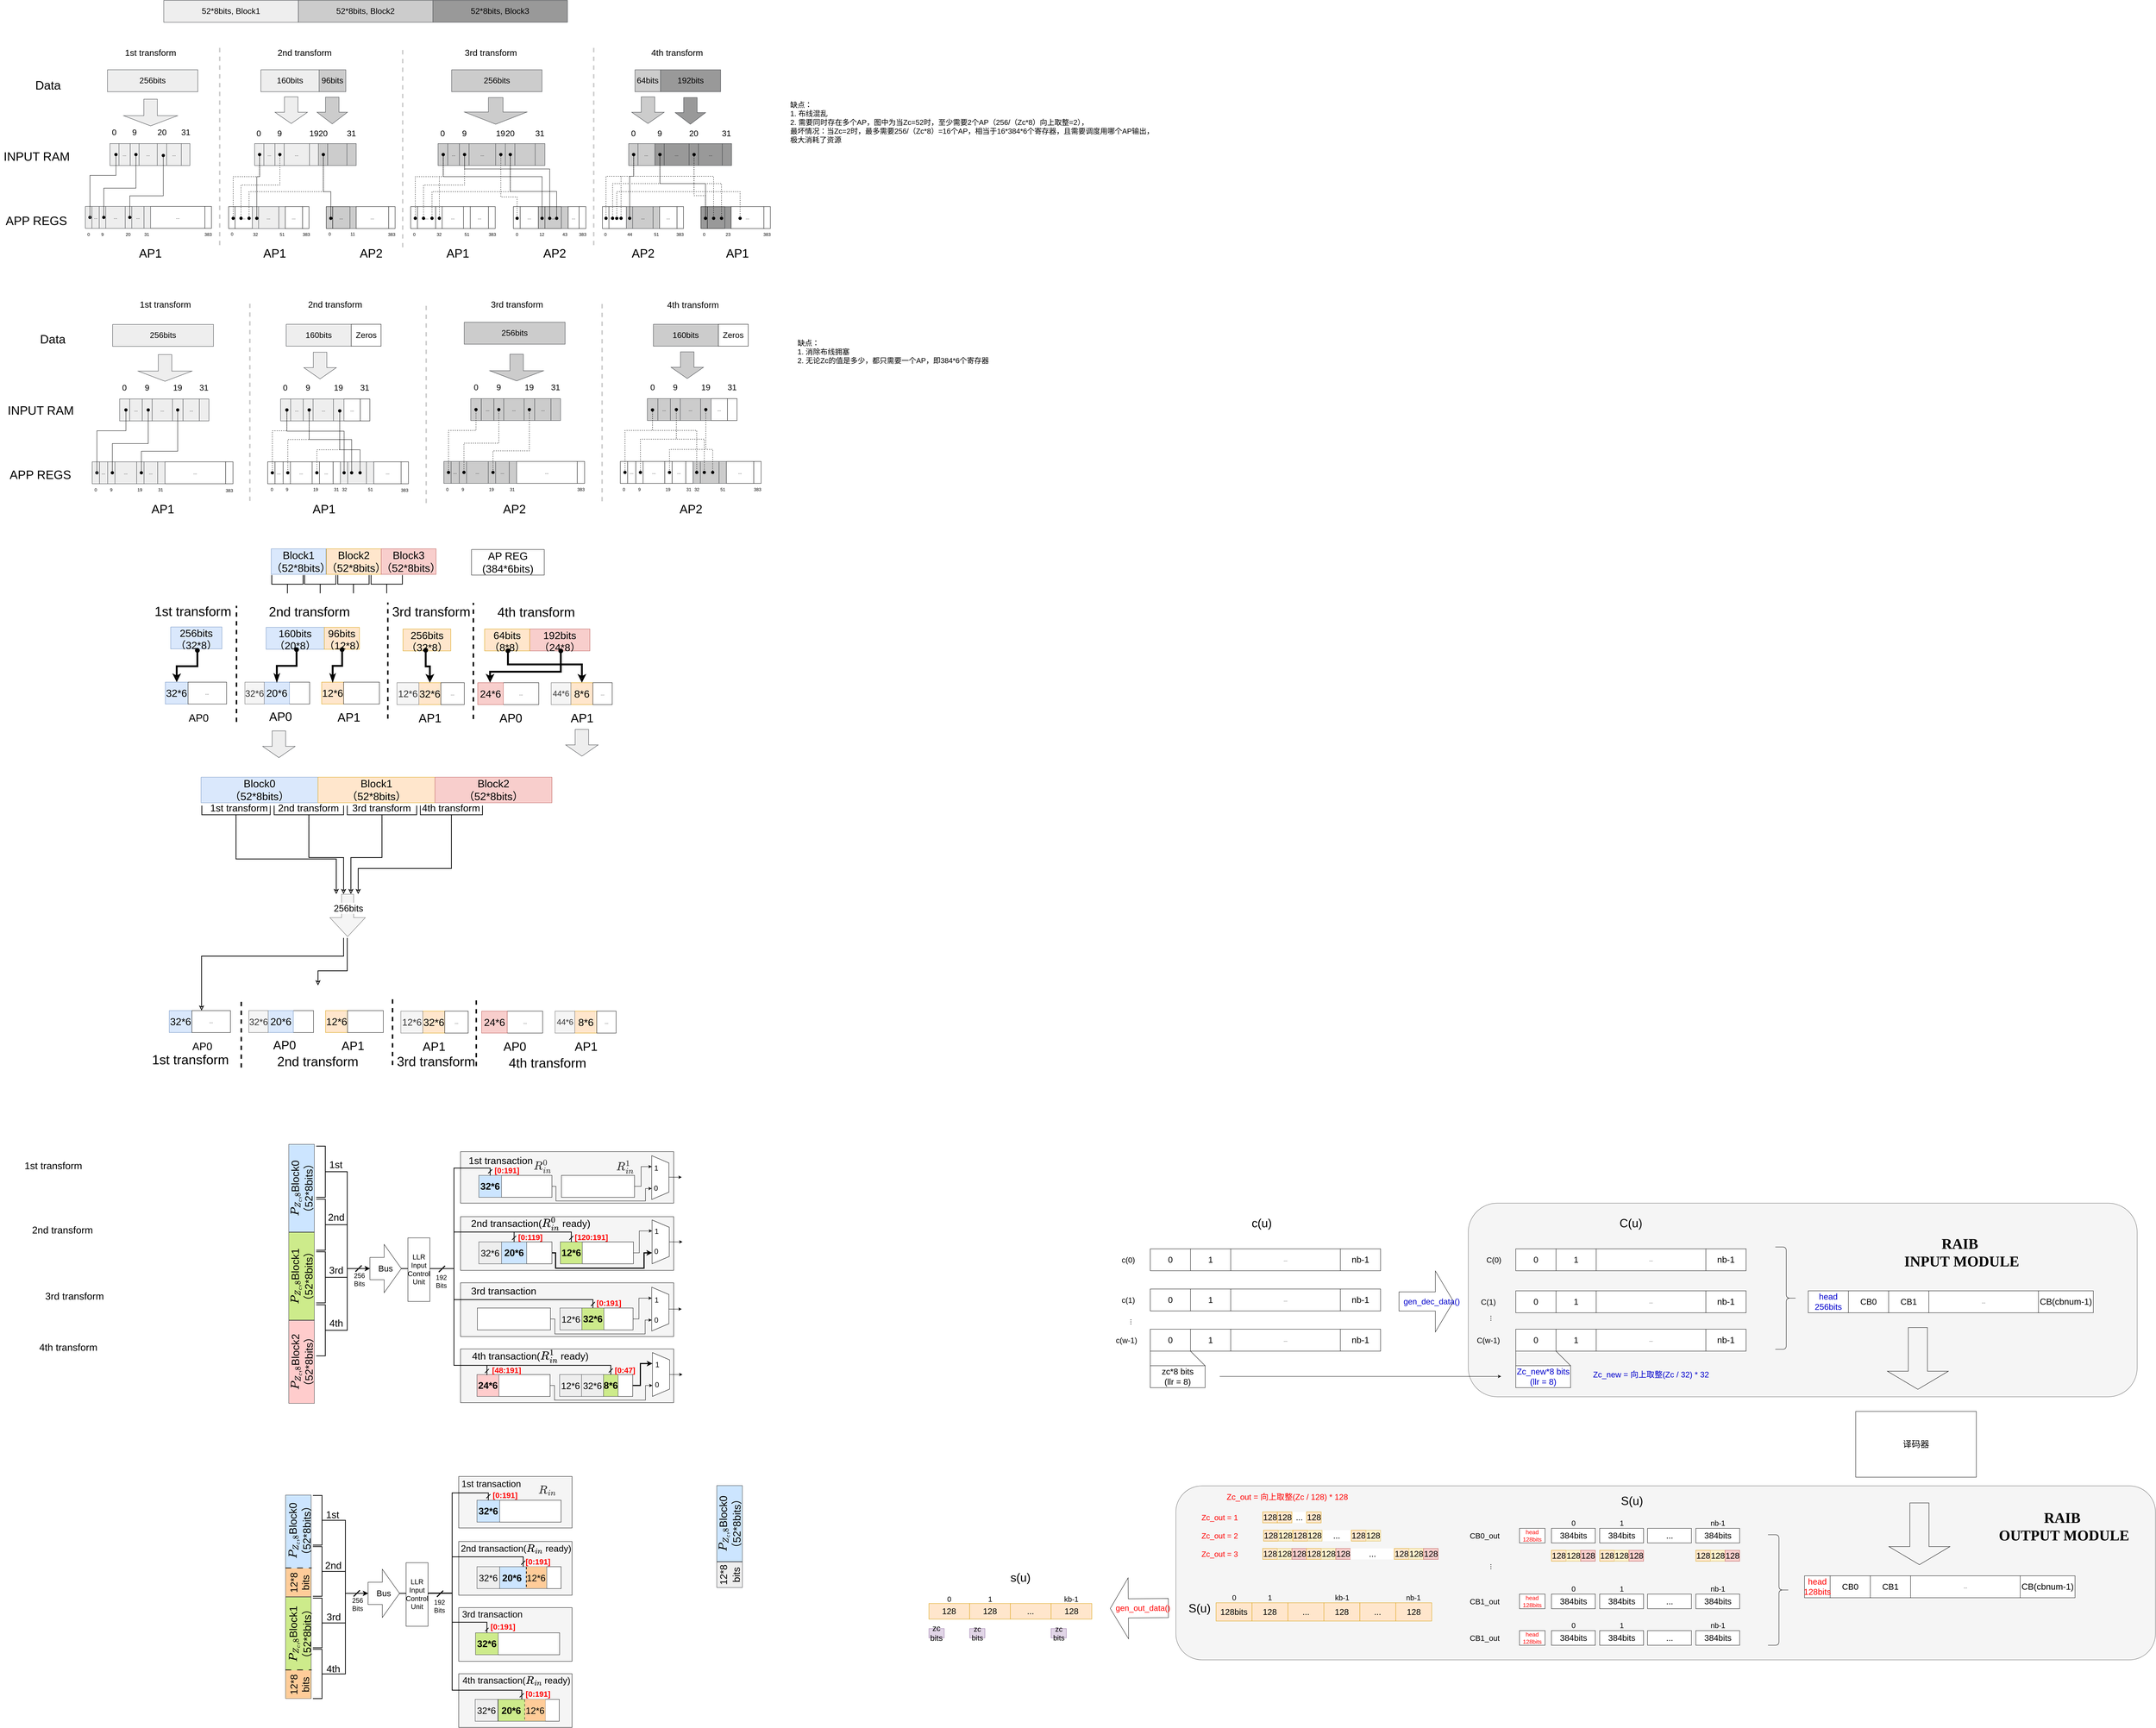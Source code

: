 <mxfile version="26.2.12">
  <diagram name="第 1 页" id="OykH1E5BSm3rEspiz2EW">
    <mxGraphModel dx="814" dy="-1095" grid="1" gridSize="1" guides="0" tooltips="1" connect="1" arrows="1" fold="1" page="0" pageScale="1" pageWidth="827" pageHeight="1169" math="1" shadow="0">
      <root>
        <mxCell id="0" />
        <mxCell id="1" parent="0" />
        <mxCell id="KZ2AhMozPy1RTq5aePji-424" value="" style="rounded=0;whiteSpace=wrap;html=1;fillColor=#f5f5f5;strokeColor=#000000;fontColor=#333333;" parent="1" vertex="1">
          <mxGeometry x="2270" y="5355" width="583" height="141" as="geometry" />
        </mxCell>
        <mxCell id="KZ2AhMozPy1RTq5aePji-459" style="edgeStyle=orthogonalEdgeStyle;rounded=0;orthogonalLoop=1;jettySize=auto;html=1;exitX=1;exitY=0.5;exitDx=0;exitDy=0;entryX=0.75;entryY=1;entryDx=0;entryDy=0;" parent="1" source="KZ2AhMozPy1RTq5aePji-375" target="KZ2AhMozPy1RTq5aePji-456" edge="1">
          <mxGeometry relative="1" as="geometry">
            <Array as="points">
              <mxPoint x="2531" y="5450" />
              <mxPoint x="2531" y="5490" />
              <mxPoint x="2776" y="5490" />
              <mxPoint x="2776" y="5456" />
            </Array>
          </mxGeometry>
        </mxCell>
        <mxCell id="KZ2AhMozPy1RTq5aePji-375" value="" style="rounded=0;whiteSpace=wrap;html=1;strokeColor=default;" parent="1" vertex="1">
          <mxGeometry x="2320" y="5420" width="200" height="60" as="geometry" />
        </mxCell>
        <mxCell id="KZ2AhMozPy1RTq5aePji-429" value="" style="rounded=0;whiteSpace=wrap;html=1;fillColor=#f5f5f5;strokeColor=#000000;fontColor=#333333;" parent="1" vertex="1">
          <mxGeometry x="2270" y="5895" width="583" height="147" as="geometry" />
        </mxCell>
        <mxCell id="KZ2AhMozPy1RTq5aePji-428" value="" style="rounded=0;whiteSpace=wrap;html=1;fillColor=#f5f5f5;strokeColor=#000000;fontColor=#333333;" parent="1" vertex="1">
          <mxGeometry x="2270" y="5714" width="583" height="147" as="geometry" />
        </mxCell>
        <mxCell id="KZ2AhMozPy1RTq5aePji-427" value="" style="rounded=0;whiteSpace=wrap;html=1;fillColor=#f5f5f5;strokeColor=#000000;fontColor=#333333;" parent="1" vertex="1">
          <mxGeometry x="2270" y="5533" width="583" height="147" as="geometry" />
        </mxCell>
        <mxCell id="KZ2AhMozPy1RTq5aePji-392" value="" style="rounded=0;whiteSpace=wrap;html=1;strokeColor=default;" parent="1" vertex="1">
          <mxGeometry x="2320" y="5602" width="200" height="60" as="geometry" />
        </mxCell>
        <mxCell id="KZ2AhMozPy1RTq5aePji-467" style="edgeStyle=orthogonalEdgeStyle;rounded=0;orthogonalLoop=1;jettySize=auto;html=1;exitX=1;exitY=0.5;exitDx=0;exitDy=0;entryX=0.25;entryY=1;entryDx=0;entryDy=0;" parent="1" source="KZ2AhMozPy1RTq5aePji-386" target="KZ2AhMozPy1RTq5aePji-463" edge="1">
          <mxGeometry relative="1" as="geometry">
            <Array as="points">
              <mxPoint x="2759" y="5632" />
              <mxPoint x="2759" y="5572" />
            </Array>
          </mxGeometry>
        </mxCell>
        <mxCell id="KZ2AhMozPy1RTq5aePji-386" value="" style="rounded=0;whiteSpace=wrap;html=1;strokeColor=default;" parent="1" vertex="1">
          <mxGeometry x="2543" y="5602" width="200" height="60" as="geometry" />
        </mxCell>
        <mxCell id="thRtRWnB9STWDhrJ5Yjw-455" value="" style="group" parent="1" vertex="1" connectable="0">
          <mxGeometry x="1458.0" y="2204" width="1104.536" height="60" as="geometry" />
        </mxCell>
        <mxCell id="thRtRWnB9STWDhrJ5Yjw-456" value="&lt;div style=&quot;font-size: 1px&quot;&gt;&lt;font style=&quot;font-size:22.31px;font-family:Helvetica;color:#000000;direction:ltr;letter-spacing:0px;line-height:120%;opacity:1&quot;&gt;52*8bits, Block1&lt;/font&gt;&lt;/div&gt;" style="verticalAlign=middle;align=center;overflow=width;vsdxID=100;fillColor=#eeeeee;shape=stencil(nZBRDoQgDERP03+WHsHFe5iISyOCQdT19kIaIxq//Jtp3zTpAFaTaUYNUkwx+F6v1EYD+AUpyRkdKCYFqACrzgf9C352LfuxyWRWg1/yhT/nRE5IsZWuZtCSK8CPeI0e/hF+jV7AJM4PO7KWCyr390bSiNtEtQM=);strokeColor=#36393d;spacingTop=-3;spacingBottom=-3;spacingLeft=-3;spacingRight=-3;points=[];labelBackgroundColor=none;rounded=0;html=1;whiteSpace=wrap;" parent="thRtRWnB9STWDhrJ5Yjw-455" vertex="1">
          <mxGeometry width="368.116" height="60" as="geometry" />
        </mxCell>
        <mxCell id="thRtRWnB9STWDhrJ5Yjw-457" value="&lt;div style=&quot;font-size: 1px&quot;&gt;&lt;font style=&quot;font-size:22.31px;font-family:Helvetica;color:#000000;direction:ltr;letter-spacing:0px;line-height:120%;opacity:1&quot;&gt;52*8bits, Block2&lt;/font&gt;&lt;/div&gt;" style="verticalAlign=middle;align=center;overflow=width;vsdxID=100;fillColor=#CCCCCC;shape=stencil(nZBRDoQgDERP03+WHsHFe5iISyOCQdT19kIaIxq//Jtp3zTpAFaTaUYNUkwx+F6v1EYD+AUpyRkdKCYFqACrzgf9C352LfuxyWRWg1/yhT/nRE5IsZWuZtCSK8CPeI0e/hF+jV7AJM4PO7KWCyr390bSiNtEtQM=);strokeColor=#36393d;spacingTop=-3;spacingBottom=-3;spacingLeft=-3;spacingRight=-3;points=[];labelBackgroundColor=none;rounded=0;html=1;whiteSpace=wrap;" parent="thRtRWnB9STWDhrJ5Yjw-455" vertex="1">
          <mxGeometry x="368.3" width="368.116" height="60" as="geometry" />
        </mxCell>
        <mxCell id="thRtRWnB9STWDhrJ5Yjw-458" value="&lt;div style=&quot;font-size: 1px&quot;&gt;&lt;font style=&quot;font-size:22.31px;font-family:Helvetica;color:#000000;direction:ltr;letter-spacing:0px;line-height:120%;opacity:1&quot;&gt;52*8bits, Block3&lt;/font&gt;&lt;/div&gt;" style="verticalAlign=middle;align=center;overflow=width;vsdxID=100;fillColor=#999999;shape=stencil(nZBRDoQgDERP03+WHsHFe5iISyOCQdT19kIaIxq//Jtp3zTpAFaTaUYNUkwx+F6v1EYD+AUpyRkdKCYFqACrzgf9C352LfuxyWRWg1/yhT/nRE5IsZWuZtCSK8CPeI0e/hF+jV7AJM4PO7KWCyr390bSiNtEtQM=);strokeColor=#36393d;spacingTop=-3;spacingBottom=-3;spacingLeft=-3;spacingRight=-3;points=[];labelBackgroundColor=none;rounded=0;html=1;whiteSpace=wrap;" parent="thRtRWnB9STWDhrJ5Yjw-455" vertex="1">
          <mxGeometry x="736.42" width="368.116" height="60" as="geometry" />
        </mxCell>
        <mxCell id="thRtRWnB9STWDhrJ5Yjw-459" value="" style="group" parent="1" vertex="1" connectable="0">
          <mxGeometry x="1010" y="2326" width="2110" height="596" as="geometry" />
        </mxCell>
        <mxCell id="thRtRWnB9STWDhrJ5Yjw-460" value="INPUT RAM" style="text;html=1;align=center;verticalAlign=middle;resizable=0;points=[];autosize=1;strokeColor=none;fillColor=none;fontSize=33;" parent="thRtRWnB9STWDhrJ5Yjw-459" vertex="1">
          <mxGeometry y="279" width="199" height="52" as="geometry" />
        </mxCell>
        <mxCell id="thRtRWnB9STWDhrJ5Yjw-461" value="APP REGS" style="text;html=1;align=center;verticalAlign=middle;resizable=0;points=[];autosize=1;strokeColor=none;fillColor=none;fontSize=33;" parent="thRtRWnB9STWDhrJ5Yjw-459" vertex="1">
          <mxGeometry x="5.912" y="455" width="186" height="52" as="geometry" />
        </mxCell>
        <mxCell id="thRtRWnB9STWDhrJ5Yjw-462" value="Data" style="text;html=1;align=center;verticalAlign=middle;resizable=0;points=[];autosize=1;strokeColor=none;fillColor=none;fontSize=33;" parent="thRtRWnB9STWDhrJ5Yjw-459" vertex="1">
          <mxGeometry x="87.496" y="84" width="88" height="52" as="geometry" />
        </mxCell>
        <mxCell id="thRtRWnB9STWDhrJ5Yjw-463" value="" style="endArrow=none;dashed=1;html=1;rounded=0;strokeWidth=4;strokeColor=#CCCCCC;" parent="thRtRWnB9STWDhrJ5Yjw-459" edge="1">
          <mxGeometry width="50" height="50" relative="1" as="geometry">
            <mxPoint x="1101.717" y="554" as="sourcePoint" />
            <mxPoint x="1101.717" y="6" as="targetPoint" />
          </mxGeometry>
        </mxCell>
        <mxCell id="thRtRWnB9STWDhrJ5Yjw-464" value="" style="endArrow=none;dashed=1;html=1;rounded=0;strokeWidth=4;strokeColor=#CCCCCC;" parent="thRtRWnB9STWDhrJ5Yjw-459" edge="1">
          <mxGeometry width="50" height="50" relative="1" as="geometry">
            <mxPoint x="1624.345" y="548" as="sourcePoint" />
            <mxPoint x="1624.345" as="targetPoint" />
          </mxGeometry>
        </mxCell>
        <mxCell id="thRtRWnB9STWDhrJ5Yjw-465" value="" style="endArrow=none;dashed=1;html=1;rounded=0;fontStyle=0;fontSize=13;strokeWidth=4;strokeColor=#CCCCCC;" parent="thRtRWnB9STWDhrJ5Yjw-459" edge="1">
          <mxGeometry width="50" height="50" relative="1" as="geometry">
            <mxPoint x="601.061" y="548" as="sourcePoint" />
            <mxPoint x="601.061" as="targetPoint" />
          </mxGeometry>
        </mxCell>
        <mxCell id="thRtRWnB9STWDhrJ5Yjw-466" value="&lt;div style=&quot;font-size: 12px;&quot;&gt;&lt;font style=&quot;font-size: 12px; font-family: Helvetica; color: rgb(0, 0, 0); direction: ltr; letter-spacing: 0px; line-height: 120%; opacity: 1;&quot;&gt;32&lt;/font&gt;&lt;/div&gt;" style="verticalAlign=middle;align=center;overflow=width;vsdxID=100;fillColor=#ffffff;gradientColor=none;shape=stencil(nZBRDoQgDERP03+WHsHFe5iISyOCQdT19kIaIxq//Jtp3zTpAFaTaUYNUkwx+F6v1EYD+AUpyRkdKCYFqACrzgf9C352LfuxyWRWg1/yhT/nRE5IsZWuZtCSK8CPeI0e/hF+jV7AJM4PO7KWCyr390bSiNtEtQM=);strokeColor=none;spacingTop=-3;spacingBottom=-3;spacingLeft=-3;spacingRight=-3;points=[];labelBackgroundColor=none;rounded=0;html=1;whiteSpace=wrap;fontSize=12;" parent="thRtRWnB9STWDhrJ5Yjw-459" vertex="1">
          <mxGeometry x="1191.803" y="489" width="18.56" height="60" as="geometry" />
        </mxCell>
        <mxCell id="thRtRWnB9STWDhrJ5Yjw-467" value="&lt;div style=&quot;font-size: 12px;&quot;&gt;&lt;font style=&quot;font-size: 12px; font-family: Helvetica; color: rgb(0, 0, 0); direction: ltr; letter-spacing: 0px; line-height: 120%; opacity: 1;&quot;&gt;0&lt;/font&gt;&lt;/div&gt;" style="verticalAlign=middle;align=center;overflow=width;vsdxID=100;fillColor=#ffffff;gradientColor=none;shape=stencil(nZBRDoQgDERP03+WHsHFe5iISyOCQdT19kIaIxq//Jtp3zTpAFaTaUYNUkwx+F6v1EYD+AUpyRkdKCYFqACrzgf9C352LfuxyWRWg1/yhT/nRE5IsZWuZtCSK8CPeI0e/hF+jV7AJM4PO7KWCyr390bSiNtEtQM=);strokeColor=none;spacingTop=-3;spacingBottom=-3;spacingLeft=-3;spacingRight=-3;points=[];labelBackgroundColor=none;rounded=0;html=1;whiteSpace=wrap;fontSize=12;" parent="thRtRWnB9STWDhrJ5Yjw-459" vertex="1">
          <mxGeometry x="1124.854" y="489" width="17.334" height="60" as="geometry" />
        </mxCell>
        <mxCell id="thRtRWnB9STWDhrJ5Yjw-468" value="&lt;div style=&quot;font-size: 12px;&quot;&gt;&lt;font style=&quot;font-size: 12px; font-family: Helvetica; color: rgb(0, 0, 0); direction: ltr; letter-spacing: 0px; line-height: 120%; opacity: 1;&quot;&gt;51&lt;/font&gt;&lt;/div&gt;" style="verticalAlign=middle;align=center;overflow=width;vsdxID=100;fillColor=#ffffff;gradientColor=none;shape=stencil(nZBRDoQgDERP03+WHsHFe5iISyOCQdT19kIaIxq//Jtp3zTpAFaTaUYNUkwx+F6v1EYD+AUpyRkdKCYFqACrzgf9C352LfuxyWRWg1/yhT/nRE5IsZWuZtCSK8CPeI0e/hF+jV7AJM4PO7KWCyr390bSiNtEtQM=);strokeColor=none;spacingTop=-3;spacingBottom=-3;spacingLeft=-3;spacingRight=-3;points=[];labelBackgroundColor=none;rounded=0;html=1;whiteSpace=wrap;fontSize=12;" parent="thRtRWnB9STWDhrJ5Yjw-459" vertex="1">
          <mxGeometry x="1268.033" y="489" width="18.56" height="60" as="geometry" />
        </mxCell>
        <mxCell id="thRtRWnB9STWDhrJ5Yjw-469" value="&lt;div style=&quot;font-size: 12px;&quot;&gt;&lt;font style=&quot;font-size: 12px; font-family: Helvetica; color: rgb(0, 0, 0); direction: ltr; letter-spacing: 0px; line-height: 120%; opacity: 1;&quot;&gt;383&lt;/font&gt;&lt;/div&gt;" style="verticalAlign=middle;align=center;overflow=width;vsdxID=100;fillColor=#ffffff;gradientColor=none;shape=stencil(nZBRDoQgDERP03+WHsHFe5iISyOCQdT19kIaIxq//Jtp3zTpAFaTaUYNUkwx+F6v1EYD+AUpyRkdKCYFqACrzgf9C352LfuxyWRWg1/yhT/nRE5IsZWuZtCSK8CPeI0e/hF+jV7AJM4PO7KWCyr390bSiNtEtQM=);strokeColor=none;spacingTop=-3;spacingBottom=-3;spacingLeft=-3;spacingRight=-3;points=[];labelBackgroundColor=none;rounded=0;html=1;whiteSpace=wrap;fontSize=12;" parent="thRtRWnB9STWDhrJ5Yjw-459" vertex="1">
          <mxGeometry x="1326.664" y="489" width="39.672" height="60" as="geometry" />
        </mxCell>
        <mxCell id="thRtRWnB9STWDhrJ5Yjw-470" value="&lt;div style=&quot;font-size: 12px;&quot;&gt;&lt;font style=&quot;font-size: 12px; font-family: Helvetica; color: rgb(0, 0, 0); direction: ltr; letter-spacing: 0px; line-height: 120%; opacity: 1;&quot;&gt;0&lt;/font&gt;&lt;/div&gt;" style="verticalAlign=middle;align=center;overflow=width;vsdxID=100;fillColor=#ffffff;gradientColor=none;shape=stencil(nZBRDoQgDERP03+WHsHFe5iISyOCQdT19kIaIxq//Jtp3zTpAFaTaUYNUkwx+F6v1EYD+AUpyRkdKCYFqACrzgf9C352LfuxyWRWg1/yhT/nRE5IsZWuZtCSK8CPeI0e/hF+jV7AJM4PO7KWCyr390bSiNtEtQM=);strokeColor=none;spacingTop=-3;spacingBottom=-3;spacingLeft=-3;spacingRight=-3;points=[];labelBackgroundColor=none;rounded=0;html=1;whiteSpace=wrap;fontSize=12;" parent="thRtRWnB9STWDhrJ5Yjw-459" vertex="1">
          <mxGeometry x="1405.717" y="489" width="16.671" height="60" as="geometry" />
        </mxCell>
        <mxCell id="thRtRWnB9STWDhrJ5Yjw-471" value="&lt;div style=&quot;font-size: 12px;&quot;&gt;&lt;font style=&quot;font-size: 12px; font-family: Helvetica; color: rgb(0, 0, 0); direction: ltr; letter-spacing: 0px; line-height: 120%; opacity: 1;&quot;&gt;12&lt;/font&gt;&lt;/div&gt;" style="verticalAlign=middle;align=center;overflow=width;vsdxID=100;fillColor=#ffffff;gradientColor=none;shape=stencil(nZBRDoQgDERP03+WHsHFe5iISyOCQdT19kIaIxq//Jtp3zTpAFaTaUYNUkwx+F6v1EYD+AUpyRkdKCYFqACrzgf9C352LfuxyWRWg1/yhT/nRE5IsZWuZtCSK8CPeI0e/hF+jV7AJM4PO7KWCyr390bSiNtEtQM=);strokeColor=none;spacingTop=-3;spacingBottom=-3;spacingLeft=-3;spacingRight=-3;points=[];labelBackgroundColor=none;rounded=0;html=1;whiteSpace=wrap;fontSize=12;" parent="thRtRWnB9STWDhrJ5Yjw-459" vertex="1">
          <mxGeometry x="1472.857" y="489" width="18.56" height="60" as="geometry" />
        </mxCell>
        <mxCell id="thRtRWnB9STWDhrJ5Yjw-472" value="&lt;div style=&quot;font-size: 12px;&quot;&gt;&lt;font style=&quot;font-size: 12px; font-family: Helvetica; color: rgb(0, 0, 0); direction: ltr; letter-spacing: 0px; line-height: 120%; opacity: 1;&quot;&gt;43&lt;/font&gt;&lt;/div&gt;" style="verticalAlign=middle;align=center;overflow=width;vsdxID=100;fillColor=#ffffff;gradientColor=none;shape=stencil(nZBRDoQgDERP03+WHsHFe5iISyOCQdT19kIaIxq//Jtp3zTpAFaTaUYNUkwx+F6v1EYD+AUpyRkdKCYFqACrzgf9C352LfuxyWRWg1/yhT/nRE5IsZWuZtCSK8CPeI0e/hF+jV7AJM4PO7KWCyr390bSiNtEtQM=);strokeColor=none;spacingTop=-3;spacingBottom=-3;spacingLeft=-3;spacingRight=-3;points=[];labelBackgroundColor=none;rounded=0;html=1;whiteSpace=wrap;fontSize=12;" parent="thRtRWnB9STWDhrJ5Yjw-459" vertex="1">
          <mxGeometry x="1535.83" y="489" width="19.299" height="60" as="geometry" />
        </mxCell>
        <mxCell id="thRtRWnB9STWDhrJ5Yjw-473" value="&lt;div style=&quot;font-size: 12px;&quot;&gt;&lt;font style=&quot;font-size: 12px; font-family: Helvetica; color: rgb(0, 0, 0); direction: ltr; letter-spacing: 0px; line-height: 120%; opacity: 1;&quot;&gt;383&lt;/font&gt;&lt;/div&gt;" style="verticalAlign=middle;align=center;overflow=width;vsdxID=100;fillColor=#ffffff;gradientColor=none;shape=stencil(nZBRDoQgDERP03+WHsHFe5iISyOCQdT19kIaIxq//Jtp3zTpAFaTaUYNUkwx+F6v1EYD+AUpyRkdKCYFqACrzgf9C352LfuxyWRWg1/yhT/nRE5IsZWuZtCSK8CPeI0e/hF+jV7AJM4PO7KWCyr390bSiNtEtQM=);strokeColor=none;spacingTop=-3;spacingBottom=-3;spacingLeft=-3;spacingRight=-3;points=[];labelBackgroundColor=none;rounded=0;html=1;whiteSpace=wrap;fontSize=12;" parent="thRtRWnB9STWDhrJ5Yjw-459" vertex="1">
          <mxGeometry x="1582.593" y="489" width="21.807" height="60" as="geometry" />
        </mxCell>
        <mxCell id="thRtRWnB9STWDhrJ5Yjw-474" value="&lt;div style=&quot;font-size: 1px&quot;&gt;&lt;font style=&quot;font-size:22.31px;font-family:Helvetica;color:#000000;direction:ltr;letter-spacing:0px;line-height:120%;opacity:1&quot;&gt;20&lt;/font&gt;&lt;/div&gt;" style="verticalAlign=middle;align=center;overflow=width;vsdxID=100;fillColor=#ffffff;gradientColor=none;shape=stencil(nZBRDoQgDERP03+WHsHFe5iISyOCQdT19kIaIxq//Jtp3zTpAFaTaUYNUkwx+F6v1EYD+AUpyRkdKCYFqACrzgf9C352LfuxyWRWg1/yhT/nRE5IsZWuZtCSK8CPeI0e/hF+jV7AJM4PO7KWCyr390bSiNtEtQM=);strokeColor=none;spacingTop=-3;spacingBottom=-3;spacingLeft=-3;spacingRight=-3;points=[];labelBackgroundColor=none;rounded=0;html=1;whiteSpace=wrap;" parent="thRtRWnB9STWDhrJ5Yjw-459" vertex="1">
          <mxGeometry x="1381.76" y="212.5" width="26.985" height="60" as="geometry" />
        </mxCell>
        <mxCell id="thRtRWnB9STWDhrJ5Yjw-475" value="&lt;div style=&quot;font-size: 1px&quot;&gt;&lt;font style=&quot;font-size:22.31px;font-family:Helvetica;color:#000000;direction:ltr;letter-spacing:0px;line-height:120%;opacity:1&quot;&gt;19&lt;/font&gt;&lt;/div&gt;" style="verticalAlign=middle;align=center;overflow=width;vsdxID=100;fillColor=#ffffff;gradientColor=none;shape=stencil(nZBRDoQgDERP03+WHsHFe5iISyOCQdT19kIaIxq//Jtp3zTpAFaTaUYNUkwx+F6v1EYD+AUpyRkdKCYFqACrzgf9C352LfuxyWRWg1/yhT/nRE5IsZWuZtCSK8CPeI0e/hF+jV7AJM4PO7KWCyr390bSiNtEtQM=);strokeColor=none;spacingTop=-3;spacingBottom=-3;spacingLeft=-3;spacingRight=-3;points=[];labelBackgroundColor=none;rounded=0;html=1;whiteSpace=wrap;" parent="thRtRWnB9STWDhrJ5Yjw-459" vertex="1">
          <mxGeometry x="1355.955" y="212.5" width="26.985" height="60" as="geometry" />
        </mxCell>
        <mxCell id="thRtRWnB9STWDhrJ5Yjw-476" value="&lt;div style=&quot;font-size: 1px&quot;&gt;&lt;font style=&quot;font-size:22.31px;font-family:Helvetica;color:#000000;direction:ltr;letter-spacing:0px;line-height:120%;opacity:1&quot;&gt;31&lt;/font&gt;&lt;/div&gt;" style="verticalAlign=middle;align=center;overflow=width;vsdxID=100;fillColor=#ffffff;gradientColor=none;shape=stencil(nZBRDoQgDERP03+WHsHFe5iISyOCQdT19kIaIxq//Jtp3zTpAFaTaUYNUkwx+F6v1EYD+AUpyRkdKCYFqACrzgf9C352LfuxyWRWg1/yhT/nRE5IsZWuZtCSK8CPeI0e/hF+jV7AJM4PO7KWCyr390bSiNtEtQM=);strokeColor=none;spacingTop=-3;spacingBottom=-3;spacingLeft=-3;spacingRight=-3;points=[];labelBackgroundColor=none;rounded=0;html=1;whiteSpace=wrap;" parent="thRtRWnB9STWDhrJ5Yjw-459" vertex="1">
          <mxGeometry x="1464.14" y="212.5" width="26.09" height="60" as="geometry" />
        </mxCell>
        <mxCell id="thRtRWnB9STWDhrJ5Yjw-477" value="&lt;div style=&quot;font-size: 1px&quot;&gt;&lt;font style=&quot;font-size:22.31px;font-family:Helvetica;color:#000000;direction:ltr;letter-spacing:0px;line-height:120%;opacity:1&quot;&gt;9&lt;/font&gt;&lt;/div&gt;" style="verticalAlign=middle;align=center;overflow=width;vsdxID=100;fillColor=#ffffff;gradientColor=none;shape=stencil(nZBRDoQgDERP03+WHsHFe5iISyOCQdT19kIaIxq//Jtp3zTpAFaTaUYNUkwx+F6v1EYD+AUpyRkdKCYFqACrzgf9C352LfuxyWRWg1/yhT/nRE5IsZWuZtCSK8CPeI0e/hF+jV7AJM4PO7KWCyr390bSiNtEtQM=);strokeColor=none;spacingTop=-3;spacingBottom=-3;spacingLeft=-3;spacingRight=-3;points=[];labelBackgroundColor=none;rounded=0;html=1;whiteSpace=wrap;" parent="thRtRWnB9STWDhrJ5Yjw-459" vertex="1">
          <mxGeometry x="1257.997" y="212.5" width="25.282" height="60" as="geometry" />
        </mxCell>
        <mxCell id="thRtRWnB9STWDhrJ5Yjw-478" value="&lt;div style=&quot;font-size: 1px&quot;&gt;&lt;font style=&quot;font-size:22.31px;font-family:Helvetica;color:#000000;direction:ltr;letter-spacing:0px;line-height:120%;opacity:1&quot;&gt;0&lt;/font&gt;&lt;/div&gt;" style="verticalAlign=middle;align=center;overflow=width;vsdxID=100;fillColor=#ffffff;gradientColor=none;shape=stencil(nZBRDoQgDERP03+WHsHFe5iISyOCQdT19kIaIxq//Jtp3zTpAFaTaUYNUkwx+F6v1EYD+AUpyRkdKCYFqACrzgf9C352LfuxyWRWg1/yhT/nRE5IsZWuZtCSK8CPeI0e/hF+jV7AJM4PO7KWCyr390bSiNtEtQM=);strokeColor=none;spacingTop=-3;spacingBottom=-3;spacingLeft=-3;spacingRight=-3;points=[];labelBackgroundColor=none;rounded=0;html=1;whiteSpace=wrap;" parent="thRtRWnB9STWDhrJ5Yjw-459" vertex="1">
          <mxGeometry x="1195.781" y="212.5" width="29.736" height="60" as="geometry" />
        </mxCell>
        <mxCell id="thRtRWnB9STWDhrJ5Yjw-479" value="" style="rounded=0;whiteSpace=wrap;html=1;fillColor=#CCCCCC;strokeColor=#36393d;" parent="thRtRWnB9STWDhrJ5Yjw-459" vertex="1">
          <mxGeometry x="1256.764" y="270" width="26.614" height="60" as="geometry" />
        </mxCell>
        <mxCell id="thRtRWnB9STWDhrJ5Yjw-480" value="" style="rounded=0;whiteSpace=wrap;html=1;fillColor=#CCCCCC;strokeColor=#36393d;" parent="thRtRWnB9STWDhrJ5Yjw-459" vertex="1">
          <mxGeometry x="1198.432" y="270" width="26.614" height="60" as="geometry" />
        </mxCell>
        <mxCell id="thRtRWnB9STWDhrJ5Yjw-481" value="" style="shape=flexArrow;endArrow=classic;html=1;rounded=0;endWidth=130;endSize=10.78;width=40;fillColor=#CCCCCC;strokeColor=#36393d;" parent="thRtRWnB9STWDhrJ5Yjw-459" edge="1">
          <mxGeometry width="50" height="50" relative="1" as="geometry">
            <mxPoint x="1356.193" y="143.5" as="sourcePoint" />
            <mxPoint x="1356.193" y="217.5" as="targetPoint" />
          </mxGeometry>
        </mxCell>
        <mxCell id="thRtRWnB9STWDhrJ5Yjw-482" value="&lt;div style=&quot;font-size: 1px&quot;&gt;&lt;font style=&quot;font-size:22.31px;font-family:Helvetica;color:#000000;direction:ltr;letter-spacing:0px;line-height:120%;opacity:1&quot;&gt;256bits&lt;/font&gt;&lt;/div&gt;" style="verticalAlign=middle;align=center;overflow=width;vsdxID=100;fillColor=#CCCCCC;shape=stencil(nZBRDoQgDERP03+WHsHFe5iISyOCQdT19kIaIxq//Jtp3zTpAFaTaUYNUkwx+F6v1EYD+AUpyRkdKCYFqACrzgf9C352LfuxyWRWg1/yhT/nRE5IsZWuZtCSK8CPeI0e/hF+jV7AJM4PO7KWCyr390bSiNtEtQM=);strokeColor=#36393d;spacingTop=-3;spacingBottom=-3;spacingLeft=-3;spacingRight=-3;points=[];labelBackgroundColor=none;rounded=0;html=1;whiteSpace=wrap;" parent="thRtRWnB9STWDhrJ5Yjw-459" vertex="1">
          <mxGeometry x="1235.552" y="68" width="247.248" height="60" as="geometry" />
        </mxCell>
        <mxCell id="thRtRWnB9STWDhrJ5Yjw-483" value="3rd transform" style="text;html=1;align=center;verticalAlign=middle;whiteSpace=wrap;rounded=0;fontSize=24;" parent="thRtRWnB9STWDhrJ5Yjw-459" vertex="1">
          <mxGeometry x="1231.575" y="6.5" width="222.152" height="30" as="geometry" />
        </mxCell>
        <mxCell id="thRtRWnB9STWDhrJ5Yjw-484" value="" style="rounded=0;whiteSpace=wrap;html=1;fillColor=#CCCCCC;strokeColor=#36393d;" parent="thRtRWnB9STWDhrJ5Yjw-459" vertex="1">
          <mxGeometry x="1408.559" y="270" width="56.343" height="60" as="geometry" />
        </mxCell>
        <mxCell id="thRtRWnB9STWDhrJ5Yjw-485" value="..." style="rounded=0;whiteSpace=wrap;html=1;fillColor=#CCCCCC;strokeColor=#36393d;" parent="thRtRWnB9STWDhrJ5Yjw-459" vertex="1">
          <mxGeometry x="1283.278" y="270" width="72.915" height="60" as="geometry" />
        </mxCell>
        <mxCell id="thRtRWnB9STWDhrJ5Yjw-486" value="" style="group" parent="thRtRWnB9STWDhrJ5Yjw-459" vertex="1" connectable="0">
          <mxGeometry x="1464.14" y="270" width="26.614" height="60" as="geometry" />
        </mxCell>
        <mxCell id="thRtRWnB9STWDhrJ5Yjw-487" value="" style="rounded=0;whiteSpace=wrap;html=1;fillColor=#CCCCCC;strokeColor=#36393d;" parent="thRtRWnB9STWDhrJ5Yjw-486" vertex="1">
          <mxGeometry width="26.614" height="60" as="geometry" />
        </mxCell>
        <mxCell id="thRtRWnB9STWDhrJ5Yjw-488" value="" style="group" parent="thRtRWnB9STWDhrJ5Yjw-459" vertex="1" connectable="0">
          <mxGeometry x="1381.945" y="270" width="26.614" height="60" as="geometry" />
        </mxCell>
        <mxCell id="thRtRWnB9STWDhrJ5Yjw-489" value="" style="rounded=0;whiteSpace=wrap;html=1;fillColor=#CCCCCC;strokeColor=#36393d;" parent="thRtRWnB9STWDhrJ5Yjw-488" vertex="1">
          <mxGeometry width="26.614" height="60" as="geometry" />
        </mxCell>
        <mxCell id="thRtRWnB9STWDhrJ5Yjw-490" value="" style="shape=waypoint;sketch=0;fillStyle=solid;size=6;pointerEvents=1;points=[];fillColor=#eeeeee;resizable=0;rotatable=0;perimeter=centerPerimeter;snapToPoint=1;strokeColor=#36393d;" parent="thRtRWnB9STWDhrJ5Yjw-488" vertex="1">
          <mxGeometry x="4.225" y="20" width="20" height="20" as="geometry" />
        </mxCell>
        <mxCell id="thRtRWnB9STWDhrJ5Yjw-491" value="" style="rounded=0;whiteSpace=wrap;html=1;" parent="thRtRWnB9STWDhrJ5Yjw-459" vertex="1">
          <mxGeometry x="1123.529" y="442.5" width="18.56" height="60" as="geometry" />
        </mxCell>
        <mxCell id="thRtRWnB9STWDhrJ5Yjw-492" value="..." style="rounded=0;whiteSpace=wrap;html=1;" parent="thRtRWnB9STWDhrJ5Yjw-459" vertex="1">
          <mxGeometry x="1142.089" y="442.5" width="49.715" height="60" as="geometry" />
        </mxCell>
        <mxCell id="thRtRWnB9STWDhrJ5Yjw-493" value="" style="rounded=0;whiteSpace=wrap;html=1;" parent="thRtRWnB9STWDhrJ5Yjw-459" vertex="1">
          <mxGeometry x="1191.803" y="442.5" width="18.56" height="60" as="geometry" />
        </mxCell>
        <mxCell id="thRtRWnB9STWDhrJ5Yjw-494" value="" style="rounded=0;whiteSpace=wrap;html=1;" parent="thRtRWnB9STWDhrJ5Yjw-459" vertex="1">
          <mxGeometry x="1336.307" y="442.5" width="18.56" height="60" as="geometry" />
        </mxCell>
        <mxCell id="thRtRWnB9STWDhrJ5Yjw-495" value="" style="rounded=0;whiteSpace=wrap;html=1;" parent="thRtRWnB9STWDhrJ5Yjw-459" vertex="1">
          <mxGeometry x="1268.033" y="442.5" width="18.56" height="60" as="geometry" />
        </mxCell>
        <mxCell id="thRtRWnB9STWDhrJ5Yjw-496" value="..." style="rounded=0;whiteSpace=wrap;html=1;" parent="thRtRWnB9STWDhrJ5Yjw-459" vertex="1">
          <mxGeometry x="1209.701" y="442.5" width="58.332" height="60" as="geometry" />
        </mxCell>
        <mxCell id="thRtRWnB9STWDhrJ5Yjw-497" value="" style="shape=waypoint;sketch=0;fillStyle=solid;size=6;pointerEvents=1;points=[];fillColor=#eeeeee;resizable=0;rotatable=0;perimeter=centerPerimeter;snapToPoint=1;strokeColor=#36393d;" parent="thRtRWnB9STWDhrJ5Yjw-459" vertex="1">
          <mxGeometry x="1192.0" y="464.5" width="20" height="20" as="geometry" />
        </mxCell>
        <mxCell id="thRtRWnB9STWDhrJ5Yjw-498" value="" style="edgeStyle=elbowEdgeStyle;elbow=vertical;endArrow=oval;html=1;curved=0;rounded=0;endSize=8;startSize=8;startArrow=oval;startFill=1;endFill=1;dashed=1;exitX=0.517;exitY=0.73;exitDx=0;exitDy=0;exitPerimeter=0;entryX=0.474;entryY=0.068;entryDx=0;entryDy=0;entryPerimeter=0;" parent="thRtRWnB9STWDhrJ5Yjw-459" source="thRtRWnB9STWDhrJ5Yjw-525" target="thRtRWnB9STWDhrJ5Yjw-497" edge="1">
          <mxGeometry width="50" height="50" relative="1" as="geometry">
            <mxPoint x="1182.195" y="342" as="sourcePoint" />
            <mxPoint x="1198.55" y="435" as="targetPoint" />
            <Array as="points">
              <mxPoint x="1206.386" y="360.5" />
            </Array>
          </mxGeometry>
        </mxCell>
        <mxCell id="thRtRWnB9STWDhrJ5Yjw-499" value="..." style="rounded=0;whiteSpace=wrap;html=1;" parent="thRtRWnB9STWDhrJ5Yjw-459" vertex="1">
          <mxGeometry x="1286.593" y="442.5" width="49.715" height="60" as="geometry" />
        </mxCell>
        <mxCell id="thRtRWnB9STWDhrJ5Yjw-500" value="AP1" style="text;html=1;align=center;verticalAlign=middle;resizable=0;points=[];autosize=1;strokeColor=none;fillColor=none;fontSize=33;" parent="thRtRWnB9STWDhrJ5Yjw-459" vertex="1">
          <mxGeometry x="1212.297" y="544" width="80" height="52" as="geometry" />
        </mxCell>
        <mxCell id="thRtRWnB9STWDhrJ5Yjw-501" value="" style="rounded=0;whiteSpace=wrap;html=1;" parent="thRtRWnB9STWDhrJ5Yjw-459" vertex="1">
          <mxGeometry x="1404.582" y="442.5" width="18.56" height="60" as="geometry" />
        </mxCell>
        <mxCell id="thRtRWnB9STWDhrJ5Yjw-502" value="..." style="rounded=0;whiteSpace=wrap;html=1;" parent="thRtRWnB9STWDhrJ5Yjw-459" vertex="1">
          <mxGeometry x="1423.142" y="442.5" width="49.715" height="60" as="geometry" />
        </mxCell>
        <mxCell id="thRtRWnB9STWDhrJ5Yjw-503" value="" style="rounded=0;whiteSpace=wrap;html=1;fillColor=#CCCCCC;" parent="thRtRWnB9STWDhrJ5Yjw-459" vertex="1">
          <mxGeometry x="1472.857" y="442.5" width="18.56" height="60" as="geometry" />
        </mxCell>
        <mxCell id="thRtRWnB9STWDhrJ5Yjw-504" value="" style="rounded=0;whiteSpace=wrap;html=1;" parent="thRtRWnB9STWDhrJ5Yjw-459" vertex="1">
          <mxGeometry x="1584.218" y="442.5" width="18.56" height="60" as="geometry" />
        </mxCell>
        <mxCell id="thRtRWnB9STWDhrJ5Yjw-505" value="..." style="rounded=0;whiteSpace=wrap;html=1;fillColor=#CCCCCC;" parent="thRtRWnB9STWDhrJ5Yjw-459" vertex="1">
          <mxGeometry x="1490.754" y="442.5" width="45.075" height="60" as="geometry" />
        </mxCell>
        <mxCell id="thRtRWnB9STWDhrJ5Yjw-506" value="" style="shape=waypoint;sketch=0;fillStyle=solid;size=6;pointerEvents=1;points=[];fillColor=#eeeeee;resizable=0;rotatable=0;perimeter=centerPerimeter;snapToPoint=1;strokeColor=#36393d;" parent="thRtRWnB9STWDhrJ5Yjw-459" vertex="1">
          <mxGeometry x="1404.774" y="464.5" width="20" height="20" as="geometry" />
        </mxCell>
        <mxCell id="thRtRWnB9STWDhrJ5Yjw-507" value="AP2" style="text;html=1;align=center;verticalAlign=middle;resizable=0;points=[];autosize=1;strokeColor=none;fillColor=none;fontSize=33;" parent="thRtRWnB9STWDhrJ5Yjw-459" vertex="1">
          <mxGeometry x="1476.95" y="544" width="80" height="52" as="geometry" />
        </mxCell>
        <mxCell id="thRtRWnB9STWDhrJ5Yjw-508" value="" style="shape=waypoint;sketch=0;fillStyle=solid;size=6;pointerEvents=1;points=[];fillColor=none;resizable=0;rotatable=0;perimeter=centerPerimeter;snapToPoint=1;" parent="thRtRWnB9STWDhrJ5Yjw-459" vertex="1">
          <mxGeometry x="1126.18" y="464.5" width="20" height="20" as="geometry" />
        </mxCell>
        <mxCell id="thRtRWnB9STWDhrJ5Yjw-509" value="" style="edgeStyle=elbowEdgeStyle;elbow=vertical;endArrow=oval;html=1;curved=0;rounded=0;endSize=8;startSize=8;startArrow=oval;startFill=1;endFill=1;dashed=1;exitX=0.577;exitY=0.646;exitDx=0;exitDy=0;exitPerimeter=0;" parent="thRtRWnB9STWDhrJ5Yjw-459" source="thRtRWnB9STWDhrJ5Yjw-525" target="thRtRWnB9STWDhrJ5Yjw-508" edge="1">
          <mxGeometry width="50" height="50" relative="1" as="geometry">
            <mxPoint x="1166.748" y="326" as="sourcePoint" />
            <mxPoint x="1157.335" y="475.5" as="targetPoint" />
            <Array as="points">
              <mxPoint x="1173.906" y="360.5" />
            </Array>
          </mxGeometry>
        </mxCell>
        <mxCell id="thRtRWnB9STWDhrJ5Yjw-510" value="" style="edgeStyle=elbowEdgeStyle;elbow=vertical;endArrow=oval;html=1;curved=0;rounded=0;endSize=8;startSize=8;startArrow=oval;startFill=1;endFill=1;dashed=1;exitX=0.625;exitY=0.907;exitDx=0;exitDy=0;exitPerimeter=0;" parent="thRtRWnB9STWDhrJ5Yjw-459" source="thRtRWnB9STWDhrJ5Yjw-490" target="thRtRWnB9STWDhrJ5Yjw-511" edge="1">
          <mxGeometry width="50" height="50" relative="1" as="geometry">
            <mxPoint x="1415.65" y="380" as="sourcePoint" />
            <mxPoint x="1263.393" y="410.5" as="targetPoint" />
            <Array as="points">
              <mxPoint x="1286.593" y="401.5" />
            </Array>
          </mxGeometry>
        </mxCell>
        <mxCell id="thRtRWnB9STWDhrJ5Yjw-511" value="" style="shape=waypoint;sketch=0;fillStyle=solid;size=6;pointerEvents=1;points=[];fillColor=none;resizable=0;rotatable=0;perimeter=centerPerimeter;snapToPoint=1;" parent="thRtRWnB9STWDhrJ5Yjw-459" vertex="1">
          <mxGeometry x="1171.917" y="464.5" width="20" height="20" as="geometry" />
        </mxCell>
        <mxCell id="thRtRWnB9STWDhrJ5Yjw-512" value="" style="shape=waypoint;sketch=0;fillStyle=solid;size=6;pointerEvents=1;points=[];fillColor=none;resizable=0;rotatable=0;perimeter=centerPerimeter;snapToPoint=1;" parent="thRtRWnB9STWDhrJ5Yjw-459" vertex="1">
          <mxGeometry x="1148.717" y="464.5" width="20" height="20" as="geometry" />
        </mxCell>
        <mxCell id="thRtRWnB9STWDhrJ5Yjw-513" value="" style="edgeStyle=elbowEdgeStyle;elbow=vertical;endArrow=oval;html=1;curved=0;rounded=0;endSize=8;startSize=8;startArrow=oval;startFill=1;endFill=1;dashed=1;entryX=0.467;entryY=0.953;entryDx=0;entryDy=0;entryPerimeter=0;exitX=0.378;exitY=0.992;exitDx=0;exitDy=0;exitPerimeter=0;" parent="thRtRWnB9STWDhrJ5Yjw-459" source="thRtRWnB9STWDhrJ5Yjw-526" target="thRtRWnB9STWDhrJ5Yjw-512" edge="1">
          <mxGeometry width="50" height="50" relative="1" as="geometry">
            <mxPoint x="1253.071" y="344" as="sourcePoint" />
            <mxPoint x="1192.566" y="521.5" as="targetPoint" />
            <Array as="points">
              <mxPoint x="1213.015" y="383.5" />
            </Array>
          </mxGeometry>
        </mxCell>
        <mxCell id="thRtRWnB9STWDhrJ5Yjw-514" value="" style="group" parent="thRtRWnB9STWDhrJ5Yjw-459" vertex="1" connectable="0">
          <mxGeometry x="1355.955" y="270" width="26.614" height="60" as="geometry" />
        </mxCell>
        <mxCell id="thRtRWnB9STWDhrJ5Yjw-515" value="" style="rounded=0;whiteSpace=wrap;html=1;fillColor=#CCCCCC;strokeColor=#36393d;" parent="thRtRWnB9STWDhrJ5Yjw-514" vertex="1">
          <mxGeometry width="26.614" height="60" as="geometry" />
        </mxCell>
        <mxCell id="thRtRWnB9STWDhrJ5Yjw-516" value="" style="shape=waypoint;sketch=0;fillStyle=solid;size=6;pointerEvents=1;points=[];fillColor=none;resizable=0;rotatable=0;perimeter=centerPerimeter;snapToPoint=1;" parent="thRtRWnB9STWDhrJ5Yjw-514" vertex="1">
          <mxGeometry x="4.223" y="20" width="20" height="20" as="geometry" />
        </mxCell>
        <mxCell id="thRtRWnB9STWDhrJ5Yjw-517" value="" style="rounded=0;whiteSpace=wrap;html=1;fillColor=#CCCCCC;strokeColor=#36393d;" parent="thRtRWnB9STWDhrJ5Yjw-459" vertex="1">
          <mxGeometry x="1535.829" y="442.5" width="18.56" height="60" as="geometry" />
        </mxCell>
        <mxCell id="thRtRWnB9STWDhrJ5Yjw-518" value="..." style="rounded=0;whiteSpace=wrap;html=1;" parent="thRtRWnB9STWDhrJ5Yjw-459" vertex="1">
          <mxGeometry x="1554.389" y="442.5" width="29.829" height="60" as="geometry" />
        </mxCell>
        <mxCell id="thRtRWnB9STWDhrJ5Yjw-519" value="" style="edgeStyle=elbowEdgeStyle;elbow=vertical;endArrow=oval;html=1;curved=0;rounded=0;endSize=8;startSize=8;startArrow=oval;startFill=1;endFill=1;entryX=0.498;entryY=0.109;entryDx=0;entryDy=0;entryPerimeter=0;exitX=0.601;exitY=0.682;exitDx=0;exitDy=0;exitPerimeter=0;" parent="thRtRWnB9STWDhrJ5Yjw-459" source="thRtRWnB9STWDhrJ5Yjw-525" target="thRtRWnB9STWDhrJ5Yjw-527" edge="1">
          <mxGeometry width="50" height="50" relative="1" as="geometry">
            <mxPoint x="1223.083" y="344" as="sourcePoint" />
            <mxPoint x="1486.033" y="426" as="targetPoint" />
            <Array as="points">
              <mxPoint x="1354.868" y="360.5" />
            </Array>
          </mxGeometry>
        </mxCell>
        <mxCell id="thRtRWnB9STWDhrJ5Yjw-520" value="" style="shape=waypoint;sketch=0;fillStyle=solid;size=6;pointerEvents=1;points=[];fillColor=none;resizable=0;rotatable=0;perimeter=centerPerimeter;snapToPoint=1;" parent="thRtRWnB9STWDhrJ5Yjw-459" vertex="1">
          <mxGeometry x="1493.857" y="464.5" width="20" height="20" as="geometry" />
        </mxCell>
        <mxCell id="thRtRWnB9STWDhrJ5Yjw-521" value="" style="shape=waypoint;sketch=0;fillStyle=solid;size=6;pointerEvents=1;points=[];fillColor=none;resizable=0;rotatable=0;perimeter=centerPerimeter;snapToPoint=1;" parent="thRtRWnB9STWDhrJ5Yjw-459" vertex="1">
          <mxGeometry x="1512.937" y="464.5" width="20" height="20" as="geometry" />
        </mxCell>
        <mxCell id="thRtRWnB9STWDhrJ5Yjw-522" value="" style="edgeStyle=elbowEdgeStyle;elbow=vertical;endArrow=oval;html=1;curved=0;rounded=0;endSize=8;startSize=8;startArrow=oval;startFill=1;endFill=1;entryX=0.468;entryY=0.068;entryDx=0;entryDy=0;entryPerimeter=0;" parent="thRtRWnB9STWDhrJ5Yjw-459" source="thRtRWnB9STWDhrJ5Yjw-526" target="thRtRWnB9STWDhrJ5Yjw-520" edge="1">
          <mxGeometry width="50" height="50" relative="1" as="geometry">
            <mxPoint x="1273.058" y="256" as="sourcePoint" />
            <mxPoint x="1507.859" y="428.5" as="targetPoint" />
            <Array as="points">
              <mxPoint x="1388.349" y="339.5" />
            </Array>
          </mxGeometry>
        </mxCell>
        <mxCell id="thRtRWnB9STWDhrJ5Yjw-523" value="" style="edgeStyle=elbowEdgeStyle;elbow=vertical;endArrow=oval;html=1;curved=0;rounded=0;endSize=8;startSize=8;startArrow=oval;startFill=1;endFill=1;entryX=0.371;entryY=0.077;entryDx=0;entryDy=0;entryPerimeter=0;exitX=0.486;exitY=0.976;exitDx=0;exitDy=0;exitPerimeter=0;" parent="thRtRWnB9STWDhrJ5Yjw-459" source="thRtRWnB9STWDhrJ5Yjw-490" target="thRtRWnB9STWDhrJ5Yjw-521" edge="1">
          <mxGeometry width="50" height="50" relative="1" as="geometry">
            <mxPoint x="1536.498" y="281" as="sourcePoint" />
            <mxPoint x="1535.825" y="426.5" as="targetPoint" />
            <Array as="points">
              <mxPoint x="1455.693" y="401" />
            </Array>
          </mxGeometry>
        </mxCell>
        <mxCell id="thRtRWnB9STWDhrJ5Yjw-524" value="..." style="rounded=0;whiteSpace=wrap;html=1;fillColor=#CCCCCC;strokeColor=#36393d;" parent="thRtRWnB9STWDhrJ5Yjw-459" vertex="1">
          <mxGeometry x="1225.046" y="270" width="31.718" height="60" as="geometry" />
        </mxCell>
        <mxCell id="thRtRWnB9STWDhrJ5Yjw-525" value="" style="shape=waypoint;sketch=0;fillStyle=solid;size=6;pointerEvents=1;points=[];fillColor=none;resizable=0;rotatable=0;perimeter=centerPerimeter;snapToPoint=1;" parent="thRtRWnB9STWDhrJ5Yjw-459" vertex="1">
          <mxGeometry x="1202.648" y="290" width="20" height="20" as="geometry" />
        </mxCell>
        <mxCell id="thRtRWnB9STWDhrJ5Yjw-526" value="" style="shape=waypoint;sketch=0;fillStyle=solid;size=6;pointerEvents=1;points=[];fillColor=none;resizable=0;rotatable=0;perimeter=centerPerimeter;snapToPoint=1;" parent="thRtRWnB9STWDhrJ5Yjw-459" vertex="1">
          <mxGeometry x="1260.983" y="290" width="20" height="20" as="geometry" />
        </mxCell>
        <mxCell id="thRtRWnB9STWDhrJ5Yjw-527" value="" style="shape=waypoint;sketch=0;fillStyle=solid;size=6;pointerEvents=1;points=[];fillColor=none;resizable=0;rotatable=0;perimeter=centerPerimeter;snapToPoint=1;" parent="thRtRWnB9STWDhrJ5Yjw-459" vertex="1">
          <mxGeometry x="1473.049" y="464.5" width="20" height="20" as="geometry" />
        </mxCell>
        <mxCell id="thRtRWnB9STWDhrJ5Yjw-528" value="&lt;div style=&quot;font-size: 12px;&quot;&gt;&lt;font style=&quot;font-size: 12px; font-family: Helvetica; color: rgb(0, 0, 0); direction: ltr; letter-spacing: 0px; line-height: 120%; opacity: 1;&quot;&gt;0&lt;/font&gt;&lt;/div&gt;" style="verticalAlign=middle;align=center;overflow=width;vsdxID=100;fillColor=#ffffff;gradientColor=none;shape=stencil(nZBRDoQgDERP03+WHsHFe5iISyOCQdT19kIaIxq//Jtp3zTpAFaTaUYNUkwx+F6v1EYD+AUpyRkdKCYFqACrzgf9C352LfuxyWRWg1/yhT/nRE5IsZWuZtCSK8CPeI0e/hF+jV7AJM4PO7KWCyr390bSiNtEtQM=);strokeColor=none;spacingTop=-3;spacingBottom=-3;spacingLeft=-3;spacingRight=-3;points=[];labelBackgroundColor=none;rounded=0;html=1;whiteSpace=wrap;fontSize=12;" parent="thRtRWnB9STWDhrJ5Yjw-459" vertex="1">
          <mxGeometry x="1918.233" y="489" width="16.522" height="60" as="geometry" />
        </mxCell>
        <mxCell id="thRtRWnB9STWDhrJ5Yjw-529" value="&lt;div style=&quot;font-size: 12px;&quot;&gt;&lt;font style=&quot;font-size: 12px; font-family: Helvetica; color: rgb(0, 0, 0); direction: ltr; letter-spacing: 0px; line-height: 120%; opacity: 1;&quot;&gt;51&lt;/font&gt;&lt;/div&gt;" style="verticalAlign=middle;align=center;overflow=width;vsdxID=100;fillColor=#ffffff;gradientColor=none;shape=stencil(nZBRDoQgDERP03+WHsHFe5iISyOCQdT19kIaIxq//Jtp3zTpAFaTaUYNUkwx+F6v1EYD+AUpyRkdKCYFqACrzgf9C352LfuxyWRWg1/yhT/nRE5IsZWuZtCSK8CPeI0e/hF+jV7AJM4PO7KWCyr390bSiNtEtQM=);strokeColor=none;spacingTop=-3;spacingBottom=-3;spacingLeft=-3;spacingRight=-3;points=[];labelBackgroundColor=none;rounded=0;html=1;whiteSpace=wrap;fontSize=12;" parent="thRtRWnB9STWDhrJ5Yjw-459" vertex="1">
          <mxGeometry x="1786.695" y="489" width="17.793" height="60" as="geometry" />
        </mxCell>
        <mxCell id="thRtRWnB9STWDhrJ5Yjw-530" value="&lt;div style=&quot;font-size: 12px;&quot;&gt;&lt;font style=&quot;font-size: 12px; font-family: Helvetica; color: rgb(0, 0, 0); direction: ltr; letter-spacing: 0px; line-height: 120%; opacity: 1;&quot;&gt;383&lt;/font&gt;&lt;/div&gt;" style="verticalAlign=middle;align=center;overflow=width;vsdxID=100;fillColor=#ffffff;gradientColor=none;shape=stencil(nZBRDoQgDERP03+WHsHFe5iISyOCQdT19kIaIxq//Jtp3zTpAFaTaUYNUkwx+F6v1EYD+AUpyRkdKCYFqACrzgf9C352LfuxyWRWg1/yhT/nRE5IsZWuZtCSK8CPeI0e/hF+jV7AJM4PO7KWCyr390bSiNtEtQM=);strokeColor=none;spacingTop=-3;spacingBottom=-3;spacingLeft=-3;spacingRight=-3;points=[];labelBackgroundColor=none;rounded=0;html=1;whiteSpace=wrap;fontSize=12;" parent="thRtRWnB9STWDhrJ5Yjw-459" vertex="1">
          <mxGeometry x="1848.432" y="489" width="25.224" height="60" as="geometry" />
        </mxCell>
        <mxCell id="thRtRWnB9STWDhrJ5Yjw-531" value="&lt;div style=&quot;font-size: 12px;&quot;&gt;&lt;font style=&quot;font-size: 12px; font-family: Helvetica; color: rgb(0, 0, 0); direction: ltr; letter-spacing: 0px; line-height: 120%; opacity: 1;&quot;&gt;44&lt;/font&gt;&lt;/div&gt;" style="verticalAlign=middle;align=center;overflow=width;vsdxID=100;fillColor=#ffffff;gradientColor=none;shape=stencil(nZBRDoQgDERP03+WHsHFe5iISyOCQdT19kIaIxq//Jtp3zTpAFaTaUYNUkwx+F6v1EYD+AUpyRkdKCYFqACrzgf9C352LfuxyWRWg1/yhT/nRE5IsZWuZtCSK8CPeI0e/hF+jV7AJM4PO7KWCyr390bSiNtEtQM=);strokeColor=none;spacingTop=-3;spacingBottom=-3;spacingLeft=-3;spacingRight=-3;points=[];labelBackgroundColor=none;rounded=0;html=1;whiteSpace=wrap;fontSize=12;" parent="thRtRWnB9STWDhrJ5Yjw-459" vertex="1">
          <mxGeometry x="1713.618" y="489" width="17.793" height="60" as="geometry" />
        </mxCell>
        <mxCell id="thRtRWnB9STWDhrJ5Yjw-532" value="&lt;div style=&quot;font-size: 12px;&quot;&gt;&lt;font style=&quot;font-size: 12px; font-family: Helvetica; color: rgb(0, 0, 0); direction: ltr; letter-spacing: 0px; line-height: 120%; opacity: 1;&quot;&gt;0&lt;/font&gt;&lt;/div&gt;" style="verticalAlign=middle;align=center;overflow=width;vsdxID=100;fillColor=#ffffff;gradientColor=none;shape=stencil(nZBRDoQgDERP03+WHsHFe5iISyOCQdT19kIaIxq//Jtp3zTpAFaTaUYNUkwx+F6v1EYD+AUpyRkdKCYFqACrzgf9C352LfuxyWRWg1/yhT/nRE5IsZWuZtCSK8CPeI0e/hF+jV7AJM4PO7KWCyr390bSiNtEtQM=);strokeColor=none;spacingTop=-3;spacingBottom=-3;spacingLeft=-3;spacingRight=-3;points=[];labelBackgroundColor=none;rounded=0;html=1;whiteSpace=wrap;fontSize=12;" parent="thRtRWnB9STWDhrJ5Yjw-459" vertex="1">
          <mxGeometry x="1646.896" y="489" width="19.159" height="60" as="geometry" />
        </mxCell>
        <mxCell id="thRtRWnB9STWDhrJ5Yjw-533" value="&lt;div style=&quot;font-size: 12px;&quot;&gt;&lt;font style=&quot;font-size: 12px; font-family: Helvetica; color: rgb(0, 0, 0); direction: ltr; letter-spacing: 0px; line-height: 120%; opacity: 1;&quot;&gt;383&lt;/font&gt;&lt;/div&gt;" style="verticalAlign=middle;align=center;overflow=width;vsdxID=100;fillColor=#ffffff;gradientColor=none;shape=stencil(nZBRDoQgDERP03+WHsHFe5iISyOCQdT19kIaIxq//Jtp3zTpAFaTaUYNUkwx+F6v1EYD+AUpyRkdKCYFqACrzgf9C352LfuxyWRWg1/yhT/nRE5IsZWuZtCSK8CPeI0e/hF+jV7AJM4PO7KWCyr390bSiNtEtQM=);strokeColor=none;spacingTop=-3;spacingBottom=-3;spacingLeft=-3;spacingRight=-3;points=[];labelBackgroundColor=none;rounded=0;html=1;whiteSpace=wrap;fontSize=12;" parent="thRtRWnB9STWDhrJ5Yjw-459" vertex="1">
          <mxGeometry x="2087.411" y="489" width="22.589" height="60" as="geometry" />
        </mxCell>
        <mxCell id="thRtRWnB9STWDhrJ5Yjw-534" value="&lt;div style=&quot;font-size: 12px;&quot;&gt;&lt;font style=&quot;font-size: 12px; font-family: Helvetica; color: rgb(0, 0, 0); direction: ltr; letter-spacing: 0px; line-height: 120%; opacity: 1;&quot;&gt;23&lt;/font&gt;&lt;/div&gt;" style="verticalAlign=middle;align=center;overflow=width;vsdxID=100;fillColor=#ffffff;gradientColor=none;shape=stencil(nZBRDoQgDERP03+WHsHFe5iISyOCQdT19kIaIxq//Jtp3zTpAFaTaUYNUkwx+F6v1EYD+AUpyRkdKCYFqACrzgf9C352LfuxyWRWg1/yhT/nRE5IsZWuZtCSK8CPeI0e/hF+jV7AJM4PO7KWCyr390bSiNtEtQM=);strokeColor=none;spacingTop=-3;spacingBottom=-3;spacingLeft=-3;spacingRight=-3;points=[];labelBackgroundColor=none;rounded=0;html=1;whiteSpace=wrap;fontSize=12;" parent="thRtRWnB9STWDhrJ5Yjw-459" vertex="1">
          <mxGeometry x="1983.05" y="489" width="17.793" height="60" as="geometry" />
        </mxCell>
        <mxCell id="thRtRWnB9STWDhrJ5Yjw-535" value="&lt;div style=&quot;font-size: 1px&quot;&gt;&lt;font style=&quot;font-size:22.31px;font-family:Helvetica;color:#000000;direction:ltr;letter-spacing:0px;line-height:120%;opacity:1&quot;&gt;20&lt;/font&gt;&lt;/div&gt;" style="verticalAlign=middle;align=center;overflow=width;vsdxID=100;fillColor=#ffffff;gradientColor=none;shape=stencil(nZBRDoQgDERP03+WHsHFe5iISyOCQdT19kIaIxq//Jtp3zTpAFaTaUYNUkwx+F6v1EYD+AUpyRkdKCYFqACrzgf9C352LfuxyWRWg1/yhT/nRE5IsZWuZtCSK8CPeI0e/hF+jV7AJM4PO7KWCyr390bSiNtEtQM=);strokeColor=none;spacingTop=-3;spacingBottom=-3;spacingLeft=-3;spacingRight=-3;points=[];labelBackgroundColor=none;rounded=0;html=1;whiteSpace=wrap;" parent="thRtRWnB9STWDhrJ5Yjw-459" vertex="1">
          <mxGeometry x="1885.19" y="212.5" width="25.869" height="60" as="geometry" />
        </mxCell>
        <mxCell id="thRtRWnB9STWDhrJ5Yjw-536" value="&lt;div style=&quot;font-size: 1px&quot;&gt;&lt;font style=&quot;font-size:22.31px;font-family:Helvetica;color:#000000;direction:ltr;letter-spacing:0px;line-height:120%;opacity:1&quot;&gt;9&lt;/font&gt;&lt;/div&gt;" style="verticalAlign=middle;align=center;overflow=width;vsdxID=100;fillColor=#ffffff;gradientColor=none;shape=stencil(nZBRDoQgDERP03+WHsHFe5iISyOCQdT19kIaIxq//Jtp3zTpAFaTaUYNUkwx+F6v1EYD+AUpyRkdKCYFqACrzgf9C352LfuxyWRWg1/yhT/nRE5IsZWuZtCSK8CPeI0e/hF+jV7AJM4PO7KWCyr390bSiNtEtQM=);strokeColor=none;spacingTop=-3;spacingBottom=-3;spacingLeft=-3;spacingRight=-3;points=[];labelBackgroundColor=none;rounded=0;html=1;whiteSpace=wrap;" parent="thRtRWnB9STWDhrJ5Yjw-459" vertex="1">
          <mxGeometry x="1791.779" y="212.5" width="25.869" height="60" as="geometry" />
        </mxCell>
        <mxCell id="thRtRWnB9STWDhrJ5Yjw-537" value="&lt;div style=&quot;font-size: 1px&quot;&gt;&lt;font style=&quot;font-size:22.31px;font-family:Helvetica;color:#000000;direction:ltr;letter-spacing:0px;line-height:120%;opacity:1&quot;&gt;31&lt;/font&gt;&lt;/div&gt;" style="verticalAlign=middle;align=center;overflow=width;vsdxID=100;fillColor=#ffffff;gradientColor=none;shape=stencil(nZBRDoQgDERP03+WHsHFe5iISyOCQdT19kIaIxq//Jtp3zTpAFaTaUYNUkwx+F6v1EYD+AUpyRkdKCYFqACrzgf9C352LfuxyWRWg1/yhT/nRE5IsZWuZtCSK8CPeI0e/hF+jV7AJM4PO7KWCyr390bSiNtEtQM=);strokeColor=none;spacingTop=-3;spacingBottom=-3;spacingLeft=-3;spacingRight=-3;points=[];labelBackgroundColor=none;rounded=0;html=1;whiteSpace=wrap;" parent="thRtRWnB9STWDhrJ5Yjw-459" vertex="1">
          <mxGeometry x="1974.693" y="212.5" width="25.011" height="60" as="geometry" />
        </mxCell>
        <mxCell id="thRtRWnB9STWDhrJ5Yjw-538" value="&lt;div style=&quot;font-size: 1px&quot;&gt;&lt;font style=&quot;font-size:22.31px;font-family:Helvetica;color:#000000;direction:ltr;letter-spacing:0px;line-height:120%;opacity:1&quot;&gt;0&lt;/font&gt;&lt;/div&gt;" style="verticalAlign=middle;align=center;overflow=width;vsdxID=100;fillColor=#ffffff;gradientColor=none;shape=stencil(nZBRDoQgDERP03+WHsHFe5iISyOCQdT19kIaIxq//Jtp3zTpAFaTaUYNUkwx+F6v1EYD+AUpyRkdKCYFqACrzgf9C352LfuxyWRWg1/yhT/nRE5IsZWuZtCSK8CPeI0e/hF+jV7AJM4PO7KWCyr390bSiNtEtQM=);strokeColor=none;spacingTop=-3;spacingBottom=-3;spacingLeft=-3;spacingRight=-3;points=[];labelBackgroundColor=none;rounded=0;html=1;whiteSpace=wrap;" parent="thRtRWnB9STWDhrJ5Yjw-459" vertex="1">
          <mxGeometry x="1719.972" y="212.5" width="25.965" height="60" as="geometry" />
        </mxCell>
        <mxCell id="thRtRWnB9STWDhrJ5Yjw-539" value="" style="shape=flexArrow;endArrow=classic;html=1;rounded=0;endWidth=50.769;endSize=9.92;width=36.923;fillColor=#CCCCCC;strokeColor=#36393d;" parent="thRtRWnB9STWDhrJ5Yjw-459" edge="1">
          <mxGeometry width="50" height="50" relative="1" as="geometry">
            <mxPoint x="1772.715" y="141.5" as="sourcePoint" />
            <mxPoint x="1772.715" y="215.5" as="targetPoint" />
          </mxGeometry>
        </mxCell>
        <mxCell id="thRtRWnB9STWDhrJ5Yjw-540" value="&lt;div style=&quot;font-size: 1px&quot;&gt;&lt;font style=&quot;font-size:22.31px;font-family:Helvetica;color:#000000;direction:ltr;letter-spacing:0px;line-height:120%;opacity:1&quot;&gt;64bits&lt;/font&gt;&lt;/div&gt;" style="verticalAlign=middle;align=center;overflow=width;vsdxID=100;fillColor=#CCCCCC;shape=stencil(nZBRDoQgDERP03+WHsHFe5iISyOCQdT19kIaIxq//Jtp3zTpAFaTaUYNUkwx+F6v1EYD+AUpyRkdKCYFqACrzgf9C352LfuxyWRWg1/yhT/nRE5IsZWuZtCSK8CPeI0e/hF+jV7AJM4PO7KWCyr390bSiNtEtQM=);strokeColor=#36393d;spacingTop=-3;spacingBottom=-3;spacingLeft=-3;spacingRight=-3;points=[];labelBackgroundColor=none;rounded=0;html=1;whiteSpace=wrap;" parent="thRtRWnB9STWDhrJ5Yjw-459" vertex="1">
          <mxGeometry x="1737.13" y="68" width="69.9" height="60" as="geometry" />
        </mxCell>
        <mxCell id="thRtRWnB9STWDhrJ5Yjw-541" value="4th transform" style="text;html=1;align=center;verticalAlign=middle;whiteSpace=wrap;rounded=0;fontSize=24;" parent="thRtRWnB9STWDhrJ5Yjw-459" vertex="1">
          <mxGeometry x="1745.975" y="6.5" width="212.965" height="30" as="geometry" />
        </mxCell>
        <mxCell id="thRtRWnB9STWDhrJ5Yjw-542" value="&lt;div style=&quot;font-size: 1px&quot;&gt;&lt;font style=&quot;font-size:22.31px;font-family:Helvetica;color:#000000;direction:ltr;letter-spacing:0px;line-height:120%;opacity:1&quot;&gt;192bits&lt;/font&gt;&lt;/div&gt;" style="verticalAlign=middle;align=center;overflow=width;vsdxID=100;fillColor=#999999;shape=stencil(nZBRDoQgDERP03+WHsHFe5iISyOCQdT19kIaIxq//Jtp3zTpAFaTaUYNUkwx+F6v1EYD+AUpyRkdKCYFqACrzgf9C352LfuxyWRWg1/yhT/nRE5IsZWuZtCSK8CPeI0e/hF+jV7AJM4PO7KWCyr390bSiNtEtQM=);strokeColor=#36393d;spacingTop=-3;spacingBottom=-3;spacingLeft=-3;spacingRight=-3;points=[];labelBackgroundColor=none;rounded=0;html=1;whiteSpace=wrap;" parent="thRtRWnB9STWDhrJ5Yjw-459" vertex="1">
          <mxGeometry x="1807.029" y="68" width="164.582" height="60" as="geometry" />
        </mxCell>
        <mxCell id="thRtRWnB9STWDhrJ5Yjw-543" value="" style="shape=flexArrow;endArrow=classic;html=1;rounded=0;endWidth=45.436;endSize=10.293;width=36.923;fillColor=#999999;strokeColor=#36393d;" parent="thRtRWnB9STWDhrJ5Yjw-459" edge="1">
          <mxGeometry width="50" height="50" relative="1" as="geometry">
            <mxPoint x="1888.831" y="143.5" as="sourcePoint" />
            <mxPoint x="1888.831" y="217.5" as="targetPoint" />
          </mxGeometry>
        </mxCell>
        <mxCell id="thRtRWnB9STWDhrJ5Yjw-544" value="" style="group" parent="thRtRWnB9STWDhrJ5Yjw-459" vertex="1" connectable="0">
          <mxGeometry x="1719.972" y="270" width="25.513" height="60" as="geometry" />
        </mxCell>
        <mxCell id="thRtRWnB9STWDhrJ5Yjw-545" value="" style="rounded=0;whiteSpace=wrap;html=1;fillColor=#CCCCCC;strokeColor=#36393d;" parent="thRtRWnB9STWDhrJ5Yjw-544" vertex="1">
          <mxGeometry width="25.513" height="60" as="geometry" />
        </mxCell>
        <mxCell id="thRtRWnB9STWDhrJ5Yjw-546" value="" style="shape=waypoint;sketch=0;fillStyle=solid;size=6;pointerEvents=1;points=[];fillColor=#eeeeee;resizable=0;rotatable=0;perimeter=centerPerimeter;snapToPoint=1;strokeColor=#36393d;" parent="thRtRWnB9STWDhrJ5Yjw-544" vertex="1">
          <mxGeometry x="3.667" y="20" width="20" height="20" as="geometry" />
        </mxCell>
        <mxCell id="thRtRWnB9STWDhrJ5Yjw-547" value="..." style="rounded=0;whiteSpace=wrap;html=1;fillColor=#999999;strokeColor=#36393d;" parent="thRtRWnB9STWDhrJ5Yjw-459" vertex="1">
          <mxGeometry x="1910.608" y="270" width="66.087" height="60" as="geometry" />
        </mxCell>
        <mxCell id="thRtRWnB9STWDhrJ5Yjw-548" value="..." style="rounded=0;whiteSpace=wrap;html=1;fillColor=#CCCCCC;strokeColor=#36393d;" parent="thRtRWnB9STWDhrJ5Yjw-459" vertex="1">
          <mxGeometry x="1745.391" y="270" width="46.388" height="60" as="geometry" />
        </mxCell>
        <mxCell id="thRtRWnB9STWDhrJ5Yjw-549" value="" style="group" parent="thRtRWnB9STWDhrJ5Yjw-459" vertex="1" connectable="0">
          <mxGeometry x="1791.779" y="270" width="25.513" height="60" as="geometry" />
        </mxCell>
        <mxCell id="thRtRWnB9STWDhrJ5Yjw-550" value="" style="rounded=0;whiteSpace=wrap;html=1;fillColor=#999999;strokeColor=#36393d;" parent="thRtRWnB9STWDhrJ5Yjw-549" vertex="1">
          <mxGeometry width="25.513" height="60" as="geometry" />
        </mxCell>
        <mxCell id="thRtRWnB9STWDhrJ5Yjw-551" value="" style="shape=waypoint;sketch=0;fillStyle=solid;size=6;pointerEvents=1;points=[];fillColor=#eeeeee;resizable=0;rotatable=0;perimeter=centerPerimeter;snapToPoint=1;strokeColor=#36393d;" parent="thRtRWnB9STWDhrJ5Yjw-549" vertex="1">
          <mxGeometry x="3.667" y="20" width="20" height="20" as="geometry" />
        </mxCell>
        <mxCell id="thRtRWnB9STWDhrJ5Yjw-552" value="" style="rounded=0;whiteSpace=wrap;html=1;" parent="thRtRWnB9STWDhrJ5Yjw-459" vertex="1">
          <mxGeometry x="1648.166" y="442.5" width="17.793" height="60" as="geometry" />
        </mxCell>
        <mxCell id="thRtRWnB9STWDhrJ5Yjw-553" value="" style="rounded=0;whiteSpace=wrap;html=1;" parent="thRtRWnB9STWDhrJ5Yjw-459" vertex="1">
          <mxGeometry x="1665.959" y="442.5" width="47.659" height="60" as="geometry" />
        </mxCell>
        <mxCell id="thRtRWnB9STWDhrJ5Yjw-554" value="" style="rounded=0;whiteSpace=wrap;html=1;fillColor=#CCCCCC;strokeColor=#36393d;" parent="thRtRWnB9STWDhrJ5Yjw-459" vertex="1">
          <mxGeometry x="1713.618" y="442.5" width="17.793" height="60" as="geometry" />
        </mxCell>
        <mxCell id="thRtRWnB9STWDhrJ5Yjw-555" value="" style="rounded=0;whiteSpace=wrap;html=1;" parent="thRtRWnB9STWDhrJ5Yjw-459" vertex="1">
          <mxGeometry x="1852.146" y="442.5" width="17.793" height="60" as="geometry" />
        </mxCell>
        <mxCell id="thRtRWnB9STWDhrJ5Yjw-556" value="" style="rounded=0;whiteSpace=wrap;html=1;fillColor=#CCCCCC;strokeColor=#36393d;" parent="thRtRWnB9STWDhrJ5Yjw-459" vertex="1">
          <mxGeometry x="1786.695" y="442.5" width="17.793" height="60" as="geometry" />
        </mxCell>
        <mxCell id="thRtRWnB9STWDhrJ5Yjw-557" value="..." style="rounded=0;whiteSpace=wrap;html=1;fillColor=#CCCCCC;strokeColor=#36393d;" parent="thRtRWnB9STWDhrJ5Yjw-459" vertex="1">
          <mxGeometry x="1730.775" y="442.5" width="55.92" height="60" as="geometry" />
        </mxCell>
        <mxCell id="thRtRWnB9STWDhrJ5Yjw-558" value="" style="shape=waypoint;sketch=0;fillStyle=solid;size=6;pointerEvents=1;points=[];fillColor=#CCCCCC;resizable=0;rotatable=0;perimeter=centerPerimeter;snapToPoint=1;strokeColor=#36393d;" parent="thRtRWnB9STWDhrJ5Yjw-459" vertex="1">
          <mxGeometry x="1712.601" y="464.5" width="20" height="20" as="geometry" />
        </mxCell>
        <mxCell id="thRtRWnB9STWDhrJ5Yjw-559" value="" style="edgeStyle=elbowEdgeStyle;elbow=vertical;endArrow=oval;html=1;curved=0;rounded=0;endSize=8;startSize=8;startArrow=oval;startFill=1;endFill=1;exitX=0.264;exitY=1.022;exitDx=0;exitDy=0;exitPerimeter=0;" parent="thRtRWnB9STWDhrJ5Yjw-459" source="thRtRWnB9STWDhrJ5Yjw-546" target="thRtRWnB9STWDhrJ5Yjw-558" edge="1">
          <mxGeometry width="50" height="50" relative="1" as="geometry">
            <mxPoint x="1727.32" y="342" as="sourcePoint" />
            <mxPoint x="1721.868" y="431" as="targetPoint" />
            <Array as="points">
              <mxPoint x="1728.869" y="359.5" />
            </Array>
          </mxGeometry>
        </mxCell>
        <mxCell id="thRtRWnB9STWDhrJ5Yjw-560" value="..." style="rounded=0;whiteSpace=wrap;html=1;" parent="thRtRWnB9STWDhrJ5Yjw-459" vertex="1">
          <mxGeometry x="1804.488" y="442.5" width="47.659" height="60" as="geometry" />
        </mxCell>
        <mxCell id="thRtRWnB9STWDhrJ5Yjw-561" value="AP2" style="text;html=1;align=center;verticalAlign=middle;resizable=0;points=[];autosize=1;strokeColor=none;fillColor=none;fontSize=33;" parent="thRtRWnB9STWDhrJ5Yjw-459" vertex="1">
          <mxGeometry x="1719.087" y="544" width="80" height="52" as="geometry" />
        </mxCell>
        <mxCell id="thRtRWnB9STWDhrJ5Yjw-562" value="" style="rounded=0;whiteSpace=wrap;html=1;fillColor=#999999;" parent="thRtRWnB9STWDhrJ5Yjw-459" vertex="1">
          <mxGeometry x="1917.598" y="442.5" width="17.793" height="60" as="geometry" />
        </mxCell>
        <mxCell id="thRtRWnB9STWDhrJ5Yjw-563" value="" style="rounded=0;whiteSpace=wrap;html=1;fillColor=#999999;" parent="thRtRWnB9STWDhrJ5Yjw-459" vertex="1">
          <mxGeometry x="1935.391" y="442.5" width="47.659" height="60" as="geometry" />
        </mxCell>
        <mxCell id="thRtRWnB9STWDhrJ5Yjw-564" value="" style="rounded=0;whiteSpace=wrap;html=1;fillColor=#999999;strokeColor=#36393d;" parent="thRtRWnB9STWDhrJ5Yjw-459" vertex="1">
          <mxGeometry x="1983.05" y="442.5" width="17.793" height="60" as="geometry" />
        </mxCell>
        <mxCell id="thRtRWnB9STWDhrJ5Yjw-565" value="" style="rounded=0;whiteSpace=wrap;html=1;" parent="thRtRWnB9STWDhrJ5Yjw-459" vertex="1">
          <mxGeometry x="2089.805" y="442.5" width="17.793" height="60" as="geometry" />
        </mxCell>
        <mxCell id="thRtRWnB9STWDhrJ5Yjw-566" value="..." style="rounded=0;whiteSpace=wrap;html=1;" parent="thRtRWnB9STWDhrJ5Yjw-459" vertex="1">
          <mxGeometry x="2000.207" y="442.5" width="89.599" height="60" as="geometry" />
        </mxCell>
        <mxCell id="thRtRWnB9STWDhrJ5Yjw-567" value="" style="shape=waypoint;sketch=0;fillStyle=solid;size=6;pointerEvents=1;points=[];fillColor=#eeeeee;resizable=0;rotatable=0;perimeter=centerPerimeter;snapToPoint=1;strokeColor=#36393d;" parent="thRtRWnB9STWDhrJ5Yjw-459" vertex="1">
          <mxGeometry x="1920.143" y="464.5" width="20" height="20" as="geometry" />
        </mxCell>
        <mxCell id="thRtRWnB9STWDhrJ5Yjw-568" value="AP1" style="text;html=1;align=center;verticalAlign=middle;resizable=0;points=[];autosize=1;strokeColor=none;fillColor=none;fontSize=33;" parent="thRtRWnB9STWDhrJ5Yjw-459" vertex="1">
          <mxGeometry x="1971.697" y="545" width="90" height="50" as="geometry" />
        </mxCell>
        <mxCell id="thRtRWnB9STWDhrJ5Yjw-569" value="" style="group" parent="thRtRWnB9STWDhrJ5Yjw-459" vertex="1" connectable="0">
          <mxGeometry x="1976.06" y="270" width="25.513" height="60" as="geometry" />
        </mxCell>
        <mxCell id="thRtRWnB9STWDhrJ5Yjw-570" value="" style="rounded=0;whiteSpace=wrap;html=1;fillColor=#999999;strokeColor=#36393d;" parent="thRtRWnB9STWDhrJ5Yjw-569" vertex="1">
          <mxGeometry width="25.513" height="60" as="geometry" />
        </mxCell>
        <mxCell id="thRtRWnB9STWDhrJ5Yjw-571" value="" style="edgeStyle=elbowEdgeStyle;elbow=vertical;endArrow=oval;html=1;curved=0;rounded=0;endSize=8;startSize=8;startArrow=oval;startFill=1;endFill=1;exitX=0.604;exitY=0.944;exitDx=0;exitDy=0;exitPerimeter=0;" parent="thRtRWnB9STWDhrJ5Yjw-459" source="thRtRWnB9STWDhrJ5Yjw-551" target="thRtRWnB9STWDhrJ5Yjw-567" edge="1">
          <mxGeometry width="50" height="50" relative="1" as="geometry">
            <mxPoint x="1808.189" y="340" as="sourcePoint" />
            <mxPoint x="1914.719" y="854.5" as="targetPoint" />
            <Array as="points">
              <mxPoint x="1894.722" y="379.5" />
            </Array>
          </mxGeometry>
        </mxCell>
        <mxCell id="thRtRWnB9STWDhrJ5Yjw-572" value="" style="group" parent="thRtRWnB9STWDhrJ5Yjw-459" vertex="1" connectable="0">
          <mxGeometry x="1885.19" y="270" width="25.513" height="60" as="geometry" />
        </mxCell>
        <mxCell id="thRtRWnB9STWDhrJ5Yjw-573" value="" style="rounded=0;whiteSpace=wrap;html=1;fillColor=#999999;strokeColor=#36393d;" parent="thRtRWnB9STWDhrJ5Yjw-572" vertex="1">
          <mxGeometry width="25.513" height="60" as="geometry" />
        </mxCell>
        <mxCell id="thRtRWnB9STWDhrJ5Yjw-574" value="" style="shape=waypoint;sketch=0;fillStyle=solid;size=6;pointerEvents=1;points=[];fillColor=none;resizable=0;rotatable=0;perimeter=centerPerimeter;snapToPoint=1;" parent="thRtRWnB9STWDhrJ5Yjw-572" vertex="1">
          <mxGeometry x="3.67" y="20" width="20" height="20" as="geometry" />
        </mxCell>
        <mxCell id="thRtRWnB9STWDhrJ5Yjw-575" value="..." style="rounded=0;whiteSpace=wrap;html=1;fillColor=#999999;strokeColor=#36393d;" parent="thRtRWnB9STWDhrJ5Yjw-459" vertex="1">
          <mxGeometry x="1817.197" y="270" width="67.993" height="60" as="geometry" />
        </mxCell>
        <mxCell id="thRtRWnB9STWDhrJ5Yjw-576" value="" style="shape=waypoint;sketch=0;fillStyle=solid;size=6;pointerEvents=1;points=[];fillColor=none;resizable=0;rotatable=0;perimeter=centerPerimeter;snapToPoint=1;" parent="thRtRWnB9STWDhrJ5Yjw-459" vertex="1">
          <mxGeometry x="1647.973" y="464.5" width="20" height="20" as="geometry" />
        </mxCell>
        <mxCell id="thRtRWnB9STWDhrJ5Yjw-577" value="" style="edgeStyle=elbowEdgeStyle;elbow=vertical;endArrow=oval;html=1;curved=0;rounded=0;endSize=8;startSize=8;startArrow=oval;startFill=1;endFill=1;dashed=1;exitX=0.194;exitY=1.001;exitDx=0;exitDy=0;exitPerimeter=0;jumpStyle=arc;entryX=0.564;entryY=0.107;entryDx=0;entryDy=0;entryPerimeter=0;" parent="thRtRWnB9STWDhrJ5Yjw-459" source="thRtRWnB9STWDhrJ5Yjw-546" target="thRtRWnB9STWDhrJ5Yjw-576" edge="1">
          <mxGeometry width="50" height="50" relative="1" as="geometry">
            <mxPoint x="1697.335" y="308" as="sourcePoint" />
            <mxPoint x="1654.63" y="428" as="targetPoint" />
            <Array as="points">
              <mxPoint x="1697.779" y="359.5" />
            </Array>
          </mxGeometry>
        </mxCell>
        <mxCell id="thRtRWnB9STWDhrJ5Yjw-578" value="" style="edgeStyle=elbowEdgeStyle;elbow=vertical;endArrow=oval;html=1;curved=0;rounded=0;endSize=8;startSize=8;startArrow=oval;startFill=1;endFill=1;dashed=1;exitX=0.618;exitY=0.903;exitDx=0;exitDy=0;exitPerimeter=0;entryX=0.534;entryY=0.112;entryDx=0;entryDy=0;entryPerimeter=0;" parent="thRtRWnB9STWDhrJ5Yjw-459" source="thRtRWnB9STWDhrJ5Yjw-546" target="thRtRWnB9STWDhrJ5Yjw-590" edge="1">
          <mxGeometry width="50" height="50" relative="1" as="geometry">
            <mxPoint x="1747.31" y="341" as="sourcePoint" />
            <mxPoint x="1699.153" y="430" as="targetPoint" />
            <Array as="points">
              <mxPoint x="1712.347" y="359.5" />
            </Array>
          </mxGeometry>
        </mxCell>
        <mxCell id="thRtRWnB9STWDhrJ5Yjw-579" value="" style="shape=waypoint;sketch=0;fillStyle=solid;size=6;pointerEvents=1;points=[];fillColor=none;resizable=0;rotatable=0;perimeter=centerPerimeter;snapToPoint=1;" parent="thRtRWnB9STWDhrJ5Yjw-459" vertex="1">
          <mxGeometry x="1677.349" y="464.5" width="20" height="20" as="geometry" />
        </mxCell>
        <mxCell id="thRtRWnB9STWDhrJ5Yjw-580" value="" style="shape=waypoint;sketch=0;fillStyle=solid;size=6;pointerEvents=1;points=[];fillColor=none;resizable=0;rotatable=0;perimeter=centerPerimeter;snapToPoint=1;" parent="thRtRWnB9STWDhrJ5Yjw-459" vertex="1">
          <mxGeometry x="1665.96" y="464.5" width="20" height="20" as="geometry" />
        </mxCell>
        <mxCell id="thRtRWnB9STWDhrJ5Yjw-581" value="" style="edgeStyle=elbowEdgeStyle;elbow=vertical;endArrow=oval;html=1;curved=0;rounded=0;endSize=8;startSize=8;startArrow=oval;startFill=1;endFill=1;dashed=1;exitX=0.596;exitY=0.872;exitDx=0;exitDy=0;exitPerimeter=0;jumpStyle=gap;entryX=0.499;entryY=0.069;entryDx=0;entryDy=0;entryPerimeter=0;" parent="thRtRWnB9STWDhrJ5Yjw-459" source="thRtRWnB9STWDhrJ5Yjw-551" target="thRtRWnB9STWDhrJ5Yjw-580" edge="1">
          <mxGeometry width="50" height="50" relative="1" as="geometry">
            <mxPoint x="1816.366" y="341" as="sourcePoint" />
            <mxPoint x="1675.528" y="430" as="targetPoint" />
            <Array as="points">
              <mxPoint x="1738.401" y="379.5" />
            </Array>
          </mxGeometry>
        </mxCell>
        <mxCell id="thRtRWnB9STWDhrJ5Yjw-582" value="" style="edgeStyle=elbowEdgeStyle;elbow=vertical;endArrow=oval;html=1;curved=0;rounded=0;endSize=8;startSize=8;startArrow=oval;startFill=1;endFill=1;dashed=1;exitX=0.59;exitY=0.949;exitDx=0;exitDy=0;exitPerimeter=0;entryX=0.523;entryY=0.069;entryDx=0;entryDy=0;entryPerimeter=0;" parent="thRtRWnB9STWDhrJ5Yjw-459" source="thRtRWnB9STWDhrJ5Yjw-574" target="thRtRWnB9STWDhrJ5Yjw-579" edge="1">
          <mxGeometry width="50" height="50" relative="1" as="geometry">
            <mxPoint x="1919.95" y="343" as="sourcePoint" />
            <mxPoint x="1686.432" y="432" as="targetPoint" />
            <Array as="points">
              <mxPoint x="1789.237" y="401.5" />
            </Array>
          </mxGeometry>
        </mxCell>
        <mxCell id="thRtRWnB9STWDhrJ5Yjw-583" value="" style="edgeStyle=elbowEdgeStyle;elbow=vertical;endArrow=oval;html=1;curved=0;rounded=0;endSize=8;startSize=8;startArrow=oval;startFill=1;endFill=1;dashed=1;entryX=0.503;entryY=0.247;entryDx=0;entryDy=0;entryPerimeter=0;exitX=0.617;exitY=0.942;exitDx=0;exitDy=0;exitPerimeter=0;" parent="thRtRWnB9STWDhrJ5Yjw-459" source="thRtRWnB9STWDhrJ5Yjw-574" target="thRtRWnB9STWDhrJ5Yjw-567" edge="1">
          <mxGeometry width="50" height="50" relative="1" as="geometry">
            <mxPoint x="1902.686" y="347" as="sourcePoint" />
            <mxPoint x="2005.29" y="715.5" as="targetPoint" />
            <Array as="points">
              <mxPoint x="1914.942" y="412.5" />
            </Array>
          </mxGeometry>
        </mxCell>
        <mxCell id="thRtRWnB9STWDhrJ5Yjw-584" value="" style="edgeStyle=elbowEdgeStyle;elbow=vertical;endArrow=oval;html=1;curved=0;rounded=0;endSize=8;startSize=8;startArrow=oval;startFill=1;endFill=1;dashed=1;exitX=0.283;exitY=0.928;exitDx=0;exitDy=0;exitPerimeter=0;" parent="thRtRWnB9STWDhrJ5Yjw-459" source="thRtRWnB9STWDhrJ5Yjw-551" target="thRtRWnB9STWDhrJ5Yjw-585" edge="1">
          <mxGeometry width="50" height="50" relative="1" as="geometry">
            <mxPoint x="1800.011" y="339" as="sourcePoint" />
            <mxPoint x="2012.916" y="409.5" as="targetPoint" />
            <Array as="points">
              <mxPoint x="1930.943" y="379.5" />
            </Array>
          </mxGeometry>
        </mxCell>
        <mxCell id="thRtRWnB9STWDhrJ5Yjw-585" value="" style="shape=waypoint;sketch=0;fillStyle=solid;size=6;pointerEvents=1;points=[];fillColor=none;resizable=0;rotatable=0;perimeter=centerPerimeter;snapToPoint=1;" parent="thRtRWnB9STWDhrJ5Yjw-459" vertex="1">
          <mxGeometry x="1963.986" y="464.5" width="20" height="20" as="geometry" />
        </mxCell>
        <mxCell id="thRtRWnB9STWDhrJ5Yjw-586" value="" style="shape=waypoint;sketch=0;fillStyle=solid;size=6;pointerEvents=1;points=[];fillColor=none;resizable=0;rotatable=0;perimeter=centerPerimeter;snapToPoint=1;" parent="thRtRWnB9STWDhrJ5Yjw-459" vertex="1">
          <mxGeometry x="1942.381" y="464.5" width="20" height="20" as="geometry" />
        </mxCell>
        <mxCell id="thRtRWnB9STWDhrJ5Yjw-587" value="" style="edgeStyle=elbowEdgeStyle;elbow=vertical;endArrow=oval;html=1;curved=0;rounded=0;endSize=8;startSize=8;startArrow=oval;startFill=1;endFill=1;dashed=1;entryX=0.483;entryY=0.857;entryDx=0;entryDy=0;entryPerimeter=0;exitX=0.597;exitY=0.945;exitDx=0;exitDy=0;exitPerimeter=0;" parent="thRtRWnB9STWDhrJ5Yjw-459" source="thRtRWnB9STWDhrJ5Yjw-546" target="thRtRWnB9STWDhrJ5Yjw-586" edge="1">
          <mxGeometry width="50" height="50" relative="1" as="geometry">
            <mxPoint x="1710.965" y="327" as="sourcePoint" />
            <mxPoint x="1918.233" y="603.5" as="targetPoint" />
            <Array as="points">
              <mxPoint x="1841.979" y="359.5" />
            </Array>
          </mxGeometry>
        </mxCell>
        <mxCell id="thRtRWnB9STWDhrJ5Yjw-588" value="" style="shape=waypoint;sketch=0;fillStyle=solid;size=6;pointerEvents=1;points=[];fillColor=none;resizable=0;rotatable=0;perimeter=centerPerimeter;snapToPoint=1;" parent="thRtRWnB9STWDhrJ5Yjw-459" vertex="1">
          <mxGeometry x="2014.822" y="464.5" width="20" height="20" as="geometry" />
        </mxCell>
        <mxCell id="thRtRWnB9STWDhrJ5Yjw-589" value="" style="edgeStyle=elbowEdgeStyle;elbow=vertical;endArrow=oval;html=1;curved=0;rounded=0;endSize=8;startSize=8;startArrow=oval;startFill=1;endFill=1;dashed=1;exitX=0.455;exitY=0.881;exitDx=0;exitDy=0;exitPerimeter=0;" parent="thRtRWnB9STWDhrJ5Yjw-459" source="thRtRWnB9STWDhrJ5Yjw-574" target="thRtRWnB9STWDhrJ5Yjw-588" edge="1">
          <mxGeometry width="50" height="50" relative="1" as="geometry">
            <mxPoint x="1887.24" y="333" as="sourcePoint" />
            <mxPoint x="2237.23" y="452.5" as="targetPoint" />
            <Array as="points">
              <mxPoint x="1959.538" y="401.5" />
            </Array>
          </mxGeometry>
        </mxCell>
        <mxCell id="thRtRWnB9STWDhrJ5Yjw-590" value="" style="shape=waypoint;sketch=0;fillStyle=solid;size=6;pointerEvents=1;points=[];fillColor=none;resizable=0;rotatable=0;perimeter=centerPerimeter;snapToPoint=1;" parent="thRtRWnB9STWDhrJ5Yjw-459" vertex="1">
          <mxGeometry x="1689.162" y="464.5" width="20" height="20" as="geometry" />
        </mxCell>
        <mxCell id="thRtRWnB9STWDhrJ5Yjw-591" value="&lt;div style=&quot;font-size: 12px;&quot;&gt;&lt;font style=&quot;font-size: 12px; font-family: Helvetica; color: rgb(0, 0, 0); direction: ltr; letter-spacing: 0px; line-height: 120%; opacity: 1;&quot;&gt;383&lt;/font&gt;&lt;/div&gt;" style="verticalAlign=middle;align=center;overflow=width;vsdxID=100;fillColor=#ffffff;gradientColor=none;shape=stencil(nZBRDoQgDERP03+WHsHFe5iISyOCQdT19kIaIxq//Jtp3zTpAFaTaUYNUkwx+F6v1EYD+AUpyRkdKCYFqACrzgf9C352LfuxyWRWg1/yhT/nRE5IsZWuZtCSK8CPeI0e/hF+jV7AJM4PO7KWCyr390bSiNtEtQM=);strokeColor=none;spacingTop=-3;spacingBottom=-3;spacingLeft=-3;spacingRight=-3;points=[];labelBackgroundColor=none;rounded=0;html=1;whiteSpace=wrap;fontSize=12;" parent="thRtRWnB9STWDhrJ5Yjw-459" vertex="1">
          <mxGeometry x="1060.829" y="489" width="21.126" height="60" as="geometry" />
        </mxCell>
        <mxCell id="thRtRWnB9STWDhrJ5Yjw-592" value="&lt;div style=&quot;font-size: 12px;&quot;&gt;&lt;font style=&quot;font-size: 12px; font-family: Helvetica; color: rgb(0, 0, 0); direction: ltr; letter-spacing: 0px; line-height: 120%; opacity: 1;&quot;&gt;51&lt;/font&gt;&lt;/div&gt;" style="verticalAlign=middle;align=center;overflow=width;vsdxID=100;fillColor=#ffffff;gradientColor=none;shape=stencil(nZBRDoQgDERP03+WHsHFe5iISyOCQdT19kIaIxq//Jtp3zTpAFaTaUYNUkwx+F6v1EYD+AUpyRkdKCYFqACrzgf9C352LfuxyWRWg1/yhT/nRE5IsZWuZtCSK8CPeI0e/hF+jV7AJM4PO7KWCyr390bSiNtEtQM=);strokeColor=none;spacingTop=-3;spacingBottom=-3;spacingLeft=-3;spacingRight=-3;points=[];labelBackgroundColor=none;rounded=0;html=1;whiteSpace=wrap;fontSize=12;" parent="thRtRWnB9STWDhrJ5Yjw-459" vertex="1">
          <mxGeometry x="762.573" y="489" width="17.639" height="60" as="geometry" />
        </mxCell>
        <mxCell id="thRtRWnB9STWDhrJ5Yjw-593" value="&lt;div style=&quot;font-size: 12px;&quot;&gt;&lt;font style=&quot;font-size: 12px; font-family: Helvetica; color: rgb(0, 0, 0); direction: ltr; letter-spacing: 0px; line-height: 120%; opacity: 1;&quot;&gt;383&lt;/font&gt;&lt;/div&gt;" style="verticalAlign=middle;align=center;overflow=width;vsdxID=100;fillColor=#ffffff;gradientColor=none;shape=stencil(nZBRDoQgDERP03+WHsHFe5iISyOCQdT19kIaIxq//Jtp3zTpAFaTaUYNUkwx+F6v1EYD+AUpyRkdKCYFqACrzgf9C352LfuxyWRWg1/yhT/nRE5IsZWuZtCSK8CPeI0e/hF+jV7AJM4PO7KWCyr390bSiNtEtQM=);strokeColor=none;spacingTop=-3;spacingBottom=-3;spacingLeft=-3;spacingRight=-3;points=[];labelBackgroundColor=none;rounded=0;html=1;whiteSpace=wrap;fontSize=12;" parent="thRtRWnB9STWDhrJ5Yjw-459" vertex="1">
          <mxGeometry x="818.638" y="489" width="37.703" height="60" as="geometry" />
        </mxCell>
        <mxCell id="thRtRWnB9STWDhrJ5Yjw-594" value="&lt;div style=&quot;font-size: 12px;&quot;&gt;&lt;font style=&quot;font-size: 12px; font-family: Helvetica; color: rgb(0, 0, 0); direction: ltr; letter-spacing: 0px; line-height: 120%; opacity: 1;&quot;&gt;32&lt;/font&gt;&lt;/div&gt;" style="verticalAlign=middle;align=center;overflow=width;vsdxID=100;fillColor=#ffffff;gradientColor=none;shape=stencil(nZBRDoQgDERP03+WHsHFe5iISyOCQdT19kIaIxq//Jtp3zTpAFaTaUYNUkwx+F6v1EYD+AUpyRkdKCYFqACrzgf9C352LfuxyWRWg1/yhT/nRE5IsZWuZtCSK8CPeI0e/hF+jV7AJM4PO7KWCyr390bSiNtEtQM=);strokeColor=none;spacingTop=-3;spacingBottom=-3;spacingLeft=-3;spacingRight=-3;points=[];labelBackgroundColor=none;rounded=0;html=1;whiteSpace=wrap;fontSize=12;" parent="thRtRWnB9STWDhrJ5Yjw-459" vertex="1">
          <mxGeometry x="690.128" y="489" width="17.639" height="60" as="geometry" />
        </mxCell>
        <mxCell id="thRtRWnB9STWDhrJ5Yjw-595" value="&lt;div style=&quot;font-size: 12px;&quot;&gt;&lt;font style=&quot;font-size: 12px; font-family: Helvetica; color: rgb(0, 0, 0); direction: ltr; letter-spacing: 0px; line-height: 120%; opacity: 1;&quot;&gt;0&lt;/font&gt;&lt;/div&gt;" style="verticalAlign=middle;align=center;overflow=width;vsdxID=100;fillColor=#ffffff;gradientColor=none;shape=stencil(nZBRDoQgDERP03+WHsHFe5iISyOCQdT19kIaIxq//Jtp3zTpAFaTaUYNUkwx+F6v1EYD+AUpyRkdKCYFqACrzgf9C352LfuxyWRWg1/yhT/nRE5IsZWuZtCSK8CPeI0e/hF+jV7AJM4PO7KWCyr390bSiNtEtQM=);strokeColor=none;spacingTop=-3;spacingBottom=-3;spacingLeft=-3;spacingRight=-3;points=[];labelBackgroundColor=none;rounded=0;html=1;whiteSpace=wrap;fontSize=12;" parent="thRtRWnB9STWDhrJ5Yjw-459" vertex="1">
          <mxGeometry x="626.503" y="488" width="16.473" height="60" as="geometry" />
        </mxCell>
        <mxCell id="thRtRWnB9STWDhrJ5Yjw-596" value="&lt;div style=&quot;font-size: 12px;&quot;&gt;&lt;font style=&quot;font-size: 12px; font-family: Helvetica; color: rgb(0, 0, 0); direction: ltr; letter-spacing: 0px; line-height: 120%; opacity: 1;&quot;&gt;11&lt;/font&gt;&lt;/div&gt;" style="verticalAlign=middle;align=center;overflow=width;vsdxID=100;fillColor=#ffffff;gradientColor=none;shape=stencil(nZBRDoQgDERP03+WHsHFe5iISyOCQdT19kIaIxq//Jtp3zTpAFaTaUYNUkwx+F6v1EYD+AUpyRkdKCYFqACrzgf9C352LfuxyWRWg1/yhT/nRE5IsZWuZtCSK8CPeI0e/hF+jV7AJM4PO7KWCyr390bSiNtEtQM=);strokeColor=none;spacingTop=-3;spacingBottom=-3;spacingLeft=-3;spacingRight=-3;points=[];labelBackgroundColor=none;rounded=0;html=1;whiteSpace=wrap;fontSize=12;" parent="thRtRWnB9STWDhrJ5Yjw-459" vertex="1">
          <mxGeometry x="956.101" y="488" width="17.639" height="60" as="geometry" />
        </mxCell>
        <mxCell id="thRtRWnB9STWDhrJ5Yjw-597" value="&lt;div style=&quot;font-size: 12px;&quot;&gt;&lt;font style=&quot;font-size: 12px; font-family: Helvetica; color: rgb(0, 0, 0); direction: ltr; letter-spacing: 0px; line-height: 120%; opacity: 1;&quot;&gt;0&lt;/font&gt;&lt;/div&gt;" style="verticalAlign=middle;align=center;overflow=width;vsdxID=100;fillColor=#ffffff;gradientColor=none;shape=stencil(nZBRDoQgDERP03+WHsHFe5iISyOCQdT19kIaIxq//Jtp3zTpAFaTaUYNUkwx+F6v1EYD+AUpyRkdKCYFqACrzgf9C352LfuxyWRWg1/yhT/nRE5IsZWuZtCSK8CPeI0e/hF+jV7AJM4PO7KWCyr390bSiNtEtQM=);strokeColor=none;spacingTop=-3;spacingBottom=-3;spacingLeft=-3;spacingRight=-3;points=[];labelBackgroundColor=none;rounded=0;html=1;whiteSpace=wrap;fontSize=12;" parent="thRtRWnB9STWDhrJ5Yjw-459" vertex="1">
          <mxGeometry x="894.233" y="488" width="15.843" height="60" as="geometry" />
        </mxCell>
        <mxCell id="thRtRWnB9STWDhrJ5Yjw-598" value="&lt;div style=&quot;font-size: 1px&quot;&gt;&lt;font style=&quot;font-size:22.31px;font-family:Helvetica;color:#000000;direction:ltr;letter-spacing:0px;line-height:120%;opacity:1&quot;&gt;20&lt;/font&gt;&lt;/div&gt;" style="verticalAlign=middle;align=center;overflow=width;vsdxID=100;fillColor=#ffffff;gradientColor=none;shape=stencil(nZBRDoQgDERP03+WHsHFe5iISyOCQdT19kIaIxq//Jtp3zTpAFaTaUYNUkwx+F6v1EYD+AUpyRkdKCYFqACrzgf9C352LfuxyWRWg1/yhT/nRE5IsZWuZtCSK8CPeI0e/hF+jV7AJM4PO7KWCyr390bSiNtEtQM=);strokeColor=none;spacingTop=-3;spacingBottom=-3;spacingLeft=-3;spacingRight=-3;points=[];labelBackgroundColor=none;rounded=0;html=1;whiteSpace=wrap;" parent="thRtRWnB9STWDhrJ5Yjw-459" vertex="1">
          <mxGeometry x="870.89" y="212.5" width="25.645" height="60" as="geometry" />
        </mxCell>
        <mxCell id="thRtRWnB9STWDhrJ5Yjw-599" value="&lt;div style=&quot;font-size: 1px&quot;&gt;&lt;font style=&quot;font-size:22.31px;font-family:Helvetica;color:#000000;direction:ltr;letter-spacing:0px;line-height:120%;opacity:1&quot;&gt;19&lt;/font&gt;&lt;/div&gt;" style="verticalAlign=middle;align=center;overflow=width;vsdxID=100;fillColor=#ffffff;gradientColor=none;shape=stencil(nZBRDoQgDERP03+WHsHFe5iISyOCQdT19kIaIxq//Jtp3zTpAFaTaUYNUkwx+F6v1EYD+AUpyRkdKCYFqACrzgf9C352LfuxyWRWg1/yhT/nRE5IsZWuZtCSK8CPeI0e/hF+jV7AJM4PO7KWCyr390bSiNtEtQM=);strokeColor=none;spacingTop=-3;spacingBottom=-3;spacingLeft=-3;spacingRight=-3;points=[];labelBackgroundColor=none;rounded=0;html=1;whiteSpace=wrap;" parent="thRtRWnB9STWDhrJ5Yjw-459" vertex="1">
          <mxGeometry x="846.366" y="212.5" width="25.645" height="60" as="geometry" />
        </mxCell>
        <mxCell id="thRtRWnB9STWDhrJ5Yjw-600" value="&lt;div style=&quot;font-size: 1px&quot;&gt;&lt;font style=&quot;font-size:22.31px;font-family:Helvetica;color:#000000;direction:ltr;letter-spacing:0px;line-height:120%;opacity:1&quot;&gt;31&lt;/font&gt;&lt;/div&gt;" style="verticalAlign=middle;align=center;overflow=width;vsdxID=100;fillColor=#ffffff;gradientColor=none;shape=stencil(nZBRDoQgDERP03+WHsHFe5iISyOCQdT19kIaIxq//Jtp3zTpAFaTaUYNUkwx+F6v1EYD+AUpyRkdKCYFqACrzgf9C352LfuxyWRWg1/yhT/nRE5IsZWuZtCSK8CPeI0e/hF+jV7AJM4PO7KWCyr390bSiNtEtQM=);strokeColor=none;spacingTop=-3;spacingBottom=-3;spacingLeft=-3;spacingRight=-3;points=[];labelBackgroundColor=none;rounded=0;html=1;whiteSpace=wrap;" parent="thRtRWnB9STWDhrJ5Yjw-459" vertex="1">
          <mxGeometry x="949.181" y="212.5" width="24.795" height="60" as="geometry" />
        </mxCell>
        <mxCell id="thRtRWnB9STWDhrJ5Yjw-601" value="&lt;div style=&quot;font-size: 1px&quot;&gt;&lt;font style=&quot;font-size:22.31px;font-family:Helvetica;color:#000000;direction:ltr;letter-spacing:0px;line-height:120%;opacity:1&quot;&gt;9&lt;/font&gt;&lt;/div&gt;" style="verticalAlign=middle;align=center;overflow=width;vsdxID=100;fillColor=#ffffff;gradientColor=none;shape=stencil(nZBRDoQgDERP03+WHsHFe5iISyOCQdT19kIaIxq//Jtp3zTpAFaTaUYNUkwx+F6v1EYD+AUpyRkdKCYFqACrzgf9C352LfuxyWRWg1/yhT/nRE5IsZWuZtCSK8CPeI0e/hF+jV7AJM4PO7KWCyr390bSiNtEtQM=);strokeColor=none;spacingTop=-3;spacingBottom=-3;spacingLeft=-3;spacingRight=-3;points=[];labelBackgroundColor=none;rounded=0;html=1;whiteSpace=wrap;" parent="thRtRWnB9STWDhrJ5Yjw-459" vertex="1">
          <mxGeometry x="753.271" y="212.5" width="24.026" height="60" as="geometry" />
        </mxCell>
        <mxCell id="thRtRWnB9STWDhrJ5Yjw-602" value="&lt;div style=&quot;font-size: 1px&quot;&gt;&lt;font style=&quot;font-size:22.31px;font-family:Helvetica;color:#000000;direction:ltr;letter-spacing:0px;line-height:120%;opacity:1&quot;&gt;0&lt;/font&gt;&lt;/div&gt;" style="verticalAlign=middle;align=center;overflow=width;vsdxID=100;fillColor=#ffffff;gradientColor=none;shape=stencil(nZBRDoQgDERP03+WHsHFe5iISyOCQdT19kIaIxq//Jtp3zTpAFaTaUYNUkwx+F6v1EYD+AUpyRkdKCYFqACrzgf9C352LfuxyWRWg1/yhT/nRE5IsZWuZtCSK8CPeI0e/hF+jV7AJM4PO7KWCyr390bSiNtEtQM=);strokeColor=none;spacingTop=-3;spacingBottom=-3;spacingLeft=-3;spacingRight=-3;points=[];labelBackgroundColor=none;rounded=0;html=1;whiteSpace=wrap;" parent="thRtRWnB9STWDhrJ5Yjw-459" vertex="1">
          <mxGeometry x="694.144" y="212.5" width="28.26" height="60" as="geometry" />
        </mxCell>
        <mxCell id="thRtRWnB9STWDhrJ5Yjw-603" value="" style="shape=flexArrow;endArrow=classic;html=1;rounded=0;endWidth=50.769;endSize=9.92;width=36.923;fillColor=#eeeeee;strokeColor=#36393d;" parent="thRtRWnB9STWDhrJ5Yjw-459" edge="1">
          <mxGeometry width="50" height="50" relative="1" as="geometry">
            <mxPoint x="796.719" y="141.5" as="sourcePoint" />
            <mxPoint x="796.719" y="215.5" as="targetPoint" />
          </mxGeometry>
        </mxCell>
        <mxCell id="thRtRWnB9STWDhrJ5Yjw-604" value="&lt;div style=&quot;font-size: 1px&quot;&gt;&lt;font style=&quot;font-size:22.31px;font-family:Helvetica;color:#000000;direction:ltr;letter-spacing:0px;line-height:120%;opacity:1&quot;&gt;160bits&lt;/font&gt;&lt;/div&gt;" style="verticalAlign=middle;align=center;overflow=width;vsdxID=100;fillColor=#eeeeee;shape=stencil(nZBRDoQgDERP03+WHsHFe5iISyOCQdT19kIaIxq//Jtp3zTpAFaTaUYNUkwx+F6v1EYD+AUpyRkdKCYFqACrzgf9C352LfuxyWRWg1/yhT/nRE5IsZWuZtCSK8CPeI0e/hF+jV7AJM4PO7KWCyr390bSiNtEtQM=);strokeColor=#36393d;spacingTop=-3;spacingBottom=-3;spacingLeft=-3;spacingRight=-3;points=[];labelBackgroundColor=none;rounded=0;html=1;whiteSpace=wrap;" parent="thRtRWnB9STWDhrJ5Yjw-459" vertex="1">
          <mxGeometry x="713.672" y="68" width="159.378" height="60" as="geometry" />
        </mxCell>
        <mxCell id="thRtRWnB9STWDhrJ5Yjw-605" value="2nd transform" style="text;html=1;align=center;verticalAlign=middle;whiteSpace=wrap;rounded=0;fontSize=24;" parent="thRtRWnB9STWDhrJ5Yjw-459" vertex="1">
          <mxGeometry x="728.161" y="6.5" width="211.123" height="30" as="geometry" />
        </mxCell>
        <mxCell id="thRtRWnB9STWDhrJ5Yjw-606" value="&lt;div style=&quot;font-size: 1px&quot;&gt;&lt;font style=&quot;font-size:22.31px;font-family:Helvetica;color:#000000;direction:ltr;letter-spacing:0px;line-height:120%;opacity:1&quot;&gt;96bits&lt;/font&gt;&lt;/div&gt;" style="verticalAlign=middle;align=center;overflow=width;vsdxID=100;fillColor=#CCCCCC;shape=stencil(nZBRDoQgDERP03+WHsHFe5iISyOCQdT19kIaIxq//Jtp3zTpAFaTaUYNUkwx+F6v1EYD+AUpyRkdKCYFqACrzgf9C352LfuxyWRWg1/yhT/nRE5IsZWuZtCSK8CPeI0e/hF+jV7AJM4PO7KWCyr390bSiNtEtQM=);strokeColor=#36393d;spacingTop=-3;spacingBottom=-3;spacingLeft=-3;spacingRight=-3;points=[];labelBackgroundColor=none;rounded=0;html=1;whiteSpace=wrap;" parent="thRtRWnB9STWDhrJ5Yjw-459" vertex="1">
          <mxGeometry x="873.051" y="68" width="73.075" height="60" as="geometry" />
        </mxCell>
        <mxCell id="thRtRWnB9STWDhrJ5Yjw-607" value="" style="shape=flexArrow;endArrow=classic;html=1;rounded=0;endWidth=45.436;endSize=10.293;width=36.923;fillColor=#CCCCCC;strokeColor=#36393d;" parent="thRtRWnB9STWDhrJ5Yjw-459" edge="1">
          <mxGeometry width="50" height="50" relative="1" as="geometry">
            <mxPoint x="908.958" y="142.5" as="sourcePoint" />
            <mxPoint x="908.958" y="216.5" as="targetPoint" />
          </mxGeometry>
        </mxCell>
        <mxCell id="thRtRWnB9STWDhrJ5Yjw-608" value="" style="group" parent="thRtRWnB9STWDhrJ5Yjw-459" vertex="1" connectable="0">
          <mxGeometry x="696.664" y="270" width="25.293" height="60" as="geometry" />
        </mxCell>
        <mxCell id="thRtRWnB9STWDhrJ5Yjw-609" value="" style="rounded=0;whiteSpace=wrap;html=1;fillColor=#eeeeee;strokeColor=#36393d;" parent="thRtRWnB9STWDhrJ5Yjw-608" vertex="1">
          <mxGeometry width="25.293" height="60" as="geometry" />
        </mxCell>
        <mxCell id="thRtRWnB9STWDhrJ5Yjw-610" value="" style="shape=waypoint;sketch=0;fillStyle=solid;size=6;pointerEvents=1;points=[];fillColor=#eeeeee;resizable=0;rotatable=0;perimeter=centerPerimeter;snapToPoint=1;strokeColor=#36393d;" parent="thRtRWnB9STWDhrJ5Yjw-608" vertex="1">
          <mxGeometry x="3.557" y="20" width="20" height="20" as="geometry" />
        </mxCell>
        <mxCell id="thRtRWnB9STWDhrJ5Yjw-611" value="" style="rounded=0;whiteSpace=wrap;html=1;fillColor=#CCCCCC;strokeColor=#36393d;" parent="thRtRWnB9STWDhrJ5Yjw-459" vertex="1">
          <mxGeometry x="896.359" y="270" width="53.546" height="60" as="geometry" />
        </mxCell>
        <mxCell id="thRtRWnB9STWDhrJ5Yjw-612" value="..." style="rounded=0;whiteSpace=wrap;html=1;fillColor=#eeeeee;strokeColor=#36393d;" parent="thRtRWnB9STWDhrJ5Yjw-459" vertex="1">
          <mxGeometry x="777.298" y="270" width="69.295" height="60" as="geometry" />
        </mxCell>
        <mxCell id="thRtRWnB9STWDhrJ5Yjw-613" value="" style="group" parent="thRtRWnB9STWDhrJ5Yjw-459" vertex="1" connectable="0">
          <mxGeometry x="846.593" y="270" width="25.293" height="60" as="geometry" />
        </mxCell>
        <mxCell id="thRtRWnB9STWDhrJ5Yjw-614" value="" style="rounded=0;whiteSpace=wrap;html=1;fillColor=#eeeeee;strokeColor=#36393d;" parent="thRtRWnB9STWDhrJ5Yjw-613" vertex="1">
          <mxGeometry width="25.293" height="60" as="geometry" />
        </mxCell>
        <mxCell id="thRtRWnB9STWDhrJ5Yjw-615" value="" style="group" parent="thRtRWnB9STWDhrJ5Yjw-459" vertex="1" connectable="0">
          <mxGeometry x="871.066" y="270" width="25.293" height="60" as="geometry" />
        </mxCell>
        <mxCell id="thRtRWnB9STWDhrJ5Yjw-616" value="" style="rounded=0;whiteSpace=wrap;html=1;fillColor=#CCCCCC;strokeColor=#36393d;" parent="thRtRWnB9STWDhrJ5Yjw-615" vertex="1">
          <mxGeometry width="25.293" height="60" as="geometry" />
        </mxCell>
        <mxCell id="thRtRWnB9STWDhrJ5Yjw-617" value="" style="shape=waypoint;sketch=0;fillStyle=solid;size=6;pointerEvents=1;points=[];fillColor=#eeeeee;resizable=0;rotatable=0;perimeter=centerPerimeter;snapToPoint=1;strokeColor=#36393d;" parent="thRtRWnB9STWDhrJ5Yjw-615" vertex="1">
          <mxGeometry x="3.557" y="20" width="20" height="20" as="geometry" />
        </mxCell>
        <mxCell id="thRtRWnB9STWDhrJ5Yjw-618" value="" style="rounded=0;whiteSpace=wrap;html=1;" parent="thRtRWnB9STWDhrJ5Yjw-459" vertex="1">
          <mxGeometry x="625.479" y="442.5" width="17.639" height="60" as="geometry" />
        </mxCell>
        <mxCell id="thRtRWnB9STWDhrJ5Yjw-619" value="..." style="rounded=0;whiteSpace=wrap;html=1;" parent="thRtRWnB9STWDhrJ5Yjw-459" vertex="1">
          <mxGeometry x="643.118" y="442.5" width="47.247" height="60" as="geometry" />
        </mxCell>
        <mxCell id="thRtRWnB9STWDhrJ5Yjw-620" value="" style="rounded=0;whiteSpace=wrap;html=1;fillColor=#eeeeee;strokeColor=#36393d;" parent="thRtRWnB9STWDhrJ5Yjw-459" vertex="1">
          <mxGeometry x="690.364" y="442.5" width="17.639" height="60" as="geometry" />
        </mxCell>
        <mxCell id="thRtRWnB9STWDhrJ5Yjw-621" value="" style="rounded=0;whiteSpace=wrap;html=1;" parent="thRtRWnB9STWDhrJ5Yjw-459" vertex="1">
          <mxGeometry x="827.694" y="442.5" width="17.639" height="60" as="geometry" />
        </mxCell>
        <mxCell id="thRtRWnB9STWDhrJ5Yjw-622" value="" style="rounded=0;whiteSpace=wrap;html=1;fillColor=#eeeeee;strokeColor=#36393d;" parent="thRtRWnB9STWDhrJ5Yjw-459" vertex="1">
          <mxGeometry x="762.809" y="442.5" width="17.639" height="60" as="geometry" />
        </mxCell>
        <mxCell id="thRtRWnB9STWDhrJ5Yjw-623" value="..." style="rounded=0;whiteSpace=wrap;html=1;fillColor=#eeeeee;strokeColor=#36393d;" parent="thRtRWnB9STWDhrJ5Yjw-459" vertex="1">
          <mxGeometry x="707.373" y="442.5" width="55.436" height="60" as="geometry" />
        </mxCell>
        <mxCell id="thRtRWnB9STWDhrJ5Yjw-624" value="" style="shape=waypoint;sketch=0;fillStyle=solid;size=6;pointerEvents=1;points=[];fillColor=#eeeeee;resizable=0;rotatable=0;perimeter=centerPerimeter;snapToPoint=1;strokeColor=#36393d;" parent="thRtRWnB9STWDhrJ5Yjw-459" vertex="1">
          <mxGeometry x="692.572" y="464.5" width="20" height="20" as="geometry" />
        </mxCell>
        <mxCell id="thRtRWnB9STWDhrJ5Yjw-625" value="" style="edgeStyle=elbowEdgeStyle;elbow=vertical;endArrow=oval;html=1;curved=0;rounded=0;endSize=8;startSize=8;startArrow=oval;startFill=1;endFill=1;exitX=0.713;exitY=0.908;exitDx=0;exitDy=0;exitPerimeter=0;" parent="thRtRWnB9STWDhrJ5Yjw-459" source="thRtRWnB9STWDhrJ5Yjw-610" target="thRtRWnB9STWDhrJ5Yjw-624" edge="1">
          <mxGeometry width="50" height="50" relative="1" as="geometry">
            <mxPoint x="724.635" y="343" as="sourcePoint" />
            <mxPoint x="566.263" y="481.5" as="targetPoint" />
            <Array as="points">
              <mxPoint x="704.223" y="360.5" />
            </Array>
          </mxGeometry>
        </mxCell>
        <mxCell id="thRtRWnB9STWDhrJ5Yjw-626" value="..." style="rounded=0;whiteSpace=wrap;html=1;" parent="thRtRWnB9STWDhrJ5Yjw-459" vertex="1">
          <mxGeometry x="780.447" y="442.5" width="47.247" height="60" as="geometry" />
        </mxCell>
        <mxCell id="thRtRWnB9STWDhrJ5Yjw-627" value="AP1" style="text;html=1;align=center;verticalAlign=middle;resizable=0;points=[];autosize=1;strokeColor=none;fillColor=none;fontSize=33;" parent="thRtRWnB9STWDhrJ5Yjw-459" vertex="1">
          <mxGeometry x="710.741" y="544" width="80" height="52" as="geometry" />
        </mxCell>
        <mxCell id="thRtRWnB9STWDhrJ5Yjw-628" value="" style="rounded=0;whiteSpace=wrap;html=1;fillColor=#CCCCCC;" parent="thRtRWnB9STWDhrJ5Yjw-459" vertex="1">
          <mxGeometry x="892.579" y="442.5" width="17.639" height="60" as="geometry" />
        </mxCell>
        <mxCell id="thRtRWnB9STWDhrJ5Yjw-629" value="..." style="rounded=0;whiteSpace=wrap;html=1;fillColor=#CCCCCC;" parent="thRtRWnB9STWDhrJ5Yjw-459" vertex="1">
          <mxGeometry x="910.218" y="442.5" width="47.247" height="60" as="geometry" />
        </mxCell>
        <mxCell id="thRtRWnB9STWDhrJ5Yjw-630" value="" style="rounded=0;whiteSpace=wrap;html=1;fillColor=#CCCCCC;strokeColor=#36393d;" parent="thRtRWnB9STWDhrJ5Yjw-459" vertex="1">
          <mxGeometry x="957.464" y="442.5" width="17.639" height="60" as="geometry" />
        </mxCell>
        <mxCell id="thRtRWnB9STWDhrJ5Yjw-631" value="" style="rounded=0;whiteSpace=wrap;html=1;" parent="thRtRWnB9STWDhrJ5Yjw-459" vertex="1">
          <mxGeometry x="1063.297" y="442.5" width="17.639" height="60" as="geometry" />
        </mxCell>
        <mxCell id="thRtRWnB9STWDhrJ5Yjw-632" value="..." style="rounded=0;whiteSpace=wrap;html=1;" parent="thRtRWnB9STWDhrJ5Yjw-459" vertex="1">
          <mxGeometry x="974.473" y="442.5" width="88.823" height="60" as="geometry" />
        </mxCell>
        <mxCell id="thRtRWnB9STWDhrJ5Yjw-633" value="" style="shape=waypoint;sketch=0;fillStyle=solid;size=6;pointerEvents=1;points=[];fillColor=#eeeeee;resizable=0;rotatable=0;perimeter=centerPerimeter;snapToPoint=1;strokeColor=#36393d;" parent="thRtRWnB9STWDhrJ5Yjw-459" vertex="1">
          <mxGeometry x="895.102" y="464.5" width="20" height="20" as="geometry" />
        </mxCell>
        <mxCell id="thRtRWnB9STWDhrJ5Yjw-634" value="AP2" style="text;html=1;align=center;verticalAlign=middle;resizable=0;points=[];autosize=1;strokeColor=none;fillColor=none;fontSize=33;" parent="thRtRWnB9STWDhrJ5Yjw-459" vertex="1">
          <mxGeometry x="975.106" y="544" width="80" height="52" as="geometry" />
        </mxCell>
        <mxCell id="thRtRWnB9STWDhrJ5Yjw-635" value="" style="edgeStyle=elbowEdgeStyle;elbow=vertical;endArrow=oval;html=1;curved=0;rounded=0;endSize=8;startSize=8;startArrow=oval;startFill=1;endFill=1;entryX=0.5;entryY=0.222;entryDx=0;entryDy=0;entryPerimeter=0;exitX=0.414;exitY=0.873;exitDx=0;exitDy=0;exitPerimeter=0;" parent="thRtRWnB9STWDhrJ5Yjw-459" source="thRtRWnB9STWDhrJ5Yjw-617" target="thRtRWnB9STWDhrJ5Yjw-633" edge="1">
          <mxGeometry width="50" height="50" relative="1" as="geometry">
            <mxPoint x="865.473" y="347" as="sourcePoint" />
            <mxPoint x="873.681" y="475.5" as="targetPoint" />
            <Array as="points">
              <mxPoint x="893.209" y="401.5" />
            </Array>
          </mxGeometry>
        </mxCell>
        <mxCell id="thRtRWnB9STWDhrJ5Yjw-636" value="" style="shape=waypoint;sketch=0;fillStyle=solid;size=6;pointerEvents=1;points=[];fillColor=none;resizable=0;rotatable=0;perimeter=centerPerimeter;snapToPoint=1;" parent="thRtRWnB9STWDhrJ5Yjw-459" vertex="1">
          <mxGeometry x="627.999" y="464.5" width="20" height="20" as="geometry" />
        </mxCell>
        <mxCell id="thRtRWnB9STWDhrJ5Yjw-637" value="" style="edgeStyle=elbowEdgeStyle;elbow=vertical;endArrow=oval;html=1;curved=0;rounded=0;endSize=8;startSize=8;startArrow=oval;startFill=1;endFill=1;dashed=1;" parent="thRtRWnB9STWDhrJ5Yjw-459" source="thRtRWnB9STWDhrJ5Yjw-610" target="thRtRWnB9STWDhrJ5Yjw-636" edge="1">
          <mxGeometry width="50" height="50" relative="1" as="geometry">
            <mxPoint x="672.843" y="311" as="sourcePoint" />
            <mxPoint x="657.607" y="475.5" as="targetPoint" />
            <Array as="points">
              <mxPoint x="673.355" y="360.5" />
            </Array>
          </mxGeometry>
        </mxCell>
        <mxCell id="thRtRWnB9STWDhrJ5Yjw-638" value="" style="edgeStyle=elbowEdgeStyle;elbow=vertical;endArrow=oval;html=1;curved=0;rounded=0;endSize=8;startSize=8;startArrow=oval;startFill=1;endFill=1;dashed=1;exitX=0.59;exitY=0.721;exitDx=0;exitDy=0;exitPerimeter=0;" parent="thRtRWnB9STWDhrJ5Yjw-459" source="thRtRWnB9STWDhrJ5Yjw-617" target="thRtRWnB9STWDhrJ5Yjw-639" edge="1">
          <mxGeometry width="50" height="50" relative="1" as="geometry">
            <mxPoint x="890.006" y="360" as="sourcePoint" />
            <mxPoint x="758.399" y="410.5" as="targetPoint" />
            <Array as="points">
              <mxPoint x="780.447" y="401.5" />
            </Array>
          </mxGeometry>
        </mxCell>
        <mxCell id="thRtRWnB9STWDhrJ5Yjw-639" value="" style="shape=waypoint;sketch=0;fillStyle=solid;size=6;pointerEvents=1;points=[];fillColor=none;resizable=0;rotatable=0;perimeter=centerPerimeter;snapToPoint=1;" parent="thRtRWnB9STWDhrJ5Yjw-459" vertex="1">
          <mxGeometry x="671.466" y="464.5" width="20" height="20" as="geometry" />
        </mxCell>
        <mxCell id="thRtRWnB9STWDhrJ5Yjw-640" value="" style="shape=waypoint;sketch=0;fillStyle=solid;size=6;pointerEvents=1;points=[];fillColor=none;resizable=0;rotatable=0;perimeter=centerPerimeter;snapToPoint=1;" parent="thRtRWnB9STWDhrJ5Yjw-459" vertex="1">
          <mxGeometry x="649.417" y="464.5" width="20" height="20" as="geometry" />
        </mxCell>
        <mxCell id="thRtRWnB9STWDhrJ5Yjw-641" value="" style="rounded=0;whiteSpace=wrap;html=1;fillColor=#eeeeee;strokeColor=#36393d;" parent="thRtRWnB9STWDhrJ5Yjw-459" vertex="1">
          <mxGeometry x="752.1" y="270" width="25.293" height="60" as="geometry" />
        </mxCell>
        <mxCell id="thRtRWnB9STWDhrJ5Yjw-642" value="..." style="rounded=0;whiteSpace=wrap;html=1;fillColor=#eeeeee;strokeColor=#36393d;" parent="thRtRWnB9STWDhrJ5Yjw-459" vertex="1">
          <mxGeometry x="721.956" y="270" width="30.143" height="60" as="geometry" />
        </mxCell>
        <mxCell id="thRtRWnB9STWDhrJ5Yjw-643" value="" style="shape=waypoint;sketch=0;fillStyle=solid;size=6;pointerEvents=1;points=[];fillColor=none;resizable=0;rotatable=0;perimeter=centerPerimeter;snapToPoint=1;" parent="thRtRWnB9STWDhrJ5Yjw-459" vertex="1">
          <mxGeometry x="755.663" y="290" width="20" height="20" as="geometry" />
        </mxCell>
        <mxCell id="thRtRWnB9STWDhrJ5Yjw-644" value="" style="edgeStyle=elbowEdgeStyle;elbow=vertical;endArrow=oval;html=1;curved=0;rounded=0;endSize=8;startSize=8;startArrow=oval;startFill=1;endFill=1;dashed=1;entryX=0.467;entryY=0.953;entryDx=0;entryDy=0;entryPerimeter=0;exitX=0.516;exitY=0.897;exitDx=0;exitDy=0;exitPerimeter=0;" parent="thRtRWnB9STWDhrJ5Yjw-459" source="thRtRWnB9STWDhrJ5Yjw-643" target="thRtRWnB9STWDhrJ5Yjw-640" edge="1">
          <mxGeometry width="50" height="50" relative="1" as="geometry">
            <mxPoint x="785.513" y="361" as="sourcePoint" />
            <mxPoint x="691.089" y="521.5" as="targetPoint" />
            <Array as="points">
              <mxPoint x="710.523" y="383.5" />
            </Array>
          </mxGeometry>
        </mxCell>
        <mxCell id="thRtRWnB9STWDhrJ5Yjw-645" value="" style="rounded=0;whiteSpace=wrap;html=1;fillColor=#CCCCCC;strokeColor=#36393d;" parent="thRtRWnB9STWDhrJ5Yjw-459" vertex="1">
          <mxGeometry x="949.181" y="270" width="25.293" height="60" as="geometry" />
        </mxCell>
        <mxCell id="thRtRWnB9STWDhrJ5Yjw-646" value="&lt;div style=&quot;font-size: 12px;&quot;&gt;&lt;font style=&quot;font-size: 12px; font-family: Helvetica; color: rgb(0, 0, 0); direction: ltr; letter-spacing: 0px; line-height: 120%; opacity: 1;&quot;&gt;383&lt;/font&gt;&lt;/div&gt;" style="verticalAlign=middle;align=center;overflow=width;vsdxID=100;fillColor=#ffffff;gradientColor=none;shape=stencil(nZBRDoQgDERP03+WHsHFe5iISyOCQdT19kIaIxq//Jtp3zTpAFaTaUYNUkwx+F6v1EYD+AUpyRkdKCYFqACrzgf9C352LfuxyWRWg1/yhT/nRE5IsZWuZtCSK8CPeI0e/hF+jV7AJM4PO7KWCyr390bSiNtEtQM=);strokeColor=none;spacingTop=-3;spacingBottom=-3;spacingLeft=-3;spacingRight=-3;points=[];labelBackgroundColor=none;rounded=0;html=1;whiteSpace=wrap;fontSize=12;" parent="thRtRWnB9STWDhrJ5Yjw-459" vertex="1">
          <mxGeometry x="556.919" y="489" width="25.26" height="60" as="geometry" />
        </mxCell>
        <mxCell id="thRtRWnB9STWDhrJ5Yjw-647" value="&lt;div style=&quot;font-size: 12px;&quot;&gt;&lt;font style=&quot;font-size: 12px; font-family: Helvetica; color: rgb(0, 0, 0); direction: ltr; letter-spacing: 0px; line-height: 120%; opacity: 1;&quot;&gt;31&lt;/font&gt;&lt;/div&gt;" style="verticalAlign=middle;align=center;overflow=width;vsdxID=100;fillColor=#ffffff;gradientColor=none;shape=stencil(nZBRDoQgDERP03+WHsHFe5iISyOCQdT19kIaIxq//Jtp3zTpAFaTaUYNUkwx+F6v1EYD+AUpyRkdKCYFqACrzgf9C352LfuxyWRWg1/yhT/nRE5IsZWuZtCSK8CPeI0e/hF+jV7AJM4PO7KWCyr390bSiNtEtQM=);strokeColor=none;spacingTop=-3;spacingBottom=-3;spacingLeft=-3;spacingRight=-3;points=[];labelBackgroundColor=none;rounded=0;html=1;whiteSpace=wrap;fontSize=12;" parent="thRtRWnB9STWDhrJ5Yjw-459" vertex="1">
          <mxGeometry x="393.849" y="489" width="15.389" height="60" as="geometry" />
        </mxCell>
        <mxCell id="thRtRWnB9STWDhrJ5Yjw-648" value="&lt;div style=&quot;font-size: 12px;&quot;&gt;&lt;font style=&quot;font-size: 12px; font-family: Helvetica; color: rgb(0, 0, 0); direction: ltr; letter-spacing: 0px; line-height: 120%; opacity: 1;&quot;&gt;20&lt;/font&gt;&lt;/div&gt;" style="verticalAlign=middle;align=center;overflow=width;vsdxID=100;fillColor=#ffffff;gradientColor=none;shape=stencil(nZBRDoQgDERP03+WHsHFe5iISyOCQdT19kIaIxq//Jtp3zTpAFaTaUYNUkwx+F6v1EYD+AUpyRkdKCYFqACrzgf9C352LfuxyWRWg1/yhT/nRE5IsZWuZtCSK8CPeI0e/hF+jV7AJM4PO7KWCyr390bSiNtEtQM=);strokeColor=none;spacingTop=-3;spacingBottom=-3;spacingLeft=-3;spacingRight=-3;points=[];labelBackgroundColor=none;rounded=0;html=1;whiteSpace=wrap;fontSize=12;" parent="thRtRWnB9STWDhrJ5Yjw-459" vertex="1">
          <mxGeometry x="342.556" y="489" width="15.389" height="60" as="geometry" />
        </mxCell>
        <mxCell id="thRtRWnB9STWDhrJ5Yjw-649" value="&lt;div style=&quot;font-size: 12px;&quot;&gt;&lt;font style=&quot;font-size: 12px; font-family: Helvetica; color: rgb(0, 0, 0); direction: ltr; letter-spacing: 0px; line-height: 120%; opacity: 1;&quot;&gt;9&lt;/font&gt;&lt;/div&gt;" style="verticalAlign=middle;align=center;overflow=width;vsdxID=100;fillColor=#ffffff;gradientColor=none;shape=stencil(nZBRDoQgDERP03+WHsHFe5iISyOCQdT19kIaIxq//Jtp3zTpAFaTaUYNUkwx+F6v1EYD+AUpyRkdKCYFqACrzgf9C352LfuxyWRWg1/yhT/nRE5IsZWuZtCSK8CPeI0e/hF+jV7AJM4PO7KWCyr390bSiNtEtQM=);strokeColor=none;spacingTop=-3;spacingBottom=-3;spacingLeft=-3;spacingRight=-3;points=[];labelBackgroundColor=none;rounded=0;html=1;whiteSpace=wrap;fontSize=12;" parent="thRtRWnB9STWDhrJ5Yjw-459" vertex="1">
          <mxGeometry x="272.661" y="489" width="15.389" height="60" as="geometry" />
        </mxCell>
        <mxCell id="thRtRWnB9STWDhrJ5Yjw-650" value="&lt;div style=&quot;font-size: 12px;&quot;&gt;&lt;font style=&quot;font-size: 12px; font-family: Helvetica; color: rgb(0, 0, 0); direction: ltr; letter-spacing: 0px; line-height: 120%; opacity: 1;&quot;&gt;0&lt;/font&gt;&lt;/div&gt;" style="verticalAlign=middle;align=center;overflow=width;vsdxID=100;fillColor=#ffffff;gradientColor=none;shape=stencil(nZBRDoQgDERP03+WHsHFe5iISyOCQdT19kIaIxq//Jtp3zTpAFaTaUYNUkwx+F6v1EYD+AUpyRkdKCYFqACrzgf9C352LfuxyWRWg1/yhT/nRE5IsZWuZtCSK8CPeI0e/hF+jV7AJM4PO7KWCyr390bSiNtEtQM=);strokeColor=none;spacingTop=-3;spacingBottom=-3;spacingLeft=-3;spacingRight=-3;points=[];labelBackgroundColor=none;rounded=0;html=1;whiteSpace=wrap;fontSize=12;" parent="thRtRWnB9STWDhrJ5Yjw-459" vertex="1">
          <mxGeometry x="231.895" y="489" width="21.256" height="60" as="geometry" />
        </mxCell>
        <mxCell id="thRtRWnB9STWDhrJ5Yjw-651" value="&lt;div style=&quot;font-size: 1px&quot;&gt;&lt;font style=&quot;font-size:22.31px;font-family:Helvetica;color:#000000;direction:ltr;letter-spacing:0px;line-height:120%;opacity:1&quot;&gt;20&lt;/font&gt;&lt;/div&gt;" style="verticalAlign=middle;align=center;overflow=width;vsdxID=100;fillColor=#ffffff;gradientColor=none;shape=stencil(nZBRDoQgDERP03+WHsHFe5iISyOCQdT19kIaIxq//Jtp3zTpAFaTaUYNUkwx+F6v1EYD+AUpyRkdKCYFqACrzgf9C352LfuxyWRWg1/yhT/nRE5IsZWuZtCSK8CPeI0e/hF+jV7AJM4PO7KWCyr390bSiNtEtQM=);strokeColor=none;spacingTop=-3;spacingBottom=-3;spacingLeft=-3;spacingRight=-3;points=[];labelBackgroundColor=none;rounded=0;html=1;whiteSpace=wrap;" parent="thRtRWnB9STWDhrJ5Yjw-459" vertex="1">
          <mxGeometry x="431.319" y="210" width="23.725" height="60" as="geometry" />
        </mxCell>
        <mxCell id="thRtRWnB9STWDhrJ5Yjw-652" value="&lt;div style=&quot;font-size: 1px&quot;&gt;&lt;font style=&quot;font-size:22.31px;font-family:Helvetica;color:#000000;direction:ltr;letter-spacing:0px;line-height:120%;opacity:1&quot;&gt;0&lt;/font&gt;&lt;/div&gt;" style="verticalAlign=middle;align=center;overflow=width;vsdxID=100;fillColor=#ffffff;gradientColor=none;shape=stencil(nZBRDoQgDERP03+WHsHFe5iISyOCQdT19kIaIxq//Jtp3zTpAFaTaUYNUkwx+F6v1EYD+AUpyRkdKCYFqACrzgf9C352LfuxyWRWg1/yhT/nRE5IsZWuZtCSK8CPeI0e/hF+jV7AJM4PO7KWCyr390bSiNtEtQM=);strokeColor=none;spacingTop=-3;spacingBottom=-3;spacingLeft=-3;spacingRight=-3;points=[];labelBackgroundColor=none;rounded=0;html=1;whiteSpace=wrap;" parent="thRtRWnB9STWDhrJ5Yjw-459" vertex="1">
          <mxGeometry x="297.67" y="210" width="29.496" height="60" as="geometry" />
        </mxCell>
        <mxCell id="thRtRWnB9STWDhrJ5Yjw-653" value="" style="group" parent="thRtRWnB9STWDhrJ5Yjw-459" vertex="1" connectable="0">
          <mxGeometry x="297.95" y="270" width="29.216" height="60" as="geometry" />
        </mxCell>
        <mxCell id="thRtRWnB9STWDhrJ5Yjw-654" value="" style="shape=waypoint;sketch=0;fillStyle=solid;size=6;pointerEvents=1;points=[];fillColor=#eeeeee;resizable=0;rotatable=0;perimeter=centerPerimeter;snapToPoint=1;strokeColor=#36393d;" parent="thRtRWnB9STWDhrJ5Yjw-653" vertex="1">
          <mxGeometry x="10.812" y="20" width="20" height="20" as="geometry" />
        </mxCell>
        <mxCell id="thRtRWnB9STWDhrJ5Yjw-655" value="" style="group" parent="thRtRWnB9STWDhrJ5Yjw-653" vertex="1" connectable="0">
          <mxGeometry x="2.83" width="25.745" height="60" as="geometry" />
        </mxCell>
        <mxCell id="thRtRWnB9STWDhrJ5Yjw-656" value="" style="rounded=0;whiteSpace=wrap;html=1;fillColor=#eeeeee;strokeColor=#36393d;" parent="thRtRWnB9STWDhrJ5Yjw-655" vertex="1">
          <mxGeometry width="25.745" height="60" as="geometry" />
        </mxCell>
        <mxCell id="thRtRWnB9STWDhrJ5Yjw-657" value="" style="shape=waypoint;sketch=0;fillStyle=solid;size=6;pointerEvents=1;points=[];fillColor=#eeeeee;resizable=0;rotatable=0;perimeter=centerPerimeter;snapToPoint=1;strokeColor=#36393d;" parent="thRtRWnB9STWDhrJ5Yjw-655" vertex="1">
          <mxGeometry x="6.46" y="20" width="20" height="20" as="geometry" />
        </mxCell>
        <mxCell id="thRtRWnB9STWDhrJ5Yjw-658" value="" style="rounded=0;whiteSpace=wrap;html=1;fillColor=#eeeeee;strokeColor=#36393d;" parent="thRtRWnB9STWDhrJ5Yjw-459" vertex="1">
          <mxGeometry x="233.548" y="442" width="17.954" height="60" as="geometry" />
        </mxCell>
        <mxCell id="thRtRWnB9STWDhrJ5Yjw-659" value="..." style="rounded=0;whiteSpace=wrap;html=1;fillColor=#eeeeee;strokeColor=#36393d;" parent="thRtRWnB9STWDhrJ5Yjw-459" vertex="1">
          <mxGeometry x="380.387" y="270" width="50.015" height="60" as="geometry" />
        </mxCell>
        <mxCell id="thRtRWnB9STWDhrJ5Yjw-660" value="..." style="rounded=0;whiteSpace=wrap;html=1;fillColor=#eeeeee;strokeColor=#36393d;" parent="thRtRWnB9STWDhrJ5Yjw-459" vertex="1">
          <mxGeometry x="288.693" y="442" width="53.863" height="60" as="geometry" />
        </mxCell>
        <mxCell id="thRtRWnB9STWDhrJ5Yjw-661" value="" style="edgeStyle=elbowEdgeStyle;elbow=vertical;endArrow=oval;html=1;curved=0;rounded=0;endSize=8;startSize=8;startArrow=oval;startFill=1;endFill=1;exitX=0.243;exitY=0.353;exitDx=0;exitDy=0;exitPerimeter=0;" parent="thRtRWnB9STWDhrJ5Yjw-459" source="thRtRWnB9STWDhrJ5Yjw-657" target="thRtRWnB9STWDhrJ5Yjw-663" edge="1">
          <mxGeometry width="50" height="50" relative="1" as="geometry">
            <mxPoint x="233.547" y="297" as="sourcePoint" />
            <mxPoint x="183.984" y="469.0" as="targetPoint" />
            <Array as="points">
              <mxPoint x="281.639" y="357" />
            </Array>
          </mxGeometry>
        </mxCell>
        <mxCell id="thRtRWnB9STWDhrJ5Yjw-662" value="AP1" style="text;html=1;align=center;verticalAlign=middle;resizable=0;points=[];autosize=1;strokeColor=none;fillColor=none;fontSize=33;" parent="thRtRWnB9STWDhrJ5Yjw-459" vertex="1">
          <mxGeometry x="370.769" y="544" width="80" height="52" as="geometry" />
        </mxCell>
        <mxCell id="thRtRWnB9STWDhrJ5Yjw-663" value="" style="shape=waypoint;sketch=0;fillStyle=solid;size=6;pointerEvents=1;points=[];fillColor=#eeeeee;resizable=0;rotatable=0;perimeter=centerPerimeter;snapToPoint=1;strokeColor=#36393d;" parent="thRtRWnB9STWDhrJ5Yjw-459" vertex="1">
          <mxGeometry x="236.115" y="462" width="20" height="20" as="geometry" />
        </mxCell>
        <mxCell id="thRtRWnB9STWDhrJ5Yjw-664" value="..." style="rounded=0;whiteSpace=wrap;html=1;" parent="thRtRWnB9STWDhrJ5Yjw-459" vertex="1">
          <mxGeometry x="411.807" y="442" width="148.763" height="60" as="geometry" />
        </mxCell>
        <mxCell id="thRtRWnB9STWDhrJ5Yjw-665" value="" style="rounded=0;whiteSpace=wrap;html=1;fillColor=#eeeeee;strokeColor=#36393d;" parent="thRtRWnB9STWDhrJ5Yjw-459" vertex="1">
          <mxGeometry x="271.38" y="442" width="17.954" height="60" as="geometry" />
        </mxCell>
        <mxCell id="thRtRWnB9STWDhrJ5Yjw-666" value="" style="rounded=0;whiteSpace=wrap;html=1;fillColor=#eeeeee;strokeColor=#36393d;" parent="thRtRWnB9STWDhrJ5Yjw-459" vertex="1">
          <mxGeometry x="393.904" y="442" width="17.954" height="60" as="geometry" />
        </mxCell>
        <mxCell id="thRtRWnB9STWDhrJ5Yjw-667" value="" style="rounded=0;whiteSpace=wrap;html=1;" parent="thRtRWnB9STWDhrJ5Yjw-459" vertex="1">
          <mxGeometry x="560.57" y="442" width="17.954" height="60" as="geometry" />
        </mxCell>
        <mxCell id="thRtRWnB9STWDhrJ5Yjw-668" value="" style="group" parent="thRtRWnB9STWDhrJ5Yjw-459" vertex="1" connectable="0">
          <mxGeometry x="430.306" y="270" width="25.745" height="60" as="geometry" />
        </mxCell>
        <mxCell id="thRtRWnB9STWDhrJ5Yjw-669" value="" style="rounded=0;whiteSpace=wrap;html=1;fillColor=#eeeeee;strokeColor=#36393d;" parent="thRtRWnB9STWDhrJ5Yjw-668" vertex="1">
          <mxGeometry width="25.745" height="60" as="geometry" />
        </mxCell>
        <mxCell id="thRtRWnB9STWDhrJ5Yjw-670" value="" style="shape=waypoint;sketch=0;fillStyle=solid;size=6;pointerEvents=1;points=[];fillColor=none;resizable=0;rotatable=0;perimeter=centerPerimeter;snapToPoint=1;" parent="thRtRWnB9STWDhrJ5Yjw-668" vertex="1">
          <mxGeometry x="6.457" y="22.5" width="20" height="20" as="geometry" />
        </mxCell>
        <mxCell id="thRtRWnB9STWDhrJ5Yjw-671" value="" style="rounded=0;whiteSpace=wrap;html=1;fillColor=#eeeeee;strokeColor=#36393d;" parent="thRtRWnB9STWDhrJ5Yjw-459" vertex="1">
          <mxGeometry x="342.555" y="442" width="17.954" height="60" as="geometry" />
        </mxCell>
        <mxCell id="thRtRWnB9STWDhrJ5Yjw-672" value="..." style="rounded=0;whiteSpace=wrap;html=1;fillColor=#eeeeee;strokeColor=#36393d;" parent="thRtRWnB9STWDhrJ5Yjw-459" vertex="1">
          <mxGeometry x="360.509" y="442" width="33.344" height="60" as="geometry" />
        </mxCell>
        <mxCell id="thRtRWnB9STWDhrJ5Yjw-673" value="" style="shape=waypoint;sketch=0;fillStyle=solid;size=6;pointerEvents=1;points=[];fillColor=none;resizable=0;rotatable=0;perimeter=centerPerimeter;snapToPoint=1;" parent="thRtRWnB9STWDhrJ5Yjw-459" vertex="1">
          <mxGeometry x="345.12" y="462" width="20" height="20" as="geometry" />
        </mxCell>
        <mxCell id="thRtRWnB9STWDhrJ5Yjw-674" value="" style="edgeStyle=elbowEdgeStyle;elbow=vertical;endArrow=oval;html=1;curved=0;rounded=0;endSize=8;startSize=8;startArrow=oval;startFill=1;endFill=1;exitX=0.599;exitY=0.697;exitDx=0;exitDy=0;exitPerimeter=0;entryX=0.333;entryY=0.633;entryDx=0;entryDy=0;entryPerimeter=0;" parent="thRtRWnB9STWDhrJ5Yjw-459" source="thRtRWnB9STWDhrJ5Yjw-670" target="thRtRWnB9STWDhrJ5Yjw-673" edge="1">
          <mxGeometry width="50" height="50" relative="1" as="geometry">
            <mxPoint x="443.868" y="352" as="sourcePoint" />
            <mxPoint x="372.693" y="524" as="targetPoint" />
            <Array as="points">
              <mxPoint x="397.7" y="413" />
            </Array>
          </mxGeometry>
        </mxCell>
        <mxCell id="thRtRWnB9STWDhrJ5Yjw-675" value="..." style="rounded=0;whiteSpace=wrap;html=1;fillColor=#eeeeee;strokeColor=#36393d;" parent="thRtRWnB9STWDhrJ5Yjw-459" vertex="1">
          <mxGeometry x="251.502" y="442" width="19.878" height="60" as="geometry" />
        </mxCell>
        <mxCell id="thRtRWnB9STWDhrJ5Yjw-676" value="" style="shape=waypoint;sketch=0;fillStyle=solid;size=6;pointerEvents=1;points=[];fillColor=none;resizable=0;rotatable=0;perimeter=centerPerimeter;snapToPoint=1;" parent="thRtRWnB9STWDhrJ5Yjw-459" vertex="1">
          <mxGeometry x="273.944" y="462" width="20" height="20" as="geometry" />
        </mxCell>
        <mxCell id="thRtRWnB9STWDhrJ5Yjw-677" value="1st transform" style="text;html=1;align=center;verticalAlign=middle;whiteSpace=wrap;rounded=0;fontSize=24;" parent="thRtRWnB9STWDhrJ5Yjw-459" vertex="1">
          <mxGeometry x="298.349" y="6.5" width="228.275" height="30" as="geometry" />
        </mxCell>
        <mxCell id="thRtRWnB9STWDhrJ5Yjw-678" value="" style="shape=flexArrow;endArrow=classic;html=1;rounded=0;endWidth=109.231;endSize=8.938;width=36.923;fillColor=#eeeeee;strokeColor=#36393d;" parent="thRtRWnB9STWDhrJ5Yjw-459" edge="1">
          <mxGeometry width="50" height="50" relative="1" as="geometry">
            <mxPoint x="411.993" y="148" as="sourcePoint" />
            <mxPoint x="411.993" y="222" as="targetPoint" />
          </mxGeometry>
        </mxCell>
        <mxCell id="thRtRWnB9STWDhrJ5Yjw-679" value="&lt;div style=&quot;font-size: 1px&quot;&gt;&lt;font style=&quot;font-size:22.31px;font-family:Helvetica;color:#000000;direction:ltr;letter-spacing:0px;line-height:120%;opacity:1&quot;&gt;256bits&lt;/font&gt;&lt;/div&gt;" style="verticalAlign=middle;align=center;overflow=width;vsdxID=100;fillColor=#eeeeee;shape=stencil(nZBRDoQgDERP03+WHsHFe5iISyOCQdT19kIaIxq//Jtp3zTpAFaTaUYNUkwx+F6v1EYD+AUpyRkdKCYFqACrzgf9C352LfuxyWRWg1/yhT/nRE5IsZWuZtCSK8CPeI0e/hF+jV7AJM4PO7KWCyr390bSiNtEtQM=);strokeColor=#36393d;spacingTop=-3;spacingBottom=-3;spacingLeft=-3;spacingRight=-3;points=[];labelBackgroundColor=none;rounded=0;html=1;whiteSpace=wrap;" parent="thRtRWnB9STWDhrJ5Yjw-459" vertex="1">
          <mxGeometry x="293.945" y="68" width="247.248" height="60" as="geometry" />
        </mxCell>
        <mxCell id="thRtRWnB9STWDhrJ5Yjw-680" value="&lt;div style=&quot;font-size: 1px&quot;&gt;&lt;font style=&quot;font-size:22.31px;font-family:Helvetica;color:#000000;direction:ltr;letter-spacing:0px;line-height:120%;opacity:1&quot;&gt;31&lt;/font&gt;&lt;/div&gt;" style="verticalAlign=middle;align=center;overflow=width;vsdxID=100;fillColor=#ffffff;gradientColor=none;shape=stencil(nZBRDoQgDERP03+WHsHFe5iISyOCQdT19kIaIxq//Jtp3zTpAFaTaUYNUkwx+F6v1EYD+AUpyRkdKCYFqACrzgf9C352LfuxyWRWg1/yhT/nRE5IsZWuZtCSK8CPeI0e/hF+jV7AJM4PO7KWCyr390bSiNtEtQM=);strokeColor=none;spacingTop=-3;spacingBottom=-3;spacingLeft=-3;spacingRight=-3;points=[];labelBackgroundColor=none;rounded=0;html=1;whiteSpace=wrap;" parent="thRtRWnB9STWDhrJ5Yjw-459" vertex="1">
          <mxGeometry x="495.807" y="210" width="23.725" height="60" as="geometry" />
        </mxCell>
        <mxCell id="thRtRWnB9STWDhrJ5Yjw-681" value="&lt;div style=&quot;font-size: 1px&quot;&gt;&lt;font style=&quot;font-size:22.31px;font-family:Helvetica;color:#000000;direction:ltr;letter-spacing:0px;line-height:120%;opacity:1&quot;&gt;9&lt;/font&gt;&lt;/div&gt;" style="verticalAlign=middle;align=center;overflow=width;vsdxID=100;fillColor=#ffffff;gradientColor=none;shape=stencil(nZBRDoQgDERP03+WHsHFe5iISyOCQdT19kIaIxq//Jtp3zTpAFaTaUYNUkwx+F6v1EYD+AUpyRkdKCYFqACrzgf9C352LfuxyWRWg1/yhT/nRE5IsZWuZtCSK8CPeI0e/hF+jV7AJM4PO7KWCyr390bSiNtEtQM=);strokeColor=none;spacingTop=-3;spacingBottom=-3;spacingLeft=-3;spacingRight=-3;points=[];labelBackgroundColor=none;rounded=0;html=1;whiteSpace=wrap;" parent="thRtRWnB9STWDhrJ5Yjw-459" vertex="1">
          <mxGeometry x="356.021" y="210" width="24.366" height="60" as="geometry" />
        </mxCell>
        <mxCell id="thRtRWnB9STWDhrJ5Yjw-682" value="" style="rounded=0;whiteSpace=wrap;html=1;fillColor=#eeeeee;strokeColor=#36393d;" parent="thRtRWnB9STWDhrJ5Yjw-459" vertex="1">
          <mxGeometry x="496.033" y="270" width="23.5" height="60" as="geometry" />
        </mxCell>
        <mxCell id="thRtRWnB9STWDhrJ5Yjw-683" value="..." style="rounded=0;whiteSpace=wrap;html=1;fillColor=#eeeeee;strokeColor=#36393d;" parent="thRtRWnB9STWDhrJ5Yjw-459" vertex="1">
          <mxGeometry x="456.052" y="270" width="39.98" height="60" as="geometry" />
        </mxCell>
        <mxCell id="thRtRWnB9STWDhrJ5Yjw-684" value="..." style="rounded=0;whiteSpace=wrap;html=1;fillColor=#eeeeee;strokeColor=#36393d;" parent="thRtRWnB9STWDhrJ5Yjw-459" vertex="1">
          <mxGeometry x="325.474" y="270" width="30.779" height="60" as="geometry" />
        </mxCell>
        <mxCell id="thRtRWnB9STWDhrJ5Yjw-685" value="" style="rounded=0;whiteSpace=wrap;html=1;fillColor=#eeeeee;strokeColor=#36393d;" parent="thRtRWnB9STWDhrJ5Yjw-459" vertex="1">
          <mxGeometry x="356.252" y="270" width="24.135" height="60" as="geometry" />
        </mxCell>
        <mxCell id="thRtRWnB9STWDhrJ5Yjw-686" value="" style="shape=waypoint;sketch=0;fillStyle=solid;size=6;pointerEvents=1;points=[];fillColor=none;resizable=0;rotatable=0;perimeter=centerPerimeter;snapToPoint=1;" parent="thRtRWnB9STWDhrJ5Yjw-459" vertex="1">
          <mxGeometry x="361.907" y="290" width="20" height="20" as="geometry" />
        </mxCell>
        <mxCell id="thRtRWnB9STWDhrJ5Yjw-687" value="" style="edgeStyle=elbowEdgeStyle;elbow=vertical;endArrow=oval;html=1;curved=0;rounded=0;endSize=8;startSize=8;startArrow=oval;startFill=1;endFill=1;exitX=0.422;exitY=0.695;exitDx=0;exitDy=0;exitPerimeter=0;" parent="thRtRWnB9STWDhrJ5Yjw-459" source="thRtRWnB9STWDhrJ5Yjw-686" target="thRtRWnB9STWDhrJ5Yjw-676" edge="1">
          <mxGeometry width="50" height="50" relative="1" as="geometry">
            <mxPoint x="327.166" y="335" as="sourcePoint" />
            <mxPoint x="255.99" y="507" as="targetPoint" />
            <Array as="points">
              <mxPoint x="295.105" y="392" />
            </Array>
          </mxGeometry>
        </mxCell>
        <mxCell id="thRtRWnB9STWDhrJ5Yjw-688" value="" style="edgeStyle=elbowEdgeStyle;elbow=vertical;endArrow=oval;html=1;curved=0;rounded=0;endSize=8;startSize=8;startArrow=oval;startFill=1;endFill=1;dashed=1;entryX=0.636;entryY=0.095;entryDx=0;entryDy=0;entryPerimeter=0;exitX=0.389;exitY=0.893;exitDx=0;exitDy=0;exitPerimeter=0;" parent="thRtRWnB9STWDhrJ5Yjw-459" source="thRtRWnB9STWDhrJ5Yjw-516" target="thRtRWnB9STWDhrJ5Yjw-506" edge="1">
          <mxGeometry width="50" height="50" relative="1" as="geometry">
            <mxPoint x="1340.233" y="348" as="sourcePoint" />
            <mxPoint x="1392.09" y="475.5" as="targetPoint" />
            <Array as="points">
              <mxPoint x="1383.948" y="416" />
            </Array>
          </mxGeometry>
        </mxCell>
        <mxCell id="thRtRWnB9STWDhrJ5Yjw-689" value="" style="group" parent="1" vertex="1" connectable="0">
          <mxGeometry x="1021" y="3022" width="2072.0" height="600" as="geometry" />
        </mxCell>
        <mxCell id="thRtRWnB9STWDhrJ5Yjw-690" value="INPUT RAM" style="text;html=1;align=center;verticalAlign=middle;resizable=0;points=[];autosize=1;strokeColor=none;fillColor=none;fontSize=33;" parent="thRtRWnB9STWDhrJ5Yjw-689" vertex="1">
          <mxGeometry y="278" width="199" height="52" as="geometry" />
        </mxCell>
        <mxCell id="thRtRWnB9STWDhrJ5Yjw-691" value="APP REGS" style="text;html=1;align=center;verticalAlign=middle;resizable=0;points=[];autosize=1;strokeColor=none;fillColor=none;fontSize=33;" parent="thRtRWnB9STWDhrJ5Yjw-689" vertex="1">
          <mxGeometry x="5.997" y="454" width="186" height="52" as="geometry" />
        </mxCell>
        <mxCell id="thRtRWnB9STWDhrJ5Yjw-692" value="Data" style="text;html=1;align=center;verticalAlign=middle;resizable=0;points=[];autosize=1;strokeColor=none;fillColor=none;fontSize=33;" parent="thRtRWnB9STWDhrJ5Yjw-689" vertex="1">
          <mxGeometry x="88.758" y="83" width="88" height="52" as="geometry" />
        </mxCell>
        <mxCell id="thRtRWnB9STWDhrJ5Yjw-693" value="" style="group" parent="thRtRWnB9STWDhrJ5Yjw-689" vertex="1" connectable="0">
          <mxGeometry x="239.407" width="388.626" height="600" as="geometry" />
        </mxCell>
        <mxCell id="thRtRWnB9STWDhrJ5Yjw-694" value="&lt;div style=&quot;font-size: 12px;&quot;&gt;&lt;font style=&quot;font-size: 12px; font-family: Helvetica; color: rgb(0, 0, 0); direction: ltr; letter-spacing: 0px; line-height: 120%; opacity: 1;&quot;&gt;383&lt;/font&gt;&lt;/div&gt;" style="verticalAlign=middle;align=center;overflow=width;vsdxID=100;fillColor=#ffffff;gradientColor=none;shape=stencil(nZBRDoQgDERP03+WHsHFe5iISyOCQdT19kIaIxq//Jtp3zTpAFaTaUYNUkwx+F6v1EYD+AUpyRkdKCYFqACrzgf9C352LfuxyWRWg1/yhT/nRE5IsZWuZtCSK8CPeI0e/hF+jV7AJM4PO7KWCyr390bSiNtEtQM=);strokeColor=none;spacingTop=-3;spacingBottom=-3;spacingLeft=-3;spacingRight=-3;points=[];labelBackgroundColor=none;rounded=0;html=1;whiteSpace=wrap;fontSize=12;" parent="thRtRWnB9STWDhrJ5Yjw-693" vertex="1">
          <mxGeometry x="365.294" y="494" width="23.332" height="60" as="geometry" />
        </mxCell>
        <mxCell id="thRtRWnB9STWDhrJ5Yjw-695" value="&lt;div style=&quot;font-size: 12px;&quot;&gt;&lt;font style=&quot;font-size: 12px; font-family: Helvetica; color: rgb(0, 0, 0); direction: ltr; letter-spacing: 0px; line-height: 120%; opacity: 1;&quot;&gt;31&lt;/font&gt;&lt;/div&gt;" style="verticalAlign=middle;align=center;overflow=width;vsdxID=100;fillColor=#ffffff;gradientColor=none;shape=stencil(nZBRDoQgDERP03+WHsHFe5iISyOCQdT19kIaIxq//Jtp3zTpAFaTaUYNUkwx+F6v1EYD+AUpyRkdKCYFqACrzgf9C352LfuxyWRWg1/yhT/nRE5IsZWuZtCSK8CPeI0e/hF+jV7AJM4PO7KWCyr390bSiNtEtQM=);strokeColor=none;spacingTop=-3;spacingBottom=-3;spacingLeft=-3;spacingRight=-3;points=[];labelBackgroundColor=none;rounded=0;html=1;whiteSpace=wrap;fontSize=12;" parent="thRtRWnB9STWDhrJ5Yjw-693" vertex="1">
          <mxGeometry x="180.81" y="492" width="17.181" height="60" as="geometry" />
        </mxCell>
        <mxCell id="thRtRWnB9STWDhrJ5Yjw-696" value="&lt;div style=&quot;font-size: 12px;&quot;&gt;&lt;font style=&quot;font-size: 12px; font-family: Helvetica; color: rgb(0, 0, 0); direction: ltr; letter-spacing: 0px; line-height: 120%; opacity: 1;&quot;&gt;19&lt;/font&gt;&lt;/div&gt;" style="verticalAlign=middle;align=center;overflow=width;vsdxID=100;fillColor=#ffffff;gradientColor=none;shape=stencil(nZBRDoQgDERP03+WHsHFe5iISyOCQdT19kIaIxq//Jtp3zTpAFaTaUYNUkwx+F6v1EYD+AUpyRkdKCYFqACrzgf9C352LfuxyWRWg1/yhT/nRE5IsZWuZtCSK8CPeI0e/hF+jV7AJM4PO7KWCyr390bSiNtEtQM=);strokeColor=none;spacingTop=-3;spacingBottom=-3;spacingLeft=-3;spacingRight=-3;points=[];labelBackgroundColor=none;rounded=0;html=1;whiteSpace=wrap;fontSize=12;" parent="thRtRWnB9STWDhrJ5Yjw-693" vertex="1">
          <mxGeometry x="123.545" y="492" width="17.181" height="60" as="geometry" />
        </mxCell>
        <mxCell id="thRtRWnB9STWDhrJ5Yjw-697" value="&lt;div style=&quot;font-size: 12px;&quot;&gt;&lt;font style=&quot;font-size: 12px; font-family: Helvetica; color: rgb(0, 0, 0); direction: ltr; letter-spacing: 0px; line-height: 120%; opacity: 1;&quot;&gt;9&lt;/font&gt;&lt;/div&gt;" style="verticalAlign=middle;align=center;overflow=width;vsdxID=100;fillColor=#ffffff;gradientColor=none;shape=stencil(nZBRDoQgDERP03+WHsHFe5iISyOCQdT19kIaIxq//Jtp3zTpAFaTaUYNUkwx+F6v1EYD+AUpyRkdKCYFqACrzgf9C352LfuxyWRWg1/yhT/nRE5IsZWuZtCSK8CPeI0e/hF+jV7AJM4PO7KWCyr390bSiNtEtQM=);strokeColor=none;spacingTop=-3;spacingBottom=-3;spacingLeft=-3;spacingRight=-3;points=[];labelBackgroundColor=none;rounded=0;html=1;whiteSpace=wrap;fontSize=12;" parent="thRtRWnB9STWDhrJ5Yjw-693" vertex="1">
          <mxGeometry x="45.512" y="492" width="17.181" height="60" as="geometry" />
        </mxCell>
        <mxCell id="thRtRWnB9STWDhrJ5Yjw-698" value="&lt;div style=&quot;font-size: 12px;&quot;&gt;&lt;font style=&quot;font-size: 12px; font-family: Helvetica; color: rgb(0, 0, 0); direction: ltr; letter-spacing: 0px; line-height: 120%; opacity: 1;&quot;&gt;0&lt;/font&gt;&lt;/div&gt;" style="verticalAlign=middle;align=center;overflow=width;vsdxID=100;fillColor=#ffffff;gradientColor=none;shape=stencil(nZBRDoQgDERP03+WHsHFe5iISyOCQdT19kIaIxq//Jtp3zTpAFaTaUYNUkwx+F6v1EYD+AUpyRkdKCYFqACrzgf9C352LfuxyWRWg1/yhT/nRE5IsZWuZtCSK8CPeI0e/hF+jV7AJM4PO7KWCyr390bSiNtEtQM=);strokeColor=none;spacingTop=-3;spacingBottom=-3;spacingLeft=-3;spacingRight=-3;points=[];labelBackgroundColor=none;rounded=0;html=1;whiteSpace=wrap;fontSize=12;" parent="thRtRWnB9STWDhrJ5Yjw-693" vertex="1">
          <mxGeometry y="492" width="23.731" height="60" as="geometry" />
        </mxCell>
        <mxCell id="thRtRWnB9STWDhrJ5Yjw-699" value="&lt;div style=&quot;font-size: 1px&quot;&gt;&lt;font style=&quot;font-size:22.31px;font-family:Helvetica;color:#000000;direction:ltr;letter-spacing:0px;line-height:120%;opacity:1&quot;&gt;19&lt;/font&gt;&lt;/div&gt;" style="verticalAlign=middle;align=center;overflow=width;vsdxID=100;fillColor=#ffffff;gradientColor=none;shape=stencil(nZBRDoQgDERP03+WHsHFe5iISyOCQdT19kIaIxq//Jtp3zTpAFaTaUYNUkwx+F6v1EYD+AUpyRkdKCYFqACrzgf9C352LfuxyWRWg1/yhT/nRE5IsZWuZtCSK8CPeI0e/hF+jV7AJM4PO7KWCyr390bSiNtEtQM=);strokeColor=none;spacingTop=-3;spacingBottom=-3;spacingLeft=-3;spacingRight=-3;points=[];labelBackgroundColor=none;rounded=0;html=1;whiteSpace=wrap;" parent="thRtRWnB9STWDhrJ5Yjw-693" vertex="1">
          <mxGeometry x="222.643" y="213" width="26.487" height="60" as="geometry" />
        </mxCell>
        <mxCell id="thRtRWnB9STWDhrJ5Yjw-700" value="" style="group" parent="thRtRWnB9STWDhrJ5Yjw-693" vertex="1" connectable="0">
          <mxGeometry x="294.639" y="213" width="44.384" height="120" as="geometry" />
        </mxCell>
        <mxCell id="thRtRWnB9STWDhrJ5Yjw-701" value="&lt;div style=&quot;font-size: 1px&quot;&gt;&lt;font style=&quot;font-size:22.31px;font-family:Helvetica;color:#000000;direction:ltr;letter-spacing:0px;line-height:120%;opacity:1&quot;&gt;31&lt;/font&gt;&lt;/div&gt;" style="verticalAlign=middle;align=center;overflow=width;vsdxID=100;fillColor=#ffffff;gradientColor=none;shape=stencil(nZBRDoQgDERP03+WHsHFe5iISyOCQdT19kIaIxq//Jtp3zTpAFaTaUYNUkwx+F6v1EYD+AUpyRkdKCYFqACrzgf9C352LfuxyWRWg1/yhT/nRE5IsZWuZtCSK8CPeI0e/hF+jV7AJM4PO7KWCyr390bSiNtEtQM=);strokeColor=none;spacingTop=-3;spacingBottom=-3;spacingLeft=-3;spacingRight=-3;points=[];labelBackgroundColor=none;rounded=0;html=1;whiteSpace=wrap;" parent="thRtRWnB9STWDhrJ5Yjw-700" vertex="1">
          <mxGeometry width="26.487" height="60" as="geometry" />
        </mxCell>
        <mxCell id="thRtRWnB9STWDhrJ5Yjw-702" value="" style="group" parent="thRtRWnB9STWDhrJ5Yjw-700" vertex="1" connectable="0">
          <mxGeometry x="0.252" y="60" width="44.133" height="60" as="geometry" />
        </mxCell>
        <mxCell id="thRtRWnB9STWDhrJ5Yjw-703" value="" style="rounded=0;whiteSpace=wrap;html=1;fillColor=#eeeeee;strokeColor=#36393d;" parent="thRtRWnB9STWDhrJ5Yjw-702" vertex="1">
          <mxGeometry width="26.236" height="60" as="geometry" />
        </mxCell>
        <mxCell id="thRtRWnB9STWDhrJ5Yjw-704" value="..." style="rounded=0;whiteSpace=wrap;html=1;fillColor=#eeeeee;strokeColor=#36393d;" parent="thRtRWnB9STWDhrJ5Yjw-702" vertex="1">
          <mxGeometry x="-44.635" width="44.635" height="60" as="geometry" />
        </mxCell>
        <mxCell id="thRtRWnB9STWDhrJ5Yjw-705" value="&lt;div style=&quot;font-size: 1px&quot;&gt;&lt;font style=&quot;font-size:22.31px;font-family:Helvetica;color:#000000;direction:ltr;letter-spacing:0px;line-height:120%;opacity:1&quot;&gt;0&lt;/font&gt;&lt;/div&gt;" style="verticalAlign=middle;align=center;overflow=width;vsdxID=100;fillColor=#ffffff;gradientColor=none;shape=stencil(nZBRDoQgDERP03+WHsHFe5iISyOCQdT19kIaIxq//Jtp3zTpAFaTaUYNUkwx+F6v1EYD+AUpyRkdKCYFqACrzgf9C352LfuxyWRWg1/yhT/nRE5IsZWuZtCSK8CPeI0e/hF+jV7AJM4PO7KWCyr390bSiNtEtQM=);strokeColor=none;spacingTop=-3;spacingBottom=-3;spacingLeft=-3;spacingRight=-3;points=[];labelBackgroundColor=none;rounded=0;html=1;whiteSpace=wrap;" parent="thRtRWnB9STWDhrJ5Yjw-693" vertex="1">
          <mxGeometry x="73.432" y="213" width="32.93" height="60" as="geometry" />
        </mxCell>
        <mxCell id="thRtRWnB9STWDhrJ5Yjw-706" value="" style="group" parent="thRtRWnB9STWDhrJ5Yjw-693" vertex="1" connectable="0">
          <mxGeometry x="73.745" y="273" width="32.617" height="60" as="geometry" />
        </mxCell>
        <mxCell id="thRtRWnB9STWDhrJ5Yjw-707" value="" style="shape=waypoint;sketch=0;fillStyle=solid;size=6;pointerEvents=1;points=[];fillColor=#eeeeee;resizable=0;rotatable=0;perimeter=centerPerimeter;snapToPoint=1;strokeColor=#36393d;" parent="thRtRWnB9STWDhrJ5Yjw-706" vertex="1">
          <mxGeometry x="12.071" y="20" width="20" height="20" as="geometry" />
        </mxCell>
        <mxCell id="thRtRWnB9STWDhrJ5Yjw-708" value="" style="group" parent="thRtRWnB9STWDhrJ5Yjw-706" vertex="1" connectable="0">
          <mxGeometry x="3.159" width="28.742" height="60" as="geometry" />
        </mxCell>
        <mxCell id="thRtRWnB9STWDhrJ5Yjw-709" value="" style="rounded=0;whiteSpace=wrap;html=1;fillColor=#eeeeee;strokeColor=#36393d;" parent="thRtRWnB9STWDhrJ5Yjw-708" vertex="1">
          <mxGeometry width="28.742" height="60" as="geometry" />
        </mxCell>
        <mxCell id="thRtRWnB9STWDhrJ5Yjw-710" value="" style="shape=waypoint;sketch=0;fillStyle=solid;size=6;pointerEvents=1;points=[];fillColor=#eeeeee;resizable=0;rotatable=0;perimeter=centerPerimeter;snapToPoint=1;strokeColor=#36393d;" parent="thRtRWnB9STWDhrJ5Yjw-708" vertex="1">
          <mxGeometry x="7.212" y="20" width="20" height="20" as="geometry" />
        </mxCell>
        <mxCell id="thRtRWnB9STWDhrJ5Yjw-711" value="" style="rounded=0;whiteSpace=wrap;html=1;fillColor=#eeeeee;strokeColor=#36393d;" parent="thRtRWnB9STWDhrJ5Yjw-693" vertex="1">
          <mxGeometry x="1.845" y="445" width="20.045" height="60" as="geometry" />
        </mxCell>
        <mxCell id="thRtRWnB9STWDhrJ5Yjw-712" value="..." style="rounded=0;whiteSpace=wrap;html=1;fillColor=#eeeeee;strokeColor=#36393d;" parent="thRtRWnB9STWDhrJ5Yjw-693" vertex="1">
          <mxGeometry x="165.781" y="273" width="55.838" height="60" as="geometry" />
        </mxCell>
        <mxCell id="thRtRWnB9STWDhrJ5Yjw-713" value="..." style="rounded=0;whiteSpace=wrap;html=1;fillColor=#eeeeee;strokeColor=#36393d;" parent="thRtRWnB9STWDhrJ5Yjw-693" vertex="1">
          <mxGeometry x="63.41" y="445" width="60.134" height="60" as="geometry" />
        </mxCell>
        <mxCell id="thRtRWnB9STWDhrJ5Yjw-714" value="" style="edgeStyle=elbowEdgeStyle;elbow=vertical;endArrow=oval;html=1;curved=0;rounded=0;endSize=8;startSize=8;startArrow=oval;startFill=1;endFill=1;exitX=0.243;exitY=0.353;exitDx=0;exitDy=0;exitPerimeter=0;" parent="thRtRWnB9STWDhrJ5Yjw-693" source="thRtRWnB9STWDhrJ5Yjw-710" target="thRtRWnB9STWDhrJ5Yjw-716" edge="1">
          <mxGeometry width="50" height="50" relative="1" as="geometry">
            <mxPoint x="1.844" y="300" as="sourcePoint" />
            <mxPoint x="-53.489" y="472.0" as="targetPoint" />
            <Array as="points">
              <mxPoint x="55.536" y="360" />
            </Array>
          </mxGeometry>
        </mxCell>
        <mxCell id="thRtRWnB9STWDhrJ5Yjw-715" value="AP1" style="text;html=1;align=center;verticalAlign=middle;resizable=0;points=[];autosize=1;strokeColor=none;fillColor=none;fontSize=33;" parent="thRtRWnB9STWDhrJ5Yjw-693" vertex="1">
          <mxGeometry x="155.043" y="548" width="80" height="52" as="geometry" />
        </mxCell>
        <mxCell id="thRtRWnB9STWDhrJ5Yjw-716" value="" style="shape=waypoint;sketch=0;fillStyle=solid;size=6;pointerEvents=1;points=[];fillColor=#eeeeee;resizable=0;rotatable=0;perimeter=centerPerimeter;snapToPoint=1;strokeColor=#36393d;" parent="thRtRWnB9STWDhrJ5Yjw-693" vertex="1">
          <mxGeometry x="4.711" y="465" width="20" height="20" as="geometry" />
        </mxCell>
        <mxCell id="thRtRWnB9STWDhrJ5Yjw-717" value="..." style="rounded=0;whiteSpace=wrap;html=1;" parent="thRtRWnB9STWDhrJ5Yjw-693" vertex="1">
          <mxGeometry x="200.859" y="445" width="166.084" height="60" as="geometry" />
        </mxCell>
        <mxCell id="thRtRWnB9STWDhrJ5Yjw-718" value="" style="rounded=0;whiteSpace=wrap;html=1;fillColor=#eeeeee;strokeColor=#36393d;" parent="thRtRWnB9STWDhrJ5Yjw-693" vertex="1">
          <mxGeometry x="44.082" y="445" width="20.045" height="60" as="geometry" />
        </mxCell>
        <mxCell id="thRtRWnB9STWDhrJ5Yjw-719" value="" style="rounded=0;whiteSpace=wrap;html=1;fillColor=#eeeeee;strokeColor=#36393d;" parent="thRtRWnB9STWDhrJ5Yjw-693" vertex="1">
          <mxGeometry x="180.871" y="445" width="20.045" height="60" as="geometry" />
        </mxCell>
        <mxCell id="thRtRWnB9STWDhrJ5Yjw-720" value="" style="rounded=0;whiteSpace=wrap;html=1;" parent="thRtRWnB9STWDhrJ5Yjw-693" vertex="1">
          <mxGeometry x="366.942" y="445" width="20.045" height="60" as="geometry" />
        </mxCell>
        <mxCell id="thRtRWnB9STWDhrJ5Yjw-721" value="" style="group" parent="thRtRWnB9STWDhrJ5Yjw-693" vertex="1" connectable="0">
          <mxGeometry x="221.512" y="273" width="28.742" height="60" as="geometry" />
        </mxCell>
        <mxCell id="thRtRWnB9STWDhrJ5Yjw-722" value="" style="rounded=0;whiteSpace=wrap;html=1;fillColor=#eeeeee;strokeColor=#36393d;" parent="thRtRWnB9STWDhrJ5Yjw-721" vertex="1">
          <mxGeometry width="28.742" height="60" as="geometry" />
        </mxCell>
        <mxCell id="thRtRWnB9STWDhrJ5Yjw-723" value="" style="shape=waypoint;sketch=0;fillStyle=solid;size=6;pointerEvents=1;points=[];fillColor=none;resizable=0;rotatable=0;perimeter=centerPerimeter;snapToPoint=1;" parent="thRtRWnB9STWDhrJ5Yjw-721" vertex="1">
          <mxGeometry x="4.226" y="20" width="20" height="20" as="geometry" />
        </mxCell>
        <mxCell id="thRtRWnB9STWDhrJ5Yjw-724" value="" style="rounded=0;whiteSpace=wrap;html=1;fillColor=#eeeeee;strokeColor=#36393d;" parent="thRtRWnB9STWDhrJ5Yjw-693" vertex="1">
          <mxGeometry x="123.544" y="445" width="20.045" height="60" as="geometry" />
        </mxCell>
        <mxCell id="thRtRWnB9STWDhrJ5Yjw-725" value="..." style="rounded=0;whiteSpace=wrap;html=1;fillColor=#eeeeee;strokeColor=#36393d;" parent="thRtRWnB9STWDhrJ5Yjw-693" vertex="1">
          <mxGeometry x="143.589" y="445" width="37.226" height="60" as="geometry" />
        </mxCell>
        <mxCell id="thRtRWnB9STWDhrJ5Yjw-726" value="" style="shape=waypoint;sketch=0;fillStyle=solid;size=6;pointerEvents=1;points=[];fillColor=none;resizable=0;rotatable=0;perimeter=centerPerimeter;snapToPoint=1;" parent="thRtRWnB9STWDhrJ5Yjw-693" vertex="1">
          <mxGeometry x="126.407" y="465" width="20" height="20" as="geometry" />
        </mxCell>
        <mxCell id="thRtRWnB9STWDhrJ5Yjw-727" value="" style="edgeStyle=elbowEdgeStyle;elbow=vertical;endArrow=oval;html=1;curved=0;rounded=0;endSize=8;startSize=8;startArrow=oval;startFill=1;endFill=1;entryX=0.333;entryY=0.633;entryDx=0;entryDy=0;entryPerimeter=0;exitX=0.397;exitY=0.979;exitDx=0;exitDy=0;exitPerimeter=0;" parent="thRtRWnB9STWDhrJ5Yjw-693" source="thRtRWnB9STWDhrJ5Yjw-723" target="thRtRWnB9STWDhrJ5Yjw-726" edge="1">
          <mxGeometry width="50" height="50" relative="1" as="geometry">
            <mxPoint x="225.199" y="351" as="sourcePoint" />
            <mxPoint x="157.19" y="527" as="targetPoint" />
            <Array as="points">
              <mxPoint x="185.109" y="416" />
            </Array>
          </mxGeometry>
        </mxCell>
        <mxCell id="thRtRWnB9STWDhrJ5Yjw-728" value="" style="group" parent="thRtRWnB9STWDhrJ5Yjw-693" vertex="1" connectable="0">
          <mxGeometry x="138.577" y="213" width="27.203" height="120" as="geometry" />
        </mxCell>
        <mxCell id="thRtRWnB9STWDhrJ5Yjw-729" value="&lt;div style=&quot;font-size: 1px&quot;&gt;&lt;font style=&quot;font-size:22.31px;font-family:Helvetica;color:#000000;direction:ltr;letter-spacing:0px;line-height:120%;opacity:1&quot;&gt;9&lt;/font&gt;&lt;/div&gt;" style="verticalAlign=middle;align=center;overflow=width;vsdxID=100;fillColor=#ffffff;gradientColor=none;shape=stencil(nZBRDoQgDERP03+WHsHFe5iISyOCQdT19kIaIxq//Jtp3zTpAFaTaUYNUkwx+F6v1EYD+AUpyRkdKCYFqACrzgf9C352LfuxyWRWg1/yhT/nRE5IsZWuZtCSK8CPeI0e/hF+jV7AJM4PO7KWCyr390bSiNtEtQM=);strokeColor=none;spacingTop=-3;spacingBottom=-3;spacingLeft=-3;spacingRight=-3;points=[];labelBackgroundColor=none;rounded=0;html=1;whiteSpace=wrap;" parent="thRtRWnB9STWDhrJ5Yjw-728" vertex="1">
          <mxGeometry width="27.203" height="60" as="geometry" />
        </mxCell>
        <mxCell id="thRtRWnB9STWDhrJ5Yjw-730" value="" style="group" parent="thRtRWnB9STWDhrJ5Yjw-728" vertex="1" connectable="0">
          <mxGeometry x="0.259" y="60" width="26.945" height="60" as="geometry" />
        </mxCell>
        <mxCell id="thRtRWnB9STWDhrJ5Yjw-731" value="..." style="rounded=0;whiteSpace=wrap;html=1;fillColor=#eeeeee;strokeColor=#36393d;" parent="thRtRWnB9STWDhrJ5Yjw-730" vertex="1">
          <mxGeometry x="-34.362" width="34.362" height="60" as="geometry" />
        </mxCell>
        <mxCell id="thRtRWnB9STWDhrJ5Yjw-732" value="" style="rounded=0;whiteSpace=wrap;html=1;fillColor=#eeeeee;strokeColor=#36393d;" parent="thRtRWnB9STWDhrJ5Yjw-730" vertex="1">
          <mxGeometry width="26.945" height="60" as="geometry" />
        </mxCell>
        <mxCell id="thRtRWnB9STWDhrJ5Yjw-733" value="" style="shape=waypoint;sketch=0;fillStyle=solid;size=6;pointerEvents=1;points=[];fillColor=none;resizable=0;rotatable=0;perimeter=centerPerimeter;snapToPoint=1;" parent="thRtRWnB9STWDhrJ5Yjw-730" vertex="1">
          <mxGeometry x="6.313" y="20" width="20" height="20" as="geometry" />
        </mxCell>
        <mxCell id="thRtRWnB9STWDhrJ5Yjw-734" value="..." style="rounded=0;whiteSpace=wrap;html=1;fillColor=#eeeeee;strokeColor=#36393d;" parent="thRtRWnB9STWDhrJ5Yjw-693" vertex="1">
          <mxGeometry x="21.889" y="445" width="22.192" height="60" as="geometry" />
        </mxCell>
        <mxCell id="thRtRWnB9STWDhrJ5Yjw-735" value="" style="shape=waypoint;sketch=0;fillStyle=solid;size=6;pointerEvents=1;points=[];fillColor=none;resizable=0;rotatable=0;perimeter=centerPerimeter;snapToPoint=1;" parent="thRtRWnB9STWDhrJ5Yjw-693" vertex="1">
          <mxGeometry x="46.945" y="465" width="20" height="20" as="geometry" />
        </mxCell>
        <mxCell id="thRtRWnB9STWDhrJ5Yjw-736" value="" style="edgeStyle=elbowEdgeStyle;elbow=vertical;endArrow=oval;html=1;curved=0;rounded=0;endSize=8;startSize=8;startArrow=oval;startFill=1;endFill=1;exitX=0.422;exitY=0.695;exitDx=0;exitDy=0;exitPerimeter=0;" parent="thRtRWnB9STWDhrJ5Yjw-693" source="thRtRWnB9STWDhrJ5Yjw-733" target="thRtRWnB9STWDhrJ5Yjw-735" edge="1">
          <mxGeometry width="50" height="50" relative="1" as="geometry">
            <mxPoint x="106.363" y="338" as="sourcePoint" />
            <mxPoint x="26.9" y="510" as="targetPoint" />
            <Array as="points">
              <mxPoint x="70.569" y="395" />
            </Array>
          </mxGeometry>
        </mxCell>
        <mxCell id="thRtRWnB9STWDhrJ5Yjw-737" value="1st transform" style="text;html=1;align=center;verticalAlign=middle;whiteSpace=wrap;rounded=0;fontSize=24;" parent="thRtRWnB9STWDhrJ5Yjw-693" vertex="1">
          <mxGeometry x="74.191" width="254.852" height="30" as="geometry" />
        </mxCell>
        <mxCell id="thRtRWnB9STWDhrJ5Yjw-738" value="" style="shape=flexArrow;endArrow=classic;html=1;rounded=0;endWidth=109.231;endSize=8.938;width=36.923;fillColor=#eeeeee;strokeColor=#36393d;" parent="thRtRWnB9STWDhrJ5Yjw-693" edge="1">
          <mxGeometry width="50" height="50" relative="1" as="geometry">
            <mxPoint x="201.066" y="151" as="sourcePoint" />
            <mxPoint x="201.066" y="225" as="targetPoint" />
          </mxGeometry>
        </mxCell>
        <mxCell id="thRtRWnB9STWDhrJ5Yjw-739" value="&lt;div style=&quot;font-size: 1px&quot;&gt;&lt;font style=&quot;font-size:22.31px;font-family:Helvetica;color:#000000;direction:ltr;letter-spacing:0px;line-height:120%;opacity:1&quot;&gt;256bits&lt;/font&gt;&lt;/div&gt;" style="verticalAlign=middle;align=center;overflow=width;vsdxID=100;fillColor=#eeeeee;shape=stencil(nZBRDoQgDERP03+WHsHFe5iISyOCQdT19kIaIxq//Jtp3zTpAFaTaUYNUkwx+F6v1EYD+AUpyRkdKCYFqACrzgf9C352LfuxyWRWg1/yhT/nRE5IsZWuZtCSK8CPeI0e/hF+jV7AJM4PO7KWCyr390bSiNtEtQM=);strokeColor=#36393d;spacingTop=-3;spacingBottom=-3;spacingLeft=-3;spacingRight=-3;points=[];labelBackgroundColor=none;rounded=0;html=1;whiteSpace=wrap;" parent="thRtRWnB9STWDhrJ5Yjw-693" vertex="1">
          <mxGeometry x="57.598" y="69" width="276.034" height="60" as="geometry" />
        </mxCell>
        <mxCell id="thRtRWnB9STWDhrJ5Yjw-740" value="" style="group" parent="thRtRWnB9STWDhrJ5Yjw-689" vertex="1" connectable="0">
          <mxGeometry x="720.535" width="388.849" height="600" as="geometry" />
        </mxCell>
        <mxCell id="thRtRWnB9STWDhrJ5Yjw-741" value="&lt;div style=&quot;font-size: 12px;&quot;&gt;&lt;font style=&quot;font-size: 12px; font-family: Helvetica; color: rgb(0, 0, 0); direction: ltr; letter-spacing: 0px; line-height: 120%; opacity: 1;&quot;&gt;51&lt;/font&gt;&lt;/div&gt;" style="verticalAlign=middle;align=center;overflow=width;vsdxID=100;fillColor=#ffffff;gradientColor=none;shape=stencil(nZBRDoQgDERP03+WHsHFe5iISyOCQdT19kIaIxq//Jtp3zTpAFaTaUYNUkwx+F6v1EYD+AUpyRkdKCYFqACrzgf9C352LfuxyWRWg1/yhT/nRE5IsZWuZtCSK8CPeI0e/hF+jV7AJM4PO7KWCyr390bSiNtEtQM=);strokeColor=none;spacingTop=-3;spacingBottom=-3;spacingLeft=-3;spacingRight=-3;points=[];labelBackgroundColor=none;rounded=0;html=1;whiteSpace=wrap;fontSize=12;" parent="thRtRWnB9STWDhrJ5Yjw-740" vertex="1">
          <mxGeometry x="273.366" y="491" width="17.181" height="60" as="geometry" />
        </mxCell>
        <mxCell id="thRtRWnB9STWDhrJ5Yjw-742" value="&lt;div style=&quot;font-size: 12px;&quot;&gt;&lt;font style=&quot;font-size: 12px; font-family: Helvetica; color: rgb(0, 0, 0); direction: ltr; letter-spacing: 0px; line-height: 120%; opacity: 1;&quot;&gt;32&lt;/font&gt;&lt;/div&gt;" style="verticalAlign=middle;align=center;overflow=width;vsdxID=100;fillColor=#ffffff;gradientColor=none;shape=stencil(nZBRDoQgDERP03+WHsHFe5iISyOCQdT19kIaIxq//Jtp3zTpAFaTaUYNUkwx+F6v1EYD+AUpyRkdKCYFqACrzgf9C352LfuxyWRWg1/yhT/nRE5IsZWuZtCSK8CPeI0e/hF+jV7AJM4PO7KWCyr390bSiNtEtQM=);strokeColor=none;spacingTop=-3;spacingBottom=-3;spacingLeft=-3;spacingRight=-3;points=[];labelBackgroundColor=none;rounded=0;html=1;whiteSpace=wrap;fontSize=12;" parent="thRtRWnB9STWDhrJ5Yjw-740" vertex="1">
          <mxGeometry x="202.356" y="491" width="17.181" height="60" as="geometry" />
        </mxCell>
        <mxCell id="thRtRWnB9STWDhrJ5Yjw-743" value="" style="shape=flexArrow;endArrow=classic;html=1;rounded=0;endWidth=50.769;endSize=9.92;width=36.923;fillColor=#eeeeee;strokeColor=#36393d;" parent="thRtRWnB9STWDhrJ5Yjw-740" edge="1">
          <mxGeometry width="50" height="50" relative="1" as="geometry">
            <mxPoint x="144.159" y="144.5" as="sourcePoint" />
            <mxPoint x="144.159" y="218.5" as="targetPoint" />
          </mxGeometry>
        </mxCell>
        <mxCell id="thRtRWnB9STWDhrJ5Yjw-744" value="&lt;div style=&quot;font-size: 1px&quot;&gt;&lt;font style=&quot;font-size:22.31px;font-family:Helvetica;color:#000000;direction:ltr;letter-spacing:0px;line-height:120%;opacity:1&quot;&gt;160bits&lt;/font&gt;&lt;/div&gt;" style="verticalAlign=middle;align=center;overflow=width;vsdxID=100;fillColor=#eeeeee;shape=stencil(nZBRDoQgDERP03+WHsHFe5iISyOCQdT19kIaIxq//Jtp3zTpAFaTaUYNUkwx+F6v1EYD+AUpyRkdKCYFqACrzgf9C352LfuxyWRWg1/yhT/nRE5IsZWuZtCSK8CPeI0e/hF+jV7AJM4PO7KWCyr390bSiNtEtQM=);strokeColor=#36393d;spacingTop=-3;spacingBottom=-3;spacingLeft=-3;spacingRight=-3;points=[];labelBackgroundColor=none;rounded=0;html=1;whiteSpace=wrap;" parent="thRtRWnB9STWDhrJ5Yjw-740" vertex="1">
          <mxGeometry x="51.444" y="68.5" width="177.934" height="60" as="geometry" />
        </mxCell>
        <mxCell id="thRtRWnB9STWDhrJ5Yjw-745" value="2nd transform" style="text;html=1;align=center;verticalAlign=middle;whiteSpace=wrap;rounded=0;fontSize=24;" parent="thRtRWnB9STWDhrJ5Yjw-740" vertex="1">
          <mxGeometry x="67.619" width="235.703" height="30" as="geometry" />
        </mxCell>
        <mxCell id="thRtRWnB9STWDhrJ5Yjw-746" value="&lt;div style=&quot;font-size: 12px;&quot;&gt;&lt;font style=&quot;font-size: 12px; font-family: Helvetica; color: rgb(0, 0, 0); direction: ltr; letter-spacing: 0px; line-height: 120%; opacity: 1;&quot;&gt;383&lt;/font&gt;&lt;/div&gt;" style="verticalAlign=middle;align=center;overflow=width;vsdxID=100;fillColor=#ffffff;gradientColor=none;shape=stencil(nZBRDoQgDERP03+WHsHFe5iISyOCQdT19kIaIxq//Jtp3zTpAFaTaUYNUkwx+F6v1EYD+AUpyRkdKCYFqACrzgf9C352LfuxyWRWg1/yhT/nRE5IsZWuZtCSK8CPeI0e/hF+jV7AJM4PO7KWCyr390bSiNtEtQM=);strokeColor=none;spacingTop=-3;spacingBottom=-3;spacingLeft=-3;spacingRight=-3;points=[];labelBackgroundColor=none;rounded=0;html=1;whiteSpace=wrap;fontSize=12;" parent="thRtRWnB9STWDhrJ5Yjw-740" vertex="1">
          <mxGeometry x="362.961" y="493" width="25.888" height="60" as="geometry" />
        </mxCell>
        <mxCell id="thRtRWnB9STWDhrJ5Yjw-747" value="&lt;div style=&quot;font-size: 12px;&quot;&gt;&lt;font style=&quot;font-size: 12px; font-family: Helvetica; color: rgb(0, 0, 0); direction: ltr; letter-spacing: 0px; line-height: 120%; opacity: 1;&quot;&gt;31&lt;/font&gt;&lt;/div&gt;" style="verticalAlign=middle;align=center;overflow=width;vsdxID=100;fillColor=#ffffff;gradientColor=none;shape=stencil(nZBRDoQgDERP03+WHsHFe5iISyOCQdT19kIaIxq//Jtp3zTpAFaTaUYNUkwx+F6v1EYD+AUpyRkdKCYFqACrzgf9C352LfuxyWRWg1/yhT/nRE5IsZWuZtCSK8CPeI0e/hF+jV7AJM4PO7KWCyr390bSiNtEtQM=);strokeColor=none;spacingTop=-3;spacingBottom=-3;spacingLeft=-3;spacingRight=-3;points=[];labelBackgroundColor=none;rounded=0;html=1;whiteSpace=wrap;fontSize=12;" parent="thRtRWnB9STWDhrJ5Yjw-740" vertex="1">
          <mxGeometry x="180.81" y="491" width="17.181" height="60" as="geometry" />
        </mxCell>
        <mxCell id="thRtRWnB9STWDhrJ5Yjw-748" value="&lt;div style=&quot;font-size: 12px;&quot;&gt;&lt;font style=&quot;font-size: 12px; font-family: Helvetica; color: rgb(0, 0, 0); direction: ltr; letter-spacing: 0px; line-height: 120%; opacity: 1;&quot;&gt;19&lt;/font&gt;&lt;/div&gt;" style="verticalAlign=middle;align=center;overflow=width;vsdxID=100;fillColor=#ffffff;gradientColor=none;shape=stencil(nZBRDoQgDERP03+WHsHFe5iISyOCQdT19kIaIxq//Jtp3zTpAFaTaUYNUkwx+F6v1EYD+AUpyRkdKCYFqACrzgf9C352LfuxyWRWg1/yhT/nRE5IsZWuZtCSK8CPeI0e/hF+jV7AJM4PO7KWCyr390bSiNtEtQM=);strokeColor=none;spacingTop=-3;spacingBottom=-3;spacingLeft=-3;spacingRight=-3;points=[];labelBackgroundColor=none;rounded=0;html=1;whiteSpace=wrap;fontSize=12;" parent="thRtRWnB9STWDhrJ5Yjw-740" vertex="1">
          <mxGeometry x="123.545" y="491" width="17.181" height="60" as="geometry" />
        </mxCell>
        <mxCell id="thRtRWnB9STWDhrJ5Yjw-749" value="&lt;div style=&quot;font-size: 12px;&quot;&gt;&lt;font style=&quot;font-size: 12px; font-family: Helvetica; color: rgb(0, 0, 0); direction: ltr; letter-spacing: 0px; line-height: 120%; opacity: 1;&quot;&gt;9&lt;/font&gt;&lt;/div&gt;" style="verticalAlign=middle;align=center;overflow=width;vsdxID=100;fillColor=#ffffff;gradientColor=none;shape=stencil(nZBRDoQgDERP03+WHsHFe5iISyOCQdT19kIaIxq//Jtp3zTpAFaTaUYNUkwx+F6v1EYD+AUpyRkdKCYFqACrzgf9C352LfuxyWRWg1/yhT/nRE5IsZWuZtCSK8CPeI0e/hF+jV7AJM4PO7KWCyr390bSiNtEtQM=);strokeColor=none;spacingTop=-3;spacingBottom=-3;spacingLeft=-3;spacingRight=-3;points=[];labelBackgroundColor=none;rounded=0;html=1;whiteSpace=wrap;fontSize=12;" parent="thRtRWnB9STWDhrJ5Yjw-740" vertex="1">
          <mxGeometry x="45.512" y="491" width="17.181" height="60" as="geometry" />
        </mxCell>
        <mxCell id="thRtRWnB9STWDhrJ5Yjw-750" value="&lt;div style=&quot;font-size: 12px;&quot;&gt;&lt;font style=&quot;font-size: 12px; font-family: Helvetica; color: rgb(0, 0, 0); direction: ltr; letter-spacing: 0px; line-height: 120%; opacity: 1;&quot;&gt;0&lt;/font&gt;&lt;/div&gt;" style="verticalAlign=middle;align=center;overflow=width;vsdxID=100;fillColor=#ffffff;gradientColor=none;shape=stencil(nZBRDoQgDERP03+WHsHFe5iISyOCQdT19kIaIxq//Jtp3zTpAFaTaUYNUkwx+F6v1EYD+AUpyRkdKCYFqACrzgf9C352LfuxyWRWg1/yhT/nRE5IsZWuZtCSK8CPeI0e/hF+jV7AJM4PO7KWCyr390bSiNtEtQM=);strokeColor=none;spacingTop=-3;spacingBottom=-3;spacingLeft=-3;spacingRight=-3;points=[];labelBackgroundColor=none;rounded=0;html=1;whiteSpace=wrap;fontSize=12;" parent="thRtRWnB9STWDhrJ5Yjw-740" vertex="1">
          <mxGeometry y="491" width="23.731" height="60" as="geometry" />
        </mxCell>
        <mxCell id="thRtRWnB9STWDhrJ5Yjw-751" value="&lt;div style=&quot;font-size: 1px&quot;&gt;&lt;font style=&quot;font-size:22.31px;font-family:Helvetica;color:#000000;direction:ltr;letter-spacing:0px;line-height:120%;opacity:1&quot;&gt;19&lt;/font&gt;&lt;/div&gt;" style="verticalAlign=middle;align=center;overflow=width;vsdxID=100;fillColor=#ffffff;gradientColor=none;shape=stencil(nZBRDoQgDERP03+WHsHFe5iISyOCQdT19kIaIxq//Jtp3zTpAFaTaUYNUkwx+F6v1EYD+AUpyRkdKCYFqACrzgf9C352LfuxyWRWg1/yhT/nRE5IsZWuZtCSK8CPeI0e/hF+jV7AJM4PO7KWCyr390bSiNtEtQM=);strokeColor=none;spacingTop=-3;spacingBottom=-3;spacingLeft=-3;spacingRight=-3;points=[];labelBackgroundColor=none;rounded=0;html=1;whiteSpace=wrap;" parent="thRtRWnB9STWDhrJ5Yjw-740" vertex="1">
          <mxGeometry x="181.843" y="213" width="26.487" height="60" as="geometry" />
        </mxCell>
        <mxCell id="thRtRWnB9STWDhrJ5Yjw-752" value="" style="group" parent="thRtRWnB9STWDhrJ5Yjw-740" vertex="1" connectable="0">
          <mxGeometry x="253.839" y="213" width="44.384" height="120" as="geometry" />
        </mxCell>
        <mxCell id="thRtRWnB9STWDhrJ5Yjw-753" value="&lt;div style=&quot;font-size: 1px&quot;&gt;&lt;font style=&quot;font-size:22.31px;font-family:Helvetica;color:#000000;direction:ltr;letter-spacing:0px;line-height:120%;opacity:1&quot;&gt;31&lt;/font&gt;&lt;/div&gt;" style="verticalAlign=middle;align=center;overflow=width;vsdxID=100;fillColor=#ffffff;gradientColor=none;shape=stencil(nZBRDoQgDERP03+WHsHFe5iISyOCQdT19kIaIxq//Jtp3zTpAFaTaUYNUkwx+F6v1EYD+AUpyRkdKCYFqACrzgf9C352LfuxyWRWg1/yhT/nRE5IsZWuZtCSK8CPeI0e/hF+jV7AJM4PO7KWCyr390bSiNtEtQM=);strokeColor=none;spacingTop=-3;spacingBottom=-3;spacingLeft=-3;spacingRight=-3;points=[];labelBackgroundColor=none;rounded=0;html=1;whiteSpace=wrap;" parent="thRtRWnB9STWDhrJ5Yjw-752" vertex="1">
          <mxGeometry width="26.487" height="60" as="geometry" />
        </mxCell>
        <mxCell id="thRtRWnB9STWDhrJ5Yjw-754" value="" style="group" parent="thRtRWnB9STWDhrJ5Yjw-752" vertex="1" connectable="0">
          <mxGeometry x="0.252" y="60" width="44.133" height="60" as="geometry" />
        </mxCell>
        <mxCell id="thRtRWnB9STWDhrJ5Yjw-755" value="" style="rounded=0;whiteSpace=wrap;html=1;" parent="thRtRWnB9STWDhrJ5Yjw-754" vertex="1">
          <mxGeometry width="26.236" height="60" as="geometry" />
        </mxCell>
        <mxCell id="thRtRWnB9STWDhrJ5Yjw-756" value="..." style="rounded=0;whiteSpace=wrap;html=1;" parent="thRtRWnB9STWDhrJ5Yjw-754" vertex="1">
          <mxGeometry x="-44.635" width="44.635" height="60" as="geometry" />
        </mxCell>
        <mxCell id="thRtRWnB9STWDhrJ5Yjw-757" value="&lt;div style=&quot;font-size: 1px&quot;&gt;&lt;font style=&quot;font-size:22.31px;font-family:Helvetica;color:#000000;direction:ltr;letter-spacing:0px;line-height:120%;opacity:1&quot;&gt;0&lt;/font&gt;&lt;/div&gt;" style="verticalAlign=middle;align=center;overflow=width;vsdxID=100;fillColor=#ffffff;gradientColor=none;shape=stencil(nZBRDoQgDERP03+WHsHFe5iISyOCQdT19kIaIxq//Jtp3zTpAFaTaUYNUkwx+F6v1EYD+AUpyRkdKCYFqACrzgf9C352LfuxyWRWg1/yhT/nRE5IsZWuZtCSK8CPeI0e/hF+jV7AJM4PO7KWCyr390bSiNtEtQM=);strokeColor=none;spacingTop=-3;spacingBottom=-3;spacingLeft=-3;spacingRight=-3;points=[];labelBackgroundColor=none;rounded=0;html=1;whiteSpace=wrap;" parent="thRtRWnB9STWDhrJ5Yjw-740" vertex="1">
          <mxGeometry x="32.632" y="213" width="32.93" height="60" as="geometry" />
        </mxCell>
        <mxCell id="thRtRWnB9STWDhrJ5Yjw-758" value="" style="group" parent="thRtRWnB9STWDhrJ5Yjw-740" vertex="1" connectable="0">
          <mxGeometry x="32.945" y="273" width="32.617" height="60" as="geometry" />
        </mxCell>
        <mxCell id="thRtRWnB9STWDhrJ5Yjw-759" value="" style="shape=waypoint;sketch=0;fillStyle=solid;size=6;pointerEvents=1;points=[];fillColor=#eeeeee;resizable=0;rotatable=0;perimeter=centerPerimeter;snapToPoint=1;strokeColor=#36393d;" parent="thRtRWnB9STWDhrJ5Yjw-758" vertex="1">
          <mxGeometry x="12.071" y="20" width="20" height="20" as="geometry" />
        </mxCell>
        <mxCell id="thRtRWnB9STWDhrJ5Yjw-760" value="" style="group" parent="thRtRWnB9STWDhrJ5Yjw-758" vertex="1" connectable="0">
          <mxGeometry x="3.159" width="28.742" height="60" as="geometry" />
        </mxCell>
        <mxCell id="thRtRWnB9STWDhrJ5Yjw-761" value="" style="rounded=0;whiteSpace=wrap;html=1;fillColor=#eeeeee;strokeColor=#36393d;" parent="thRtRWnB9STWDhrJ5Yjw-760" vertex="1">
          <mxGeometry width="28.742" height="60" as="geometry" />
        </mxCell>
        <mxCell id="thRtRWnB9STWDhrJ5Yjw-762" value="" style="shape=waypoint;sketch=0;fillStyle=solid;size=6;pointerEvents=1;points=[];fillColor=#eeeeee;resizable=0;rotatable=0;perimeter=centerPerimeter;snapToPoint=1;strokeColor=#36393d;" parent="thRtRWnB9STWDhrJ5Yjw-760" vertex="1">
          <mxGeometry x="7.212" y="20" width="20" height="20" as="geometry" />
        </mxCell>
        <mxCell id="thRtRWnB9STWDhrJ5Yjw-763" value="" style="rounded=0;whiteSpace=wrap;html=1;" parent="thRtRWnB9STWDhrJ5Yjw-740" vertex="1">
          <mxGeometry x="0.79" y="445" width="20.045" height="60" as="geometry" />
        </mxCell>
        <mxCell id="thRtRWnB9STWDhrJ5Yjw-764" value="..." style="rounded=0;whiteSpace=wrap;html=1;fillColor=#eeeeee;strokeColor=#36393d;" parent="thRtRWnB9STWDhrJ5Yjw-740" vertex="1">
          <mxGeometry x="124.981" y="273" width="55.838" height="60" as="geometry" />
        </mxCell>
        <mxCell id="thRtRWnB9STWDhrJ5Yjw-765" value="..." style="rounded=0;whiteSpace=wrap;html=1;" parent="thRtRWnB9STWDhrJ5Yjw-740" vertex="1">
          <mxGeometry x="62.355" y="445" width="60.134" height="60" as="geometry" />
        </mxCell>
        <mxCell id="thRtRWnB9STWDhrJ5Yjw-766" value="" style="edgeStyle=elbowEdgeStyle;elbow=vertical;endArrow=oval;html=1;curved=0;rounded=0;endSize=8;startSize=8;startArrow=oval;startFill=1;endFill=1;exitX=0.243;exitY=0.353;exitDx=0;exitDy=0;exitPerimeter=0;dashed=1;" parent="thRtRWnB9STWDhrJ5Yjw-740" source="thRtRWnB9STWDhrJ5Yjw-762" target="thRtRWnB9STWDhrJ5Yjw-768" edge="1">
          <mxGeometry width="50" height="50" relative="1" as="geometry">
            <mxPoint x="-38.956" y="300" as="sourcePoint" />
            <mxPoint x="-94.29" y="472.0" as="targetPoint" />
            <Array as="points">
              <mxPoint x="14.735" y="360" />
            </Array>
          </mxGeometry>
        </mxCell>
        <mxCell id="thRtRWnB9STWDhrJ5Yjw-767" value="AP1" style="text;html=1;align=center;verticalAlign=middle;resizable=0;points=[];autosize=1;strokeColor=none;fillColor=none;fontSize=33;" parent="thRtRWnB9STWDhrJ5Yjw-740" vertex="1">
          <mxGeometry x="114.242" y="548" width="80" height="52" as="geometry" />
        </mxCell>
        <mxCell id="thRtRWnB9STWDhrJ5Yjw-768" value="" style="shape=waypoint;sketch=0;fillStyle=solid;size=6;pointerEvents=1;points=[];resizable=0;rotatable=0;perimeter=centerPerimeter;snapToPoint=1;" parent="thRtRWnB9STWDhrJ5Yjw-740" vertex="1">
          <mxGeometry x="3.656" y="465" width="20" height="20" as="geometry" />
        </mxCell>
        <mxCell id="thRtRWnB9STWDhrJ5Yjw-769" value="..." style="rounded=0;whiteSpace=wrap;html=1;" parent="thRtRWnB9STWDhrJ5Yjw-740" vertex="1">
          <mxGeometry x="291.096" y="445" width="74.793" height="60" as="geometry" />
        </mxCell>
        <mxCell id="thRtRWnB9STWDhrJ5Yjw-770" value="" style="rounded=0;whiteSpace=wrap;html=1;" parent="thRtRWnB9STWDhrJ5Yjw-740" vertex="1">
          <mxGeometry x="43.027" y="445" width="20.045" height="60" as="geometry" />
        </mxCell>
        <mxCell id="thRtRWnB9STWDhrJ5Yjw-771" value="" style="rounded=0;whiteSpace=wrap;html=1;" parent="thRtRWnB9STWDhrJ5Yjw-740" vertex="1">
          <mxGeometry x="179.816" y="445" width="20.045" height="60" as="geometry" />
        </mxCell>
        <mxCell id="thRtRWnB9STWDhrJ5Yjw-772" value="" style="rounded=0;whiteSpace=wrap;html=1;" parent="thRtRWnB9STWDhrJ5Yjw-740" vertex="1">
          <mxGeometry x="365.887" y="445" width="20.045" height="60" as="geometry" />
        </mxCell>
        <mxCell id="thRtRWnB9STWDhrJ5Yjw-773" value="" style="group" parent="thRtRWnB9STWDhrJ5Yjw-740" vertex="1" connectable="0">
          <mxGeometry x="180.712" y="273" width="28.742" height="60" as="geometry" />
        </mxCell>
        <mxCell id="thRtRWnB9STWDhrJ5Yjw-774" value="" style="rounded=0;whiteSpace=wrap;html=1;fillColor=#eeeeee;strokeColor=#36393d;" parent="thRtRWnB9STWDhrJ5Yjw-773" vertex="1">
          <mxGeometry width="28.742" height="60" as="geometry" />
        </mxCell>
        <mxCell id="thRtRWnB9STWDhrJ5Yjw-775" value="" style="shape=waypoint;sketch=0;fillStyle=solid;size=6;pointerEvents=1;points=[];fillColor=none;resizable=0;rotatable=0;perimeter=centerPerimeter;snapToPoint=1;" parent="thRtRWnB9STWDhrJ5Yjw-773" vertex="1">
          <mxGeometry x="7.209" y="22.5" width="20" height="20" as="geometry" />
        </mxCell>
        <mxCell id="thRtRWnB9STWDhrJ5Yjw-776" value="" style="rounded=0;whiteSpace=wrap;html=1;" parent="thRtRWnB9STWDhrJ5Yjw-740" vertex="1">
          <mxGeometry x="122.489" y="445" width="20.045" height="60" as="geometry" />
        </mxCell>
        <mxCell id="thRtRWnB9STWDhrJ5Yjw-777" value="..." style="rounded=0;whiteSpace=wrap;html=1;" parent="thRtRWnB9STWDhrJ5Yjw-740" vertex="1">
          <mxGeometry x="142.534" y="445" width="37.226" height="60" as="geometry" />
        </mxCell>
        <mxCell id="thRtRWnB9STWDhrJ5Yjw-778" value="" style="shape=waypoint;sketch=0;fillStyle=solid;size=6;pointerEvents=1;points=[];resizable=0;rotatable=0;perimeter=centerPerimeter;snapToPoint=1;" parent="thRtRWnB9STWDhrJ5Yjw-740" vertex="1">
          <mxGeometry x="125.352" y="465" width="20" height="20" as="geometry" />
        </mxCell>
        <mxCell id="thRtRWnB9STWDhrJ5Yjw-779" value="" style="edgeStyle=elbowEdgeStyle;elbow=vertical;endArrow=oval;html=1;curved=0;rounded=0;endSize=8;startSize=8;startArrow=oval;startFill=1;endFill=1;exitX=0.599;exitY=0.697;exitDx=0;exitDy=0;exitPerimeter=0;entryX=0.333;entryY=0.633;entryDx=0;entryDy=0;entryPerimeter=0;dashed=1;" parent="thRtRWnB9STWDhrJ5Yjw-740" source="thRtRWnB9STWDhrJ5Yjw-775" target="thRtRWnB9STWDhrJ5Yjw-778" edge="1">
          <mxGeometry width="50" height="50" relative="1" as="geometry">
            <mxPoint x="195.852" y="355" as="sourcePoint" />
            <mxPoint x="116.39" y="527" as="targetPoint" />
            <Array as="points">
              <mxPoint x="144.836" y="412" />
            </Array>
          </mxGeometry>
        </mxCell>
        <mxCell id="thRtRWnB9STWDhrJ5Yjw-780" value="" style="group" parent="thRtRWnB9STWDhrJ5Yjw-740" vertex="1" connectable="0">
          <mxGeometry x="97.777" y="213" width="27.203" height="120" as="geometry" />
        </mxCell>
        <mxCell id="thRtRWnB9STWDhrJ5Yjw-781" value="&lt;div style=&quot;font-size: 1px&quot;&gt;&lt;font style=&quot;font-size:22.31px;font-family:Helvetica;color:#000000;direction:ltr;letter-spacing:0px;line-height:120%;opacity:1&quot;&gt;9&lt;/font&gt;&lt;/div&gt;" style="verticalAlign=middle;align=center;overflow=width;vsdxID=100;fillColor=#ffffff;gradientColor=none;shape=stencil(nZBRDoQgDERP03+WHsHFe5iISyOCQdT19kIaIxq//Jtp3zTpAFaTaUYNUkwx+F6v1EYD+AUpyRkdKCYFqACrzgf9C352LfuxyWRWg1/yhT/nRE5IsZWuZtCSK8CPeI0e/hF+jV7AJM4PO7KWCyr390bSiNtEtQM=);strokeColor=none;spacingTop=-3;spacingBottom=-3;spacingLeft=-3;spacingRight=-3;points=[];labelBackgroundColor=none;rounded=0;html=1;whiteSpace=wrap;" parent="thRtRWnB9STWDhrJ5Yjw-780" vertex="1">
          <mxGeometry width="27.203" height="60" as="geometry" />
        </mxCell>
        <mxCell id="thRtRWnB9STWDhrJ5Yjw-782" value="" style="group" parent="thRtRWnB9STWDhrJ5Yjw-780" vertex="1" connectable="0">
          <mxGeometry x="0.259" y="60" width="26.945" height="60" as="geometry" />
        </mxCell>
        <mxCell id="thRtRWnB9STWDhrJ5Yjw-783" value="..." style="rounded=0;whiteSpace=wrap;html=1;fillColor=#eeeeee;strokeColor=#36393d;" parent="thRtRWnB9STWDhrJ5Yjw-782" vertex="1">
          <mxGeometry x="-34.362" width="34.362" height="60" as="geometry" />
        </mxCell>
        <mxCell id="thRtRWnB9STWDhrJ5Yjw-784" value="" style="rounded=0;whiteSpace=wrap;html=1;fillColor=#eeeeee;strokeColor=#36393d;" parent="thRtRWnB9STWDhrJ5Yjw-782" vertex="1">
          <mxGeometry width="26.945" height="60" as="geometry" />
        </mxCell>
        <mxCell id="thRtRWnB9STWDhrJ5Yjw-785" value="" style="shape=waypoint;sketch=0;fillStyle=solid;size=6;pointerEvents=1;points=[];fillColor=none;resizable=0;rotatable=0;perimeter=centerPerimeter;snapToPoint=1;" parent="thRtRWnB9STWDhrJ5Yjw-782" vertex="1">
          <mxGeometry x="6.313" y="20" width="20" height="20" as="geometry" />
        </mxCell>
        <mxCell id="thRtRWnB9STWDhrJ5Yjw-786" value="..." style="rounded=0;whiteSpace=wrap;html=1;" parent="thRtRWnB9STWDhrJ5Yjw-740" vertex="1">
          <mxGeometry x="20.834" y="445" width="22.192" height="60" as="geometry" />
        </mxCell>
        <mxCell id="thRtRWnB9STWDhrJ5Yjw-787" value="" style="shape=waypoint;sketch=0;fillStyle=solid;size=6;pointerEvents=1;points=[];resizable=0;rotatable=0;perimeter=centerPerimeter;snapToPoint=1;" parent="thRtRWnB9STWDhrJ5Yjw-740" vertex="1">
          <mxGeometry x="45.89" y="465" width="20" height="20" as="geometry" />
        </mxCell>
        <mxCell id="thRtRWnB9STWDhrJ5Yjw-788" value="" style="edgeStyle=elbowEdgeStyle;elbow=vertical;endArrow=oval;html=1;curved=0;rounded=0;endSize=8;startSize=8;startArrow=oval;startFill=1;endFill=1;exitX=0.422;exitY=0.695;exitDx=0;exitDy=0;exitPerimeter=0;dashed=1;" parent="thRtRWnB9STWDhrJ5Yjw-740" source="thRtRWnB9STWDhrJ5Yjw-785" target="thRtRWnB9STWDhrJ5Yjw-787" edge="1">
          <mxGeometry width="50" height="50" relative="1" as="geometry">
            <mxPoint x="65.563" y="338" as="sourcePoint" />
            <mxPoint x="-13.9" y="510" as="targetPoint" />
            <Array as="points">
              <mxPoint x="64.697" y="384" />
            </Array>
          </mxGeometry>
        </mxCell>
        <mxCell id="thRtRWnB9STWDhrJ5Yjw-789" value="" style="rounded=0;whiteSpace=wrap;html=1;fillColor=#eeeeee;strokeColor=#36393d;" parent="thRtRWnB9STWDhrJ5Yjw-740" vertex="1">
          <mxGeometry x="199.801" y="445" width="20.045" height="60" as="geometry" />
        </mxCell>
        <mxCell id="thRtRWnB9STWDhrJ5Yjw-790" value="" style="rounded=0;whiteSpace=wrap;html=1;fillColor=#eeeeee;strokeColor=#36393d;" parent="thRtRWnB9STWDhrJ5Yjw-740" vertex="1">
          <mxGeometry x="270.881" y="445" width="20.045" height="60" as="geometry" />
        </mxCell>
        <mxCell id="thRtRWnB9STWDhrJ5Yjw-791" value="" style="rounded=0;whiteSpace=wrap;html=1;fillColor=#eeeeee;strokeColor=#36393d;" parent="thRtRWnB9STWDhrJ5Yjw-740" vertex="1">
          <mxGeometry x="219.842" y="445" width="50.965" height="60" as="geometry" />
        </mxCell>
        <mxCell id="thRtRWnB9STWDhrJ5Yjw-792" value="" style="shape=waypoint;sketch=0;fillStyle=solid;size=6;pointerEvents=1;points=[];fillColor=none;resizable=0;rotatable=0;perimeter=centerPerimeter;snapToPoint=1;" parent="thRtRWnB9STWDhrJ5Yjw-740" vertex="1">
          <mxGeometry x="199.858" y="465" width="20" height="20" as="geometry" />
        </mxCell>
        <mxCell id="thRtRWnB9STWDhrJ5Yjw-793" value="" style="edgeStyle=elbowEdgeStyle;elbow=vertical;endArrow=oval;html=1;curved=0;rounded=0;endSize=8;startSize=8;startArrow=oval;startFill=1;endFill=1;exitX=0.058;exitY=0.676;exitDx=0;exitDy=0;exitPerimeter=0;entryX=0.653;entryY=0.344;entryDx=0;entryDy=0;entryPerimeter=0;" parent="thRtRWnB9STWDhrJ5Yjw-740" source="thRtRWnB9STWDhrJ5Yjw-762" target="thRtRWnB9STWDhrJ5Yjw-792" edge="1">
          <mxGeometry width="50" height="50" relative="1" as="geometry">
            <mxPoint x="453.348" y="303" as="sourcePoint" />
            <mxPoint x="209.759" y="425" as="targetPoint" />
            <Array as="points">
              <mxPoint x="109.331" y="361" />
            </Array>
          </mxGeometry>
        </mxCell>
        <mxCell id="thRtRWnB9STWDhrJ5Yjw-794" value="" style="shape=waypoint;sketch=0;fillStyle=solid;size=6;pointerEvents=1;points=[];fillColor=none;resizable=0;rotatable=0;perimeter=centerPerimeter;snapToPoint=1;" parent="thRtRWnB9STWDhrJ5Yjw-740" vertex="1">
          <mxGeometry x="220.563" y="465" width="20" height="20" as="geometry" />
        </mxCell>
        <mxCell id="thRtRWnB9STWDhrJ5Yjw-795" value="" style="shape=waypoint;sketch=0;fillStyle=solid;size=6;pointerEvents=1;points=[];fillColor=none;resizable=0;rotatable=0;perimeter=centerPerimeter;snapToPoint=1;" parent="thRtRWnB9STWDhrJ5Yjw-740" vertex="1">
          <mxGeometry x="243.56" y="465" width="20" height="20" as="geometry" />
        </mxCell>
        <mxCell id="thRtRWnB9STWDhrJ5Yjw-796" value="" style="edgeStyle=elbowEdgeStyle;elbow=vertical;endArrow=oval;html=1;curved=0;rounded=0;endSize=8;startSize=8;startArrow=oval;startFill=1;endFill=1;exitX=0.069;exitY=0.833;exitDx=0;exitDy=0;exitPerimeter=0;" parent="thRtRWnB9STWDhrJ5Yjw-740" source="thRtRWnB9STWDhrJ5Yjw-785" target="thRtRWnB9STWDhrJ5Yjw-794" edge="1">
          <mxGeometry width="50" height="50" relative="1" as="geometry">
            <mxPoint x="357.581" y="297" as="sourcePoint" />
            <mxPoint x="474.24" y="469" as="targetPoint" />
            <Array as="points">
              <mxPoint x="151.937" y="384" />
            </Array>
          </mxGeometry>
        </mxCell>
        <mxCell id="thRtRWnB9STWDhrJ5Yjw-797" value="" style="edgeStyle=elbowEdgeStyle;elbow=vertical;endArrow=oval;html=1;curved=0;rounded=0;endSize=8;startSize=8;startArrow=oval;startFill=1;endFill=1;exitX=0.426;exitY=0.765;exitDx=0;exitDy=0;exitPerimeter=0;entryX=0.609;entryY=0.415;entryDx=0;entryDy=0;entryPerimeter=0;" parent="thRtRWnB9STWDhrJ5Yjw-740" source="thRtRWnB9STWDhrJ5Yjw-775" target="thRtRWnB9STWDhrJ5Yjw-795" edge="1">
          <mxGeometry width="50" height="50" relative="1" as="geometry">
            <mxPoint x="397.671" y="297" as="sourcePoint" />
            <mxPoint x="273.668" y="422" as="targetPoint" />
            <Array as="points">
              <mxPoint x="202.658" y="412" />
            </Array>
          </mxGeometry>
        </mxCell>
        <mxCell id="thRtRWnB9STWDhrJ5Yjw-798" value="&lt;div style=&quot;&quot;&gt;&lt;span style=&quot;font-size: 22.31px;&quot;&gt;Zeros&lt;/span&gt;&lt;/div&gt;" style="verticalAlign=middle;align=center;overflow=width;vsdxID=100;shape=stencil(nZBRDoQgDERP03+WHsHFe5iISyOCQdT19kIaIxq//Jtp3zTpAFaTaUYNUkwx+F6v1EYD+AUpyRkdKCYFqACrzgf9C352LfuxyWRWg1/yhT/nRE5IsZWuZtCSK8CPeI0e/hF+jV7AJM4PO7KWCyr390bSiNtEtQM=);spacingTop=-3;spacingBottom=-3;spacingLeft=-3;spacingRight=-3;points=[];labelBackgroundColor=none;rounded=0;html=1;whiteSpace=wrap;" parent="thRtRWnB9STWDhrJ5Yjw-740" vertex="1">
          <mxGeometry x="229.378" y="68.5" width="81.583" height="60" as="geometry" />
        </mxCell>
        <mxCell id="thRtRWnB9STWDhrJ5Yjw-799" value="" style="endArrow=none;dashed=1;html=1;rounded=0;fontStyle=0;fontSize=13;strokeWidth=4;strokeColor=#CCCCCC;" parent="thRtRWnB9STWDhrJ5Yjw-689" edge="1">
          <mxGeometry width="50" height="50" relative="1" as="geometry">
            <mxPoint x="672.563" y="552" as="sourcePoint" />
            <mxPoint x="672.563" y="4" as="targetPoint" />
          </mxGeometry>
        </mxCell>
        <mxCell id="thRtRWnB9STWDhrJ5Yjw-800" value="" style="endArrow=none;dashed=1;html=1;rounded=0;fontStyle=0;fontSize=13;strokeWidth=4;strokeColor=#CCCCCC;" parent="thRtRWnB9STWDhrJ5Yjw-689" edge="1">
          <mxGeometry width="50" height="50" relative="1" as="geometry">
            <mxPoint x="1154.982" y="558" as="sourcePoint" />
            <mxPoint x="1154.982" y="10" as="targetPoint" />
          </mxGeometry>
        </mxCell>
        <mxCell id="thRtRWnB9STWDhrJ5Yjw-801" value="" style="endArrow=none;dashed=1;html=1;rounded=0;fontStyle=0;fontSize=13;strokeWidth=4;strokeColor=#CCCCCC;" parent="thRtRWnB9STWDhrJ5Yjw-689" edge="1">
          <mxGeometry width="50" height="50" relative="1" as="geometry">
            <mxPoint x="1636.265" y="553" as="sourcePoint" />
            <mxPoint x="1636.265" y="5" as="targetPoint" />
          </mxGeometry>
        </mxCell>
        <mxCell id="thRtRWnB9STWDhrJ5Yjw-802" value="" style="group" parent="thRtRWnB9STWDhrJ5Yjw-689" vertex="1" connectable="0">
          <mxGeometry x="1201.371" width="390.56" height="600" as="geometry" />
        </mxCell>
        <mxCell id="thRtRWnB9STWDhrJ5Yjw-803" value="&lt;div style=&quot;font-size: 12px;&quot;&gt;&lt;font style=&quot;font-size: 12px; font-family: Helvetica; color: rgb(0, 0, 0); direction: ltr; letter-spacing: 0px; line-height: 120%; opacity: 1;&quot;&gt;383&lt;/font&gt;&lt;/div&gt;" style="verticalAlign=middle;align=center;overflow=width;vsdxID=100;fillColor=#ffffff;gradientColor=none;shape=stencil(nZBRDoQgDERP03+WHsHFe5iISyOCQdT19kIaIxq//Jtp3zTpAFaTaUYNUkwx+F6v1EYD+AUpyRkdKCYFqACrzgf9C352LfuxyWRWg1/yhT/nRE5IsZWuZtCSK8CPeI0e/hF+jV7AJM4PO7KWCyr390bSiNtEtQM=);strokeColor=none;spacingTop=-3;spacingBottom=-3;spacingLeft=-3;spacingRight=-3;points=[];labelBackgroundColor=none;rounded=0;html=1;whiteSpace=wrap;fontSize=12;" parent="thRtRWnB9STWDhrJ5Yjw-802" vertex="1">
          <mxGeometry x="363.373" y="491" width="27.187" height="60" as="geometry" />
        </mxCell>
        <mxCell id="thRtRWnB9STWDhrJ5Yjw-804" value="&lt;div style=&quot;font-size: 12px;&quot;&gt;&lt;font style=&quot;font-size: 12px; font-family: Helvetica; color: rgb(0, 0, 0); direction: ltr; letter-spacing: 0px; line-height: 120%; opacity: 1;&quot;&gt;31&lt;/font&gt;&lt;/div&gt;" style="verticalAlign=middle;align=center;overflow=width;vsdxID=100;fillColor=#ffffff;gradientColor=none;shape=stencil(nZBRDoQgDERP03+WHsHFe5iISyOCQdT19kIaIxq//Jtp3zTpAFaTaUYNUkwx+F6v1EYD+AUpyRkdKCYFqACrzgf9C352LfuxyWRWg1/yhT/nRE5IsZWuZtCSK8CPeI0e/hF+jV7AJM4PO7KWCyr390bSiNtEtQM=);strokeColor=none;spacingTop=-3;spacingBottom=-3;spacingLeft=-3;spacingRight=-3;points=[];labelBackgroundColor=none;rounded=0;html=1;whiteSpace=wrap;fontSize=12;" parent="thRtRWnB9STWDhrJ5Yjw-802" vertex="1">
          <mxGeometry x="180.81" y="491" width="17.181" height="60" as="geometry" />
        </mxCell>
        <mxCell id="thRtRWnB9STWDhrJ5Yjw-805" value="&lt;div style=&quot;font-size: 12px;&quot;&gt;&lt;font style=&quot;font-size: 12px; font-family: Helvetica; color: rgb(0, 0, 0); direction: ltr; letter-spacing: 0px; line-height: 120%; opacity: 1;&quot;&gt;19&lt;/font&gt;&lt;/div&gt;" style="verticalAlign=middle;align=center;overflow=width;vsdxID=100;fillColor=#ffffff;gradientColor=none;shape=stencil(nZBRDoQgDERP03+WHsHFe5iISyOCQdT19kIaIxq//Jtp3zTpAFaTaUYNUkwx+F6v1EYD+AUpyRkdKCYFqACrzgf9C352LfuxyWRWg1/yhT/nRE5IsZWuZtCSK8CPeI0e/hF+jV7AJM4PO7KWCyr390bSiNtEtQM=);strokeColor=none;spacingTop=-3;spacingBottom=-3;spacingLeft=-3;spacingRight=-3;points=[];labelBackgroundColor=none;rounded=0;html=1;whiteSpace=wrap;fontSize=12;" parent="thRtRWnB9STWDhrJ5Yjw-802" vertex="1">
          <mxGeometry x="123.545" y="491" width="17.181" height="60" as="geometry" />
        </mxCell>
        <mxCell id="thRtRWnB9STWDhrJ5Yjw-806" value="&lt;div style=&quot;font-size: 12px;&quot;&gt;&lt;font style=&quot;font-size: 12px; font-family: Helvetica; color: rgb(0, 0, 0); direction: ltr; letter-spacing: 0px; line-height: 120%; opacity: 1;&quot;&gt;9&lt;/font&gt;&lt;/div&gt;" style="verticalAlign=middle;align=center;overflow=width;vsdxID=100;fillColor=#ffffff;gradientColor=none;shape=stencil(nZBRDoQgDERP03+WHsHFe5iISyOCQdT19kIaIxq//Jtp3zTpAFaTaUYNUkwx+F6v1EYD+AUpyRkdKCYFqACrzgf9C352LfuxyWRWg1/yhT/nRE5IsZWuZtCSK8CPeI0e/hF+jV7AJM4PO7KWCyr390bSiNtEtQM=);strokeColor=none;spacingTop=-3;spacingBottom=-3;spacingLeft=-3;spacingRight=-3;points=[];labelBackgroundColor=none;rounded=0;html=1;whiteSpace=wrap;fontSize=12;" parent="thRtRWnB9STWDhrJ5Yjw-802" vertex="1">
          <mxGeometry x="45.512" y="491" width="17.181" height="60" as="geometry" />
        </mxCell>
        <mxCell id="thRtRWnB9STWDhrJ5Yjw-807" value="&lt;div style=&quot;font-size: 12px;&quot;&gt;&lt;font style=&quot;font-size: 12px; font-family: Helvetica; color: rgb(0, 0, 0); direction: ltr; letter-spacing: 0px; line-height: 120%; opacity: 1;&quot;&gt;0&lt;/font&gt;&lt;/div&gt;" style="verticalAlign=middle;align=center;overflow=width;vsdxID=100;fillColor=#ffffff;gradientColor=none;shape=stencil(nZBRDoQgDERP03+WHsHFe5iISyOCQdT19kIaIxq//Jtp3zTpAFaTaUYNUkwx+F6v1EYD+AUpyRkdKCYFqACrzgf9C352LfuxyWRWg1/yhT/nRE5IsZWuZtCSK8CPeI0e/hF+jV7AJM4PO7KWCyr390bSiNtEtQM=);strokeColor=none;spacingTop=-3;spacingBottom=-3;spacingLeft=-3;spacingRight=-3;points=[];labelBackgroundColor=none;rounded=0;html=1;whiteSpace=wrap;fontSize=12;" parent="thRtRWnB9STWDhrJ5Yjw-802" vertex="1">
          <mxGeometry y="491" width="23.731" height="60" as="geometry" />
        </mxCell>
        <mxCell id="thRtRWnB9STWDhrJ5Yjw-808" value="&lt;div style=&quot;font-size: 1px&quot;&gt;&lt;font style=&quot;font-size:22.31px;font-family:Helvetica;color:#000000;direction:ltr;letter-spacing:0px;line-height:120%;opacity:1&quot;&gt;19&lt;/font&gt;&lt;/div&gt;" style="verticalAlign=middle;align=center;overflow=width;vsdxID=100;fillColor=#ffffff;gradientColor=none;shape=stencil(nZBRDoQgDERP03+WHsHFe5iISyOCQdT19kIaIxq//Jtp3zTpAFaTaUYNUkwx+F6v1EYD+AUpyRkdKCYFqACrzgf9C352LfuxyWRWg1/yhT/nRE5IsZWuZtCSK8CPeI0e/hF+jV7AJM4PO7KWCyr390bSiNtEtQM=);strokeColor=none;spacingTop=-3;spacingBottom=-3;spacingLeft=-3;spacingRight=-3;points=[];labelBackgroundColor=none;rounded=0;html=1;whiteSpace=wrap;" parent="thRtRWnB9STWDhrJ5Yjw-802" vertex="1">
          <mxGeometry x="222.643" y="212" width="26.487" height="60" as="geometry" />
        </mxCell>
        <mxCell id="thRtRWnB9STWDhrJ5Yjw-809" value="&lt;div style=&quot;font-size: 1px&quot;&gt;&lt;font style=&quot;font-size:22.31px;font-family:Helvetica;color:#000000;direction:ltr;letter-spacing:0px;line-height:120%;opacity:1&quot;&gt;0&lt;/font&gt;&lt;/div&gt;" style="verticalAlign=middle;align=center;overflow=width;vsdxID=100;fillColor=#ffffff;gradientColor=none;shape=stencil(nZBRDoQgDERP03+WHsHFe5iISyOCQdT19kIaIxq//Jtp3zTpAFaTaUYNUkwx+F6v1EYD+AUpyRkdKCYFqACrzgf9C352LfuxyWRWg1/yhT/nRE5IsZWuZtCSK8CPeI0e/hF+jV7AJM4PO7KWCyr390bSiNtEtQM=);strokeColor=none;spacingTop=-3;spacingBottom=-3;spacingLeft=-3;spacingRight=-3;points=[];labelBackgroundColor=none;rounded=0;html=1;whiteSpace=wrap;" parent="thRtRWnB9STWDhrJ5Yjw-802" vertex="1">
          <mxGeometry x="73.432" y="212" width="32.93" height="60" as="geometry" />
        </mxCell>
        <mxCell id="thRtRWnB9STWDhrJ5Yjw-810" value="" style="rounded=0;whiteSpace=wrap;html=1;fillColor=#CCCCCC;strokeColor=#36393d;" parent="thRtRWnB9STWDhrJ5Yjw-802" vertex="1">
          <mxGeometry x="1.845" y="444" width="20.045" height="60" as="geometry" />
        </mxCell>
        <mxCell id="thRtRWnB9STWDhrJ5Yjw-811" value="..." style="rounded=0;whiteSpace=wrap;html=1;fillColor=#CCCCCC;strokeColor=#36393d;" parent="thRtRWnB9STWDhrJ5Yjw-802" vertex="1">
          <mxGeometry x="165.781" y="272" width="55.838" height="60" as="geometry" />
        </mxCell>
        <mxCell id="thRtRWnB9STWDhrJ5Yjw-812" value="..." style="rounded=0;whiteSpace=wrap;html=1;fillColor=#CCCCCC;strokeColor=#36393d;" parent="thRtRWnB9STWDhrJ5Yjw-802" vertex="1">
          <mxGeometry x="63.41" y="444" width="60.134" height="60" as="geometry" />
        </mxCell>
        <mxCell id="thRtRWnB9STWDhrJ5Yjw-813" value="AP2" style="text;html=1;align=center;verticalAlign=middle;resizable=0;points=[];autosize=1;strokeColor=none;fillColor=none;fontSize=33;" parent="thRtRWnB9STWDhrJ5Yjw-802" vertex="1">
          <mxGeometry x="155.043" y="548" width="80" height="52" as="geometry" />
        </mxCell>
        <mxCell id="thRtRWnB9STWDhrJ5Yjw-814" value="" style="shape=waypoint;sketch=0;fillStyle=solid;size=6;pointerEvents=1;points=[];fillColor=#eeeeee;resizable=0;rotatable=0;perimeter=centerPerimeter;snapToPoint=1;strokeColor=#36393d;" parent="thRtRWnB9STWDhrJ5Yjw-802" vertex="1">
          <mxGeometry x="4.711" y="464" width="20" height="20" as="geometry" />
        </mxCell>
        <mxCell id="thRtRWnB9STWDhrJ5Yjw-815" value="..." style="rounded=0;whiteSpace=wrap;html=1;" parent="thRtRWnB9STWDhrJ5Yjw-802" vertex="1">
          <mxGeometry x="200.859" y="444" width="166.084" height="60" as="geometry" />
        </mxCell>
        <mxCell id="thRtRWnB9STWDhrJ5Yjw-816" value="" style="rounded=0;whiteSpace=wrap;html=1;fillColor=#CCCCCC;strokeColor=#36393d;" parent="thRtRWnB9STWDhrJ5Yjw-802" vertex="1">
          <mxGeometry x="44.082" y="444" width="20.045" height="60" as="geometry" />
        </mxCell>
        <mxCell id="thRtRWnB9STWDhrJ5Yjw-817" value="" style="rounded=0;whiteSpace=wrap;html=1;fillColor=#CCCCCC;strokeColor=#36393d;" parent="thRtRWnB9STWDhrJ5Yjw-802" vertex="1">
          <mxGeometry x="180.871" y="444" width="20.045" height="60" as="geometry" />
        </mxCell>
        <mxCell id="thRtRWnB9STWDhrJ5Yjw-818" value="" style="rounded=0;whiteSpace=wrap;html=1;" parent="thRtRWnB9STWDhrJ5Yjw-802" vertex="1">
          <mxGeometry x="366.942" y="444" width="20.045" height="60" as="geometry" />
        </mxCell>
        <mxCell id="thRtRWnB9STWDhrJ5Yjw-819" value="" style="group;fillColor=#CCCCCC;container=0;" parent="thRtRWnB9STWDhrJ5Yjw-802" vertex="1" connectable="0">
          <mxGeometry x="221.512" y="272" width="28.742" height="60" as="geometry" />
        </mxCell>
        <mxCell id="thRtRWnB9STWDhrJ5Yjw-820" value="" style="rounded=0;whiteSpace=wrap;html=1;fillColor=#CCCCCC;strokeColor=#36393d;" parent="thRtRWnB9STWDhrJ5Yjw-802" vertex="1">
          <mxGeometry x="123.544" y="444" width="20.045" height="60" as="geometry" />
        </mxCell>
        <mxCell id="thRtRWnB9STWDhrJ5Yjw-821" value="..." style="rounded=0;whiteSpace=wrap;html=1;fillColor=#CCCCCC;strokeColor=#36393d;" parent="thRtRWnB9STWDhrJ5Yjw-802" vertex="1">
          <mxGeometry x="143.589" y="444" width="37.226" height="60" as="geometry" />
        </mxCell>
        <mxCell id="thRtRWnB9STWDhrJ5Yjw-822" value="" style="shape=waypoint;sketch=0;fillStyle=solid;size=6;pointerEvents=1;points=[];fillColor=none;resizable=0;rotatable=0;perimeter=centerPerimeter;snapToPoint=1;" parent="thRtRWnB9STWDhrJ5Yjw-802" vertex="1">
          <mxGeometry x="126.407" y="464" width="20" height="20" as="geometry" />
        </mxCell>
        <mxCell id="thRtRWnB9STWDhrJ5Yjw-823" value="..." style="rounded=0;whiteSpace=wrap;html=1;fillColor=#CCCCCC;strokeColor=#36393d;" parent="thRtRWnB9STWDhrJ5Yjw-802" vertex="1">
          <mxGeometry x="21.889" y="444" width="22.192" height="60" as="geometry" />
        </mxCell>
        <mxCell id="thRtRWnB9STWDhrJ5Yjw-824" value="" style="shape=waypoint;sketch=0;fillStyle=solid;size=6;pointerEvents=1;points=[];fillColor=none;resizable=0;rotatable=0;perimeter=centerPerimeter;snapToPoint=1;" parent="thRtRWnB9STWDhrJ5Yjw-802" vertex="1">
          <mxGeometry x="46.945" y="464" width="20" height="20" as="geometry" />
        </mxCell>
        <mxCell id="thRtRWnB9STWDhrJ5Yjw-825" value="3rd transform" style="text;html=1;align=center;verticalAlign=middle;whiteSpace=wrap;rounded=0;fontSize=24;" parent="thRtRWnB9STWDhrJ5Yjw-802" vertex="1">
          <mxGeometry x="74.191" width="254.852" height="30" as="geometry" />
        </mxCell>
        <mxCell id="thRtRWnB9STWDhrJ5Yjw-826" value="" style="shape=flexArrow;endArrow=classic;html=1;rounded=0;endWidth=109.231;endSize=8.938;width=36.923;fillColor=#CCCCCC;strokeColor=#36393d;" parent="thRtRWnB9STWDhrJ5Yjw-802" edge="1">
          <mxGeometry width="50" height="50" relative="1" as="geometry">
            <mxPoint x="201.066" y="150" as="sourcePoint" />
            <mxPoint x="201.066" y="224" as="targetPoint" />
          </mxGeometry>
        </mxCell>
        <mxCell id="thRtRWnB9STWDhrJ5Yjw-827" value="&lt;div style=&quot;font-size: 1px&quot;&gt;&lt;font style=&quot;font-size:22.31px;font-family:Helvetica;color:#000000;direction:ltr;letter-spacing:0px;line-height:120%;opacity:1&quot;&gt;256bits&lt;/font&gt;&lt;/div&gt;" style="verticalAlign=middle;align=center;overflow=width;vsdxID=100;fillColor=#CCCCCC;shape=stencil(nZBRDoQgDERP03+WHsHFe5iISyOCQdT19kIaIxq//Jtp3zTpAFaTaUYNUkwx+F6v1EYD+AUpyRkdKCYFqACrzgf9C352LfuxyWRWg1/yhT/nRE5IsZWuZtCSK8CPeI0e/hF+jV7AJM4PO7KWCyr390bSiNtEtQM=);strokeColor=#36393d;spacingTop=-3;spacingBottom=-3;spacingLeft=-3;spacingRight=-3;points=[];labelBackgroundColor=none;rounded=0;html=1;whiteSpace=wrap;" parent="thRtRWnB9STWDhrJ5Yjw-802" vertex="1">
          <mxGeometry x="57.598" y="63" width="276.034" height="60" as="geometry" />
        </mxCell>
        <mxCell id="thRtRWnB9STWDhrJ5Yjw-828" value="&lt;div style=&quot;font-size: 1px&quot;&gt;&lt;font style=&quot;font-size:22.31px;font-family:Helvetica;color:#000000;direction:ltr;letter-spacing:0px;line-height:120%;opacity:1&quot;&gt;31&lt;/font&gt;&lt;/div&gt;" style="verticalAlign=middle;align=center;overflow=width;vsdxID=100;fillColor=#ffffff;gradientColor=none;shape=stencil(nZBRDoQgDERP03+WHsHFe5iISyOCQdT19kIaIxq//Jtp3zTpAFaTaUYNUkwx+F6v1EYD+AUpyRkdKCYFqACrzgf9C352LfuxyWRWg1/yhT/nRE5IsZWuZtCSK8CPeI0e/hF+jV7AJM4PO7KWCyr390bSiNtEtQM=);strokeColor=none;spacingTop=-3;spacingBottom=-3;spacingLeft=-3;spacingRight=-3;points=[];labelBackgroundColor=none;rounded=0;html=1;whiteSpace=wrap;" parent="thRtRWnB9STWDhrJ5Yjw-802" vertex="1">
          <mxGeometry x="294.639" y="212" width="26.487" height="60" as="geometry" />
        </mxCell>
        <mxCell id="thRtRWnB9STWDhrJ5Yjw-829" value="" style="rounded=0;whiteSpace=wrap;html=1;fillColor=#CCCCCC;strokeColor=#36393d;" parent="thRtRWnB9STWDhrJ5Yjw-802" vertex="1">
          <mxGeometry x="294.89" y="272" width="26.236" height="60" as="geometry" />
        </mxCell>
        <mxCell id="thRtRWnB9STWDhrJ5Yjw-830" value="..." style="rounded=0;whiteSpace=wrap;html=1;fillColor=#CCCCCC;strokeColor=#36393d;" parent="thRtRWnB9STWDhrJ5Yjw-802" vertex="1">
          <mxGeometry x="250.255" y="272" width="44.635" height="60" as="geometry" />
        </mxCell>
        <mxCell id="thRtRWnB9STWDhrJ5Yjw-831" value="" style="rounded=0;whiteSpace=wrap;html=1;fillColor=#CCCCCC;strokeColor=#36393d;" parent="thRtRWnB9STWDhrJ5Yjw-802" vertex="1">
          <mxGeometry x="221.512" y="272" width="28.742" height="60" as="geometry" />
        </mxCell>
        <mxCell id="thRtRWnB9STWDhrJ5Yjw-832" value="" style="shape=waypoint;sketch=0;fillStyle=solid;size=6;pointerEvents=1;points=[];fillColor=none;resizable=0;rotatable=0;perimeter=centerPerimeter;snapToPoint=1;" parent="thRtRWnB9STWDhrJ5Yjw-802" vertex="1">
          <mxGeometry x="225.891" y="292" width="20" height="20" as="geometry" />
        </mxCell>
        <mxCell id="thRtRWnB9STWDhrJ5Yjw-833" value="" style="edgeStyle=elbowEdgeStyle;elbow=vertical;endArrow=oval;html=1;curved=0;rounded=0;endSize=8;startSize=8;startArrow=oval;startFill=1;endFill=1;entryX=0.333;entryY=0.633;entryDx=0;entryDy=0;entryPerimeter=0;dashed=1;" parent="thRtRWnB9STWDhrJ5Yjw-802" source="thRtRWnB9STWDhrJ5Yjw-832" target="thRtRWnB9STWDhrJ5Yjw-822" edge="1">
          <mxGeometry width="50" height="50" relative="1" as="geometry">
            <mxPoint x="262.629" y="344" as="sourcePoint" />
            <mxPoint x="157.19" y="526" as="targetPoint" />
            <Array as="points">
              <mxPoint x="185.109" y="415" />
            </Array>
          </mxGeometry>
        </mxCell>
        <mxCell id="thRtRWnB9STWDhrJ5Yjw-834" value="&lt;div style=&quot;font-size: 1px&quot;&gt;&lt;font style=&quot;font-size:22.31px;font-family:Helvetica;color:#000000;direction:ltr;letter-spacing:0px;line-height:120%;opacity:1&quot;&gt;9&lt;/font&gt;&lt;/div&gt;" style="verticalAlign=middle;align=center;overflow=width;vsdxID=100;fillColor=#ffffff;gradientColor=none;shape=stencil(nZBRDoQgDERP03+WHsHFe5iISyOCQdT19kIaIxq//Jtp3zTpAFaTaUYNUkwx+F6v1EYD+AUpyRkdKCYFqACrzgf9C352LfuxyWRWg1/yhT/nRE5IsZWuZtCSK8CPeI0e/hF+jV7AJM4PO7KWCyr390bSiNtEtQM=);strokeColor=none;spacingTop=-3;spacingBottom=-3;spacingLeft=-3;spacingRight=-3;points=[];labelBackgroundColor=none;rounded=0;html=1;whiteSpace=wrap;" parent="thRtRWnB9STWDhrJ5Yjw-802" vertex="1">
          <mxGeometry x="138.577" y="212" width="27.203" height="60" as="geometry" />
        </mxCell>
        <mxCell id="thRtRWnB9STWDhrJ5Yjw-835" value="" style="group;fillColor=#CCCCCC;container=0;" parent="thRtRWnB9STWDhrJ5Yjw-802" vertex="1" connectable="0">
          <mxGeometry x="138.836" y="272" width="26.945" height="60" as="geometry" />
        </mxCell>
        <mxCell id="thRtRWnB9STWDhrJ5Yjw-836" value="" style="rounded=0;whiteSpace=wrap;html=1;fillColor=#CCCCCC;strokeColor=#36393d;" parent="thRtRWnB9STWDhrJ5Yjw-802" vertex="1">
          <mxGeometry x="75.524" y="272" width="28.742" height="60" as="geometry" />
        </mxCell>
        <mxCell id="thRtRWnB9STWDhrJ5Yjw-837" value="" style="shape=waypoint;sketch=0;fillStyle=solid;size=6;pointerEvents=1;points=[];fillColor=#eeeeee;resizable=0;rotatable=0;perimeter=centerPerimeter;snapToPoint=1;strokeColor=#36393d;" parent="thRtRWnB9STWDhrJ5Yjw-802" vertex="1">
          <mxGeometry x="79.897" y="292" width="20" height="20" as="geometry" />
        </mxCell>
        <mxCell id="thRtRWnB9STWDhrJ5Yjw-838" value="" style="edgeStyle=elbowEdgeStyle;elbow=vertical;endArrow=oval;html=1;curved=0;rounded=0;endSize=8;startSize=8;startArrow=oval;startFill=1;endFill=1;dashed=1;exitX=0.198;exitY=0.868;exitDx=0;exitDy=0;exitPerimeter=0;" parent="thRtRWnB9STWDhrJ5Yjw-802" source="thRtRWnB9STWDhrJ5Yjw-837" target="thRtRWnB9STWDhrJ5Yjw-814" edge="1">
          <mxGeometry width="50" height="50" relative="1" as="geometry">
            <mxPoint x="29.629" y="312" as="sourcePoint" />
            <mxPoint x="-53.489" y="471.0" as="targetPoint" />
            <Array as="points">
              <mxPoint x="55.536" y="359" />
            </Array>
          </mxGeometry>
        </mxCell>
        <mxCell id="thRtRWnB9STWDhrJ5Yjw-839" value="..." style="rounded=0;whiteSpace=wrap;html=1;fillColor=#CCCCCC;strokeColor=#36393d;" parent="thRtRWnB9STWDhrJ5Yjw-802" vertex="1">
          <mxGeometry x="104.474" y="272" width="34.362" height="60" as="geometry" />
        </mxCell>
        <mxCell id="thRtRWnB9STWDhrJ5Yjw-840" value="" style="rounded=0;whiteSpace=wrap;html=1;fillColor=#CCCCCC;strokeColor=#36393d;" parent="thRtRWnB9STWDhrJ5Yjw-802" vertex="1">
          <mxGeometry x="138.836" y="272" width="26.945" height="60" as="geometry" />
        </mxCell>
        <mxCell id="thRtRWnB9STWDhrJ5Yjw-841" value="" style="shape=waypoint;sketch=0;fillStyle=solid;size=6;pointerEvents=1;points=[];fillColor=none;resizable=0;rotatable=0;perimeter=centerPerimeter;snapToPoint=1;" parent="thRtRWnB9STWDhrJ5Yjw-802" vertex="1">
          <mxGeometry x="142.309" y="292" width="20" height="20" as="geometry" />
        </mxCell>
        <mxCell id="thRtRWnB9STWDhrJ5Yjw-842" value="" style="edgeStyle=elbowEdgeStyle;elbow=vertical;endArrow=oval;html=1;curved=0;rounded=0;endSize=8;startSize=8;startArrow=oval;startFill=1;endFill=1;exitX=0.422;exitY=0.695;exitDx=0;exitDy=0;exitPerimeter=0;dashed=1;" parent="thRtRWnB9STWDhrJ5Yjw-802" source="thRtRWnB9STWDhrJ5Yjw-841" target="thRtRWnB9STWDhrJ5Yjw-824" edge="1">
          <mxGeometry width="50" height="50" relative="1" as="geometry">
            <mxPoint x="106.363" y="337" as="sourcePoint" />
            <mxPoint x="26.9" y="509" as="targetPoint" />
            <Array as="points">
              <mxPoint x="70.569" y="394" />
            </Array>
          </mxGeometry>
        </mxCell>
        <mxCell id="thRtRWnB9STWDhrJ5Yjw-843" value="" style="group" parent="thRtRWnB9STWDhrJ5Yjw-689" vertex="1" connectable="0">
          <mxGeometry x="1684.24" y="1" width="387.76" height="599" as="geometry" />
        </mxCell>
        <mxCell id="thRtRWnB9STWDhrJ5Yjw-844" value="&lt;div style=&quot;font-size: 12px;&quot;&gt;&lt;font style=&quot;font-size: 12px; font-family: Helvetica; color: rgb(0, 0, 0); direction: ltr; letter-spacing: 0px; line-height: 120%; opacity: 1;&quot;&gt;51&lt;/font&gt;&lt;/div&gt;" style="verticalAlign=middle;align=center;overflow=width;vsdxID=100;fillColor=#ffffff;gradientColor=none;shape=stencil(nZBRDoQgDERP03+WHsHFe5iISyOCQdT19kIaIxq//Jtp3zTpAFaTaUYNUkwx+F6v1EYD+AUpyRkdKCYFqACrzgf9C352LfuxyWRWg1/yhT/nRE5IsZWuZtCSK8CPeI0e/hF+jV7AJM4PO7KWCyr390bSiNtEtQM=);strokeColor=none;spacingTop=-3;spacingBottom=-3;spacingLeft=-3;spacingRight=-3;points=[];labelBackgroundColor=none;rounded=0;html=1;whiteSpace=wrap;fontSize=12;" parent="thRtRWnB9STWDhrJ5Yjw-843" vertex="1">
          <mxGeometry x="273.366" y="490" width="17.181" height="60" as="geometry" />
        </mxCell>
        <mxCell id="thRtRWnB9STWDhrJ5Yjw-845" value="&lt;div style=&quot;font-size: 12px;&quot;&gt;&lt;font style=&quot;font-size: 12px; font-family: Helvetica; color: rgb(0, 0, 0); direction: ltr; letter-spacing: 0px; line-height: 120%; opacity: 1;&quot;&gt;32&lt;/font&gt;&lt;/div&gt;" style="verticalAlign=middle;align=center;overflow=width;vsdxID=100;fillColor=#ffffff;gradientColor=none;shape=stencil(nZBRDoQgDERP03+WHsHFe5iISyOCQdT19kIaIxq//Jtp3zTpAFaTaUYNUkwx+F6v1EYD+AUpyRkdKCYFqACrzgf9C352LfuxyWRWg1/yhT/nRE5IsZWuZtCSK8CPeI0e/hF+jV7AJM4PO7KWCyr390bSiNtEtQM=);strokeColor=none;spacingTop=-3;spacingBottom=-3;spacingLeft=-3;spacingRight=-3;points=[];labelBackgroundColor=none;rounded=0;html=1;whiteSpace=wrap;fontSize=12;" parent="thRtRWnB9STWDhrJ5Yjw-843" vertex="1">
          <mxGeometry x="202.356" y="490" width="17.181" height="60" as="geometry" />
        </mxCell>
        <mxCell id="thRtRWnB9STWDhrJ5Yjw-846" value="" style="shape=flexArrow;endArrow=classic;html=1;rounded=0;endWidth=50.769;endSize=9.92;width=36.923;fillColor=#CCCCCC;strokeColor=#36393d;" parent="thRtRWnB9STWDhrJ5Yjw-843" edge="1">
          <mxGeometry width="50" height="50" relative="1" as="geometry">
            <mxPoint x="184.959" y="142.5" as="sourcePoint" />
            <mxPoint x="184.959" y="216.5" as="targetPoint" />
          </mxGeometry>
        </mxCell>
        <mxCell id="thRtRWnB9STWDhrJ5Yjw-847" value="&lt;div style=&quot;font-size: 1px&quot;&gt;&lt;font style=&quot;font-size:22.31px;font-family:Helvetica;color:#000000;direction:ltr;letter-spacing:0px;line-height:120%;opacity:1&quot;&gt;160bits&lt;/font&gt;&lt;/div&gt;" style="verticalAlign=middle;align=center;overflow=width;vsdxID=100;fillColor=#CCCCCC;shape=stencil(nZBRDoQgDERP03+WHsHFe5iISyOCQdT19kIaIxq//Jtp3zTpAFaTaUYNUkwx+F6v1EYD+AUpyRkdKCYFqACrzgf9C352LfuxyWRWg1/yhT/nRE5IsZWuZtCSK8CPeI0e/hF+jV7AJM4PO7KWCyr390bSiNtEtQM=);strokeColor=#36393d;spacingTop=-3;spacingBottom=-3;spacingLeft=-3;spacingRight=-3;points=[];labelBackgroundColor=none;rounded=0;html=1;whiteSpace=wrap;" parent="thRtRWnB9STWDhrJ5Yjw-843" vertex="1">
          <mxGeometry x="92.244" y="67.5" width="177.934" height="60" as="geometry" />
        </mxCell>
        <mxCell id="thRtRWnB9STWDhrJ5Yjw-848" value="4th transform" style="text;html=1;align=center;verticalAlign=middle;whiteSpace=wrap;rounded=0;fontSize=24;" parent="thRtRWnB9STWDhrJ5Yjw-843" vertex="1">
          <mxGeometry x="82.826" width="235.703" height="30" as="geometry" />
        </mxCell>
        <mxCell id="thRtRWnB9STWDhrJ5Yjw-849" value="&lt;div style=&quot;font-size: 12px;&quot;&gt;&lt;font style=&quot;font-size: 12px; font-family: Helvetica; color: rgb(0, 0, 0); direction: ltr; letter-spacing: 0px; line-height: 120%; opacity: 1;&quot;&gt;383&lt;/font&gt;&lt;/div&gt;" style="verticalAlign=middle;align=center;overflow=width;vsdxID=100;fillColor=#ffffff;gradientColor=none;shape=stencil(nZBRDoQgDERP03+WHsHFe5iISyOCQdT19kIaIxq//Jtp3zTpAFaTaUYNUkwx+F6v1EYD+AUpyRkdKCYFqACrzgf9C352LfuxyWRWg1/yhT/nRE5IsZWuZtCSK8CPeI0e/hF+jV7AJM4PO7KWCyr390bSiNtEtQM=);strokeColor=none;spacingTop=-3;spacingBottom=-3;spacingLeft=-3;spacingRight=-3;points=[];labelBackgroundColor=none;rounded=0;html=1;whiteSpace=wrap;fontSize=12;" parent="thRtRWnB9STWDhrJ5Yjw-843" vertex="1">
          <mxGeometry x="366.954" y="490" width="20.806" height="60" as="geometry" />
        </mxCell>
        <mxCell id="thRtRWnB9STWDhrJ5Yjw-850" value="&lt;div style=&quot;font-size: 12px;&quot;&gt;&lt;font style=&quot;font-size: 12px; font-family: Helvetica; color: rgb(0, 0, 0); direction: ltr; letter-spacing: 0px; line-height: 120%; opacity: 1;&quot;&gt;31&lt;/font&gt;&lt;/div&gt;" style="verticalAlign=middle;align=center;overflow=width;vsdxID=100;fillColor=#ffffff;gradientColor=none;shape=stencil(nZBRDoQgDERP03+WHsHFe5iISyOCQdT19kIaIxq//Jtp3zTpAFaTaUYNUkwx+F6v1EYD+AUpyRkdKCYFqACrzgf9C352LfuxyWRWg1/yhT/nRE5IsZWuZtCSK8CPeI0e/hF+jV7AJM4PO7KWCyr390bSiNtEtQM=);strokeColor=none;spacingTop=-3;spacingBottom=-3;spacingLeft=-3;spacingRight=-3;points=[];labelBackgroundColor=none;rounded=0;html=1;whiteSpace=wrap;fontSize=12;" parent="thRtRWnB9STWDhrJ5Yjw-843" vertex="1">
          <mxGeometry x="180.81" y="490" width="17.181" height="60" as="geometry" />
        </mxCell>
        <mxCell id="thRtRWnB9STWDhrJ5Yjw-851" value="&lt;div style=&quot;font-size: 12px;&quot;&gt;&lt;font style=&quot;font-size: 12px; font-family: Helvetica; color: rgb(0, 0, 0); direction: ltr; letter-spacing: 0px; line-height: 120%; opacity: 1;&quot;&gt;19&lt;/font&gt;&lt;/div&gt;" style="verticalAlign=middle;align=center;overflow=width;vsdxID=100;fillColor=#ffffff;gradientColor=none;shape=stencil(nZBRDoQgDERP03+WHsHFe5iISyOCQdT19kIaIxq//Jtp3zTpAFaTaUYNUkwx+F6v1EYD+AUpyRkdKCYFqACrzgf9C352LfuxyWRWg1/yhT/nRE5IsZWuZtCSK8CPeI0e/hF+jV7AJM4PO7KWCyr390bSiNtEtQM=);strokeColor=none;spacingTop=-3;spacingBottom=-3;spacingLeft=-3;spacingRight=-3;points=[];labelBackgroundColor=none;rounded=0;html=1;whiteSpace=wrap;fontSize=12;" parent="thRtRWnB9STWDhrJ5Yjw-843" vertex="1">
          <mxGeometry x="123.545" y="490" width="17.181" height="60" as="geometry" />
        </mxCell>
        <mxCell id="thRtRWnB9STWDhrJ5Yjw-852" value="&lt;div style=&quot;font-size: 12px;&quot;&gt;&lt;font style=&quot;font-size: 12px; font-family: Helvetica; color: rgb(0, 0, 0); direction: ltr; letter-spacing: 0px; line-height: 120%; opacity: 1;&quot;&gt;9&lt;/font&gt;&lt;/div&gt;" style="verticalAlign=middle;align=center;overflow=width;vsdxID=100;fillColor=#ffffff;gradientColor=none;shape=stencil(nZBRDoQgDERP03+WHsHFe5iISyOCQdT19kIaIxq//Jtp3zTpAFaTaUYNUkwx+F6v1EYD+AUpyRkdKCYFqACrzgf9C352LfuxyWRWg1/yhT/nRE5IsZWuZtCSK8CPeI0e/hF+jV7AJM4PO7KWCyr390bSiNtEtQM=);strokeColor=none;spacingTop=-3;spacingBottom=-3;spacingLeft=-3;spacingRight=-3;points=[];labelBackgroundColor=none;rounded=0;html=1;whiteSpace=wrap;fontSize=12;" parent="thRtRWnB9STWDhrJ5Yjw-843" vertex="1">
          <mxGeometry x="45.512" y="490" width="17.181" height="60" as="geometry" />
        </mxCell>
        <mxCell id="thRtRWnB9STWDhrJ5Yjw-853" value="&lt;div style=&quot;font-size: 12px;&quot;&gt;&lt;font style=&quot;font-size: 12px; font-family: Helvetica; color: rgb(0, 0, 0); direction: ltr; letter-spacing: 0px; line-height: 120%; opacity: 1;&quot;&gt;0&lt;/font&gt;&lt;/div&gt;" style="verticalAlign=middle;align=center;overflow=width;vsdxID=100;fillColor=#ffffff;gradientColor=none;shape=stencil(nZBRDoQgDERP03+WHsHFe5iISyOCQdT19kIaIxq//Jtp3zTpAFaTaUYNUkwx+F6v1EYD+AUpyRkdKCYFqACrzgf9C352LfuxyWRWg1/yhT/nRE5IsZWuZtCSK8CPeI0e/hF+jV7AJM4PO7KWCyr390bSiNtEtQM=);strokeColor=none;spacingTop=-3;spacingBottom=-3;spacingLeft=-3;spacingRight=-3;points=[];labelBackgroundColor=none;rounded=0;html=1;whiteSpace=wrap;fontSize=12;" parent="thRtRWnB9STWDhrJ5Yjw-843" vertex="1">
          <mxGeometry y="490" width="23.731" height="60" as="geometry" />
        </mxCell>
        <mxCell id="thRtRWnB9STWDhrJ5Yjw-854" value="&lt;div style=&quot;font-size: 1px&quot;&gt;&lt;font style=&quot;font-size:22.31px;font-family:Helvetica;color:#000000;direction:ltr;letter-spacing:0px;line-height:120%;opacity:1&quot;&gt;19&lt;/font&gt;&lt;/div&gt;" style="verticalAlign=middle;align=center;overflow=width;vsdxID=100;fillColor=#ffffff;gradientColor=none;shape=stencil(nZBRDoQgDERP03+WHsHFe5iISyOCQdT19kIaIxq//Jtp3zTpAFaTaUYNUkwx+F6v1EYD+AUpyRkdKCYFqACrzgf9C352LfuxyWRWg1/yhT/nRE5IsZWuZtCSK8CPeI0e/hF+jV7AJM4PO7KWCyr390bSiNtEtQM=);strokeColor=none;spacingTop=-3;spacingBottom=-3;spacingLeft=-3;spacingRight=-3;points=[];labelBackgroundColor=none;rounded=0;html=1;whiteSpace=wrap;" parent="thRtRWnB9STWDhrJ5Yjw-843" vertex="1">
          <mxGeometry x="222.643" y="211" width="26.487" height="60" as="geometry" />
        </mxCell>
        <mxCell id="thRtRWnB9STWDhrJ5Yjw-855" value="" style="group" parent="thRtRWnB9STWDhrJ5Yjw-843" vertex="1" connectable="0">
          <mxGeometry x="294.639" y="211" width="44.384" height="120" as="geometry" />
        </mxCell>
        <mxCell id="thRtRWnB9STWDhrJ5Yjw-856" value="&lt;div style=&quot;font-size: 1px&quot;&gt;&lt;font style=&quot;font-size:22.31px;font-family:Helvetica;color:#000000;direction:ltr;letter-spacing:0px;line-height:120%;opacity:1&quot;&gt;31&lt;/font&gt;&lt;/div&gt;" style="verticalAlign=middle;align=center;overflow=width;vsdxID=100;fillColor=#ffffff;gradientColor=none;shape=stencil(nZBRDoQgDERP03+WHsHFe5iISyOCQdT19kIaIxq//Jtp3zTpAFaTaUYNUkwx+F6v1EYD+AUpyRkdKCYFqACrzgf9C352LfuxyWRWg1/yhT/nRE5IsZWuZtCSK8CPeI0e/hF+jV7AJM4PO7KWCyr390bSiNtEtQM=);strokeColor=none;spacingTop=-3;spacingBottom=-3;spacingLeft=-3;spacingRight=-3;points=[];labelBackgroundColor=none;rounded=0;html=1;whiteSpace=wrap;" parent="thRtRWnB9STWDhrJ5Yjw-855" vertex="1">
          <mxGeometry width="26.487" height="60" as="geometry" />
        </mxCell>
        <mxCell id="thRtRWnB9STWDhrJ5Yjw-857" value="" style="group" parent="thRtRWnB9STWDhrJ5Yjw-855" vertex="1" connectable="0">
          <mxGeometry x="0.252" y="60" width="44.133" height="60" as="geometry" />
        </mxCell>
        <mxCell id="thRtRWnB9STWDhrJ5Yjw-858" value="" style="rounded=0;whiteSpace=wrap;html=1;" parent="thRtRWnB9STWDhrJ5Yjw-857" vertex="1">
          <mxGeometry width="26.236" height="60" as="geometry" />
        </mxCell>
        <mxCell id="thRtRWnB9STWDhrJ5Yjw-859" value="..." style="rounded=0;whiteSpace=wrap;html=1;" parent="thRtRWnB9STWDhrJ5Yjw-857" vertex="1">
          <mxGeometry x="-44.635" width="44.635" height="60" as="geometry" />
        </mxCell>
        <mxCell id="thRtRWnB9STWDhrJ5Yjw-860" value="&lt;div style=&quot;font-size: 1px&quot;&gt;&lt;font style=&quot;font-size:22.31px;font-family:Helvetica;color:#000000;direction:ltr;letter-spacing:0px;line-height:120%;opacity:1&quot;&gt;0&lt;/font&gt;&lt;/div&gt;" style="verticalAlign=middle;align=center;overflow=width;vsdxID=100;fillColor=#ffffff;gradientColor=none;shape=stencil(nZBRDoQgDERP03+WHsHFe5iISyOCQdT19kIaIxq//Jtp3zTpAFaTaUYNUkwx+F6v1EYD+AUpyRkdKCYFqACrzgf9C352LfuxyWRWg1/yhT/nRE5IsZWuZtCSK8CPeI0e/hF+jV7AJM4PO7KWCyr390bSiNtEtQM=);strokeColor=none;spacingTop=-3;spacingBottom=-3;spacingLeft=-3;spacingRight=-3;points=[];labelBackgroundColor=none;rounded=0;html=1;whiteSpace=wrap;" parent="thRtRWnB9STWDhrJ5Yjw-843" vertex="1">
          <mxGeometry x="73.432" y="211" width="32.93" height="60" as="geometry" />
        </mxCell>
        <mxCell id="thRtRWnB9STWDhrJ5Yjw-861" value="" style="rounded=0;whiteSpace=wrap;html=1;" parent="thRtRWnB9STWDhrJ5Yjw-843" vertex="1">
          <mxGeometry x="1.845" y="443" width="20.045" height="60" as="geometry" />
        </mxCell>
        <mxCell id="thRtRWnB9STWDhrJ5Yjw-862" value="..." style="rounded=0;whiteSpace=wrap;html=1;fillColor=#CCCCCC;strokeColor=#36393d;" parent="thRtRWnB9STWDhrJ5Yjw-843" vertex="1">
          <mxGeometry x="165.781" y="271" width="55.838" height="60" as="geometry" />
        </mxCell>
        <mxCell id="thRtRWnB9STWDhrJ5Yjw-863" value="..." style="rounded=0;whiteSpace=wrap;html=1;" parent="thRtRWnB9STWDhrJ5Yjw-843" vertex="1">
          <mxGeometry x="63.41" y="443" width="60.134" height="60" as="geometry" />
        </mxCell>
        <mxCell id="thRtRWnB9STWDhrJ5Yjw-864" value="AP2" style="text;html=1;align=center;verticalAlign=middle;resizable=0;points=[];autosize=1;strokeColor=none;fillColor=none;fontSize=33;" parent="thRtRWnB9STWDhrJ5Yjw-843" vertex="1">
          <mxGeometry x="155.043" y="547" width="80" height="52" as="geometry" />
        </mxCell>
        <mxCell id="thRtRWnB9STWDhrJ5Yjw-865" value="" style="shape=waypoint;sketch=0;fillStyle=solid;size=6;pointerEvents=1;points=[];resizable=0;rotatable=0;perimeter=centerPerimeter;snapToPoint=1;" parent="thRtRWnB9STWDhrJ5Yjw-843" vertex="1">
          <mxGeometry x="4.711" y="463" width="20" height="20" as="geometry" />
        </mxCell>
        <mxCell id="thRtRWnB9STWDhrJ5Yjw-866" value="..." style="rounded=0;whiteSpace=wrap;html=1;" parent="thRtRWnB9STWDhrJ5Yjw-843" vertex="1">
          <mxGeometry x="292.151" y="443" width="74.793" height="60" as="geometry" />
        </mxCell>
        <mxCell id="thRtRWnB9STWDhrJ5Yjw-867" value="" style="rounded=0;whiteSpace=wrap;html=1;" parent="thRtRWnB9STWDhrJ5Yjw-843" vertex="1">
          <mxGeometry x="44.082" y="443" width="20.045" height="60" as="geometry" />
        </mxCell>
        <mxCell id="thRtRWnB9STWDhrJ5Yjw-868" value="" style="rounded=0;whiteSpace=wrap;html=1;" parent="thRtRWnB9STWDhrJ5Yjw-843" vertex="1">
          <mxGeometry x="180.871" y="443" width="20.045" height="60" as="geometry" />
        </mxCell>
        <mxCell id="thRtRWnB9STWDhrJ5Yjw-869" value="" style="rounded=0;whiteSpace=wrap;html=1;" parent="thRtRWnB9STWDhrJ5Yjw-843" vertex="1">
          <mxGeometry x="366.942" y="443" width="20.045" height="60" as="geometry" />
        </mxCell>
        <mxCell id="thRtRWnB9STWDhrJ5Yjw-870" value="" style="group;fillColor=#CCCCCC;container=0;" parent="thRtRWnB9STWDhrJ5Yjw-843" vertex="1" connectable="0">
          <mxGeometry x="221.512" y="271" width="28.742" height="60" as="geometry" />
        </mxCell>
        <mxCell id="thRtRWnB9STWDhrJ5Yjw-871" value="" style="rounded=0;whiteSpace=wrap;html=1;" parent="thRtRWnB9STWDhrJ5Yjw-843" vertex="1">
          <mxGeometry x="123.544" y="443" width="20.045" height="60" as="geometry" />
        </mxCell>
        <mxCell id="thRtRWnB9STWDhrJ5Yjw-872" value="..." style="rounded=0;whiteSpace=wrap;html=1;" parent="thRtRWnB9STWDhrJ5Yjw-843" vertex="1">
          <mxGeometry x="143.589" y="443" width="37.226" height="60" as="geometry" />
        </mxCell>
        <mxCell id="thRtRWnB9STWDhrJ5Yjw-873" value="" style="shape=waypoint;sketch=0;fillStyle=solid;size=6;pointerEvents=1;points=[];resizable=0;rotatable=0;perimeter=centerPerimeter;snapToPoint=1;" parent="thRtRWnB9STWDhrJ5Yjw-843" vertex="1">
          <mxGeometry x="126.407" y="463" width="20" height="20" as="geometry" />
        </mxCell>
        <mxCell id="thRtRWnB9STWDhrJ5Yjw-874" value="" style="edgeStyle=elbowEdgeStyle;elbow=vertical;endArrow=oval;html=1;curved=0;rounded=0;endSize=8;startSize=8;startArrow=oval;startFill=1;endFill=1;entryX=0.333;entryY=0.633;entryDx=0;entryDy=0;entryPerimeter=0;dashed=1;" parent="thRtRWnB9STWDhrJ5Yjw-843" source="thRtRWnB9STWDhrJ5Yjw-891" target="thRtRWnB9STWDhrJ5Yjw-873" edge="1">
          <mxGeometry width="50" height="50" relative="1" as="geometry">
            <mxPoint x="225.919" y="338" as="sourcePoint" />
            <mxPoint x="157.19" y="525" as="targetPoint" />
            <Array as="points">
              <mxPoint x="185.636" y="410" />
            </Array>
          </mxGeometry>
        </mxCell>
        <mxCell id="thRtRWnB9STWDhrJ5Yjw-875" value="..." style="rounded=0;whiteSpace=wrap;html=1;" parent="thRtRWnB9STWDhrJ5Yjw-843" vertex="1">
          <mxGeometry x="21.889" y="443" width="22.192" height="60" as="geometry" />
        </mxCell>
        <mxCell id="thRtRWnB9STWDhrJ5Yjw-876" value="" style="shape=waypoint;sketch=0;fillStyle=solid;size=6;pointerEvents=1;points=[];resizable=0;rotatable=0;perimeter=centerPerimeter;snapToPoint=1;" parent="thRtRWnB9STWDhrJ5Yjw-843" vertex="1">
          <mxGeometry x="46.945" y="463" width="20" height="20" as="geometry" />
        </mxCell>
        <mxCell id="thRtRWnB9STWDhrJ5Yjw-877" value="" style="edgeStyle=elbowEdgeStyle;elbow=vertical;endArrow=oval;html=1;curved=0;rounded=0;endSize=8;startSize=8;startArrow=oval;startFill=1;endFill=1;exitX=0.422;exitY=0.695;exitDx=0;exitDy=0;exitPerimeter=0;dashed=1;" parent="thRtRWnB9STWDhrJ5Yjw-843" source="thRtRWnB9STWDhrJ5Yjw-888" target="thRtRWnB9STWDhrJ5Yjw-876" edge="1">
          <mxGeometry width="50" height="50" relative="1" as="geometry">
            <mxPoint x="106.363" y="336" as="sourcePoint" />
            <mxPoint x="26.9" y="508" as="targetPoint" />
            <Array as="points">
              <mxPoint x="105.497" y="382" />
            </Array>
          </mxGeometry>
        </mxCell>
        <mxCell id="thRtRWnB9STWDhrJ5Yjw-878" value="" style="rounded=0;whiteSpace=wrap;html=1;fillColor=#CCCCCC;strokeColor=#36393d;" parent="thRtRWnB9STWDhrJ5Yjw-843" vertex="1">
          <mxGeometry x="200.856" y="443" width="20.045" height="60" as="geometry" />
        </mxCell>
        <mxCell id="thRtRWnB9STWDhrJ5Yjw-879" value="" style="rounded=0;whiteSpace=wrap;html=1;fillColor=#CCCCCC;strokeColor=#36393d;" parent="thRtRWnB9STWDhrJ5Yjw-843" vertex="1">
          <mxGeometry x="271.936" y="443" width="20.045" height="60" as="geometry" />
        </mxCell>
        <mxCell id="thRtRWnB9STWDhrJ5Yjw-880" value="" style="rounded=0;whiteSpace=wrap;html=1;fillColor=#CCCCCC;strokeColor=#36393d;" parent="thRtRWnB9STWDhrJ5Yjw-843" vertex="1">
          <mxGeometry x="220.897" y="443" width="50.965" height="60" as="geometry" />
        </mxCell>
        <mxCell id="thRtRWnB9STWDhrJ5Yjw-881" value="" style="shape=waypoint;sketch=0;fillStyle=solid;size=6;pointerEvents=1;points=[];fillColor=none;resizable=0;rotatable=0;perimeter=centerPerimeter;snapToPoint=1;" parent="thRtRWnB9STWDhrJ5Yjw-843" vertex="1">
          <mxGeometry x="200.913" y="463" width="20" height="20" as="geometry" />
        </mxCell>
        <mxCell id="thRtRWnB9STWDhrJ5Yjw-882" value="" style="shape=waypoint;sketch=0;fillStyle=solid;size=6;pointerEvents=1;points=[];fillColor=none;resizable=0;rotatable=0;perimeter=centerPerimeter;snapToPoint=1;" parent="thRtRWnB9STWDhrJ5Yjw-843" vertex="1">
          <mxGeometry x="221.618" y="463" width="20" height="20" as="geometry" />
        </mxCell>
        <mxCell id="thRtRWnB9STWDhrJ5Yjw-883" value="" style="shape=waypoint;sketch=0;fillStyle=solid;size=6;pointerEvents=1;points=[];fillColor=none;resizable=0;rotatable=0;perimeter=centerPerimeter;snapToPoint=1;" parent="thRtRWnB9STWDhrJ5Yjw-843" vertex="1">
          <mxGeometry x="244.615" y="463" width="20" height="20" as="geometry" />
        </mxCell>
        <mxCell id="thRtRWnB9STWDhrJ5Yjw-884" value="&lt;div style=&quot;&quot;&gt;&lt;span style=&quot;font-size: 22.31px;&quot;&gt;Zeros&lt;/span&gt;&lt;/div&gt;" style="verticalAlign=middle;align=center;overflow=width;vsdxID=100;shape=stencil(nZBRDoQgDERP03+WHsHFe5iISyOCQdT19kIaIxq//Jtp3zTpAFaTaUYNUkwx+F6v1EYD+AUpyRkdKCYFqACrzgf9C352LfuxyWRWg1/yhT/nRE5IsZWuZtCSK8CPeI0e/hF+jV7AJM4PO7KWCyr390bSiNtEtQM=);spacingTop=-3;spacingBottom=-3;spacingLeft=-3;spacingRight=-3;points=[];labelBackgroundColor=none;rounded=0;html=1;whiteSpace=wrap;" parent="thRtRWnB9STWDhrJ5Yjw-843" vertex="1">
          <mxGeometry x="270.178" y="67.5" width="81.583" height="60" as="geometry" />
        </mxCell>
        <mxCell id="thRtRWnB9STWDhrJ5Yjw-885" value="&lt;div style=&quot;font-size: 1px&quot;&gt;&lt;font style=&quot;font-size:22.31px;font-family:Helvetica;color:#000000;direction:ltr;letter-spacing:0px;line-height:120%;opacity:1&quot;&gt;9&lt;/font&gt;&lt;/div&gt;" style="verticalAlign=middle;align=center;overflow=width;vsdxID=100;fillColor=#ffffff;gradientColor=none;shape=stencil(nZBRDoQgDERP03+WHsHFe5iISyOCQdT19kIaIxq//Jtp3zTpAFaTaUYNUkwx+F6v1EYD+AUpyRkdKCYFqACrzgf9C352LfuxyWRWg1/yhT/nRE5IsZWuZtCSK8CPeI0e/hF+jV7AJM4PO7KWCyr390bSiNtEtQM=);strokeColor=none;spacingTop=-3;spacingBottom=-3;spacingLeft=-3;spacingRight=-3;points=[];labelBackgroundColor=none;rounded=0;html=1;whiteSpace=wrap;" parent="thRtRWnB9STWDhrJ5Yjw-843" vertex="1">
          <mxGeometry x="138.577" y="211" width="27.203" height="60" as="geometry" />
        </mxCell>
        <mxCell id="thRtRWnB9STWDhrJ5Yjw-886" value="..." style="rounded=0;whiteSpace=wrap;html=1;fillColor=#CCCCCC;strokeColor=#36393d;" parent="thRtRWnB9STWDhrJ5Yjw-843" vertex="1">
          <mxGeometry x="104.474" y="271" width="34.362" height="60" as="geometry" />
        </mxCell>
        <mxCell id="thRtRWnB9STWDhrJ5Yjw-887" value="" style="rounded=0;whiteSpace=wrap;html=1;fillColor=#CCCCCC;strokeColor=#36393d;" parent="thRtRWnB9STWDhrJ5Yjw-843" vertex="1">
          <mxGeometry x="138.836" y="271" width="26.945" height="60" as="geometry" />
        </mxCell>
        <mxCell id="thRtRWnB9STWDhrJ5Yjw-888" value="" style="shape=waypoint;sketch=0;fillStyle=solid;size=6;pointerEvents=1;points=[];fillColor=none;resizable=0;rotatable=0;perimeter=centerPerimeter;snapToPoint=1;" parent="thRtRWnB9STWDhrJ5Yjw-843" vertex="1">
          <mxGeometry x="145.149" y="291" width="20" height="20" as="geometry" />
        </mxCell>
        <mxCell id="thRtRWnB9STWDhrJ5Yjw-889" value="" style="edgeStyle=elbowEdgeStyle;elbow=vertical;endArrow=oval;html=1;curved=0;rounded=0;endSize=8;startSize=8;startArrow=oval;startFill=1;endFill=1;exitX=0.069;exitY=0.833;exitDx=0;exitDy=0;exitPerimeter=0;dashed=1;" parent="thRtRWnB9STWDhrJ5Yjw-843" source="thRtRWnB9STWDhrJ5Yjw-888" target="thRtRWnB9STWDhrJ5Yjw-882" edge="1">
          <mxGeometry width="50" height="50" relative="1" as="geometry">
            <mxPoint x="398.381" y="295" as="sourcePoint" />
            <mxPoint x="515.04" y="467" as="targetPoint" />
            <Array as="points">
              <mxPoint x="192.737" y="382" />
            </Array>
          </mxGeometry>
        </mxCell>
        <mxCell id="thRtRWnB9STWDhrJ5Yjw-890" value="" style="rounded=0;whiteSpace=wrap;html=1;fillColor=#CCCCCC;strokeColor=#36393d;" parent="thRtRWnB9STWDhrJ5Yjw-843" vertex="1">
          <mxGeometry x="221.512" y="271" width="28.742" height="60" as="geometry" />
        </mxCell>
        <mxCell id="thRtRWnB9STWDhrJ5Yjw-891" value="" style="shape=waypoint;sketch=0;fillStyle=solid;size=6;pointerEvents=1;points=[];fillColor=none;resizable=0;rotatable=0;perimeter=centerPerimeter;snapToPoint=1;" parent="thRtRWnB9STWDhrJ5Yjw-843" vertex="1">
          <mxGeometry x="225.738" y="291" width="20" height="20" as="geometry" />
        </mxCell>
        <mxCell id="thRtRWnB9STWDhrJ5Yjw-892" value="" style="edgeStyle=elbowEdgeStyle;elbow=vertical;endArrow=oval;html=1;curved=0;rounded=0;endSize=8;startSize=8;startArrow=oval;startFill=1;endFill=1;entryX=0.609;entryY=0.415;entryDx=0;entryDy=0;entryPerimeter=0;dashed=1;exitX=0.706;exitY=0.993;exitDx=0;exitDy=0;exitPerimeter=0;" parent="thRtRWnB9STWDhrJ5Yjw-843" source="thRtRWnB9STWDhrJ5Yjw-891" target="thRtRWnB9STWDhrJ5Yjw-883" edge="1">
          <mxGeometry width="50" height="50" relative="1" as="geometry">
            <mxPoint x="244.178" y="344" as="sourcePoint" />
            <mxPoint x="314.468" y="420" as="targetPoint" />
            <Array as="points">
              <mxPoint x="243.458" y="410" />
            </Array>
          </mxGeometry>
        </mxCell>
        <mxCell id="thRtRWnB9STWDhrJ5Yjw-893" value="" style="group" parent="thRtRWnB9STWDhrJ5Yjw-843" vertex="1" connectable="0">
          <mxGeometry x="75.764" y="271" width="28.742" height="60" as="geometry" />
        </mxCell>
        <mxCell id="thRtRWnB9STWDhrJ5Yjw-894" value="" style="rounded=0;whiteSpace=wrap;html=1;fillColor=#CCCCCC;strokeColor=#36393d;" parent="thRtRWnB9STWDhrJ5Yjw-893" vertex="1">
          <mxGeometry width="28.742" height="60" as="geometry" />
        </mxCell>
        <mxCell id="thRtRWnB9STWDhrJ5Yjw-895" value="" style="shape=waypoint;sketch=0;fillStyle=solid;size=6;pointerEvents=1;points=[];fillColor=none;resizable=0;rotatable=0;perimeter=centerPerimeter;snapToPoint=1;" parent="thRtRWnB9STWDhrJ5Yjw-893" vertex="1">
          <mxGeometry x="4.135" y="21" width="20" height="20" as="geometry" />
        </mxCell>
        <mxCell id="thRtRWnB9STWDhrJ5Yjw-896" value="" style="edgeStyle=elbowEdgeStyle;elbow=vertical;endArrow=oval;html=1;curved=0;rounded=0;endSize=8;startSize=8;startArrow=oval;startFill=1;endFill=1;entryX=0.653;entryY=0.344;entryDx=0;entryDy=0;entryPerimeter=0;dashed=1;" parent="thRtRWnB9STWDhrJ5Yjw-843" source="thRtRWnB9STWDhrJ5Yjw-895" target="thRtRWnB9STWDhrJ5Yjw-881" edge="1">
          <mxGeometry width="50" height="50" relative="1" as="geometry">
            <mxPoint x="48.76" y="301" as="sourcePoint" />
            <mxPoint x="250.559" y="423" as="targetPoint" />
            <Array as="points">
              <mxPoint x="145.76" y="358" />
            </Array>
          </mxGeometry>
        </mxCell>
        <mxCell id="thRtRWnB9STWDhrJ5Yjw-897" value="" style="edgeStyle=elbowEdgeStyle;elbow=vertical;endArrow=oval;html=1;curved=0;rounded=0;endSize=8;startSize=8;startArrow=oval;startFill=1;endFill=1;dashed=1;exitX=0.248;exitY=0.44;exitDx=0;exitDy=0;exitPerimeter=0;" parent="thRtRWnB9STWDhrJ5Yjw-843" source="thRtRWnB9STWDhrJ5Yjw-895" target="thRtRWnB9STWDhrJ5Yjw-865" edge="1">
          <mxGeometry width="50" height="50" relative="1" as="geometry">
            <mxPoint x="5.76" y="302" as="sourcePoint" />
            <mxPoint x="-53.489" y="470.0" as="targetPoint" />
            <Array as="points">
              <mxPoint x="55.536" y="358" />
            </Array>
          </mxGeometry>
        </mxCell>
        <mxCell id="KZ2AhMozPy1RTq5aePji-1" value="&lt;font style=&quot;font-size: 20px;&quot;&gt;缺点：&lt;/font&gt;&lt;div&gt;&lt;font style=&quot;font-size: 20px;&quot;&gt;1. 布线混乱&lt;/font&gt;&lt;/div&gt;&lt;div&gt;&lt;font style=&quot;font-size: 20px;&quot;&gt;2. 需要同时存在多个AP，图中为当Zc=52时，至少需要2个AP（256/（Zc*8）向上取整=2），&lt;/font&gt;&lt;/div&gt;&lt;div&gt;&lt;font style=&quot;font-size: 20px;&quot;&gt;最坏情况：当Zc=2时，最多需要256/（Zc*8）=16个AP，相当于16*384*6个寄存器，&lt;/font&gt;&lt;span style=&quot;font-size: 20px; background-color: transparent; color: light-dark(rgb(0, 0, 0), rgb(255, 255, 255));&quot;&gt;且需要调度用哪个AP输出，&lt;/span&gt;&lt;/div&gt;&lt;div&gt;&lt;span style=&quot;font-size: 20px; background-color: transparent; color: light-dark(rgb(0, 0, 0), rgb(255, 255, 255));&quot;&gt;极大消耗了资源&lt;/span&gt;&lt;/div&gt;&lt;div&gt;&lt;br&gt;&lt;/div&gt;" style="text;html=1;align=left;verticalAlign=middle;resizable=0;points=[];autosize=1;strokeColor=none;fillColor=none;" parent="1" vertex="1">
          <mxGeometry x="3170" y="2470" width="1020" height="150" as="geometry" />
        </mxCell>
        <mxCell id="KZ2AhMozPy1RTq5aePji-2" value="&lt;font style=&quot;font-size: 20px;&quot;&gt;缺点：&lt;/font&gt;&lt;div&gt;&lt;font style=&quot;font-size: 20px;&quot;&gt;1. 消除布线拥塞&lt;/font&gt;&lt;/div&gt;&lt;div&gt;&lt;font style=&quot;font-size: 20px;&quot;&gt;2. 无论Zc的值是多少，都只需要一个AP，即384*6个寄存器&lt;br&gt;&lt;/font&gt;&lt;/div&gt;" style="text;html=1;align=left;verticalAlign=middle;resizable=0;points=[];autosize=1;strokeColor=none;fillColor=none;" parent="1" vertex="1">
          <mxGeometry x="3190" y="3120" width="550" height="90" as="geometry" />
        </mxCell>
        <mxCell id="KZ2AhMozPy1RTq5aePji-30" value="&lt;div&gt;&lt;font style=&quot;font-family: Helvetica; color: rgb(0, 0, 0); direction: ltr; letter-spacing: 0px; line-height: 120%; opacity: 1;&quot;&gt;256bits&lt;/font&gt;&lt;/div&gt;&lt;div&gt;&lt;font style=&quot;font-family: Helvetica; color: rgb(0, 0, 0); direction: ltr; letter-spacing: 0px; line-height: 120%; opacity: 1;&quot;&gt;（32*8）&lt;/font&gt;&lt;/div&gt;" style="verticalAlign=middle;align=center;overflow=width;vsdxID=100;fillColor=#ffe6cc;shape=stencil(nZBRDoQgDERP03+WHsHFe5iISyOCQdT19kIaIxq//Jtp3zTpAFaTaUYNUkwx+F6v1EYD+AUpyRkdKCYFqACrzgf9C352LfuxyWRWg1/yhT/nRE5IsZWuZtCSK8CPeI0e/hF+jV7AJM4PO7KWCyr390bSiNtEtQM=);strokeColor=#d79b00;spacingTop=-3;spacingBottom=-3;spacingLeft=-3;spacingRight=-3;points=[];labelBackgroundColor=none;rounded=0;html=1;whiteSpace=wrap;fontSize=28;" parent="1" vertex="1">
          <mxGeometry x="2112.55" y="3924.5" width="130.72" height="60" as="geometry" />
        </mxCell>
        <mxCell id="KZ2AhMozPy1RTq5aePji-31" value="3rd transform" style="text;html=1;align=center;verticalAlign=middle;whiteSpace=wrap;rounded=0;fontSize=36;" parent="1" vertex="1">
          <mxGeometry x="2078.995" y="3862" width="222.152" height="30" as="geometry" />
        </mxCell>
        <mxCell id="KZ2AhMozPy1RTq5aePji-55" value="AP1" style="text;html=1;align=center;verticalAlign=middle;resizable=0;points=[];autosize=1;strokeColor=none;fillColor=none;fontSize=33;" parent="1" vertex="1">
          <mxGeometry x="2146.06" y="4141.5" width="80" height="52" as="geometry" />
        </mxCell>
        <mxCell id="KZ2AhMozPy1RTq5aePji-152" value="&lt;div&gt;&lt;font style=&quot;font-family: Helvetica; color: rgb(0, 0, 0); direction: ltr; letter-spacing: 0px; line-height: 120%; opacity: 1;&quot;&gt;160bits&lt;/font&gt;&lt;/div&gt;&lt;div&gt;&lt;font style=&quot;font-family: Helvetica; color: rgb(0, 0, 0); direction: ltr; letter-spacing: 0px; line-height: 120%; opacity: 1;&quot;&gt;（20*8）&lt;/font&gt;&lt;/div&gt;" style="verticalAlign=middle;align=center;overflow=width;vsdxID=100;fillColor=#dae8fc;shape=stencil(nZBRDoQgDERP03+WHsHFe5iISyOCQdT19kIaIxq//Jtp3zTpAFaTaUYNUkwx+F6v1EYD+AUpyRkdKCYFqACrzgf9C352LfuxyWRWg1/yhT/nRE5IsZWuZtCSK8CPeI0e/hF+jV7AJM4PO7KWCyr390bSiNtEtQM=);strokeColor=#6c8ebf;spacingTop=-3;spacingBottom=-3;spacingLeft=-3;spacingRight=-3;points=[];labelBackgroundColor=none;rounded=0;html=1;whiteSpace=wrap;fontSize=28;" parent="1" vertex="1">
          <mxGeometry x="1738.002" y="3920" width="159.378" height="60" as="geometry" />
        </mxCell>
        <mxCell id="KZ2AhMozPy1RTq5aePji-153" value="2nd transform" style="text;html=1;align=center;verticalAlign=middle;whiteSpace=wrap;rounded=0;fontSize=36;" parent="1" vertex="1">
          <mxGeometry x="1741" y="3861.5" width="230.84" height="30" as="geometry" />
        </mxCell>
        <mxCell id="KZ2AhMozPy1RTq5aePji-154" value="&lt;div&gt;&lt;font style=&quot;font-family: Helvetica; color: rgb(0, 0, 0); direction: ltr; letter-spacing: 0px; line-height: 120%; opacity: 1;&quot;&gt;96bits&lt;/font&gt;&lt;/div&gt;&lt;div&gt;&lt;font style=&quot;font-family: Helvetica; color: rgb(0, 0, 0); direction: ltr; letter-spacing: 0px; line-height: 120%; opacity: 1;&quot;&gt;（12*8）&lt;/font&gt;&lt;/div&gt;" style="verticalAlign=middle;align=center;overflow=width;vsdxID=100;fillColor=#ffe6cc;shape=stencil(nZBRDoQgDERP03+WHsHFe5iISyOCQdT19kIaIxq//Jtp3zTpAFaTaUYNUkwx+F6v1EYD+AUpyRkdKCYFqACrzgf9C352LfuxyWRWg1/yhT/nRE5IsZWuZtCSK8CPeI0e/hF+jV7AJM4PO7KWCyr390bSiNtEtQM=);strokeColor=#d79b00;spacingTop=-3;spacingBottom=-3;spacingLeft=-3;spacingRight=-3;points=[];labelBackgroundColor=none;rounded=0;html=1;whiteSpace=wrap;fontSize=28;" parent="1" vertex="1">
          <mxGeometry x="1897.38" y="3920" width="95.95" height="60" as="geometry" />
        </mxCell>
        <mxCell id="KZ2AhMozPy1RTq5aePji-177" value="12*6" style="rounded=0;whiteSpace=wrap;html=1;fillColor=#ffe6cc;fontSize=28;strokeColor=#d79b00;" parent="1" vertex="1">
          <mxGeometry x="1890.04" y="4070" width="60.12" height="60" as="geometry" />
        </mxCell>
        <mxCell id="KZ2AhMozPy1RTq5aePji-206" value="32*6" style="rounded=0;whiteSpace=wrap;html=1;fillColor=#dae8fc;strokeColor=#6c8ebf;fontSize=28;" parent="1" vertex="1">
          <mxGeometry x="1462.38" y="4070" width="62.11" height="60" as="geometry" />
        </mxCell>
        <mxCell id="KZ2AhMozPy1RTq5aePji-210" value="&lt;span style=&quot;font-size: 29px; text-wrap-mode: wrap;&quot;&gt;AP0&lt;/span&gt;" style="text;html=1;align=center;verticalAlign=middle;resizable=0;points=[];autosize=1;strokeColor=none;fillColor=none;fontSize=33;" parent="1" vertex="1">
          <mxGeometry x="1516.199" y="4140" width="73" height="52" as="geometry" />
        </mxCell>
        <mxCell id="KZ2AhMozPy1RTq5aePji-212" value="..." style="rounded=0;whiteSpace=wrap;html=1;" parent="1" vertex="1">
          <mxGeometry x="1524.49" y="4070" width="105.36" height="60" as="geometry" />
        </mxCell>
        <mxCell id="KZ2AhMozPy1RTq5aePji-225" value="1st transform" style="text;html=1;align=center;verticalAlign=middle;whiteSpace=wrap;rounded=0;fontSize=36;" parent="1" vertex="1">
          <mxGeometry x="1423.999" y="3861" width="228.275" height="30" as="geometry" />
        </mxCell>
        <mxCell id="KZ2AhMozPy1RTq5aePji-227" value="&lt;div&gt;&lt;font style=&quot;font-family: Helvetica; color: rgb(0, 0, 0); direction: ltr; letter-spacing: 0px; line-height: 120%; opacity: 1;&quot;&gt;256bits&lt;/font&gt;&lt;/div&gt;&lt;div&gt;&lt;font style=&quot;font-family: Helvetica; color: rgb(0, 0, 0); direction: ltr; letter-spacing: 0px; line-height: 120%; opacity: 1;&quot;&gt;（32*8）&lt;/font&gt;&lt;/div&gt;" style="verticalAlign=middle;align=center;overflow=width;vsdxID=100;fillColor=#dae8fc;shape=stencil(nZBRDoQgDERP03+WHsHFe5iISyOCQdT19kIaIxq//Jtp3zTpAFaTaUYNUkwx+F6v1EYD+AUpyRkdKCYFqACrzgf9C352LfuxyWRWg1/yhT/nRE5IsZWuZtCSK8CPeI0e/hF+jV7AJM4PO7KWCyr390bSiNtEtQM=);strokeColor=#6c8ebf;spacingTop=-3;spacingBottom=-3;spacingLeft=-3;spacingRight=-3;points=[];labelBackgroundColor=none;rounded=0;html=1;whiteSpace=wrap;fontSize=28;" parent="1" vertex="1">
          <mxGeometry x="1477" y="3919" width="140" height="60" as="geometry" />
        </mxCell>
        <mxCell id="KZ2AhMozPy1RTq5aePji-4" value="&lt;div&gt;&lt;font style=&quot;font-family: Helvetica; color: rgb(0, 0, 0); direction: ltr; letter-spacing: 0px; line-height: 120%; opacity: 1;&quot;&gt;Block1&lt;/font&gt;&lt;/div&gt;&lt;div&gt;&lt;font style=&quot;font-family: Helvetica; color: rgb(0, 0, 0); direction: ltr; letter-spacing: 0px; line-height: 120%; opacity: 1;&quot;&gt;（52*8bits）&lt;/font&gt;&lt;/div&gt;" style="verticalAlign=middle;align=center;overflow=width;vsdxID=100;fillColor=#dae8fc;shape=stencil(nZBRDoQgDERP03+WHsHFe5iISyOCQdT19kIaIxq//Jtp3zTpAFaTaUYNUkwx+F6v1EYD+AUpyRkdKCYFqACrzgf9C352LfuxyWRWg1/yhT/nRE5IsZWuZtCSK8CPeI0e/hF+jV7AJM4PO7KWCyr390bSiNtEtQM=);strokeColor=#6c8ebf;spacingTop=-3;spacingBottom=-3;spacingLeft=-3;spacingRight=-3;points=[];labelBackgroundColor=none;rounded=0;html=1;whiteSpace=wrap;fontSize=29;" parent="1" vertex="1">
          <mxGeometry x="1752" y="3705" width="150" height="70" as="geometry" />
        </mxCell>
        <mxCell id="KZ2AhMozPy1RTq5aePji-5" value="&lt;div&gt;&lt;font style=&quot;font-family: Helvetica; color: rgb(0, 0, 0); direction: ltr; letter-spacing: 0px; line-height: 120%; opacity: 1;&quot;&gt;Block2&lt;/font&gt;&lt;/div&gt;&lt;div&gt;&lt;font style=&quot;font-family: Helvetica; color: rgb(0, 0, 0); direction: ltr; letter-spacing: 0px; line-height: 120%; opacity: 1;&quot;&gt;（52*8bits）&lt;/font&gt;&lt;/div&gt;" style="verticalAlign=middle;align=center;overflow=width;vsdxID=100;fillColor=#ffe6cc;shape=stencil(nZBRDoQgDERP03+WHsHFe5iISyOCQdT19kIaIxq//Jtp3zTpAFaTaUYNUkwx+F6v1EYD+AUpyRkdKCYFqACrzgf9C352LfuxyWRWg1/yhT/nRE5IsZWuZtCSK8CPeI0e/hF+jV7AJM4PO7KWCyr390bSiNtEtQM=);strokeColor=#d79b00;spacingTop=-3;spacingBottom=-3;spacingLeft=-3;spacingRight=-3;points=[];labelBackgroundColor=none;rounded=0;html=1;whiteSpace=wrap;fontSize=29;" parent="1" vertex="1">
          <mxGeometry x="1903.0" y="3705" width="150" height="70" as="geometry" />
        </mxCell>
        <mxCell id="KZ2AhMozPy1RTq5aePji-239" value="" style="edgeStyle=elbowEdgeStyle;elbow=vertical;endArrow=classic;html=1;curved=0;rounded=0;endSize=8;startSize=8;entryX=0.5;entryY=0;entryDx=0;entryDy=0;fontSize=15;strokeWidth=5;endFill=0;startArrow=oval;startFill=1;" parent="1" target="KZ2AhMozPy1RTq5aePji-206" edge="1">
          <mxGeometry width="50" height="50" relative="1" as="geometry">
            <mxPoint x="1550" y="3983" as="sourcePoint" />
            <mxPoint x="1422.38" y="4043" as="targetPoint" />
          </mxGeometry>
        </mxCell>
        <mxCell id="KZ2AhMozPy1RTq5aePji-241" value="AP0" style="text;html=1;align=center;verticalAlign=middle;resizable=0;points=[];autosize=1;strokeColor=none;fillColor=none;fontSize=33;" parent="1" vertex="1">
          <mxGeometry x="1736.999" y="4138" width="80" height="52" as="geometry" />
        </mxCell>
        <mxCell id="KZ2AhMozPy1RTq5aePji-245" value="" style="rounded=0;whiteSpace=wrap;html=1;" parent="1" vertex="1">
          <mxGeometry x="1798.95" y="4070" width="58.14" height="60" as="geometry" />
        </mxCell>
        <mxCell id="KZ2AhMozPy1RTq5aePji-246" value="20*6" style="rounded=0;whiteSpace=wrap;html=1;fillColor=#dae8fc;strokeColor=#6c8ebf;fontSize=28;" parent="1" vertex="1">
          <mxGeometry x="1732.92" y="4070" width="68.91" height="60" as="geometry" />
        </mxCell>
        <mxCell id="KZ2AhMozPy1RTq5aePji-253" value="32*6" style="rounded=0;whiteSpace=wrap;html=1;fontSize=25;fillColor=#f5f5f5;fontColor=#333333;strokeColor=#666666;" parent="1" vertex="1">
          <mxGeometry x="1680" y="4070" width="52.92" height="60" as="geometry" />
        </mxCell>
        <mxCell id="KZ2AhMozPy1RTq5aePji-255" value="" style="rounded=0;whiteSpace=wrap;html=1;" parent="1" vertex="1">
          <mxGeometry x="1950.16" y="4070" width="97.89" height="60" as="geometry" />
        </mxCell>
        <mxCell id="KZ2AhMozPy1RTq5aePji-256" value="" style="edgeStyle=elbowEdgeStyle;elbow=vertical;endArrow=classicThin;html=1;curved=0;rounded=0;endSize=8;startSize=8;entryX=0.5;entryY=0;entryDx=0;entryDy=0;fontSize=15;strokeWidth=5;exitX=0.523;exitY=1.017;exitDx=0;exitDy=0;exitPerimeter=0;endFill=0;startArrow=oval;startFill=1;" parent="1" source="KZ2AhMozPy1RTq5aePji-152" target="KZ2AhMozPy1RTq5aePji-246" edge="1">
          <mxGeometry width="50" height="50" relative="1" as="geometry">
            <mxPoint x="1813.04" y="4020" as="sourcePoint" />
            <mxPoint x="1695.89" y="4070" as="targetPoint" />
          </mxGeometry>
        </mxCell>
        <mxCell id="KZ2AhMozPy1RTq5aePji-257" value="" style="edgeStyle=elbowEdgeStyle;elbow=vertical;endArrow=classicThin;html=1;curved=0;rounded=0;endSize=8;startSize=8;entryX=0.5;entryY=0;entryDx=0;entryDy=0;fontSize=15;strokeWidth=5;endFill=0;startArrow=oval;startFill=1;" parent="1" target="KZ2AhMozPy1RTq5aePji-177" edge="1">
          <mxGeometry width="50" height="50" relative="1" as="geometry">
            <mxPoint x="1946" y="3981" as="sourcePoint" />
            <mxPoint x="1857.09" y="4070" as="targetPoint" />
          </mxGeometry>
        </mxCell>
        <mxCell id="KZ2AhMozPy1RTq5aePji-258" value="AP1" style="text;html=1;align=center;verticalAlign=middle;resizable=0;points=[];autosize=1;strokeColor=none;fillColor=none;fontSize=33;" parent="1" vertex="1">
          <mxGeometry x="1923.996" y="4140" width="80" height="52" as="geometry" />
        </mxCell>
        <mxCell id="KZ2AhMozPy1RTq5aePji-259" value="32*6" style="rounded=0;whiteSpace=wrap;html=1;fillColor=#ffe6cc;fontSize=28;strokeColor=#d79b00;" parent="1" vertex="1">
          <mxGeometry x="2156" y="4071.5" width="60.12" height="60" as="geometry" />
        </mxCell>
        <mxCell id="KZ2AhMozPy1RTq5aePji-260" value="12*6" style="rounded=0;whiteSpace=wrap;html=1;fontSize=26;fillColor=#f5f5f5;fontColor=#333333;strokeColor=#666666;" parent="1" vertex="1">
          <mxGeometry x="2096" y="4071.5" width="60" height="60" as="geometry" />
        </mxCell>
        <mxCell id="KZ2AhMozPy1RTq5aePji-261" value="..." style="rounded=0;whiteSpace=wrap;html=1;" parent="1" vertex="1">
          <mxGeometry x="2216.12" y="4071.5" width="64.14" height="60" as="geometry" />
        </mxCell>
        <mxCell id="KZ2AhMozPy1RTq5aePji-262" value="" style="edgeStyle=elbowEdgeStyle;elbow=vertical;endArrow=classic;html=1;curved=0;rounded=0;endSize=8;startSize=8;entryX=0.5;entryY=0;entryDx=0;entryDy=0;fontSize=15;strokeWidth=5;exitX=0.475;exitY=0.969;exitDx=0;exitDy=0;exitPerimeter=0;endFill=0;startArrow=oval;startFill=1;" parent="1" source="KZ2AhMozPy1RTq5aePji-30" target="KZ2AhMozPy1RTq5aePji-259" edge="1">
          <mxGeometry width="50" height="50" relative="1" as="geometry">
            <mxPoint x="2166" y="3985.5" as="sourcePoint" />
            <mxPoint x="2197.95" y="4071.5" as="targetPoint" />
          </mxGeometry>
        </mxCell>
        <mxCell id="KZ2AhMozPy1RTq5aePji-265" value="&lt;div&gt;&lt;font style=&quot;font-family: Helvetica; color: rgb(0, 0, 0); direction: ltr; letter-spacing: 0px; line-height: 120%; opacity: 1;&quot;&gt;Block3&lt;/font&gt;&lt;/div&gt;&lt;div&gt;&lt;font style=&quot;font-family: Helvetica; color: rgb(0, 0, 0); direction: ltr; letter-spacing: 0px; line-height: 120%; opacity: 1;&quot;&gt;（52*8bits）&lt;/font&gt;&lt;/div&gt;" style="verticalAlign=middle;align=center;overflow=width;vsdxID=100;fillColor=#f8cecc;shape=stencil(nZBRDoQgDERP03+WHsHFe5iISyOCQdT19kIaIxq//Jtp3zTpAFaTaUYNUkwx+F6v1EYD+AUpyRkdKCYFqACrzgf9C352LfuxyWRWg1/yhT/nRE5IsZWuZtCSK8CPeI0e/hF+jV7AJM4PO7KWCyr390bSiNtEtQM=);strokeColor=#b85450;spacingTop=-3;spacingBottom=-3;spacingLeft=-3;spacingRight=-3;points=[];labelBackgroundColor=none;rounded=0;html=1;whiteSpace=wrap;fontSize=29;" parent="1" vertex="1">
          <mxGeometry x="2053" y="3705" width="150" height="70" as="geometry" />
        </mxCell>
        <mxCell id="KZ2AhMozPy1RTq5aePji-266" value="&lt;div&gt;&lt;font style=&quot;font-family: Helvetica; color: rgb(0, 0, 0); direction: ltr; letter-spacing: 0px; line-height: 120%; opacity: 1;&quot;&gt;192bits&lt;/font&gt;&lt;/div&gt;&lt;div&gt;&lt;font style=&quot;font-family: Helvetica; color: rgb(0, 0, 0); direction: ltr; letter-spacing: 0px; line-height: 120%; opacity: 1;&quot;&gt;（24*8）&lt;/font&gt;&lt;/div&gt;" style="verticalAlign=middle;align=center;overflow=width;vsdxID=100;fillColor=#f8cecc;shape=stencil(nZBRDoQgDERP03+WHsHFe5iISyOCQdT19kIaIxq//Jtp3zTpAFaTaUYNUkwx+F6v1EYD+AUpyRkdKCYFqACrzgf9C352LfuxyWRWg1/yhT/nRE5IsZWuZtCSK8CPeI0e/hF+jV7AJM4PO7KWCyr390bSiNtEtQM=);strokeColor=#b85450;spacingTop=-3;spacingBottom=-3;spacingLeft=-3;spacingRight=-3;points=[];labelBackgroundColor=none;rounded=0;html=1;whiteSpace=wrap;fontSize=28;" parent="1" vertex="1">
          <mxGeometry x="2459.259" y="3924.5" width="164.582" height="60" as="geometry" />
        </mxCell>
        <mxCell id="KZ2AhMozPy1RTq5aePji-267" value="&lt;div&gt;&lt;font style=&quot;font-family: Helvetica; color: rgb(0, 0, 0); direction: ltr; letter-spacing: 0px; line-height: 120%; opacity: 1;&quot;&gt;64bits&lt;/font&gt;&lt;/div&gt;&lt;div&gt;&lt;font style=&quot;font-family: Helvetica; color: rgb(0, 0, 0); direction: ltr; letter-spacing: 0px; line-height: 120%; opacity: 1;&quot;&gt;（8*8）&lt;/font&gt;&lt;/div&gt;" style="verticalAlign=middle;align=center;overflow=width;vsdxID=100;fillColor=#ffe6cc;shape=stencil(nZBRDoQgDERP03+WHsHFe5iISyOCQdT19kIaIxq//Jtp3zTpAFaTaUYNUkwx+F6v1EYD+AUpyRkdKCYFqACrzgf9C352LfuxyWRWg1/yhT/nRE5IsZWuZtCSK8CPeI0e/hF+jV7AJM4PO7KWCyr390bSiNtEtQM=);strokeColor=#d79b00;spacingTop=-3;spacingBottom=-3;spacingLeft=-3;spacingRight=-3;points=[];labelBackgroundColor=none;rounded=0;html=1;whiteSpace=wrap;fontSize=28;" parent="1" vertex="1">
          <mxGeometry x="2335.81" y="3924.5" width="123.45" height="60" as="geometry" />
        </mxCell>
        <mxCell id="KZ2AhMozPy1RTq5aePji-268" value="8*6" style="rounded=0;whiteSpace=wrap;html=1;fillColor=#ffe6cc;fontSize=28;strokeColor=#d79b00;" parent="1" vertex="1">
          <mxGeometry x="2571.91" y="4071.5" width="60.12" height="60" as="geometry" />
        </mxCell>
        <mxCell id="KZ2AhMozPy1RTq5aePji-269" value="44*6" style="rounded=0;whiteSpace=wrap;html=1;fontSize=22;fillColor=#f5f5f5;fontColor=#333333;strokeColor=#666666;" parent="1" vertex="1">
          <mxGeometry x="2517.91" y="4071.5" width="54" height="60" as="geometry" />
        </mxCell>
        <mxCell id="KZ2AhMozPy1RTq5aePji-270" value="..." style="rounded=0;whiteSpace=wrap;html=1;" parent="1" vertex="1">
          <mxGeometry x="2632.03" y="4071.5" width="52.88" height="60" as="geometry" />
        </mxCell>
        <mxCell id="KZ2AhMozPy1RTq5aePji-272" value="..." style="rounded=0;whiteSpace=wrap;html=1;" parent="1" vertex="1">
          <mxGeometry x="2387" y="4071.5" width="97" height="60" as="geometry" />
        </mxCell>
        <mxCell id="KZ2AhMozPy1RTq5aePji-273" value="&lt;div&gt;&lt;span style=&quot;color: light-dark(rgb(0, 0, 0), rgb(237, 237, 237)); letter-spacing: 0px; background-color: transparent;&quot;&gt;24*6&lt;/span&gt;&lt;/div&gt;" style="verticalAlign=middle;align=center;overflow=width;vsdxID=100;fillColor=#f8cecc;shape=stencil(nZBRDoQgDERP03+WHsHFe5iISyOCQdT19kIaIxq//Jtp3zTpAFaTaUYNUkwx+F6v1EYD+AUpyRkdKCYFqACrzgf9C352LfuxyWRWg1/yhT/nRE5IsZWuZtCSK8CPeI0e/hF+jV7AJM4PO7KWCyr390bSiNtEtQM=);strokeColor=#b85450;spacingTop=-3;spacingBottom=-3;spacingLeft=-3;spacingRight=-3;points=[];labelBackgroundColor=none;rounded=0;html=1;whiteSpace=wrap;fontSize=28;" parent="1" vertex="1">
          <mxGeometry x="2317" y="4071.5" width="70" height="60" as="geometry" />
        </mxCell>
        <mxCell id="KZ2AhMozPy1RTq5aePji-275" value="4th transform" style="text;html=1;align=center;verticalAlign=middle;whiteSpace=wrap;rounded=0;fontSize=36;" parent="1" vertex="1">
          <mxGeometry x="2365.905" y="3863" width="222.152" height="30" as="geometry" />
        </mxCell>
        <mxCell id="KZ2AhMozPy1RTq5aePji-276" value="AP0" style="text;html=1;align=center;verticalAlign=middle;resizable=0;points=[];autosize=1;strokeColor=none;fillColor=none;fontSize=33;" parent="1" vertex="1">
          <mxGeometry x="2366.999" y="4141.5" width="80" height="52" as="geometry" />
        </mxCell>
        <mxCell id="KZ2AhMozPy1RTq5aePji-277" value="AP1" style="text;html=1;align=center;verticalAlign=middle;resizable=0;points=[];autosize=1;strokeColor=none;fillColor=none;fontSize=33;" parent="1" vertex="1">
          <mxGeometry x="2561.97" y="4141.5" width="80" height="52" as="geometry" />
        </mxCell>
        <mxCell id="KZ2AhMozPy1RTq5aePji-278" value="" style="edgeStyle=elbowEdgeStyle;elbow=vertical;endArrow=classic;html=1;curved=0;rounded=0;endSize=8;startSize=8;entryX=0.5;entryY=0;entryDx=0;entryDy=0;fontSize=15;strokeWidth=5;exitX=0.517;exitY=0.993;exitDx=0;exitDy=0;exitPerimeter=0;endFill=0;startArrow=oval;startFill=1;" parent="1" source="KZ2AhMozPy1RTq5aePji-267" target="KZ2AhMozPy1RTq5aePji-268" edge="1">
          <mxGeometry width="50" height="50" relative="1" as="geometry">
            <mxPoint x="2499.26" y="4225.5" as="sourcePoint" />
            <mxPoint x="2531.21" y="4311.5" as="targetPoint" />
            <Array as="points">
              <mxPoint x="2495.91" y="4021.5" />
            </Array>
          </mxGeometry>
        </mxCell>
        <mxCell id="KZ2AhMozPy1RTq5aePji-279" value="" style="edgeStyle=elbowEdgeStyle;elbow=vertical;endArrow=classic;html=1;curved=0;rounded=0;endSize=8;startSize=8;entryX=0.482;entryY=-0.005;entryDx=0;entryDy=0;fontSize=15;strokeWidth=5;exitX=0.475;exitY=0.969;exitDx=0;exitDy=0;exitPerimeter=0;endFill=0;startArrow=oval;startFill=1;entryPerimeter=0;" parent="1" target="KZ2AhMozPy1RTq5aePji-273" edge="1">
          <mxGeometry width="50" height="50" relative="1" as="geometry">
            <mxPoint x="2544.26" y="3984.5" as="sourcePoint" />
            <mxPoint x="2559.26" y="4073.5" as="targetPoint" />
            <Array as="points">
              <mxPoint x="2435.91" y="4041.5" />
            </Array>
          </mxGeometry>
        </mxCell>
        <mxCell id="KZ2AhMozPy1RTq5aePji-282" value="" style="endArrow=none;dashed=1;html=1;rounded=0;fontStyle=0;fontSize=13;strokeWidth=4;strokeColor=#000000;" parent="1" edge="1">
          <mxGeometry width="50" height="50" relative="1" as="geometry">
            <mxPoint x="1657" y="4179" as="sourcePoint" />
            <mxPoint x="1657" y="3861" as="targetPoint" />
          </mxGeometry>
        </mxCell>
        <mxCell id="KZ2AhMozPy1RTq5aePji-283" value="" style="endArrow=none;dashed=1;html=1;rounded=0;fontStyle=0;fontSize=13;strokeWidth=4;strokeColor=#000000;" parent="1" edge="1">
          <mxGeometry width="50" height="50" relative="1" as="geometry">
            <mxPoint x="2071" y="4170" as="sourcePoint" />
            <mxPoint x="2071" y="3852" as="targetPoint" />
          </mxGeometry>
        </mxCell>
        <mxCell id="KZ2AhMozPy1RTq5aePji-284" value="" style="endArrow=none;dashed=1;html=1;rounded=0;fontStyle=0;fontSize=13;strokeWidth=4;strokeColor=#000000;" parent="1" edge="1">
          <mxGeometry width="50" height="50" relative="1" as="geometry">
            <mxPoint x="2305" y="4171" as="sourcePoint" />
            <mxPoint x="2305" y="3853" as="targetPoint" />
          </mxGeometry>
        </mxCell>
        <mxCell id="KZ2AhMozPy1RTq5aePji-286" value="&lt;div&gt;AP REG&lt;/div&gt;&lt;div&gt;(384*6bits)&lt;/div&gt;" style="verticalAlign=middle;align=center;overflow=width;vsdxID=100;shape=stencil(nZBRDoQgDERP03+WHsHFe5iISyOCQdT19kIaIxq//Jtp3zTpAFaTaUYNUkwx+F6v1EYD+AUpyRkdKCYFqACrzgf9C352LfuxyWRWg1/yhT/nRE5IsZWuZtCSK8CPeI0e/hF+jV7AJM4PO7KWCyr390bSiNtEtQM=);spacingTop=-3;spacingBottom=-3;spacingLeft=-3;spacingRight=-3;points=[];labelBackgroundColor=none;rounded=0;html=1;whiteSpace=wrap;fontSize=29;" parent="1" vertex="1">
          <mxGeometry x="2300" y="3707" width="199" height="70" as="geometry" />
        </mxCell>
        <mxCell id="KZ2AhMozPy1RTq5aePji-289" value="" style="shape=flexArrow;endArrow=classic;html=1;rounded=0;endWidth=50.769;endSize=9.92;width=36.923;fillColor=#eeeeee;strokeColor=#36393d;" parent="1" edge="1">
          <mxGeometry width="50" height="50" relative="1" as="geometry">
            <mxPoint x="1773.004" y="4203" as="sourcePoint" />
            <mxPoint x="1773.004" y="4277" as="targetPoint" />
          </mxGeometry>
        </mxCell>
        <mxCell id="KZ2AhMozPy1RTq5aePji-290" value="" style="shape=flexArrow;endArrow=classic;html=1;rounded=0;endWidth=50.769;endSize=9.92;width=36.923;fillColor=#eeeeee;strokeColor=#36393d;" parent="1" edge="1">
          <mxGeometry width="50" height="50" relative="1" as="geometry">
            <mxPoint x="2602.004" y="4199" as="sourcePoint" />
            <mxPoint x="2602.004" y="4273" as="targetPoint" />
          </mxGeometry>
        </mxCell>
        <mxCell id="KZ2AhMozPy1RTq5aePji-291" value="" style="strokeWidth=2;html=1;shape=mxgraph.flowchart.annotation_2;align=left;labelPosition=right;pointerEvents=1;rotation=-90;" parent="1" vertex="1">
          <mxGeometry x="1771.37" y="3759.12" width="50" height="85.75" as="geometry" />
        </mxCell>
        <mxCell id="KZ2AhMozPy1RTq5aePji-294" value="" style="strokeWidth=2;html=1;shape=mxgraph.flowchart.annotation_2;align=left;labelPosition=right;pointerEvents=1;rotation=-90;" parent="1" vertex="1">
          <mxGeometry x="1861" y="3759" width="50" height="85.75" as="geometry" />
        </mxCell>
        <mxCell id="KZ2AhMozPy1RTq5aePji-295" value="" style="strokeWidth=2;html=1;shape=mxgraph.flowchart.annotation_2;align=left;labelPosition=right;pointerEvents=1;rotation=-90;" parent="1" vertex="1">
          <mxGeometry x="1952" y="3759" width="50" height="85.75" as="geometry" />
        </mxCell>
        <mxCell id="KZ2AhMozPy1RTq5aePji-296" value="" style="strokeWidth=2;html=1;shape=mxgraph.flowchart.annotation_2;align=left;labelPosition=right;pointerEvents=1;rotation=-90;" parent="1" vertex="1">
          <mxGeometry x="2043" y="3759" width="50" height="85.75" as="geometry" />
        </mxCell>
        <mxCell id="KZ2AhMozPy1RTq5aePji-297" value="&lt;div&gt;&lt;font style=&quot;font-family: Helvetica; color: rgb(0, 0, 0); direction: ltr; letter-spacing: 0px; line-height: 120%; opacity: 1;&quot;&gt;Block0&lt;/font&gt;&lt;/div&gt;&lt;div&gt;&lt;font style=&quot;font-family: Helvetica; color: rgb(0, 0, 0); direction: ltr; letter-spacing: 0px; line-height: 120%; opacity: 1;&quot;&gt;（52*8bits）&lt;/font&gt;&lt;/div&gt;" style="verticalAlign=middle;align=center;overflow=width;vsdxID=100;fillColor=#dae8fc;shape=stencil(nZBRDoQgDERP03+WHsHFe5iISyOCQdT19kIaIxq//Jtp3zTpAFaTaUYNUkwx+F6v1EYD+AUpyRkdKCYFqACrzgf9C352LfuxyWRWg1/yhT/nRE5IsZWuZtCSK8CPeI0e/hF+jV7AJM4PO7KWCyr390bSiNtEtQM=);strokeColor=#6c8ebf;spacingTop=-3;spacingBottom=-3;spacingLeft=-3;spacingRight=-3;points=[];labelBackgroundColor=none;rounded=0;html=1;whiteSpace=wrap;fontSize=29;" parent="1" vertex="1">
          <mxGeometry x="1560" y="4330" width="320" height="70" as="geometry" />
        </mxCell>
        <mxCell id="KZ2AhMozPy1RTq5aePji-298" value="&lt;div&gt;&lt;font style=&quot;font-family: Helvetica; color: rgb(0, 0, 0); direction: ltr; letter-spacing: 0px; line-height: 120%; opacity: 1;&quot;&gt;Block1&lt;/font&gt;&lt;/div&gt;&lt;div&gt;&lt;font style=&quot;font-family: Helvetica; color: rgb(0, 0, 0); direction: ltr; letter-spacing: 0px; line-height: 120%; opacity: 1;&quot;&gt;（52*8bits）&lt;/font&gt;&lt;/div&gt;" style="verticalAlign=middle;align=center;overflow=width;vsdxID=100;fillColor=#ffe6cc;shape=stencil(nZBRDoQgDERP03+WHsHFe5iISyOCQdT19kIaIxq//Jtp3zTpAFaTaUYNUkwx+F6v1EYD+AUpyRkdKCYFqACrzgf9C352LfuxyWRWg1/yhT/nRE5IsZWuZtCSK8CPeI0e/hF+jV7AJM4PO7KWCyr390bSiNtEtQM=);strokeColor=#d79b00;spacingTop=-3;spacingBottom=-3;spacingLeft=-3;spacingRight=-3;points=[];labelBackgroundColor=none;rounded=0;html=1;whiteSpace=wrap;fontSize=29;" parent="1" vertex="1">
          <mxGeometry x="1880" y="4330" width="320" height="70" as="geometry" />
        </mxCell>
        <mxCell id="KZ2AhMozPy1RTq5aePji-299" value="&lt;div&gt;&lt;font style=&quot;font-family: Helvetica; color: rgb(0, 0, 0); direction: ltr; letter-spacing: 0px; line-height: 120%; opacity: 1;&quot;&gt;Block2&lt;/font&gt;&lt;/div&gt;&lt;div&gt;&lt;font style=&quot;font-family: Helvetica; color: rgb(0, 0, 0); direction: ltr; letter-spacing: 0px; line-height: 120%; opacity: 1;&quot;&gt;（52*8bits）&lt;/font&gt;&lt;/div&gt;" style="verticalAlign=middle;align=center;overflow=width;vsdxID=100;fillColor=#f8cecc;shape=stencil(nZBRDoQgDERP03+WHsHFe5iISyOCQdT19kIaIxq//Jtp3zTpAFaTaUYNUkwx+F6v1EYD+AUpyRkdKCYFqACrzgf9C352LfuxyWRWg1/yhT/nRE5IsZWuZtCSK8CPeI0e/hF+jV7AJM4PO7KWCyr390bSiNtEtQM=);strokeColor=#b85450;spacingTop=-3;spacingBottom=-3;spacingLeft=-3;spacingRight=-3;points=[];labelBackgroundColor=none;rounded=0;html=1;whiteSpace=wrap;fontSize=29;" parent="1" vertex="1">
          <mxGeometry x="2200" y="4330" width="320" height="70" as="geometry" />
        </mxCell>
        <mxCell id="KZ2AhMozPy1RTq5aePji-300" value="" style="strokeWidth=2;html=1;shape=mxgraph.flowchart.annotation_2;align=left;labelPosition=right;pointerEvents=1;rotation=-90;" parent="1" vertex="1">
          <mxGeometry x="1630.7" y="4339.31" width="50" height="187.13" as="geometry" />
        </mxCell>
        <mxCell id="KZ2AhMozPy1RTq5aePji-301" value="" style="strokeWidth=2;html=1;shape=mxgraph.flowchart.annotation_2;align=left;labelPosition=right;pointerEvents=1;rotation=-90;" parent="1" vertex="1">
          <mxGeometry x="1830" y="4337.87" width="50" height="190" as="geometry" />
        </mxCell>
        <mxCell id="KZ2AhMozPy1RTq5aePji-302" value="" style="strokeWidth=2;html=1;shape=mxgraph.flowchart.annotation_2;align=left;labelPosition=right;pointerEvents=1;rotation=-90;" parent="1" vertex="1">
          <mxGeometry x="2030" y="4337.87" width="50" height="190" as="geometry" />
        </mxCell>
        <mxCell id="KZ2AhMozPy1RTq5aePji-303" value="" style="strokeWidth=2;html=1;shape=mxgraph.flowchart.annotation_2;align=left;labelPosition=right;pointerEvents=1;rotation=-90;" parent="1" vertex="1">
          <mxGeometry x="2220" y="4347.87" width="50" height="170" as="geometry" />
        </mxCell>
        <mxCell id="KZ2AhMozPy1RTq5aePji-304" value="" style="shape=flexArrow;endArrow=classic;html=1;rounded=0;endWidth=63.061;endSize=17;width=32.857;fillColor=#f5f5f5;strokeColor=#666666;" parent="1" edge="1">
          <mxGeometry width="50" height="50" relative="1" as="geometry">
            <mxPoint x="1961" y="4650" as="sourcePoint" />
            <mxPoint x="1961" y="4767" as="targetPoint" />
          </mxGeometry>
        </mxCell>
        <mxCell id="KZ2AhMozPy1RTq5aePji-330" value="256bits" style="edgeLabel;html=1;align=center;verticalAlign=middle;resizable=0;points=[];fontSize=25;" parent="KZ2AhMozPy1RTq5aePji-304" vertex="1" connectable="0">
          <mxGeometry x="-0.292" y="-9" relative="1" as="geometry">
            <mxPoint x="11" y="-4" as="offset" />
          </mxGeometry>
        </mxCell>
        <mxCell id="KZ2AhMozPy1RTq5aePji-309" value="AP1" style="text;html=1;align=center;verticalAlign=middle;resizable=0;points=[];autosize=1;strokeColor=none;fillColor=none;fontSize=33;" parent="1" vertex="1">
          <mxGeometry x="2156.68" y="5040.5" width="80" height="52" as="geometry" />
        </mxCell>
        <mxCell id="KZ2AhMozPy1RTq5aePji-310" value="12*6" style="rounded=0;whiteSpace=wrap;html=1;fillColor=#ffe6cc;fontSize=28;strokeColor=#d79b00;" parent="1" vertex="1">
          <mxGeometry x="1900.66" y="4969" width="60.12" height="60" as="geometry" />
        </mxCell>
        <mxCell id="KZ2AhMozPy1RTq5aePji-311" value="32*6" style="rounded=0;whiteSpace=wrap;html=1;fillColor=#dae8fc;strokeColor=#6c8ebf;fontSize=28;" parent="1" vertex="1">
          <mxGeometry x="1473" y="4969" width="62.11" height="60" as="geometry" />
        </mxCell>
        <mxCell id="KZ2AhMozPy1RTq5aePji-312" value="&lt;span style=&quot;font-size: 29px; text-wrap-mode: wrap;&quot;&gt;AP0&lt;/span&gt;" style="text;html=1;align=center;verticalAlign=middle;resizable=0;points=[];autosize=1;strokeColor=none;fillColor=none;fontSize=33;" parent="1" vertex="1">
          <mxGeometry x="1526.819" y="5039" width="73" height="52" as="geometry" />
        </mxCell>
        <mxCell id="KZ2AhMozPy1RTq5aePji-313" value="..." style="rounded=0;whiteSpace=wrap;html=1;" parent="1" vertex="1">
          <mxGeometry x="1535.11" y="4969" width="105.36" height="60" as="geometry" />
        </mxCell>
        <mxCell id="KZ2AhMozPy1RTq5aePji-314" value="AP0" style="text;html=1;align=center;verticalAlign=middle;resizable=0;points=[];autosize=1;strokeColor=none;fillColor=none;fontSize=33;" parent="1" vertex="1">
          <mxGeometry x="1747.619" y="5037" width="80" height="52" as="geometry" />
        </mxCell>
        <mxCell id="KZ2AhMozPy1RTq5aePji-315" value="" style="rounded=0;whiteSpace=wrap;html=1;" parent="1" vertex="1">
          <mxGeometry x="1809.57" y="4969" width="58.14" height="60" as="geometry" />
        </mxCell>
        <mxCell id="KZ2AhMozPy1RTq5aePji-316" value="20*6" style="rounded=0;whiteSpace=wrap;html=1;fillColor=#dae8fc;strokeColor=#6c8ebf;fontSize=28;" parent="1" vertex="1">
          <mxGeometry x="1743.54" y="4969" width="68.91" height="60" as="geometry" />
        </mxCell>
        <mxCell id="KZ2AhMozPy1RTq5aePji-317" value="32*6" style="rounded=0;whiteSpace=wrap;html=1;fontSize=25;fillColor=#f5f5f5;fontColor=#333333;strokeColor=#666666;" parent="1" vertex="1">
          <mxGeometry x="1690.62" y="4969" width="52.92" height="60" as="geometry" />
        </mxCell>
        <mxCell id="KZ2AhMozPy1RTq5aePji-318" value="" style="rounded=0;whiteSpace=wrap;html=1;" parent="1" vertex="1">
          <mxGeometry x="1960.78" y="4969" width="97.89" height="60" as="geometry" />
        </mxCell>
        <mxCell id="KZ2AhMozPy1RTq5aePji-319" value="AP1" style="text;html=1;align=center;verticalAlign=middle;resizable=0;points=[];autosize=1;strokeColor=none;fillColor=none;fontSize=33;" parent="1" vertex="1">
          <mxGeometry x="1934.616" y="5039" width="80" height="52" as="geometry" />
        </mxCell>
        <mxCell id="KZ2AhMozPy1RTq5aePji-320" value="32*6" style="rounded=0;whiteSpace=wrap;html=1;fillColor=#ffe6cc;fontSize=28;strokeColor=#d79b00;" parent="1" vertex="1">
          <mxGeometry x="2166.62" y="4970.5" width="60.12" height="60" as="geometry" />
        </mxCell>
        <mxCell id="KZ2AhMozPy1RTq5aePji-321" value="12*6" style="rounded=0;whiteSpace=wrap;html=1;fontSize=26;fillColor=#f5f5f5;fontColor=#333333;strokeColor=#666666;" parent="1" vertex="1">
          <mxGeometry x="2106.62" y="4970.5" width="60" height="60" as="geometry" />
        </mxCell>
        <mxCell id="KZ2AhMozPy1RTq5aePji-322" value="..." style="rounded=0;whiteSpace=wrap;html=1;" parent="1" vertex="1">
          <mxGeometry x="2226.74" y="4970.5" width="64.14" height="60" as="geometry" />
        </mxCell>
        <mxCell id="KZ2AhMozPy1RTq5aePji-323" value="8*6" style="rounded=0;whiteSpace=wrap;html=1;fillColor=#ffe6cc;fontSize=28;strokeColor=#d79b00;" parent="1" vertex="1">
          <mxGeometry x="2582.53" y="4970.5" width="60.12" height="60" as="geometry" />
        </mxCell>
        <mxCell id="KZ2AhMozPy1RTq5aePji-324" value="44*6" style="rounded=0;whiteSpace=wrap;html=1;fontSize=22;fillColor=#f5f5f5;fontColor=#333333;strokeColor=#666666;" parent="1" vertex="1">
          <mxGeometry x="2528.53" y="4970.5" width="54" height="60" as="geometry" />
        </mxCell>
        <mxCell id="KZ2AhMozPy1RTq5aePji-325" value="..." style="rounded=0;whiteSpace=wrap;html=1;" parent="1" vertex="1">
          <mxGeometry x="2642.65" y="4970.5" width="52.88" height="60" as="geometry" />
        </mxCell>
        <mxCell id="KZ2AhMozPy1RTq5aePji-326" value="..." style="rounded=0;whiteSpace=wrap;html=1;" parent="1" vertex="1">
          <mxGeometry x="2397.62" y="4970.5" width="97" height="60" as="geometry" />
        </mxCell>
        <mxCell id="KZ2AhMozPy1RTq5aePji-327" value="&lt;div&gt;&lt;span style=&quot;color: light-dark(rgb(0, 0, 0), rgb(237, 237, 237)); letter-spacing: 0px; background-color: transparent;&quot;&gt;24*6&lt;/span&gt;&lt;/div&gt;" style="verticalAlign=middle;align=center;overflow=width;vsdxID=100;fillColor=#f8cecc;shape=stencil(nZBRDoQgDERP03+WHsHFe5iISyOCQdT19kIaIxq//Jtp3zTpAFaTaUYNUkwx+F6v1EYD+AUpyRkdKCYFqACrzgf9C352LfuxyWRWg1/yhT/nRE5IsZWuZtCSK8CPeI0e/hF+jV7AJM4PO7KWCyr390bSiNtEtQM=);strokeColor=#b85450;spacingTop=-3;spacingBottom=-3;spacingLeft=-3;spacingRight=-3;points=[];labelBackgroundColor=none;rounded=0;html=1;whiteSpace=wrap;fontSize=28;" parent="1" vertex="1">
          <mxGeometry x="2327.62" y="4970.5" width="70" height="60" as="geometry" />
        </mxCell>
        <mxCell id="KZ2AhMozPy1RTq5aePji-328" value="AP0" style="text;html=1;align=center;verticalAlign=middle;resizable=0;points=[];autosize=1;strokeColor=none;fillColor=none;fontSize=33;" parent="1" vertex="1">
          <mxGeometry x="2377.619" y="5040.5" width="80" height="52" as="geometry" />
        </mxCell>
        <mxCell id="KZ2AhMozPy1RTq5aePji-329" value="AP1" style="text;html=1;align=center;verticalAlign=middle;resizable=0;points=[];autosize=1;strokeColor=none;fillColor=none;fontSize=33;" parent="1" vertex="1">
          <mxGeometry x="2572.59" y="5040.5" width="80" height="52" as="geometry" />
        </mxCell>
        <mxCell id="KZ2AhMozPy1RTq5aePji-339" value="" style="endArrow=none;dashed=1;html=1;rounded=0;fontStyle=0;fontSize=13;strokeWidth=4;strokeColor=#000000;" parent="1" edge="1">
          <mxGeometry width="50" height="50" relative="1" as="geometry">
            <mxPoint x="1670" y="5125" as="sourcePoint" />
            <mxPoint x="1670" y="4934" as="targetPoint" />
          </mxGeometry>
        </mxCell>
        <mxCell id="KZ2AhMozPy1RTq5aePji-340" value="" style="endArrow=none;dashed=1;html=1;rounded=0;fontStyle=0;fontSize=13;strokeWidth=4;strokeColor=#000000;" parent="1" edge="1">
          <mxGeometry width="50" height="50" relative="1" as="geometry">
            <mxPoint x="2084" y="5118" as="sourcePoint" />
            <mxPoint x="2084" y="4927" as="targetPoint" />
          </mxGeometry>
        </mxCell>
        <mxCell id="KZ2AhMozPy1RTq5aePji-341" value="" style="endArrow=none;dashed=1;html=1;rounded=0;fontStyle=0;fontSize=13;strokeWidth=4;strokeColor=#000000;" parent="1" edge="1">
          <mxGeometry width="50" height="50" relative="1" as="geometry">
            <mxPoint x="2313" y="5121" as="sourcePoint" />
            <mxPoint x="2313" y="4930" as="targetPoint" />
          </mxGeometry>
        </mxCell>
        <mxCell id="KZ2AhMozPy1RTq5aePji-342" value="1st transform" style="text;html=1;align=center;verticalAlign=middle;whiteSpace=wrap;rounded=0;fontSize=36;" parent="1" vertex="1">
          <mxGeometry x="1416.999" y="5088" width="228.275" height="30" as="geometry" />
        </mxCell>
        <mxCell id="KZ2AhMozPy1RTq5aePji-344" value="2nd transform" style="text;html=1;align=center;verticalAlign=middle;whiteSpace=wrap;rounded=0;fontSize=36;" parent="1" vertex="1">
          <mxGeometry x="1764" y="5093" width="230.84" height="30" as="geometry" />
        </mxCell>
        <mxCell id="KZ2AhMozPy1RTq5aePji-345" value="3rd transform" style="text;html=1;align=center;verticalAlign=middle;whiteSpace=wrap;rounded=0;fontSize=36;" parent="1" vertex="1">
          <mxGeometry x="2091.995" y="5093" width="222.152" height="30" as="geometry" />
        </mxCell>
        <mxCell id="KZ2AhMozPy1RTq5aePji-346" value="4th transform" style="text;html=1;align=center;verticalAlign=middle;whiteSpace=wrap;rounded=0;fontSize=36;" parent="1" vertex="1">
          <mxGeometry x="2396.995" y="5097" width="222.152" height="30" as="geometry" />
        </mxCell>
        <mxCell id="KZ2AhMozPy1RTq5aePji-347" value="1st transform" style="text;html=1;align=center;verticalAlign=middle;whiteSpace=wrap;rounded=0;fontSize=27;" parent="1" vertex="1">
          <mxGeometry x="1549.999" y="4400" width="228.275" height="30" as="geometry" />
        </mxCell>
        <mxCell id="KZ2AhMozPy1RTq5aePji-348" value="2nd transform" style="text;html=1;align=center;verticalAlign=middle;whiteSpace=wrap;rounded=0;fontSize=27;" parent="1" vertex="1">
          <mxGeometry x="1739.999" y="4400" width="228.275" height="30" as="geometry" />
        </mxCell>
        <mxCell id="KZ2AhMozPy1RTq5aePji-349" value="3rd transform" style="text;html=1;align=center;verticalAlign=middle;whiteSpace=wrap;rounded=0;fontSize=27;" parent="1" vertex="1">
          <mxGeometry x="1939.999" y="4400" width="228.275" height="30" as="geometry" />
        </mxCell>
        <mxCell id="KZ2AhMozPy1RTq5aePji-350" value="4th transform" style="text;html=1;align=center;verticalAlign=middle;whiteSpace=wrap;rounded=0;fontSize=27;" parent="1" vertex="1">
          <mxGeometry x="2129.999" y="4400" width="228.275" height="30" as="geometry" />
        </mxCell>
        <mxCell id="KZ2AhMozPy1RTq5aePji-351" value="" style="edgeStyle=elbowEdgeStyle;elbow=vertical;endArrow=classic;html=1;curved=0;rounded=0;endSize=8;startSize=8;fontSize=15;strokeWidth=2;endFill=0;startArrow=none;startFill=0;exitX=0;exitY=0.5;exitDx=0;exitDy=0;exitPerimeter=0;" parent="1" source="KZ2AhMozPy1RTq5aePji-300" edge="1">
          <mxGeometry width="50" height="50" relative="1" as="geometry">
            <mxPoint x="1747" y="4580" as="sourcePoint" />
            <mxPoint x="1930" y="4650" as="targetPoint" />
          </mxGeometry>
        </mxCell>
        <mxCell id="KZ2AhMozPy1RTq5aePji-352" value="" style="edgeStyle=elbowEdgeStyle;elbow=vertical;endArrow=classic;html=1;curved=0;rounded=0;endSize=8;startSize=8;fontSize=15;strokeWidth=2;endFill=0;startArrow=none;startFill=0;exitX=0;exitY=0.5;exitDx=0;exitDy=0;exitPerimeter=0;" parent="1" source="KZ2AhMozPy1RTq5aePji-301" edge="1">
          <mxGeometry width="50" height="50" relative="1" as="geometry">
            <mxPoint x="1790" y="4508" as="sourcePoint" />
            <mxPoint x="1950" y="4650" as="targetPoint" />
            <Array as="points">
              <mxPoint x="1870" y="4550" />
            </Array>
          </mxGeometry>
        </mxCell>
        <mxCell id="KZ2AhMozPy1RTq5aePji-353" value="" style="edgeStyle=elbowEdgeStyle;elbow=vertical;endArrow=classic;html=1;curved=0;rounded=0;endSize=8;startSize=8;fontSize=15;strokeWidth=2;endFill=0;startArrow=none;startFill=0;exitX=0;exitY=0.5;exitDx=0;exitDy=0;exitPerimeter=0;" parent="1" source="KZ2AhMozPy1RTq5aePji-302" edge="1">
          <mxGeometry width="50" height="50" relative="1" as="geometry">
            <mxPoint x="2090" y="4530" as="sourcePoint" />
            <mxPoint x="1970" y="4650" as="targetPoint" />
            <Array as="points">
              <mxPoint x="2010" y="4550" />
            </Array>
          </mxGeometry>
        </mxCell>
        <mxCell id="KZ2AhMozPy1RTq5aePji-354" value="" style="edgeStyle=elbowEdgeStyle;elbow=vertical;endArrow=classic;html=1;curved=0;rounded=0;endSize=8;startSize=8;fontSize=15;strokeWidth=2;endFill=0;startArrow=none;startFill=0;exitX=0;exitY=0.5;exitDx=0;exitDy=0;exitPerimeter=0;" parent="1" source="KZ2AhMozPy1RTq5aePji-303" edge="1">
          <mxGeometry width="50" height="50" relative="1" as="geometry">
            <mxPoint x="2115" y="4550" as="sourcePoint" />
            <mxPoint x="1990" y="4650" as="targetPoint" />
            <Array as="points">
              <mxPoint x="2090" y="4580" />
            </Array>
          </mxGeometry>
        </mxCell>
        <mxCell id="KZ2AhMozPy1RTq5aePji-355" value="" style="edgeStyle=elbowEdgeStyle;elbow=vertical;endArrow=classic;html=1;curved=0;rounded=0;endSize=8;startSize=8;fontSize=15;strokeWidth=2;endFill=0;startArrow=none;startFill=0;entryX=0.25;entryY=0;entryDx=0;entryDy=0;" parent="1" target="KZ2AhMozPy1RTq5aePji-313" edge="1">
          <mxGeometry width="50" height="50" relative="1" as="geometry">
            <mxPoint x="1950" y="4770" as="sourcePoint" />
            <mxPoint x="1854" y="4822" as="targetPoint" />
            <Array as="points">
              <mxPoint x="1750" y="4820" />
            </Array>
          </mxGeometry>
        </mxCell>
        <mxCell id="KZ2AhMozPy1RTq5aePji-356" value="" style="edgeStyle=elbowEdgeStyle;elbow=vertical;endArrow=classic;html=1;curved=0;rounded=0;endSize=8;startSize=8;fontSize=15;strokeWidth=2;endFill=0;startArrow=none;startFill=0;" parent="1" edge="1">
          <mxGeometry width="50" height="50" relative="1" as="geometry">
            <mxPoint x="1960" y="4770" as="sourcePoint" />
            <mxPoint x="1880" y="4900" as="targetPoint" />
            <Array as="points">
              <mxPoint x="1920" y="4860" />
            </Array>
          </mxGeometry>
        </mxCell>
        <mxCell id="KZ2AhMozPy1RTq5aePji-369" value="&lt;div&gt;Bus&lt;/div&gt;" style="shape=singleArrow;whiteSpace=wrap;html=1;arrowWidth=0.463;arrowSize=0.547;strokeWidth=1;fontSize=23;" parent="1" vertex="1">
          <mxGeometry x="2022" y="5609" width="86" height="132" as="geometry" />
        </mxCell>
        <mxCell id="KZ2AhMozPy1RTq5aePji-370" value="" style="edgeStyle=elbowEdgeStyle;elbow=horizontal;endArrow=classic;html=1;curved=0;rounded=0;endSize=8;startSize=8;exitX=0;exitY=0.5;exitDx=0;exitDy=0;exitPerimeter=0;entryX=0;entryY=0.5;entryDx=0;entryDy=0;entryPerimeter=0;strokeWidth=2;" parent="1" source="KZ2AhMozPy1RTq5aePji-360" target="KZ2AhMozPy1RTq5aePji-369" edge="1">
          <mxGeometry width="50" height="50" relative="1" as="geometry">
            <mxPoint x="1900" y="5346" as="sourcePoint" />
            <mxPoint x="2010" y="5651" as="targetPoint" />
            <Array as="points">
              <mxPoint x="1960" y="5456" />
            </Array>
          </mxGeometry>
        </mxCell>
        <mxCell id="KZ2AhMozPy1RTq5aePji-371" value="" style="edgeStyle=elbowEdgeStyle;elbow=horizontal;endArrow=classic;html=1;curved=0;rounded=0;endSize=8;startSize=8;exitX=0;exitY=0.5;exitDx=0;exitDy=0;exitPerimeter=0;entryX=0;entryY=0.5;entryDx=0;entryDy=0;entryPerimeter=0;strokeWidth=2;" parent="1" source="KZ2AhMozPy1RTq5aePji-361" target="KZ2AhMozPy1RTq5aePji-369" edge="1">
          <mxGeometry width="50" height="50" relative="1" as="geometry">
            <mxPoint x="1771" y="5526" as="sourcePoint" />
            <mxPoint x="2010" y="5651" as="targetPoint" />
            <Array as="points">
              <mxPoint x="1960" y="5576" />
            </Array>
          </mxGeometry>
        </mxCell>
        <mxCell id="KZ2AhMozPy1RTq5aePji-372" value="" style="edgeStyle=elbowEdgeStyle;elbow=horizontal;endArrow=classic;html=1;curved=0;rounded=0;endSize=8;startSize=8;exitX=0;exitY=0.5;exitDx=0;exitDy=0;exitPerimeter=0;entryX=0;entryY=0.5;entryDx=0;entryDy=0;entryPerimeter=0;strokeWidth=2;" parent="1" source="KZ2AhMozPy1RTq5aePji-362" target="KZ2AhMozPy1RTq5aePji-369" edge="1">
          <mxGeometry width="50" height="50" relative="1" as="geometry">
            <mxPoint x="1780" y="5716" as="sourcePoint" />
            <mxPoint x="2010" y="5651" as="targetPoint" />
            <Array as="points">
              <mxPoint x="1960" y="5696" />
            </Array>
          </mxGeometry>
        </mxCell>
        <mxCell id="KZ2AhMozPy1RTq5aePji-373" value="" style="edgeStyle=elbowEdgeStyle;elbow=horizontal;endArrow=classic;html=1;curved=0;rounded=0;endSize=8;startSize=8;exitX=0;exitY=0.5;exitDx=0;exitDy=0;exitPerimeter=0;entryX=0;entryY=0.5;entryDx=0;entryDy=0;entryPerimeter=0;strokeWidth=2;" parent="1" source="KZ2AhMozPy1RTq5aePji-363" target="KZ2AhMozPy1RTq5aePji-369" edge="1">
          <mxGeometry width="50" height="50" relative="1" as="geometry">
            <mxPoint x="1870" y="5880" as="sourcePoint" />
            <mxPoint x="2010" y="5651" as="targetPoint" />
            <Array as="points">
              <mxPoint x="1960" y="5715" />
            </Array>
          </mxGeometry>
        </mxCell>
        <mxCell id="KZ2AhMozPy1RTq5aePji-374" value="32*6" style="rounded=0;whiteSpace=wrap;html=1;fillColor=#cce5ff;strokeColor=#36393d;fontSize=26;fontStyle=1" parent="1" vertex="1">
          <mxGeometry x="2320" y="5420" width="62.11" height="60" as="geometry" />
        </mxCell>
        <mxCell id="KZ2AhMozPy1RTq5aePji-380" value="12*6" style="rounded=0;whiteSpace=wrap;html=1;fillColor=#cdeb8b;fontSize=26;strokeColor=#36393d;fontStyle=1" parent="1" vertex="1">
          <mxGeometry x="2543" y="5602" width="60.12" height="60" as="geometry" />
        </mxCell>
        <mxCell id="KZ2AhMozPy1RTq5aePji-466" style="edgeStyle=orthogonalEdgeStyle;rounded=0;orthogonalLoop=1;jettySize=auto;html=1;exitX=1;exitY=0.5;exitDx=0;exitDy=0;entryX=0.75;entryY=1;entryDx=0;entryDy=0;strokeWidth=3;" parent="1" source="KZ2AhMozPy1RTq5aePji-392" target="KZ2AhMozPy1RTq5aePji-463" edge="1">
          <mxGeometry relative="1" as="geometry">
            <Array as="points">
              <mxPoint x="2530" y="5632" />
              <mxPoint x="2530" y="5674" />
              <mxPoint x="2772" y="5674" />
              <mxPoint x="2772" y="5632" />
            </Array>
          </mxGeometry>
        </mxCell>
        <mxCell id="KZ2AhMozPy1RTq5aePji-382" value="20*6" style="rounded=0;whiteSpace=wrap;html=1;fillColor=#cce5ff;strokeColor=#36393d;fontSize=26;fontStyle=1" parent="1" vertex="1">
          <mxGeometry x="2382.0" y="5602" width="68.91" height="60" as="geometry" />
        </mxCell>
        <mxCell id="KZ2AhMozPy1RTq5aePji-385" value="32*6" style="rounded=0;whiteSpace=wrap;html=1;fillColor=#eeeeee;strokeColor=#36393D;fontSize=25;" parent="1" vertex="1">
          <mxGeometry x="2320" y="5602" width="62.11" height="60" as="geometry" />
        </mxCell>
        <mxCell id="KZ2AhMozPy1RTq5aePji-483" style="edgeStyle=orthogonalEdgeStyle;rounded=0;orthogonalLoop=1;jettySize=auto;html=1;exitX=1;exitY=0.5;exitDx=0;exitDy=0;entryX=0.25;entryY=1;entryDx=0;entryDy=0;" parent="1" source="KZ2AhMozPy1RTq5aePji-387" target="KZ2AhMozPy1RTq5aePji-464" edge="1">
          <mxGeometry relative="1" as="geometry">
            <Array as="points">
              <mxPoint x="2758" y="5813" />
              <mxPoint x="2758" y="5756" />
            </Array>
          </mxGeometry>
        </mxCell>
        <mxCell id="KZ2AhMozPy1RTq5aePji-387" value="" style="rounded=0;whiteSpace=wrap;html=1;strokeColor=default;" parent="1" vertex="1">
          <mxGeometry x="2542" y="5783" width="200" height="60" as="geometry" />
        </mxCell>
        <mxCell id="KZ2AhMozPy1RTq5aePji-388" value="12*6" style="rounded=0;whiteSpace=wrap;html=1;fillColor=#eeeeee;fontSize=25;strokeColor=#36393D;" parent="1" vertex="1">
          <mxGeometry x="2542" y="5783" width="60.12" height="60" as="geometry" />
        </mxCell>
        <mxCell id="KZ2AhMozPy1RTq5aePji-468" style="edgeStyle=orthogonalEdgeStyle;rounded=0;orthogonalLoop=1;jettySize=auto;html=1;exitX=1;exitY=0.5;exitDx=0;exitDy=0;entryX=0.75;entryY=1;entryDx=0;entryDy=0;" parent="1" source="KZ2AhMozPy1RTq5aePji-393" target="KZ2AhMozPy1RTq5aePji-464" edge="1">
          <mxGeometry relative="1" as="geometry">
            <Array as="points">
              <mxPoint x="2528" y="5813" />
              <mxPoint x="2528" y="5854" />
              <mxPoint x="2775" y="5854" />
              <mxPoint x="2775" y="5816" />
            </Array>
          </mxGeometry>
        </mxCell>
        <mxCell id="KZ2AhMozPy1RTq5aePji-393" value="" style="rounded=0;whiteSpace=wrap;html=1;strokeColor=default;" parent="1" vertex="1">
          <mxGeometry x="2316" y="5783" width="200" height="60" as="geometry" />
        </mxCell>
        <mxCell id="KZ2AhMozPy1RTq5aePji-394" value="32*6" style="rounded=0;whiteSpace=wrap;html=1;fillColor=#cdeb8b;fontSize=26;strokeColor=#36393d;fontStyle=1" parent="1" vertex="1">
          <mxGeometry x="2602" y="5783" width="60.12" height="60" as="geometry" />
        </mxCell>
        <mxCell id="KZ2AhMozPy1RTq5aePji-485" style="edgeStyle=orthogonalEdgeStyle;rounded=0;orthogonalLoop=1;jettySize=auto;html=1;exitX=1;exitY=0.5;exitDx=0;exitDy=0;entryX=0.75;entryY=1;entryDx=0;entryDy=0;" parent="1" source="KZ2AhMozPy1RTq5aePji-395" target="KZ2AhMozPy1RTq5aePji-465" edge="1">
          <mxGeometry relative="1" as="geometry">
            <Array as="points">
              <mxPoint x="2527" y="5995" />
              <mxPoint x="2527" y="6035" />
              <mxPoint x="2776" y="6035" />
              <mxPoint x="2776" y="5995" />
            </Array>
          </mxGeometry>
        </mxCell>
        <mxCell id="KZ2AhMozPy1RTq5aePji-395" value="" style="rounded=0;whiteSpace=wrap;html=1;strokeColor=default;" parent="1" vertex="1">
          <mxGeometry x="2315" y="5965" width="200" height="60" as="geometry" />
        </mxCell>
        <mxCell id="KZ2AhMozPy1RTq5aePji-396" value="&lt;div&gt;&lt;span style=&quot;color: light-dark(rgb(0, 0, 0), rgb(237, 237, 237)); letter-spacing: 0px; background-color: transparent;&quot;&gt;24*6&lt;/span&gt;&lt;/div&gt;" style="verticalAlign=middle;align=center;overflow=width;vsdxID=100;fillColor=#ffcccc;shape=stencil(nZBRDoQgDERP03+WHsHFe5iISyOCQdT19kIaIxq//Jtp3zTpAFaTaUYNUkwx+F6v1EYD+AUpyRkdKCYFqACrzgf9C352LfuxyWRWg1/yhT/nRE5IsZWuZtCSK8CPeI0e/hF+jV7AJM4PO7KWCyr390bSiNtEtQM=);strokeColor=#36393d;spacingTop=-3;spacingBottom=-3;spacingLeft=-3;spacingRight=-3;points=[];labelBackgroundColor=none;rounded=0;html=1;whiteSpace=wrap;fontSize=26;fontStyle=1" parent="1" vertex="1">
          <mxGeometry x="2315" y="5965" width="60" height="60" as="geometry" />
        </mxCell>
        <mxCell id="KZ2AhMozPy1RTq5aePji-484" style="edgeStyle=orthogonalEdgeStyle;rounded=0;orthogonalLoop=1;jettySize=auto;html=1;exitX=1;exitY=0.5;exitDx=0;exitDy=0;entryX=0.25;entryY=1;entryDx=0;entryDy=0;strokeWidth=3;" parent="1" source="KZ2AhMozPy1RTq5aePji-397" target="KZ2AhMozPy1RTq5aePji-465" edge="1">
          <mxGeometry relative="1" as="geometry">
            <Array as="points">
              <mxPoint x="2762" y="5995" />
              <mxPoint x="2762" y="5935" />
            </Array>
          </mxGeometry>
        </mxCell>
        <mxCell id="KZ2AhMozPy1RTq5aePji-397" value="" style="rounded=0;whiteSpace=wrap;html=1;strokeColor=default;" parent="1" vertex="1">
          <mxGeometry x="2541" y="5965" width="200" height="60" as="geometry" />
        </mxCell>
        <mxCell id="KZ2AhMozPy1RTq5aePji-399" value="32*6" style="rounded=0;whiteSpace=wrap;html=1;fillColor=#eeeeee;fontSize=25;strokeColor=#36393D;fontStyle=0" parent="1" vertex="1">
          <mxGeometry x="2601" y="5965" width="60" height="60" as="geometry" />
        </mxCell>
        <mxCell id="KZ2AhMozPy1RTq5aePji-400" value="8*6" style="rounded=0;whiteSpace=wrap;html=1;fillColor=#cdeb8b;fontSize=26;strokeColor=#36393d;fontStyle=1" parent="1" vertex="1">
          <mxGeometry x="2661" y="5965" width="40" height="60" as="geometry" />
        </mxCell>
        <mxCell id="KZ2AhMozPy1RTq5aePji-401" value="12*6" style="rounded=0;whiteSpace=wrap;html=1;fillColor=#eeeeee;fontSize=25;strokeColor=#36393D;" parent="1" vertex="1">
          <mxGeometry x="2541" y="5965" width="60.12" height="60" as="geometry" />
        </mxCell>
        <mxCell id="KZ2AhMozPy1RTq5aePji-403" value="2nd transaction&lt;span style=&quot;background-color: transparent; color: light-dark(rgb(0, 0, 0), rgb(255, 255, 255));&quot;&gt;(&lt;/span&gt;&lt;b style=&quot;font-family: SFMono-Regular, Menlo, Monaco, Consolas, &amp;quot;Liberation Mono&amp;quot;, &amp;quot;Courier New&amp;quot;, monospace; text-align: left;&quot;&gt;\(R_{in}^{0}\)&lt;/b&gt;&lt;span style=&quot;background-color: transparent; color: light-dark(rgb(0, 0, 0), rgb(255, 255, 255));&quot;&gt;&amp;nbsp;ready)&lt;/span&gt;" style="text;html=1;align=center;verticalAlign=middle;whiteSpace=wrap;rounded=0;fontSize=27;rotation=0;" parent="1" vertex="1">
          <mxGeometry x="2287" y="5537" width="350" height="30" as="geometry" />
        </mxCell>
        <mxCell id="KZ2AhMozPy1RTq5aePji-404" value="3rd transaction" style="text;html=1;align=center;verticalAlign=middle;whiteSpace=wrap;rounded=0;fontSize=27;rotation=0;" parent="1" vertex="1">
          <mxGeometry x="2293" y="5722" width="190" height="30" as="geometry" />
        </mxCell>
        <mxCell id="KZ2AhMozPy1RTq5aePji-405" value="4th transaction&lt;span style=&quot;background-color: transparent; color: light-dark(rgb(0, 0, 0), rgb(255, 255, 255));&quot;&gt;(&lt;/span&gt;&lt;b style=&quot;font-family: SFMono-Regular, Menlo, Monaco, Consolas, &amp;quot;Liberation Mono&amp;quot;, &amp;quot;Courier New&amp;quot;, monospace; text-align: left;&quot;&gt;\(R_{in}^{1}\)&lt;/b&gt;&lt;span style=&quot;background-color: transparent; color: light-dark(rgb(0, 0, 0), rgb(255, 255, 255));&quot;&gt;&amp;nbsp;ready)&lt;/span&gt;" style="text;html=1;align=center;verticalAlign=middle;whiteSpace=wrap;rounded=0;fontSize=27;rotation=0;" parent="1" vertex="1">
          <mxGeometry x="2296" y="5900" width="330" height="30" as="geometry" />
        </mxCell>
        <mxCell id="KZ2AhMozPy1RTq5aePji-360" value="" style="strokeWidth=2;html=1;shape=mxgraph.flowchart.annotation_2;align=left;labelPosition=right;pointerEvents=1;rotation=-180;" parent="1" vertex="1">
          <mxGeometry x="1875" y="5340" width="50" height="140" as="geometry" />
        </mxCell>
        <mxCell id="KZ2AhMozPy1RTq5aePji-361" value="" style="strokeWidth=2;html=1;shape=mxgraph.flowchart.annotation_2;align=left;labelPosition=right;pointerEvents=1;rotation=-180;" parent="1" vertex="1">
          <mxGeometry x="1874.999" y="5485" width="50" height="140" as="geometry" />
        </mxCell>
        <mxCell id="KZ2AhMozPy1RTq5aePji-362" value="" style="strokeWidth=2;html=1;shape=mxgraph.flowchart.annotation_2;align=left;labelPosition=right;pointerEvents=1;rotation=-180;" parent="1" vertex="1">
          <mxGeometry x="1874.999" y="5629" width="50" height="140" as="geometry" />
        </mxCell>
        <mxCell id="KZ2AhMozPy1RTq5aePji-363" value="" style="strokeWidth=2;html=1;shape=mxgraph.flowchart.annotation_2;align=left;labelPosition=right;pointerEvents=1;rotation=-180;" parent="1" vertex="1">
          <mxGeometry x="1874.999" y="5774" width="50" height="140" as="geometry" />
        </mxCell>
        <mxCell id="KZ2AhMozPy1RTq5aePji-364" value="1st transform" style="text;html=1;align=center;verticalAlign=middle;whiteSpace=wrap;rounded=0;fontSize=27;rotation=0;" parent="1" vertex="1">
          <mxGeometry x="1041.999" y="5379" width="228.275" height="30" as="geometry" />
        </mxCell>
        <mxCell id="KZ2AhMozPy1RTq5aePji-365" value="2nd transform" style="text;html=1;align=center;verticalAlign=middle;whiteSpace=wrap;rounded=0;fontSize=27;rotation=0;" parent="1" vertex="1">
          <mxGeometry x="1066.999" y="5555" width="228.275" height="30" as="geometry" />
        </mxCell>
        <mxCell id="KZ2AhMozPy1RTq5aePji-366" value="3rd transform" style="text;html=1;align=center;verticalAlign=middle;whiteSpace=wrap;rounded=0;fontSize=27;rotation=0;" parent="1" vertex="1">
          <mxGeometry x="1099.999" y="5736" width="228.275" height="30" as="geometry" />
        </mxCell>
        <mxCell id="KZ2AhMozPy1RTq5aePji-367" value="4th transform" style="text;html=1;align=center;verticalAlign=middle;whiteSpace=wrap;rounded=0;fontSize=27;rotation=0;" parent="1" vertex="1">
          <mxGeometry x="1082.999" y="5876" width="228.275" height="30" as="geometry" />
        </mxCell>
        <mxCell id="KZ2AhMozPy1RTq5aePji-412" value="&lt;div&gt;&lt;font style=&quot;font-family: Helvetica; color: rgb(0, 0, 0); direction: ltr; letter-spacing: 0px; line-height: 120%; opacity: 1;&quot;&gt;&lt;b style=&quot;background-color: transparent; color: light-dark(rgb(0, 0, 0), rgb(255, 255, 255)); font-size: 27px; font-family: SFMono-Regular, Menlo, Monaco, Consolas, &amp;quot;Liberation Mono&amp;quot;, &amp;quot;Courier New&amp;quot;, monospace; text-align: left;&quot;&gt;\(P_{{Z_c},8}\)&lt;/b&gt;Block0&lt;/font&gt;&lt;/div&gt;&lt;div&gt;&lt;font style=&quot;font-family: Helvetica; color: rgb(0, 0, 0); direction: ltr; letter-spacing: 0px; line-height: 120%; opacity: 1;&quot;&gt;（52*8bits）&lt;/font&gt;&lt;/div&gt;" style="verticalAlign=middle;align=center;overflow=width;vsdxID=100;fillColor=#cce5ff;shape=stencil(nZBRDoQgDERP03+WHsHFe5iISyOCQdT19kIaIxq//Jtp3zTpAFaTaUYNUkwx+F6v1EYD+AUpyRkdKCYFqACrzgf9C352LfuxyWRWg1/yhT/nRE5IsZWuZtCSK8CPeI0e/hF+jV7AJM4PO7KWCyr390bSiNtEtQM=);strokeColor=#36393d;spacingTop=-3;spacingBottom=-3;spacingLeft=-3;spacingRight=-3;points=[];labelBackgroundColor=none;rounded=0;html=1;whiteSpace=wrap;fontSize=29;rotation=-90;" parent="1" vertex="1">
          <mxGeometry x="1715" y="5420" width="240" height="70" as="geometry" />
        </mxCell>
        <mxCell id="KZ2AhMozPy1RTq5aePji-413" value="&lt;div&gt;&lt;font style=&quot;font-family: Helvetica; color: rgb(0, 0, 0); direction: ltr; letter-spacing: 0px; line-height: 120%; opacity: 1;&quot;&gt;&lt;b style=&quot;background-color: transparent; color: light-dark(rgb(0, 0, 0), rgb(255, 255, 255)); font-size: 27px; font-family: SFMono-Regular, Menlo, Monaco, Consolas, &amp;quot;Liberation Mono&amp;quot;, &amp;quot;Courier New&amp;quot;, monospace; text-align: left;&quot;&gt;\(P_{{Z_c},8}\)&lt;/b&gt;Block1&lt;/font&gt;&lt;/div&gt;&lt;div&gt;&lt;font style=&quot;font-family: Helvetica; color: rgb(0, 0, 0); direction: ltr; letter-spacing: 0px; line-height: 120%; opacity: 1;&quot;&gt;（52*8bits）&lt;/font&gt;&lt;/div&gt;" style="verticalAlign=middle;align=center;overflow=width;vsdxID=100;fillColor=#cdeb8b;shape=stencil(nZBRDoQgDERP03+WHsHFe5iISyOCQdT19kIaIxq//Jtp3zTpAFaTaUYNUkwx+F6v1EYD+AUpyRkdKCYFqACrzgf9C352LfuxyWRWg1/yhT/nRE5IsZWuZtCSK8CPeI0e/hF+jV7AJM4PO7KWCyr390bSiNtEtQM=);strokeColor=#36393d;spacingTop=-3;spacingBottom=-3;spacingLeft=-3;spacingRight=-3;points=[];labelBackgroundColor=none;rounded=0;html=1;whiteSpace=wrap;fontSize=29;rotation=-90;" parent="1" vertex="1">
          <mxGeometry x="1715" y="5661" width="240" height="70" as="geometry" />
        </mxCell>
        <mxCell id="KZ2AhMozPy1RTq5aePji-414" value="&lt;div&gt;&lt;font style=&quot;font-family: Helvetica; color: rgb(0, 0, 0); direction: ltr; letter-spacing: 0px; line-height: 120%; opacity: 1;&quot;&gt;&lt;b style=&quot;background-color: transparent; color: light-dark(rgb(0, 0, 0), rgb(255, 255, 255)); font-size: 27px; font-family: SFMono-Regular, Menlo, Monaco, Consolas, &amp;quot;Liberation Mono&amp;quot;, &amp;quot;Courier New&amp;quot;, monospace; text-align: left;&quot;&gt;\(P_{{Z_c},8}\)&lt;/b&gt;Block2&lt;/font&gt;&lt;/div&gt;&lt;div&gt;&lt;font style=&quot;font-family: Helvetica; color: rgb(0, 0, 0); direction: ltr; letter-spacing: 0px; line-height: 120%; opacity: 1;&quot;&gt;（52*8bits）&lt;/font&gt;&lt;/div&gt;" style="verticalAlign=middle;align=center;overflow=width;vsdxID=100;fillColor=#ffcccc;shape=stencil(nZBRDoQgDERP03+WHsHFe5iISyOCQdT19kIaIxq//Jtp3zTpAFaTaUYNUkwx+F6v1EYD+AUpyRkdKCYFqACrzgf9C352LfuxyWRWg1/yhT/nRE5IsZWuZtCSK8CPeI0e/hF+jV7AJM4PO7KWCyr390bSiNtEtQM=);strokeColor=#36393d;spacingTop=-3;spacingBottom=-3;spacingLeft=-3;spacingRight=-3;points=[];labelBackgroundColor=none;rounded=0;html=1;whiteSpace=wrap;fontSize=29;rotation=-90;" parent="1" vertex="1">
          <mxGeometry x="1721.5" y="5895.5" width="227" height="70" as="geometry" />
        </mxCell>
        <mxCell id="KZ2AhMozPy1RTq5aePji-416" value="" style="edgeStyle=segmentEdgeStyle;endArrow=dash;html=1;curved=0;rounded=0;endSize=8;startSize=8;entryX=0.5;entryY=0;entryDx=0;entryDy=0;exitX=1;exitY=0.5;exitDx=0;exitDy=0;exitPerimeter=0;strokeWidth=2;endFill=0;" parent="1" source="KZ2AhMozPy1RTq5aePji-369" target="KZ2AhMozPy1RTq5aePji-374" edge="1">
          <mxGeometry width="50" height="50" relative="1" as="geometry">
            <mxPoint x="2282" y="5400" as="sourcePoint" />
            <mxPoint x="2115" y="5241" as="targetPoint" />
            <Array as="points">
              <mxPoint x="2112" y="5675" />
              <mxPoint x="2252" y="5675" />
              <mxPoint x="2252" y="5400" />
              <mxPoint x="2351" y="5400" />
            </Array>
          </mxGeometry>
        </mxCell>
        <mxCell id="KZ2AhMozPy1RTq5aePji-417" value="" style="edgeStyle=segmentEdgeStyle;endArrow=dash;html=1;curved=0;rounded=0;endSize=8;startSize=8;entryX=0.5;entryY=0;entryDx=0;entryDy=0;exitX=1;exitY=0.5;exitDx=0;exitDy=0;exitPerimeter=0;strokeWidth=2;endFill=0;" parent="1" source="KZ2AhMozPy1RTq5aePji-369" target="KZ2AhMozPy1RTq5aePji-382" edge="1">
          <mxGeometry width="50" height="50" relative="1" as="geometry">
            <mxPoint x="2289" y="5574" as="sourcePoint" />
            <mxPoint x="2370" y="5594" as="targetPoint" />
            <Array as="points">
              <mxPoint x="2112" y="5675" />
              <mxPoint x="2252" y="5675" />
              <mxPoint x="2252" y="5575" />
              <mxPoint x="2417" y="5575" />
            </Array>
          </mxGeometry>
        </mxCell>
        <mxCell id="KZ2AhMozPy1RTq5aePji-418" value="" style="edgeStyle=segmentEdgeStyle;endArrow=dash;html=1;curved=0;rounded=0;endSize=8;startSize=8;entryX=0.5;entryY=0;entryDx=0;entryDy=0;exitX=1;exitY=0.5;exitDx=0;exitDy=0;exitPerimeter=0;strokeWidth=2;endFill=0;" parent="1" source="KZ2AhMozPy1RTq5aePji-369" target="KZ2AhMozPy1RTq5aePji-380" edge="1">
          <mxGeometry width="50" height="50" relative="1" as="geometry">
            <mxPoint x="2435" y="5579" as="sourcePoint" />
            <mxPoint x="2422" y="5605" as="targetPoint" />
            <Array as="points">
              <mxPoint x="2112" y="5675" />
              <mxPoint x="2252" y="5675" />
              <mxPoint x="2252" y="5575" />
              <mxPoint x="2620" y="5575" />
            </Array>
          </mxGeometry>
        </mxCell>
        <mxCell id="KZ2AhMozPy1RTq5aePji-419" value="" style="edgeStyle=segmentEdgeStyle;endArrow=dash;html=1;curved=0;rounded=0;endSize=8;startSize=8;entryX=0.5;entryY=0;entryDx=0;entryDy=0;exitX=1;exitY=0.5;exitDx=0;exitDy=0;exitPerimeter=0;strokeWidth=2;endFill=0;" parent="1" source="KZ2AhMozPy1RTq5aePji-369" target="KZ2AhMozPy1RTq5aePji-394" edge="1">
          <mxGeometry width="50" height="50" relative="1" as="geometry">
            <mxPoint x="2290" y="5750" as="sourcePoint" />
            <mxPoint x="2418" y="5776" as="targetPoint" />
            <Array as="points">
              <mxPoint x="2112" y="5675" />
              <mxPoint x="2252" y="5675" />
              <mxPoint x="2252" y="5760" />
              <mxPoint x="2676" y="5760" />
            </Array>
          </mxGeometry>
        </mxCell>
        <mxCell id="KZ2AhMozPy1RTq5aePji-420" value="" style="edgeStyle=segmentEdgeStyle;endArrow=dash;html=1;curved=0;rounded=0;endSize=8;startSize=8;entryX=0.5;entryY=0;entryDx=0;entryDy=0;strokeWidth=2;exitX=1;exitY=0.5;exitDx=0;exitDy=0;exitPerimeter=0;endFill=0;" parent="1" source="KZ2AhMozPy1RTq5aePji-369" target="KZ2AhMozPy1RTq5aePji-400" edge="1">
          <mxGeometry width="50" height="50" relative="1" as="geometry">
            <mxPoint x="2300" y="5920" as="sourcePoint" />
            <mxPoint x="2696" y="5953" as="targetPoint" />
            <Array as="points">
              <mxPoint x="2112" y="5675" />
              <mxPoint x="2252" y="5675" />
              <mxPoint x="2252" y="5940" />
              <mxPoint x="2725" y="5940" />
            </Array>
          </mxGeometry>
        </mxCell>
        <mxCell id="KZ2AhMozPy1RTq5aePji-422" value="" style="edgeStyle=segmentEdgeStyle;endArrow=dash;html=1;curved=0;rounded=0;endSize=8;startSize=8;entryX=0.453;entryY=0.022;entryDx=0;entryDy=0;entryPerimeter=0;exitX=1;exitY=0.5;exitDx=0;exitDy=0;exitPerimeter=0;strokeWidth=2;endFill=0;" parent="1" source="KZ2AhMozPy1RTq5aePji-369" target="KZ2AhMozPy1RTq5aePji-396" edge="1">
          <mxGeometry width="50" height="50" relative="1" as="geometry">
            <mxPoint x="2300" y="5920" as="sourcePoint" />
            <mxPoint x="2428" y="5946" as="targetPoint" />
            <Array as="points">
              <mxPoint x="2112" y="5675" />
              <mxPoint x="2252" y="5675" />
              <mxPoint x="2252" y="5940" />
              <mxPoint x="2342" y="5940" />
            </Array>
          </mxGeometry>
        </mxCell>
        <mxCell id="KZ2AhMozPy1RTq5aePji-431" value="1st" style="text;html=1;align=center;verticalAlign=middle;whiteSpace=wrap;rounded=0;fontSize=27;rotation=0;" parent="1" vertex="1">
          <mxGeometry x="1904" y="5376" width="50" height="30" as="geometry" />
        </mxCell>
        <mxCell id="KZ2AhMozPy1RTq5aePji-432" value="2nd" style="text;html=1;align=center;verticalAlign=middle;whiteSpace=wrap;rounded=0;fontSize=27;rotation=0;" parent="1" vertex="1">
          <mxGeometry x="1905" y="5520" width="50" height="30" as="geometry" />
        </mxCell>
        <mxCell id="KZ2AhMozPy1RTq5aePji-433" value="3rd" style="text;html=1;align=center;verticalAlign=middle;whiteSpace=wrap;rounded=0;fontSize=27;rotation=0;" parent="1" vertex="1">
          <mxGeometry x="1905" y="5665" width="50" height="30" as="geometry" />
        </mxCell>
        <mxCell id="KZ2AhMozPy1RTq5aePji-434" value="4th" style="text;html=1;align=center;verticalAlign=middle;whiteSpace=wrap;rounded=0;fontSize=27;rotation=0;" parent="1" vertex="1">
          <mxGeometry x="1905" y="5810" width="50" height="30" as="geometry" />
        </mxCell>
        <mxCell id="KZ2AhMozPy1RTq5aePji-435" value="" style="line;strokeWidth=3;direction=south;html=1;rotation=45;" parent="1" vertex="1">
          <mxGeometry x="1986" y="5663" width="10" height="24.14" as="geometry" />
        </mxCell>
        <mxCell id="KZ2AhMozPy1RTq5aePji-438" value="&lt;div&gt;LLR&lt;/div&gt;Input&lt;div&gt;Control&lt;br&gt;&lt;div&gt;Unit&lt;/div&gt;&lt;/div&gt;" style="rounded=0;whiteSpace=wrap;html=1;fontSize=19;" parent="1" vertex="1">
          <mxGeometry x="2126" y="5591" width="60" height="174" as="geometry" />
        </mxCell>
        <mxCell id="KZ2AhMozPy1RTq5aePji-439" value="" style="line;strokeWidth=3;direction=south;html=1;rotation=45;" parent="1" vertex="1">
          <mxGeometry x="2214" y="5664" width="10" height="24.14" as="geometry" />
        </mxCell>
        <mxCell id="KZ2AhMozPy1RTq5aePji-441" value="192&lt;div&gt;Bits&lt;/div&gt;" style="text;html=1;align=center;verticalAlign=middle;resizable=0;points=[];autosize=1;strokeColor=none;fillColor=none;fontSize=18;" parent="1" vertex="1">
          <mxGeometry x="2192" y="5683" width="50" height="56" as="geometry" />
        </mxCell>
        <mxCell id="KZ2AhMozPy1RTq5aePji-442" value="256&lt;div&gt;Bits&lt;/div&gt;" style="text;html=1;align=center;verticalAlign=middle;resizable=0;points=[];autosize=1;strokeColor=none;fillColor=none;fontSize=18;" parent="1" vertex="1">
          <mxGeometry x="1968" y="5678" width="50" height="56" as="geometry" />
        </mxCell>
        <mxCell id="KZ2AhMozPy1RTq5aePji-443" value="[0:191]" style="text;html=1;align=center;verticalAlign=middle;whiteSpace=wrap;rounded=0;fontSize=21;fontColor=#FF0000;fontStyle=1" parent="1" vertex="1">
          <mxGeometry x="2367" y="5391" width="60" height="30" as="geometry" />
        </mxCell>
        <mxCell id="KZ2AhMozPy1RTq5aePji-444" value="[0:119]" style="text;html=1;align=center;verticalAlign=middle;whiteSpace=wrap;rounded=0;fontSize=21;fontColor=#FF0000;fontStyle=1" parent="1" vertex="1">
          <mxGeometry x="2431" y="5574" width="60" height="30" as="geometry" />
        </mxCell>
        <mxCell id="KZ2AhMozPy1RTq5aePji-445" value="[120:191]" style="text;html=1;align=center;verticalAlign=middle;whiteSpace=wrap;rounded=0;fontSize=21;fontColor=#FF0000;fontStyle=1" parent="1" vertex="1">
          <mxGeometry x="2598" y="5574" width="60" height="30" as="geometry" />
        </mxCell>
        <mxCell id="KZ2AhMozPy1RTq5aePji-446" value="[0:191]" style="text;html=1;align=center;verticalAlign=middle;whiteSpace=wrap;rounded=0;fontSize=21;fontColor=#FF0000;fontStyle=1" parent="1" vertex="1">
          <mxGeometry x="2646" y="5754" width="60" height="30" as="geometry" />
        </mxCell>
        <mxCell id="KZ2AhMozPy1RTq5aePji-447" value="[0:47]" style="text;html=1;align=center;verticalAlign=middle;whiteSpace=wrap;rounded=0;fontSize=21;fontColor=#FF0000;fontStyle=1" parent="1" vertex="1">
          <mxGeometry x="2690" y="5938" width="60" height="30" as="geometry" />
        </mxCell>
        <mxCell id="KZ2AhMozPy1RTq5aePji-448" value="[48:191]" style="text;html=1;align=center;verticalAlign=middle;whiteSpace=wrap;rounded=0;fontSize=21;fontColor=#FF0000;fontStyle=1" parent="1" vertex="1">
          <mxGeometry x="2366" y="5938" width="60" height="30" as="geometry" />
        </mxCell>
        <mxCell id="KZ2AhMozPy1RTq5aePji-453" value="&lt;b style=&quot;font-size: 27px; font-family: SFMono-Regular, Menlo, Monaco, Consolas, &amp;quot;Liberation Mono&amp;quot;, &amp;quot;Courier New&amp;quot;, monospace; text-align: left;&quot;&gt;\(R_{in}^{1}\)&lt;/b&gt;" style="rounded=0;whiteSpace=wrap;html=1;strokeColor=none;fillColor=#f5f5f5;fontColor=#333333;" parent="1" vertex="1">
          <mxGeometry x="2684" y="5373" width="73" height="47" as="geometry" />
        </mxCell>
        <mxCell id="KZ2AhMozPy1RTq5aePji-461" style="edgeStyle=orthogonalEdgeStyle;rounded=0;orthogonalLoop=1;jettySize=auto;html=1;exitX=1;exitY=0.5;exitDx=0;exitDy=0;entryX=0.25;entryY=1;entryDx=0;entryDy=0;" parent="1" source="KZ2AhMozPy1RTq5aePji-377" target="KZ2AhMozPy1RTq5aePji-456" edge="1">
          <mxGeometry relative="1" as="geometry">
            <Array as="points">
              <mxPoint x="2764" y="5450" />
              <mxPoint x="2764" y="5396" />
            </Array>
          </mxGeometry>
        </mxCell>
        <mxCell id="KZ2AhMozPy1RTq5aePji-377" value="" style="rounded=0;whiteSpace=wrap;html=1;strokeColor=default;" parent="1" vertex="1">
          <mxGeometry x="2546" y="5420" width="200" height="60" as="geometry" />
        </mxCell>
        <mxCell id="KZ2AhMozPy1RTq5aePji-454" value="&lt;b style=&quot;font-size: 27px; font-family: SFMono-Regular, Menlo, Monaco, Consolas, &amp;quot;Liberation Mono&amp;quot;, &amp;quot;Courier New&amp;quot;, monospace; text-align: left;&quot;&gt;\(R_{in}^{0}\)&lt;/b&gt;" style="rounded=0;whiteSpace=wrap;html=1;strokeColor=none;fillColor=#f5f5f5;fontColor=#333333;" parent="1" vertex="1">
          <mxGeometry x="2458" y="5371" width="73" height="47" as="geometry" />
        </mxCell>
        <mxCell id="KZ2AhMozPy1RTq5aePji-456" value="" style="shape=trapezoid;perimeter=trapezoidPerimeter;whiteSpace=wrap;html=1;fixedSize=1;rotation=90;" parent="1" vertex="1">
          <mxGeometry x="2756.5" y="5402.5" width="120" height="47" as="geometry" />
        </mxCell>
        <mxCell id="KZ2AhMozPy1RTq5aePji-495" style="rounded=0;orthogonalLoop=1;jettySize=auto;html=1;exitX=0.5;exitY=0;exitDx=0;exitDy=0;" parent="1" source="KZ2AhMozPy1RTq5aePji-463" edge="1">
          <mxGeometry relative="1" as="geometry">
            <mxPoint x="2877" y="5602" as="targetPoint" />
          </mxGeometry>
        </mxCell>
        <mxCell id="KZ2AhMozPy1RTq5aePji-463" value="" style="shape=trapezoid;perimeter=trapezoidPerimeter;whiteSpace=wrap;html=1;fixedSize=1;rotation=90;" parent="1" vertex="1">
          <mxGeometry x="2757.5" y="5578.5" width="120" height="47" as="geometry" />
        </mxCell>
        <mxCell id="KZ2AhMozPy1RTq5aePji-496" style="rounded=0;orthogonalLoop=1;jettySize=auto;html=1;exitX=0.5;exitY=0;exitDx=0;exitDy=0;" parent="1" source="KZ2AhMozPy1RTq5aePji-464" edge="1">
          <mxGeometry relative="1" as="geometry">
            <mxPoint x="2875" y="5786" as="targetPoint" />
          </mxGeometry>
        </mxCell>
        <mxCell id="KZ2AhMozPy1RTq5aePji-464" value="" style="shape=trapezoid;perimeter=trapezoidPerimeter;whiteSpace=wrap;html=1;fixedSize=1;rotation=90;" parent="1" vertex="1">
          <mxGeometry x="2756.5" y="5762.5" width="120" height="47" as="geometry" />
        </mxCell>
        <mxCell id="KZ2AhMozPy1RTq5aePji-465" value="" style="shape=trapezoid;perimeter=trapezoidPerimeter;whiteSpace=wrap;html=1;fixedSize=1;rotation=90;" parent="1" vertex="1">
          <mxGeometry x="2758.5" y="5941.5" width="120" height="47" as="geometry" />
        </mxCell>
        <mxCell id="KZ2AhMozPy1RTq5aePji-486" value="1" style="text;html=1;align=center;verticalAlign=middle;resizable=0;points=[];autosize=1;strokeColor=none;fillColor=none;fontSize=20;" parent="1" vertex="1">
          <mxGeometry x="2790" y="5381" width="29" height="36" as="geometry" />
        </mxCell>
        <mxCell id="KZ2AhMozPy1RTq5aePji-487" value="0" style="text;html=1;align=center;verticalAlign=middle;resizable=0;points=[];autosize=1;strokeColor=none;fillColor=none;fontSize=20;" parent="1" vertex="1">
          <mxGeometry x="2789" y="5436" width="29" height="36" as="geometry" />
        </mxCell>
        <mxCell id="KZ2AhMozPy1RTq5aePji-488" value="1" style="text;html=1;align=center;verticalAlign=middle;resizable=0;points=[];autosize=1;strokeColor=none;fillColor=none;fontSize=20;" parent="1" vertex="1">
          <mxGeometry x="2791" y="5554" width="29" height="36" as="geometry" />
        </mxCell>
        <mxCell id="KZ2AhMozPy1RTq5aePji-489" value="0" style="text;html=1;align=center;verticalAlign=middle;resizable=0;points=[];autosize=1;strokeColor=none;fillColor=none;fontSize=20;" parent="1" vertex="1">
          <mxGeometry x="2790" y="5609" width="29" height="36" as="geometry" />
        </mxCell>
        <mxCell id="KZ2AhMozPy1RTq5aePji-490" value="1" style="text;html=1;align=center;verticalAlign=middle;resizable=0;points=[];autosize=1;strokeColor=none;fillColor=none;fontSize=20;" parent="1" vertex="1">
          <mxGeometry x="2791" y="5742" width="29" height="36" as="geometry" />
        </mxCell>
        <mxCell id="KZ2AhMozPy1RTq5aePji-491" value="0" style="text;html=1;align=center;verticalAlign=middle;resizable=0;points=[];autosize=1;strokeColor=none;fillColor=none;fontSize=20;" parent="1" vertex="1">
          <mxGeometry x="2790" y="5797" width="29" height="36" as="geometry" />
        </mxCell>
        <mxCell id="KZ2AhMozPy1RTq5aePji-492" value="1" style="text;html=1;align=center;verticalAlign=middle;resizable=0;points=[];autosize=1;strokeColor=none;fillColor=none;fontSize=20;" parent="1" vertex="1">
          <mxGeometry x="2793" y="5919" width="29" height="36" as="geometry" />
        </mxCell>
        <mxCell id="KZ2AhMozPy1RTq5aePji-493" value="0" style="text;html=1;align=center;verticalAlign=middle;resizable=0;points=[];autosize=1;strokeColor=none;fillColor=none;fontSize=20;" parent="1" vertex="1">
          <mxGeometry x="2792" y="5974" width="29" height="36" as="geometry" />
        </mxCell>
        <mxCell id="KZ2AhMozPy1RTq5aePji-497" style="rounded=0;orthogonalLoop=1;jettySize=auto;html=1;exitX=0.5;exitY=0;exitDx=0;exitDy=0;" parent="1" edge="1">
          <mxGeometry relative="1" as="geometry">
            <mxPoint x="2877" y="5965" as="targetPoint" />
            <mxPoint x="2842" y="5965" as="sourcePoint" />
          </mxGeometry>
        </mxCell>
        <mxCell id="KZ2AhMozPy1RTq5aePji-498" style="rounded=0;orthogonalLoop=1;jettySize=auto;html=1;exitX=0.5;exitY=0;exitDx=0;exitDy=0;" parent="1" edge="1">
          <mxGeometry relative="1" as="geometry">
            <mxPoint x="2875" y="5425" as="targetPoint" />
            <mxPoint x="2840" y="5425" as="sourcePoint" />
          </mxGeometry>
        </mxCell>
        <mxCell id="KZ2AhMozPy1RTq5aePji-402" value="1st transaction" style="text;html=1;align=center;verticalAlign=middle;whiteSpace=wrap;rounded=0;fontSize=27;rotation=0;" parent="1" vertex="1">
          <mxGeometry x="2285" y="5365" width="190" height="30" as="geometry" />
        </mxCell>
        <mxCell id="ivSUYMtPpWBatPl7b3UJ-1" value="" style="rounded=0;whiteSpace=wrap;html=1;fillColor=#f5f5f5;strokeColor=#000000;fontColor=#333333;" vertex="1" parent="1">
          <mxGeometry x="2265" y="6244" width="310" height="141" as="geometry" />
        </mxCell>
        <mxCell id="ivSUYMtPpWBatPl7b3UJ-3" value="" style="rounded=0;whiteSpace=wrap;html=1;strokeColor=default;" vertex="1" parent="1">
          <mxGeometry x="2315" y="6309" width="230" height="60" as="geometry" />
        </mxCell>
        <mxCell id="ivSUYMtPpWBatPl7b3UJ-4" value="" style="rounded=0;whiteSpace=wrap;html=1;fillColor=#f5f5f5;strokeColor=#000000;fontColor=#333333;" vertex="1" parent="1">
          <mxGeometry x="2265" y="6784" width="310" height="147" as="geometry" />
        </mxCell>
        <mxCell id="ivSUYMtPpWBatPl7b3UJ-5" value="" style="rounded=0;whiteSpace=wrap;html=1;fillColor=#f5f5f5;strokeColor=#000000;fontColor=#333333;" vertex="1" parent="1">
          <mxGeometry x="2265" y="6603" width="310" height="147" as="geometry" />
        </mxCell>
        <mxCell id="ivSUYMtPpWBatPl7b3UJ-6" value="" style="rounded=0;whiteSpace=wrap;html=1;fillColor=#f5f5f5;strokeColor=#000000;fontColor=#333333;" vertex="1" parent="1">
          <mxGeometry x="2265" y="6422" width="310" height="147" as="geometry" />
        </mxCell>
        <mxCell id="ivSUYMtPpWBatPl7b3UJ-7" value="" style="rounded=0;whiteSpace=wrap;html=1;strokeColor=default;" vertex="1" parent="1">
          <mxGeometry x="2315" y="6491" width="230" height="60" as="geometry" />
        </mxCell>
        <mxCell id="ivSUYMtPpWBatPl7b3UJ-10" value="&lt;div&gt;Bus&lt;/div&gt;" style="shape=singleArrow;whiteSpace=wrap;html=1;arrowWidth=0.463;arrowSize=0.547;strokeWidth=1;fontSize=23;" vertex="1" parent="1">
          <mxGeometry x="2017" y="6498" width="86" height="132" as="geometry" />
        </mxCell>
        <mxCell id="ivSUYMtPpWBatPl7b3UJ-11" value="" style="edgeStyle=elbowEdgeStyle;elbow=horizontal;endArrow=classic;html=1;curved=0;rounded=0;endSize=8;startSize=8;exitX=0;exitY=0.5;exitDx=0;exitDy=0;exitPerimeter=0;entryX=0;entryY=0.5;entryDx=0;entryDy=0;entryPerimeter=0;strokeWidth=2;" edge="1" parent="1" source="ivSUYMtPpWBatPl7b3UJ-37" target="ivSUYMtPpWBatPl7b3UJ-10">
          <mxGeometry width="50" height="50" relative="1" as="geometry">
            <mxPoint x="1895" y="6235" as="sourcePoint" />
            <mxPoint x="2005" y="6540" as="targetPoint" />
            <Array as="points">
              <mxPoint x="1955" y="6345" />
            </Array>
          </mxGeometry>
        </mxCell>
        <mxCell id="ivSUYMtPpWBatPl7b3UJ-12" value="" style="edgeStyle=elbowEdgeStyle;elbow=horizontal;endArrow=classic;html=1;curved=0;rounded=0;endSize=8;startSize=8;exitX=0;exitY=0.5;exitDx=0;exitDy=0;exitPerimeter=0;entryX=0;entryY=0.5;entryDx=0;entryDy=0;entryPerimeter=0;strokeWidth=2;" edge="1" parent="1" source="ivSUYMtPpWBatPl7b3UJ-38" target="ivSUYMtPpWBatPl7b3UJ-10">
          <mxGeometry width="50" height="50" relative="1" as="geometry">
            <mxPoint x="1766" y="6415" as="sourcePoint" />
            <mxPoint x="2005" y="6540" as="targetPoint" />
            <Array as="points">
              <mxPoint x="1955" y="6465" />
            </Array>
          </mxGeometry>
        </mxCell>
        <mxCell id="ivSUYMtPpWBatPl7b3UJ-13" value="" style="edgeStyle=elbowEdgeStyle;elbow=horizontal;endArrow=classic;html=1;curved=0;rounded=0;endSize=8;startSize=8;exitX=0;exitY=0.5;exitDx=0;exitDy=0;exitPerimeter=0;entryX=0;entryY=0.5;entryDx=0;entryDy=0;entryPerimeter=0;strokeWidth=2;" edge="1" parent="1" source="ivSUYMtPpWBatPl7b3UJ-39" target="ivSUYMtPpWBatPl7b3UJ-10">
          <mxGeometry width="50" height="50" relative="1" as="geometry">
            <mxPoint x="1775" y="6605" as="sourcePoint" />
            <mxPoint x="2005" y="6540" as="targetPoint" />
            <Array as="points">
              <mxPoint x="1955" y="6585" />
            </Array>
          </mxGeometry>
        </mxCell>
        <mxCell id="ivSUYMtPpWBatPl7b3UJ-14" value="" style="edgeStyle=elbowEdgeStyle;elbow=horizontal;endArrow=classic;html=1;curved=0;rounded=0;endSize=8;startSize=8;exitX=0;exitY=0.5;exitDx=0;exitDy=0;exitPerimeter=0;entryX=0;entryY=0.5;entryDx=0;entryDy=0;entryPerimeter=0;strokeWidth=2;" edge="1" parent="1" source="ivSUYMtPpWBatPl7b3UJ-40" target="ivSUYMtPpWBatPl7b3UJ-10">
          <mxGeometry width="50" height="50" relative="1" as="geometry">
            <mxPoint x="1865" y="6769" as="sourcePoint" />
            <mxPoint x="2005" y="6540" as="targetPoint" />
            <Array as="points">
              <mxPoint x="1955" y="6604" />
            </Array>
          </mxGeometry>
        </mxCell>
        <mxCell id="ivSUYMtPpWBatPl7b3UJ-15" value="32*6" style="rounded=0;whiteSpace=wrap;html=1;fillColor=#cce5ff;strokeColor=#36393d;fontSize=26;fontStyle=1" vertex="1" parent="1">
          <mxGeometry x="2315" y="6309" width="62.11" height="60" as="geometry" />
        </mxCell>
        <mxCell id="ivSUYMtPpWBatPl7b3UJ-19" value="32*6" style="rounded=0;whiteSpace=wrap;html=1;fillColor=#eeeeee;strokeColor=#36393D;fontSize=25;" vertex="1" parent="1">
          <mxGeometry x="2315" y="6491" width="62.11" height="60" as="geometry" />
        </mxCell>
        <mxCell id="ivSUYMtPpWBatPl7b3UJ-24" value="" style="rounded=0;whiteSpace=wrap;html=1;strokeColor=default;" vertex="1" parent="1">
          <mxGeometry x="2311" y="6672" width="230" height="60" as="geometry" />
        </mxCell>
        <mxCell id="ivSUYMtPpWBatPl7b3UJ-27" value="" style="rounded=0;whiteSpace=wrap;html=1;strokeColor=default;" vertex="1" parent="1">
          <mxGeometry x="2310" y="6854" width="230" height="60" as="geometry" />
        </mxCell>
        <mxCell id="ivSUYMtPpWBatPl7b3UJ-34" value="2nd transaction&lt;span style=&quot;background-color: transparent; color: light-dark(rgb(0, 0, 0), rgb(255, 255, 255));&quot;&gt;(&lt;/span&gt;&lt;b style=&quot;font-family: SFMono-Regular, Menlo, Monaco, Consolas, &amp;quot;Liberation Mono&amp;quot;, &amp;quot;Courier New&amp;quot;, monospace; text-align: left;&quot;&gt;\(R_{in}\)&lt;/b&gt;&lt;span style=&quot;background-color: transparent; color: light-dark(rgb(0, 0, 0), rgb(255, 255, 255));&quot;&gt;&amp;nbsp;ready)&lt;/span&gt;" style="text;html=1;align=center;verticalAlign=middle;whiteSpace=wrap;rounded=0;fontSize=25;rotation=0;" vertex="1" parent="1">
          <mxGeometry x="2247" y="6427" width="350" height="30" as="geometry" />
        </mxCell>
        <mxCell id="ivSUYMtPpWBatPl7b3UJ-35" value="3rd transaction" style="text;html=1;align=center;verticalAlign=middle;whiteSpace=wrap;rounded=0;fontSize=25;rotation=0;" vertex="1" parent="1">
          <mxGeometry x="2262" y="6605" width="190" height="30" as="geometry" />
        </mxCell>
        <mxCell id="ivSUYMtPpWBatPl7b3UJ-36" value="4th transaction&lt;span style=&quot;background-color: transparent; color: light-dark(rgb(0, 0, 0), rgb(255, 255, 255));&quot;&gt;(&lt;/span&gt;&lt;b style=&quot;font-family: SFMono-Regular, Menlo, Monaco, Consolas, &amp;quot;Liberation Mono&amp;quot;, &amp;quot;Courier New&amp;quot;, monospace; text-align: left;&quot;&gt;\(R_{in}\)&lt;/b&gt;&lt;span style=&quot;background-color: transparent; color: light-dark(rgb(0, 0, 0), rgb(255, 255, 255));&quot;&gt;&amp;nbsp;ready)&lt;/span&gt;" style="text;html=1;align=center;verticalAlign=middle;whiteSpace=wrap;rounded=0;fontSize=25;rotation=0;" vertex="1" parent="1">
          <mxGeometry x="2258" y="6788" width="330" height="30" as="geometry" />
        </mxCell>
        <mxCell id="ivSUYMtPpWBatPl7b3UJ-37" value="" style="strokeWidth=2;html=1;shape=mxgraph.flowchart.annotation_2;align=left;labelPosition=right;pointerEvents=1;rotation=-180;" vertex="1" parent="1">
          <mxGeometry x="1866" y="6296" width="50" height="136" as="geometry" />
        </mxCell>
        <mxCell id="ivSUYMtPpWBatPl7b3UJ-38" value="" style="strokeWidth=2;html=1;shape=mxgraph.flowchart.annotation_2;align=left;labelPosition=right;pointerEvents=1;rotation=-180;" vertex="1" parent="1">
          <mxGeometry x="1865.999" y="6436" width="50" height="136" as="geometry" />
        </mxCell>
        <mxCell id="ivSUYMtPpWBatPl7b3UJ-39" value="" style="strokeWidth=2;html=1;shape=mxgraph.flowchart.annotation_2;align=left;labelPosition=right;pointerEvents=1;rotation=-180;" vertex="1" parent="1">
          <mxGeometry x="1865.999" y="6577" width="50" height="136" as="geometry" />
        </mxCell>
        <mxCell id="ivSUYMtPpWBatPl7b3UJ-40" value="" style="strokeWidth=2;html=1;shape=mxgraph.flowchart.annotation_2;align=left;labelPosition=right;pointerEvents=1;rotation=-180;" vertex="1" parent="1">
          <mxGeometry x="1866" y="6717" width="50" height="135" as="geometry" />
        </mxCell>
        <mxCell id="ivSUYMtPpWBatPl7b3UJ-41" value="&lt;div&gt;&lt;font style=&quot;font-family: Helvetica; color: rgb(0, 0, 0); direction: ltr; letter-spacing: 0px; line-height: 120%; opacity: 1;&quot;&gt;&lt;b style=&quot;background-color: transparent; color: light-dark(rgb(0, 0, 0), rgb(255, 255, 255)); font-size: 27px; font-family: SFMono-Regular, Menlo, Monaco, Consolas, &amp;quot;Liberation Mono&amp;quot;, &amp;quot;Courier New&amp;quot;, monospace; text-align: left;&quot;&gt;\(P_{{Z_c},8}\)&lt;/b&gt;Block0&lt;/font&gt;&lt;/div&gt;&lt;div&gt;&lt;font style=&quot;font-family: Helvetica; color: rgb(0, 0, 0); direction: ltr; letter-spacing: 0px; line-height: 120%; opacity: 1;&quot;&gt;（52*8bits）&lt;/font&gt;&lt;/div&gt;" style="verticalAlign=middle;align=center;overflow=width;vsdxID=100;fillColor=#cce5ff;shape=stencil(nZBRDoQgDERP03+WHsHFe5iISyOCQdT19kIaIxq//Jtp3zTpAFaTaUYNUkwx+F6v1EYD+AUpyRkdKCYFqACrzgf9C352LfuxyWRWg1/yhT/nRE5IsZWuZtCSK8CPeI0e/hF+jV7AJM4PO7KWCyr390bSiNtEtQM=);strokeColor=#36393d;spacingTop=-3;spacingBottom=-3;spacingLeft=-3;spacingRight=-3;points=[];labelBackgroundColor=none;rounded=0;html=1;whiteSpace=wrap;fontSize=29;rotation=-90;" vertex="1" parent="1">
          <mxGeometry x="2902" y="6338" width="208" height="70" as="geometry" />
        </mxCell>
        <mxCell id="ivSUYMtPpWBatPl7b3UJ-44" value="" style="edgeStyle=segmentEdgeStyle;endArrow=dash;html=1;curved=0;rounded=0;endSize=8;startSize=8;entryX=0.5;entryY=0;entryDx=0;entryDy=0;exitX=1;exitY=0.5;exitDx=0;exitDy=0;exitPerimeter=0;strokeWidth=2;endFill=0;" edge="1" parent="1" source="ivSUYMtPpWBatPl7b3UJ-10" target="ivSUYMtPpWBatPl7b3UJ-15">
          <mxGeometry width="50" height="50" relative="1" as="geometry">
            <mxPoint x="2277" y="6289" as="sourcePoint" />
            <mxPoint x="2110" y="6130" as="targetPoint" />
            <Array as="points">
              <mxPoint x="2107" y="6564" />
              <mxPoint x="2247" y="6564" />
              <mxPoint x="2247" y="6289" />
              <mxPoint x="2346" y="6289" />
            </Array>
          </mxGeometry>
        </mxCell>
        <mxCell id="ivSUYMtPpWBatPl7b3UJ-45" value="" style="edgeStyle=segmentEdgeStyle;endArrow=dash;html=1;curved=0;rounded=0;endSize=8;startSize=8;entryX=0.5;entryY=0;entryDx=0;entryDy=0;exitX=1;exitY=0.5;exitDx=0;exitDy=0;exitPerimeter=0;strokeWidth=2;endFill=0;" edge="1" parent="1" source="ivSUYMtPpWBatPl7b3UJ-10" target="ivSUYMtPpWBatPl7b3UJ-268">
          <mxGeometry width="50" height="50" relative="1" as="geometry">
            <mxPoint x="2284" y="6463" as="sourcePoint" />
            <mxPoint x="2411.455" y="6491.0" as="targetPoint" />
            <Array as="points">
              <mxPoint x="2247" y="6564" />
              <mxPoint x="2247" y="6464" />
              <mxPoint x="2442" y="6464" />
            </Array>
          </mxGeometry>
        </mxCell>
        <mxCell id="ivSUYMtPpWBatPl7b3UJ-49" value="" style="edgeStyle=segmentEdgeStyle;endArrow=dash;html=1;curved=0;rounded=0;endSize=8;startSize=8;entryX=0.5;entryY=0;entryDx=0;entryDy=0;exitX=1;exitY=0.5;exitDx=0;exitDy=0;exitPerimeter=0;strokeWidth=2;endFill=0;" edge="1" parent="1" source="ivSUYMtPpWBatPl7b3UJ-10" target="ivSUYMtPpWBatPl7b3UJ-277">
          <mxGeometry width="50" height="50" relative="1" as="geometry">
            <mxPoint x="2295" y="6809" as="sourcePoint" />
            <mxPoint x="2406.455" y="6854" as="targetPoint" />
            <Array as="points">
              <mxPoint x="2247" y="6564" />
              <mxPoint x="2247" y="6829" />
              <mxPoint x="2437" y="6829" />
            </Array>
          </mxGeometry>
        </mxCell>
        <mxCell id="ivSUYMtPpWBatPl7b3UJ-50" value="1st" style="text;html=1;align=center;verticalAlign=middle;whiteSpace=wrap;rounded=0;fontSize=27;rotation=0;" vertex="1" parent="1">
          <mxGeometry x="1895" y="6334" width="50" height="30" as="geometry" />
        </mxCell>
        <mxCell id="ivSUYMtPpWBatPl7b3UJ-51" value="2nd" style="text;html=1;align=center;verticalAlign=middle;whiteSpace=wrap;rounded=0;fontSize=27;rotation=0;" vertex="1" parent="1">
          <mxGeometry x="1897" y="6473" width="50" height="30" as="geometry" />
        </mxCell>
        <mxCell id="ivSUYMtPpWBatPl7b3UJ-52" value="3rd" style="text;html=1;align=center;verticalAlign=middle;whiteSpace=wrap;rounded=0;fontSize=27;rotation=0;" vertex="1" parent="1">
          <mxGeometry x="1898" y="6614" width="50" height="30" as="geometry" />
        </mxCell>
        <mxCell id="ivSUYMtPpWBatPl7b3UJ-53" value="4th" style="text;html=1;align=center;verticalAlign=middle;whiteSpace=wrap;rounded=0;fontSize=27;rotation=0;" vertex="1" parent="1">
          <mxGeometry x="1897" y="6756" width="50" height="30" as="geometry" />
        </mxCell>
        <mxCell id="ivSUYMtPpWBatPl7b3UJ-54" value="" style="line;strokeWidth=3;direction=south;html=1;rotation=45;" vertex="1" parent="1">
          <mxGeometry x="1981" y="6552" width="10" height="24.14" as="geometry" />
        </mxCell>
        <mxCell id="ivSUYMtPpWBatPl7b3UJ-249" style="edgeStyle=orthogonalEdgeStyle;rounded=0;orthogonalLoop=1;jettySize=auto;html=1;exitX=1;exitY=0.5;exitDx=0;exitDy=0;entryX=0.5;entryY=0;entryDx=0;entryDy=0;endArrow=dash;endFill=0;strokeWidth=2;" edge="1" parent="1" source="ivSUYMtPpWBatPl7b3UJ-55" target="ivSUYMtPpWBatPl7b3UJ-248">
          <mxGeometry relative="1" as="geometry">
            <Array as="points">
              <mxPoint x="2181" y="6563" />
              <mxPoint x="2247" y="6563" />
              <mxPoint x="2247" y="6643" />
              <mxPoint x="2342" y="6643" />
            </Array>
          </mxGeometry>
        </mxCell>
        <mxCell id="ivSUYMtPpWBatPl7b3UJ-55" value="&lt;div&gt;LLR&lt;/div&gt;Input&lt;div&gt;Control&lt;br&gt;&lt;div&gt;Unit&lt;/div&gt;&lt;/div&gt;" style="rounded=0;whiteSpace=wrap;html=1;fontSize=19;" vertex="1" parent="1">
          <mxGeometry x="2121" y="6480" width="60" height="174" as="geometry" />
        </mxCell>
        <mxCell id="ivSUYMtPpWBatPl7b3UJ-56" value="" style="line;strokeWidth=3;direction=south;html=1;rotation=45;" vertex="1" parent="1">
          <mxGeometry x="2209" y="6553" width="10" height="24.14" as="geometry" />
        </mxCell>
        <mxCell id="ivSUYMtPpWBatPl7b3UJ-57" value="192&lt;div&gt;Bits&lt;/div&gt;" style="text;html=1;align=center;verticalAlign=middle;resizable=0;points=[];autosize=1;strokeColor=none;fillColor=none;fontSize=18;" vertex="1" parent="1">
          <mxGeometry x="2187" y="6572" width="50" height="56" as="geometry" />
        </mxCell>
        <mxCell id="ivSUYMtPpWBatPl7b3UJ-58" value="256&lt;div&gt;Bits&lt;/div&gt;" style="text;html=1;align=center;verticalAlign=middle;resizable=0;points=[];autosize=1;strokeColor=none;fillColor=none;fontSize=18;" vertex="1" parent="1">
          <mxGeometry x="1963" y="6567" width="50" height="56" as="geometry" />
        </mxCell>
        <mxCell id="ivSUYMtPpWBatPl7b3UJ-59" value="[0:191]" style="text;html=1;align=center;verticalAlign=middle;whiteSpace=wrap;rounded=0;fontSize=21;fontColor=#FF0000;fontStyle=1" vertex="1" parent="1">
          <mxGeometry x="2362" y="6280" width="60" height="30" as="geometry" />
        </mxCell>
        <mxCell id="ivSUYMtPpWBatPl7b3UJ-60" value="[0:191]" style="text;html=1;align=center;verticalAlign=middle;whiteSpace=wrap;rounded=0;fontSize=21;fontColor=#FF0000;fontStyle=1" vertex="1" parent="1">
          <mxGeometry x="2452" y="6462" width="60" height="30" as="geometry" />
        </mxCell>
        <mxCell id="ivSUYMtPpWBatPl7b3UJ-68" value="&lt;b style=&quot;font-size: 27px; font-family: SFMono-Regular, Menlo, Monaco, Consolas, &amp;quot;Liberation Mono&amp;quot;, &amp;quot;Courier New&amp;quot;, monospace; text-align: left;&quot;&gt;\(R_{in}\)&lt;/b&gt;" style="rounded=0;whiteSpace=wrap;html=1;strokeColor=none;fillColor=#f5f5f5;fontColor=#333333;" vertex="1" parent="1">
          <mxGeometry x="2471" y="6260" width="73" height="47" as="geometry" />
        </mxCell>
        <mxCell id="ivSUYMtPpWBatPl7b3UJ-85" value="1st transaction" style="text;html=1;align=center;verticalAlign=middle;whiteSpace=wrap;rounded=0;fontSize=25;rotation=0;" vertex="1" parent="1">
          <mxGeometry x="2259" y="6248" width="190" height="30" as="geometry" />
        </mxCell>
        <mxCell id="ivSUYMtPpWBatPl7b3UJ-86" value="&lt;div style=&quot;&quot;&gt;&lt;span style=&quot;background-color: transparent; color: light-dark(rgb(0, 0, 0), rgb(255, 255, 255)); font-size: 27px;&quot;&gt;&lt;font&gt;&lt;span&gt;12*8&lt;/span&gt;&lt;/font&gt;&lt;/span&gt;&lt;/div&gt;&lt;div style=&quot;&quot;&gt;&lt;span style=&quot;background-color: transparent; color: light-dark(rgb(0, 0, 0), rgb(255, 255, 255)); font-size: 27px;&quot;&gt;&lt;font&gt;&lt;span&gt;bits&lt;/span&gt;&lt;/font&gt;&lt;/span&gt;&lt;/div&gt;" style="verticalAlign=middle;align=center;overflow=width;vsdxID=100;shape=stencil(nZBRDoQgDERP03+WHsHFe5iISyOCQdT19kIaIxq//Jtp3zTpAFaTaUYNUkwx+F6v1EYD+AUpyRkdKCYFqACrzgf9C352LfuxyWRWg1/yhT/nRE5IsZWuZtCSK8CPeI0e/hF+jV7AJM4PO7KWCyr390bSiNtEtQM=);spacingTop=-3;spacingBottom=-3;spacingLeft=-3;spacingRight=-3;points=[];labelBackgroundColor=none;rounded=0;html=1;whiteSpace=wrap;fontSize=29;rotation=-90;fontStyle=0;fontFamily=Helvetica;fillColor=#eeeeee;strokeColor=#36393d;" vertex="1" parent="1">
          <mxGeometry x="2971" y="6478" width="70" height="70" as="geometry" />
        </mxCell>
        <mxCell id="ivSUYMtPpWBatPl7b3UJ-89" value="" style="rounded=1;whiteSpace=wrap;html=1;fillColor=#f5f5f5;strokeColor=#666666;fontColor=#333333;" vertex="1" parent="1">
          <mxGeometry x="4227" y="6269.75" width="2680" height="476.25" as="geometry" />
        </mxCell>
        <mxCell id="ivSUYMtPpWBatPl7b3UJ-90" value="" style="rounded=1;whiteSpace=wrap;html=1;fillColor=#f5f5f5;strokeColor=#666666;fontColor=#333333;" vertex="1" parent="1">
          <mxGeometry x="5027" y="5496" width="1830" height="530" as="geometry" />
        </mxCell>
        <mxCell id="ivSUYMtPpWBatPl7b3UJ-91" value="&lt;font style=&quot;font-size: 23px;&quot;&gt;0&lt;/font&gt;" style="rounded=0;whiteSpace=wrap;html=1;" vertex="1" parent="1">
          <mxGeometry x="4157" y="5621" width="110" height="60" as="geometry" />
        </mxCell>
        <mxCell id="ivSUYMtPpWBatPl7b3UJ-92" value="&lt;font style=&quot;font-size: 23px;&quot;&gt;1&lt;/font&gt;" style="rounded=0;whiteSpace=wrap;html=1;" vertex="1" parent="1">
          <mxGeometry x="4267" y="5621" width="110" height="60" as="geometry" />
        </mxCell>
        <mxCell id="ivSUYMtPpWBatPl7b3UJ-93" value="..." style="rounded=0;whiteSpace=wrap;html=1;" vertex="1" parent="1">
          <mxGeometry x="4377" y="5621" width="300" height="60" as="geometry" />
        </mxCell>
        <mxCell id="ivSUYMtPpWBatPl7b3UJ-94" value="&lt;font style=&quot;font-size: 24px;&quot;&gt;nb-1&lt;/font&gt;" style="rounded=0;whiteSpace=wrap;html=1;" vertex="1" parent="1">
          <mxGeometry x="4677" y="5621" width="110" height="60" as="geometry" />
        </mxCell>
        <mxCell id="ivSUYMtPpWBatPl7b3UJ-95" value="c(0)" style="text;strokeColor=none;align=center;fillColor=none;html=1;verticalAlign=middle;whiteSpace=wrap;rounded=0;fontSize=21;" vertex="1" parent="1">
          <mxGeometry x="4067" y="5636" width="60" height="30" as="geometry" />
        </mxCell>
        <mxCell id="ivSUYMtPpWBatPl7b3UJ-96" value="&lt;font style=&quot;font-size: 23px;&quot;&gt;0&lt;/font&gt;" style="rounded=0;whiteSpace=wrap;html=1;" vertex="1" parent="1">
          <mxGeometry x="4157" y="5731" width="110" height="60" as="geometry" />
        </mxCell>
        <mxCell id="ivSUYMtPpWBatPl7b3UJ-97" value="&lt;font style=&quot;font-size: 23px;&quot;&gt;1&lt;/font&gt;" style="rounded=0;whiteSpace=wrap;html=1;" vertex="1" parent="1">
          <mxGeometry x="4267" y="5731" width="110" height="60" as="geometry" />
        </mxCell>
        <mxCell id="ivSUYMtPpWBatPl7b3UJ-98" value="..." style="rounded=0;whiteSpace=wrap;html=1;" vertex="1" parent="1">
          <mxGeometry x="4377" y="5731" width="300" height="60" as="geometry" />
        </mxCell>
        <mxCell id="ivSUYMtPpWBatPl7b3UJ-99" value="&lt;font style=&quot;font-size: 24px;&quot;&gt;nb-1&lt;/font&gt;" style="rounded=0;whiteSpace=wrap;html=1;" vertex="1" parent="1">
          <mxGeometry x="4677" y="5731" width="110" height="60" as="geometry" />
        </mxCell>
        <mxCell id="ivSUYMtPpWBatPl7b3UJ-100" value="c(1)" style="text;strokeColor=none;align=center;fillColor=none;html=1;verticalAlign=middle;whiteSpace=wrap;rounded=0;fontSize=21;" vertex="1" parent="1">
          <mxGeometry x="4037" y="5746" width="120" height="30" as="geometry" />
        </mxCell>
        <mxCell id="ivSUYMtPpWBatPl7b3UJ-101" value="&lt;font style=&quot;font-size: 23px;&quot;&gt;0&lt;/font&gt;" style="rounded=0;whiteSpace=wrap;html=1;" vertex="1" parent="1">
          <mxGeometry x="5157" y="5621" width="110" height="60" as="geometry" />
        </mxCell>
        <mxCell id="ivSUYMtPpWBatPl7b3UJ-102" value="&lt;font style=&quot;font-size: 23px;&quot;&gt;1&lt;/font&gt;" style="rounded=0;whiteSpace=wrap;html=1;" vertex="1" parent="1">
          <mxGeometry x="5267" y="5621" width="110" height="60" as="geometry" />
        </mxCell>
        <mxCell id="ivSUYMtPpWBatPl7b3UJ-103" value="..." style="rounded=0;whiteSpace=wrap;html=1;" vertex="1" parent="1">
          <mxGeometry x="5377" y="5621" width="300" height="60" as="geometry" />
        </mxCell>
        <mxCell id="ivSUYMtPpWBatPl7b3UJ-104" value="&lt;font style=&quot;font-size: 24px;&quot;&gt;nb-1&lt;/font&gt;" style="rounded=0;whiteSpace=wrap;html=1;" vertex="1" parent="1">
          <mxGeometry x="5677" y="5621" width="110" height="60" as="geometry" />
        </mxCell>
        <mxCell id="ivSUYMtPpWBatPl7b3UJ-105" value="C(0)" style="text;strokeColor=none;align=center;fillColor=none;html=1;verticalAlign=middle;whiteSpace=wrap;rounded=0;fontSize=21;" vertex="1" parent="1">
          <mxGeometry x="5067" y="5636" width="60" height="30" as="geometry" />
        </mxCell>
        <mxCell id="ivSUYMtPpWBatPl7b3UJ-106" value="&lt;font style=&quot;font-size: 23px;&quot;&gt;0&lt;/font&gt;" style="rounded=0;whiteSpace=wrap;html=1;" vertex="1" parent="1">
          <mxGeometry x="5157" y="5736" width="110" height="60" as="geometry" />
        </mxCell>
        <mxCell id="ivSUYMtPpWBatPl7b3UJ-107" value="&lt;font style=&quot;font-size: 23px;&quot;&gt;1&lt;/font&gt;" style="rounded=0;whiteSpace=wrap;html=1;" vertex="1" parent="1">
          <mxGeometry x="5267" y="5736" width="110" height="60" as="geometry" />
        </mxCell>
        <mxCell id="ivSUYMtPpWBatPl7b3UJ-108" value="..." style="rounded=0;whiteSpace=wrap;html=1;" vertex="1" parent="1">
          <mxGeometry x="5377" y="5736" width="300" height="60" as="geometry" />
        </mxCell>
        <mxCell id="ivSUYMtPpWBatPl7b3UJ-109" value="&lt;font style=&quot;font-size: 24px;&quot;&gt;nb-1&lt;/font&gt;" style="rounded=0;whiteSpace=wrap;html=1;" vertex="1" parent="1">
          <mxGeometry x="5677" y="5736" width="110" height="60" as="geometry" />
        </mxCell>
        <mxCell id="ivSUYMtPpWBatPl7b3UJ-110" value="C(1)" style="text;strokeColor=none;align=center;fillColor=none;html=1;verticalAlign=middle;whiteSpace=wrap;rounded=0;fontSize=21;" vertex="1" parent="1">
          <mxGeometry x="5007" y="5751" width="150" height="30" as="geometry" />
        </mxCell>
        <mxCell id="ivSUYMtPpWBatPl7b3UJ-111" value="" style="shape=flexArrow;endArrow=classic;html=1;rounded=0;endWidth=113.529;endSize=16.176;width=52.353;" edge="1" parent="1">
          <mxGeometry width="50" height="50" relative="1" as="geometry">
            <mxPoint x="4837" y="5765.09" as="sourcePoint" />
            <mxPoint x="4987" y="5765.09" as="targetPoint" />
          </mxGeometry>
        </mxCell>
        <mxCell id="ivSUYMtPpWBatPl7b3UJ-112" value="gen_dec_data()" style="text;strokeColor=none;align=center;fillColor=none;html=1;verticalAlign=middle;whiteSpace=wrap;rounded=0;fontColor=#0000CC;fontSize=22;" vertex="1" parent="1">
          <mxGeometry x="4837" y="5751" width="180" height="30" as="geometry" />
        </mxCell>
        <mxCell id="ivSUYMtPpWBatPl7b3UJ-113" value="" style="shape=curlyBracket;whiteSpace=wrap;html=1;rounded=1;flipH=1;labelPosition=right;verticalLabelPosition=middle;align=left;verticalAlign=middle;" vertex="1" parent="1">
          <mxGeometry x="5867" y="5616" width="60" height="280" as="geometry" />
        </mxCell>
        <mxCell id="ivSUYMtPpWBatPl7b3UJ-114" value="&lt;font style=&quot;font-size: 23px;&quot;&gt;CB0&lt;/font&gt;" style="rounded=0;whiteSpace=wrap;html=1;" vertex="1" parent="1">
          <mxGeometry x="6067" y="5736" width="110" height="60" as="geometry" />
        </mxCell>
        <mxCell id="ivSUYMtPpWBatPl7b3UJ-115" value="&lt;font style=&quot;font-size: 23px;&quot;&gt;CB1&lt;/font&gt;" style="rounded=0;whiteSpace=wrap;html=1;" vertex="1" parent="1">
          <mxGeometry x="6177" y="5736" width="110" height="60" as="geometry" />
        </mxCell>
        <mxCell id="ivSUYMtPpWBatPl7b3UJ-116" value="..." style="rounded=0;whiteSpace=wrap;html=1;" vertex="1" parent="1">
          <mxGeometry x="6287" y="5736" width="300" height="60" as="geometry" />
        </mxCell>
        <mxCell id="ivSUYMtPpWBatPl7b3UJ-117" value="&lt;font style=&quot;font-size: 24px;&quot;&gt;CB(cbnum-1)&lt;/font&gt;" style="rounded=0;whiteSpace=wrap;html=1;" vertex="1" parent="1">
          <mxGeometry x="6587" y="5736" width="150" height="60" as="geometry" />
        </mxCell>
        <mxCell id="ivSUYMtPpWBatPl7b3UJ-118" value="&lt;font style=&quot;font-size: 23px;&quot;&gt;head&lt;br&gt;256bits&lt;br&gt;&lt;/font&gt;" style="rounded=0;whiteSpace=wrap;html=1;fontColor=#0000CC;" vertex="1" parent="1">
          <mxGeometry x="5957" y="5736" width="110" height="60" as="geometry" />
        </mxCell>
        <mxCell id="ivSUYMtPpWBatPl7b3UJ-119" value="" style="shape=flexArrow;endArrow=classic;html=1;rounded=0;endWidth=113.529;endSize=16.176;width=52.353;" edge="1" parent="1">
          <mxGeometry width="50" height="50" relative="1" as="geometry">
            <mxPoint x="6257" y="5836" as="sourcePoint" />
            <mxPoint x="6257" y="6006" as="targetPoint" />
          </mxGeometry>
        </mxCell>
        <mxCell id="ivSUYMtPpWBatPl7b3UJ-120" value="&lt;font style=&quot;font-size: 24px;&quot;&gt;译码器&lt;/font&gt;" style="rounded=0;whiteSpace=wrap;html=1;" vertex="1" parent="1">
          <mxGeometry x="6087" y="6066" width="330" height="180" as="geometry" />
        </mxCell>
        <mxCell id="ivSUYMtPpWBatPl7b3UJ-121" value="CB0_out" style="text;strokeColor=none;align=center;fillColor=none;html=1;verticalAlign=middle;whiteSpace=wrap;rounded=0;fontSize=21;" vertex="1" parent="1">
          <mxGeometry x="5017" y="6391" width="110" height="30" as="geometry" />
        </mxCell>
        <mxCell id="ivSUYMtPpWBatPl7b3UJ-122" value="0" style="text;strokeColor=none;align=center;fillColor=none;html=1;verticalAlign=middle;whiteSpace=wrap;rounded=0;fontSize=20;" vertex="1" parent="1">
          <mxGeometry x="5284.5" y="6356" width="60" height="30" as="geometry" />
        </mxCell>
        <mxCell id="ivSUYMtPpWBatPl7b3UJ-123" value="1" style="text;strokeColor=none;align=center;fillColor=none;html=1;verticalAlign=middle;whiteSpace=wrap;rounded=0;fontSize=20;" vertex="1" parent="1">
          <mxGeometry x="5416.5" y="6356" width="60" height="30" as="geometry" />
        </mxCell>
        <mxCell id="ivSUYMtPpWBatPl7b3UJ-124" value="nb-1" style="text;strokeColor=none;align=center;fillColor=none;html=1;verticalAlign=middle;whiteSpace=wrap;rounded=0;fontSize=20;" vertex="1" parent="1">
          <mxGeometry x="5679.5" y="6356" width="60" height="30" as="geometry" />
        </mxCell>
        <mxCell id="ivSUYMtPpWBatPl7b3UJ-125" value="&lt;font style=&quot;font-size: 23px;&quot;&gt;128&lt;br&gt;&lt;/font&gt;" style="rounded=0;whiteSpace=wrap;html=1;fillColor=#ffe6cc;strokeColor=#d79b00;" vertex="1" parent="1">
          <mxGeometry x="5254.5" y="6446" width="40" height="30" as="geometry" />
        </mxCell>
        <mxCell id="ivSUYMtPpWBatPl7b3UJ-126" value="&lt;font style=&quot;font-size: 23px;&quot;&gt;128&lt;br&gt;&lt;/font&gt;" style="rounded=0;whiteSpace=wrap;html=1;fillColor=#fff2cc;strokeColor=#d6b656;" vertex="1" parent="1">
          <mxGeometry x="5294.5" y="6446" width="40" height="30" as="geometry" />
        </mxCell>
        <mxCell id="ivSUYMtPpWBatPl7b3UJ-127" value="&lt;font style=&quot;font-size: 23px;&quot;&gt;128&lt;br&gt;&lt;/font&gt;" style="rounded=0;whiteSpace=wrap;html=1;fillColor=#f8cecc;strokeColor=#b85450;" vertex="1" parent="1">
          <mxGeometry x="5334.5" y="6446" width="40" height="30" as="geometry" />
        </mxCell>
        <mxCell id="ivSUYMtPpWBatPl7b3UJ-128" value="&lt;font style=&quot;font-size: 23px;&quot;&gt;384bits&lt;/font&gt;" style="rounded=0;whiteSpace=wrap;html=1;" vertex="1" parent="1">
          <mxGeometry x="5254.5" y="6386" width="120" height="40" as="geometry" />
        </mxCell>
        <mxCell id="ivSUYMtPpWBatPl7b3UJ-129" value="&lt;font style=&quot;font-size: 23px;&quot;&gt;384bits&lt;/font&gt;" style="rounded=0;whiteSpace=wrap;html=1;" vertex="1" parent="1">
          <mxGeometry x="5386.5" y="6386" width="120" height="40" as="geometry" />
        </mxCell>
        <mxCell id="ivSUYMtPpWBatPl7b3UJ-130" value="&lt;font style=&quot;font-size: 23px;&quot;&gt;...&lt;/font&gt;" style="rounded=0;whiteSpace=wrap;html=1;" vertex="1" parent="1">
          <mxGeometry x="5517.5" y="6386" width="120" height="40" as="geometry" />
        </mxCell>
        <mxCell id="ivSUYMtPpWBatPl7b3UJ-131" value="&lt;font style=&quot;font-size: 23px;&quot;&gt;384bits&lt;/font&gt;" style="rounded=0;whiteSpace=wrap;html=1;" vertex="1" parent="1">
          <mxGeometry x="5649.5" y="6386" width="120" height="40" as="geometry" />
        </mxCell>
        <mxCell id="ivSUYMtPpWBatPl7b3UJ-132" value="&lt;font style=&quot;font-size: 23px;&quot;&gt;128&lt;br&gt;&lt;/font&gt;" style="rounded=0;whiteSpace=wrap;html=1;fillColor=#ffe6cc;strokeColor=#d79b00;" vertex="1" parent="1">
          <mxGeometry x="5386.5" y="6446" width="40" height="30" as="geometry" />
        </mxCell>
        <mxCell id="ivSUYMtPpWBatPl7b3UJ-133" value="&lt;font style=&quot;font-size: 23px;&quot;&gt;128&lt;br&gt;&lt;/font&gt;" style="rounded=0;whiteSpace=wrap;html=1;fillColor=#fff2cc;strokeColor=#d6b656;" vertex="1" parent="1">
          <mxGeometry x="5426.5" y="6446" width="40" height="30" as="geometry" />
        </mxCell>
        <mxCell id="ivSUYMtPpWBatPl7b3UJ-134" value="&lt;font style=&quot;font-size: 23px;&quot;&gt;128&lt;br&gt;&lt;/font&gt;" style="rounded=0;whiteSpace=wrap;html=1;fillColor=#f8cecc;strokeColor=#b85450;" vertex="1" parent="1">
          <mxGeometry x="5466.5" y="6446" width="40" height="30" as="geometry" />
        </mxCell>
        <mxCell id="ivSUYMtPpWBatPl7b3UJ-135" value="&lt;font style=&quot;font-size: 23px;&quot;&gt;128&lt;br&gt;&lt;/font&gt;" style="rounded=0;whiteSpace=wrap;html=1;fillColor=#ffe6cc;strokeColor=#d79b00;" vertex="1" parent="1">
          <mxGeometry x="5649.5" y="6446" width="40" height="30" as="geometry" />
        </mxCell>
        <mxCell id="ivSUYMtPpWBatPl7b3UJ-136" value="&lt;font style=&quot;font-size: 23px;&quot;&gt;128&lt;br&gt;&lt;/font&gt;" style="rounded=0;whiteSpace=wrap;html=1;fillColor=#fff2cc;strokeColor=#d6b656;" vertex="1" parent="1">
          <mxGeometry x="5689.5" y="6446" width="40" height="30" as="geometry" />
        </mxCell>
        <mxCell id="ivSUYMtPpWBatPl7b3UJ-137" value="&lt;font style=&quot;font-size: 23px;&quot;&gt;128&lt;br&gt;&lt;/font&gt;" style="rounded=0;whiteSpace=wrap;html=1;fillColor=#f8cecc;strokeColor=#b85450;" vertex="1" parent="1">
          <mxGeometry x="5729.5" y="6446" width="40" height="30" as="geometry" />
        </mxCell>
        <mxCell id="ivSUYMtPpWBatPl7b3UJ-138" value="&lt;font style=&quot;font-size: 16px;&quot;&gt;head&lt;br style=&quot;font-size: 16px;&quot;&gt;128bits&lt;br style=&quot;font-size: 16px;&quot;&gt;&lt;/font&gt;" style="rounded=0;whiteSpace=wrap;html=1;fontColor=#FF0000;fontSize=16;" vertex="1" parent="1">
          <mxGeometry x="5167" y="6386" width="70" height="40" as="geometry" />
        </mxCell>
        <mxCell id="ivSUYMtPpWBatPl7b3UJ-139" value="" style="shape=flexArrow;endArrow=classic;html=1;rounded=0;endWidth=113.529;endSize=16.176;width=52.353;exitX=0;exitY=0.5;exitDx=0;exitDy=0;" edge="1" parent="1">
          <mxGeometry width="50" height="50" relative="1" as="geometry">
            <mxPoint x="4207" y="6604.18" as="sourcePoint" />
            <mxPoint x="4047" y="6605.43" as="targetPoint" />
          </mxGeometry>
        </mxCell>
        <mxCell id="ivSUYMtPpWBatPl7b3UJ-140" value="CB1_out" style="text;strokeColor=none;align=center;fillColor=none;html=1;verticalAlign=middle;whiteSpace=wrap;rounded=0;fontSize=21;" vertex="1" parent="1">
          <mxGeometry x="5017" y="6571.0" width="110" height="30" as="geometry" />
        </mxCell>
        <mxCell id="ivSUYMtPpWBatPl7b3UJ-141" value="0" style="text;strokeColor=none;align=center;fillColor=none;html=1;verticalAlign=middle;whiteSpace=wrap;rounded=0;fontSize=20;" vertex="1" parent="1">
          <mxGeometry x="5284.5" y="6536" width="60" height="30" as="geometry" />
        </mxCell>
        <mxCell id="ivSUYMtPpWBatPl7b3UJ-142" value="1" style="text;strokeColor=none;align=center;fillColor=none;html=1;verticalAlign=middle;whiteSpace=wrap;rounded=0;fontSize=20;" vertex="1" parent="1">
          <mxGeometry x="5416.5" y="6536" width="60" height="30" as="geometry" />
        </mxCell>
        <mxCell id="ivSUYMtPpWBatPl7b3UJ-143" value="nb-1" style="text;strokeColor=none;align=center;fillColor=none;html=1;verticalAlign=middle;whiteSpace=wrap;rounded=0;fontSize=20;" vertex="1" parent="1">
          <mxGeometry x="5679.5" y="6536" width="60" height="30" as="geometry" />
        </mxCell>
        <mxCell id="ivSUYMtPpWBatPl7b3UJ-144" value="&lt;font style=&quot;font-size: 23px;&quot;&gt;384bits&lt;/font&gt;" style="rounded=0;whiteSpace=wrap;html=1;" vertex="1" parent="1">
          <mxGeometry x="5254.5" y="6566.0" width="120" height="40" as="geometry" />
        </mxCell>
        <mxCell id="ivSUYMtPpWBatPl7b3UJ-145" value="&lt;font style=&quot;font-size: 23px;&quot;&gt;384bits&lt;/font&gt;" style="rounded=0;whiteSpace=wrap;html=1;" vertex="1" parent="1">
          <mxGeometry x="5386.5" y="6566.0" width="120" height="40" as="geometry" />
        </mxCell>
        <mxCell id="ivSUYMtPpWBatPl7b3UJ-146" value="&lt;font style=&quot;font-size: 23px;&quot;&gt;...&lt;/font&gt;" style="rounded=0;whiteSpace=wrap;html=1;" vertex="1" parent="1">
          <mxGeometry x="5517.5" y="6566.0" width="120" height="40" as="geometry" />
        </mxCell>
        <mxCell id="ivSUYMtPpWBatPl7b3UJ-147" value="&lt;font style=&quot;font-size: 23px;&quot;&gt;384bits&lt;/font&gt;" style="rounded=0;whiteSpace=wrap;html=1;" vertex="1" parent="1">
          <mxGeometry x="5649.5" y="6566.0" width="120" height="40" as="geometry" />
        </mxCell>
        <mxCell id="ivSUYMtPpWBatPl7b3UJ-148" value="&lt;font style=&quot;font-size: 16px;&quot;&gt;head&lt;br style=&quot;font-size: 16px;&quot;&gt;128bits&lt;br style=&quot;font-size: 16px;&quot;&gt;&lt;/font&gt;" style="rounded=0;whiteSpace=wrap;html=1;fontColor=#FF0000;fontSize=16;" vertex="1" parent="1">
          <mxGeometry x="5167" y="6566.0" width="70" height="40" as="geometry" />
        </mxCell>
        <mxCell id="ivSUYMtPpWBatPl7b3UJ-149" value="CB1_out" style="text;strokeColor=none;align=center;fillColor=none;html=1;verticalAlign=middle;whiteSpace=wrap;rounded=0;fontSize=21;" vertex="1" parent="1">
          <mxGeometry x="5017" y="6671" width="110" height="30" as="geometry" />
        </mxCell>
        <mxCell id="ivSUYMtPpWBatPl7b3UJ-150" value="0" style="text;strokeColor=none;align=center;fillColor=none;html=1;verticalAlign=middle;whiteSpace=wrap;rounded=0;fontSize=20;" vertex="1" parent="1">
          <mxGeometry x="5284.5" y="6636" width="60" height="30" as="geometry" />
        </mxCell>
        <mxCell id="ivSUYMtPpWBatPl7b3UJ-151" value="1" style="text;strokeColor=none;align=center;fillColor=none;html=1;verticalAlign=middle;whiteSpace=wrap;rounded=0;fontSize=20;" vertex="1" parent="1">
          <mxGeometry x="5416.5" y="6636" width="60" height="30" as="geometry" />
        </mxCell>
        <mxCell id="ivSUYMtPpWBatPl7b3UJ-152" value="nb-1" style="text;strokeColor=none;align=center;fillColor=none;html=1;verticalAlign=middle;whiteSpace=wrap;rounded=0;fontSize=20;" vertex="1" parent="1">
          <mxGeometry x="5679.5" y="6636" width="60" height="30" as="geometry" />
        </mxCell>
        <mxCell id="ivSUYMtPpWBatPl7b3UJ-153" value="&lt;font style=&quot;font-size: 23px;&quot;&gt;384bits&lt;/font&gt;" style="rounded=0;whiteSpace=wrap;html=1;" vertex="1" parent="1">
          <mxGeometry x="5254.5" y="6666" width="120" height="40" as="geometry" />
        </mxCell>
        <mxCell id="ivSUYMtPpWBatPl7b3UJ-154" value="&lt;font style=&quot;font-size: 23px;&quot;&gt;384bits&lt;/font&gt;" style="rounded=0;whiteSpace=wrap;html=1;" vertex="1" parent="1">
          <mxGeometry x="5386.5" y="6666" width="120" height="40" as="geometry" />
        </mxCell>
        <mxCell id="ivSUYMtPpWBatPl7b3UJ-155" value="&lt;font style=&quot;font-size: 23px;&quot;&gt;...&lt;/font&gt;" style="rounded=0;whiteSpace=wrap;html=1;" vertex="1" parent="1">
          <mxGeometry x="5517.5" y="6666" width="120" height="40" as="geometry" />
        </mxCell>
        <mxCell id="ivSUYMtPpWBatPl7b3UJ-156" value="&lt;font style=&quot;font-size: 23px;&quot;&gt;384bits&lt;/font&gt;" style="rounded=0;whiteSpace=wrap;html=1;" vertex="1" parent="1">
          <mxGeometry x="5649.5" y="6666" width="120" height="40" as="geometry" />
        </mxCell>
        <mxCell id="ivSUYMtPpWBatPl7b3UJ-157" value="&lt;font style=&quot;font-size: 16px;&quot;&gt;head&lt;br style=&quot;font-size: 16px;&quot;&gt;128bits&lt;br style=&quot;font-size: 16px;&quot;&gt;&lt;/font&gt;" style="rounded=0;whiteSpace=wrap;html=1;fontColor=#FF0000;fontSize=16;" vertex="1" parent="1">
          <mxGeometry x="5167" y="6666" width="70" height="40" as="geometry" />
        </mxCell>
        <mxCell id="ivSUYMtPpWBatPl7b3UJ-158" value="" style="shape=curlyBracket;whiteSpace=wrap;html=1;rounded=1;flipH=1;labelPosition=right;verticalLabelPosition=middle;align=left;verticalAlign=middle;" vertex="1" parent="1">
          <mxGeometry x="5847" y="6403.5" width="60" height="302.5" as="geometry" />
        </mxCell>
        <mxCell id="ivSUYMtPpWBatPl7b3UJ-159" value="gen_out_data()" style="text;strokeColor=none;align=center;fillColor=none;html=1;verticalAlign=middle;whiteSpace=wrap;rounded=0;fontColor=#FF0000;fontSize=22;" vertex="1" parent="1">
          <mxGeometry x="4047" y="6589.75" width="180" height="30" as="geometry" />
        </mxCell>
        <mxCell id="ivSUYMtPpWBatPl7b3UJ-160" value="c(u)" style="text;strokeColor=none;align=center;fillColor=none;html=1;verticalAlign=middle;whiteSpace=wrap;rounded=0;fontSize=32;" vertex="1" parent="1">
          <mxGeometry x="4177" y="5536" width="570" height="30" as="geometry" />
        </mxCell>
        <mxCell id="ivSUYMtPpWBatPl7b3UJ-161" value="C(u)" style="text;strokeColor=none;align=center;fillColor=none;html=1;verticalAlign=middle;whiteSpace=wrap;rounded=0;fontSize=32;" vertex="1" parent="1">
          <mxGeometry x="5267" y="5536" width="410" height="30" as="geometry" />
        </mxCell>
        <mxCell id="ivSUYMtPpWBatPl7b3UJ-162" value="S(u)" style="text;strokeColor=none;align=center;fillColor=none;html=1;verticalAlign=middle;whiteSpace=wrap;rounded=0;fontSize=32;" vertex="1" parent="1">
          <mxGeometry x="5269.5" y="6296" width="410" height="30" as="geometry" />
        </mxCell>
        <mxCell id="ivSUYMtPpWBatPl7b3UJ-163" value="S(u)" style="text;strokeColor=none;align=center;fillColor=none;html=1;verticalAlign=middle;whiteSpace=wrap;rounded=0;fontSize=32;" vertex="1" parent="1">
          <mxGeometry x="4207" y="6589.75" width="170" height="30" as="geometry" />
        </mxCell>
        <mxCell id="ivSUYMtPpWBatPl7b3UJ-164" value="" style="group" vertex="1" connectable="0" parent="1">
          <mxGeometry x="3447" y="6566.0" width="550" height="120" as="geometry" />
        </mxCell>
        <mxCell id="ivSUYMtPpWBatPl7b3UJ-165" value="&lt;font style=&quot;font-size: 23px;&quot;&gt;128&lt;br&gt;&lt;/font&gt;" style="rounded=0;whiteSpace=wrap;html=1;fillColor=#ffe6cc;strokeColor=#d79b00;" vertex="1" parent="ivSUYMtPpWBatPl7b3UJ-164">
          <mxGeometry x="104.43" y="25.714" width="111.392" height="42.857" as="geometry" />
        </mxCell>
        <mxCell id="ivSUYMtPpWBatPl7b3UJ-166" value="&lt;font style=&quot;font-size: 23px;&quot;&gt;128&lt;br&gt;&lt;/font&gt;" style="rounded=0;whiteSpace=wrap;html=1;fillColor=#ffe6cc;strokeColor=#d79b00;" vertex="1" parent="ivSUYMtPpWBatPl7b3UJ-164">
          <mxGeometry x="215.823" y="25.714" width="111.392" height="42.857" as="geometry" />
        </mxCell>
        <mxCell id="ivSUYMtPpWBatPl7b3UJ-167" value="&lt;font style=&quot;font-size: 23px;&quot;&gt;...&lt;br&gt;&lt;/font&gt;" style="rounded=0;whiteSpace=wrap;html=1;fillColor=#ffe6cc;strokeColor=#d79b00;" vertex="1" parent="ivSUYMtPpWBatPl7b3UJ-164">
          <mxGeometry x="327.215" y="25.714" width="111.392" height="42.857" as="geometry" />
        </mxCell>
        <mxCell id="ivSUYMtPpWBatPl7b3UJ-168" value="&lt;font style=&quot;font-size: 23px;&quot;&gt;128&lt;br&gt;&lt;/font&gt;" style="rounded=0;whiteSpace=wrap;html=1;fillColor=#ffe6cc;strokeColor=#d79b00;" vertex="1" parent="ivSUYMtPpWBatPl7b3UJ-164">
          <mxGeometry x="438.608" y="25.714" width="111.392" height="42.857" as="geometry" />
        </mxCell>
        <mxCell id="ivSUYMtPpWBatPl7b3UJ-169" value="0" style="text;strokeColor=none;align=center;fillColor=none;html=1;verticalAlign=middle;whiteSpace=wrap;rounded=0;fontSize=20;" vertex="1" parent="ivSUYMtPpWBatPl7b3UJ-164">
          <mxGeometry x="139.241" width="41.772" height="25.714" as="geometry" />
        </mxCell>
        <mxCell id="ivSUYMtPpWBatPl7b3UJ-170" value="1" style="text;strokeColor=none;align=center;fillColor=none;html=1;verticalAlign=middle;whiteSpace=wrap;rounded=0;fontSize=20;" vertex="1" parent="ivSUYMtPpWBatPl7b3UJ-164">
          <mxGeometry x="250.633" width="41.772" height="25.714" as="geometry" />
        </mxCell>
        <mxCell id="ivSUYMtPpWBatPl7b3UJ-171" value="kb-1" style="text;strokeColor=none;align=center;fillColor=none;html=1;verticalAlign=middle;whiteSpace=wrap;rounded=0;fontSize=20;" vertex="1" parent="ivSUYMtPpWBatPl7b3UJ-164">
          <mxGeometry x="473.418" width="41.772" height="25.714" as="geometry" />
        </mxCell>
        <mxCell id="ivSUYMtPpWBatPl7b3UJ-172" value="&lt;font style=&quot;font-size: 22px;&quot;&gt;zc bits&lt;br style=&quot;font-size: 22px;&quot;&gt;&lt;/font&gt;" style="rounded=0;whiteSpace=wrap;html=1;fillColor=#e1d5e7;strokeColor=#9673a6;fontSize=22;" vertex="1" parent="ivSUYMtPpWBatPl7b3UJ-164">
          <mxGeometry x="104.43" y="94.286" width="41.772" height="25.714" as="geometry" />
        </mxCell>
        <mxCell id="ivSUYMtPpWBatPl7b3UJ-173" value="&lt;font style=&quot;&quot;&gt;&lt;font style=&quot;font-size: 20px;&quot;&gt;zc bits&lt;/font&gt;&lt;br style=&quot;font-size: 16px;&quot;&gt;&lt;/font&gt;" style="rounded=0;whiteSpace=wrap;html=1;fillColor=#e1d5e7;strokeColor=#9673a6;fontSize=16;" vertex="1" parent="ivSUYMtPpWBatPl7b3UJ-164">
          <mxGeometry x="215.823" y="94.286" width="41.772" height="25.714" as="geometry" />
        </mxCell>
        <mxCell id="ivSUYMtPpWBatPl7b3UJ-174" value="&lt;font style=&quot;&quot;&gt;&lt;font style=&quot;font-size: 20px;&quot;&gt;zc bits&lt;/font&gt;&lt;br style=&quot;font-size: 16px;&quot;&gt;&lt;/font&gt;" style="rounded=0;whiteSpace=wrap;html=1;fillColor=#e1d5e7;strokeColor=#9673a6;fontSize=16;" vertex="1" parent="ivSUYMtPpWBatPl7b3UJ-164">
          <mxGeometry x="438.608" y="94.286" width="41.772" height="25.714" as="geometry" />
        </mxCell>
        <mxCell id="ivSUYMtPpWBatPl7b3UJ-175" value="" style="shape=flexArrow;endArrow=classic;html=1;rounded=0;endWidth=113.529;endSize=16.176;width=52.353;" edge="1" parent="1">
          <mxGeometry width="50" height="50" relative="1" as="geometry">
            <mxPoint x="6261.23" y="6316" as="sourcePoint" />
            <mxPoint x="6261.23" y="6486" as="targetPoint" />
          </mxGeometry>
        </mxCell>
        <mxCell id="ivSUYMtPpWBatPl7b3UJ-176" value="" style="group" vertex="1" connectable="0" parent="1">
          <mxGeometry x="5947" y="6516" width="740" height="60" as="geometry" />
        </mxCell>
        <mxCell id="ivSUYMtPpWBatPl7b3UJ-177" value="&lt;font style=&quot;font-size: 23px;&quot;&gt;CB0&lt;/font&gt;" style="rounded=0;whiteSpace=wrap;html=1;" vertex="1" parent="ivSUYMtPpWBatPl7b3UJ-176">
          <mxGeometry x="70" width="110" height="60" as="geometry" />
        </mxCell>
        <mxCell id="ivSUYMtPpWBatPl7b3UJ-178" value="&lt;font style=&quot;font-size: 23px;&quot;&gt;CB1&lt;/font&gt;" style="rounded=0;whiteSpace=wrap;html=1;" vertex="1" parent="ivSUYMtPpWBatPl7b3UJ-176">
          <mxGeometry x="180" width="110" height="60" as="geometry" />
        </mxCell>
        <mxCell id="ivSUYMtPpWBatPl7b3UJ-179" value="..." style="rounded=0;whiteSpace=wrap;html=1;" vertex="1" parent="ivSUYMtPpWBatPl7b3UJ-176">
          <mxGeometry x="290" width="300" height="60" as="geometry" />
        </mxCell>
        <mxCell id="ivSUYMtPpWBatPl7b3UJ-180" value="&lt;font style=&quot;font-size: 24px;&quot;&gt;CB(cbnum-1)&lt;/font&gt;" style="rounded=0;whiteSpace=wrap;html=1;" vertex="1" parent="ivSUYMtPpWBatPl7b3UJ-176">
          <mxGeometry x="590" width="150" height="60" as="geometry" />
        </mxCell>
        <mxCell id="ivSUYMtPpWBatPl7b3UJ-181" value="&lt;font style=&quot;font-size: 23px;&quot;&gt;head&lt;br&gt;128bits&lt;br&gt;&lt;/font&gt;" style="rounded=0;whiteSpace=wrap;html=1;fontColor=#FF0000;" vertex="1" parent="ivSUYMtPpWBatPl7b3UJ-176">
          <mxGeometry width="70" height="60" as="geometry" />
        </mxCell>
        <mxCell id="ivSUYMtPpWBatPl7b3UJ-182" value="..." style="text;strokeColor=none;align=center;fillColor=none;html=1;verticalAlign=middle;whiteSpace=wrap;rounded=0;fontSize=20;rotation=-90;" vertex="1" parent="1">
          <mxGeometry x="5052" y="6476" width="60" height="30" as="geometry" />
        </mxCell>
        <mxCell id="ivSUYMtPpWBatPl7b3UJ-183" value="&lt;font style=&quot;font-size: 40px;&quot;&gt;RAIB&amp;nbsp;&lt;/font&gt;&lt;div&gt;&lt;font style=&quot;font-size: 40px;&quot;&gt;INPUT&amp;nbsp;&lt;/font&gt;&lt;span style=&quot;font-size: 40px; background-color: initial;&quot;&gt;MODULE&lt;/span&gt;&lt;/div&gt;" style="text;strokeColor=none;align=center;fillColor=none;html=1;verticalAlign=middle;whiteSpace=wrap;rounded=0;fontStyle=1;fontFamily=Times New Roman;" vertex="1" parent="1">
          <mxGeometry x="6177" y="5566" width="400" height="130" as="geometry" />
        </mxCell>
        <mxCell id="ivSUYMtPpWBatPl7b3UJ-184" value="&lt;font style=&quot;font-size: 40px;&quot;&gt;RAIB&amp;nbsp;&lt;/font&gt;&lt;div&gt;&lt;font style=&quot;font-size: 40px;&quot;&gt;OUTPUT&amp;nbsp;&lt;/font&gt;&lt;span style=&quot;font-size: 40px; background-color: initial;&quot;&gt;MODULE&lt;/span&gt;&lt;/div&gt;" style="text;strokeColor=none;align=center;fillColor=none;html=1;verticalAlign=middle;whiteSpace=wrap;rounded=0;fontStyle=1;fontFamily=Times New Roman;" vertex="1" parent="1">
          <mxGeometry x="6457" y="6316" width="400" height="130" as="geometry" />
        </mxCell>
        <mxCell id="ivSUYMtPpWBatPl7b3UJ-185" value="..." style="text;strokeColor=none;align=center;fillColor=none;html=1;verticalAlign=middle;whiteSpace=wrap;rounded=0;fontSize=20;rotation=-90;" vertex="1" parent="1">
          <mxGeometry x="5052" y="5796" width="60" height="30" as="geometry" />
        </mxCell>
        <mxCell id="ivSUYMtPpWBatPl7b3UJ-186" value="" style="group" vertex="1" connectable="0" parent="1">
          <mxGeometry x="4067" y="5841" width="1720" height="160" as="geometry" />
        </mxCell>
        <mxCell id="ivSUYMtPpWBatPl7b3UJ-187" value="&lt;font style=&quot;font-size: 23px;&quot;&gt;0&lt;/font&gt;" style="rounded=0;whiteSpace=wrap;html=1;" vertex="1" parent="ivSUYMtPpWBatPl7b3UJ-186">
          <mxGeometry x="90" width="110" height="60" as="geometry" />
        </mxCell>
        <mxCell id="ivSUYMtPpWBatPl7b3UJ-188" value="&lt;font style=&quot;font-size: 23px;&quot;&gt;1&lt;/font&gt;" style="rounded=0;whiteSpace=wrap;html=1;" vertex="1" parent="ivSUYMtPpWBatPl7b3UJ-186">
          <mxGeometry x="200" width="110" height="60" as="geometry" />
        </mxCell>
        <mxCell id="ivSUYMtPpWBatPl7b3UJ-189" value="..." style="rounded=0;whiteSpace=wrap;html=1;" vertex="1" parent="ivSUYMtPpWBatPl7b3UJ-186">
          <mxGeometry x="310" width="300" height="60" as="geometry" />
        </mxCell>
        <mxCell id="ivSUYMtPpWBatPl7b3UJ-190" value="&lt;font style=&quot;font-size: 24px;&quot;&gt;nb-1&lt;/font&gt;" style="rounded=0;whiteSpace=wrap;html=1;" vertex="1" parent="ivSUYMtPpWBatPl7b3UJ-186">
          <mxGeometry x="610" width="110" height="60" as="geometry" />
        </mxCell>
        <mxCell id="ivSUYMtPpWBatPl7b3UJ-191" value="c(w-1)" style="text;strokeColor=none;align=center;fillColor=none;html=1;verticalAlign=middle;whiteSpace=wrap;rounded=0;fontSize=21;" vertex="1" parent="ivSUYMtPpWBatPl7b3UJ-186">
          <mxGeometry x="-10" y="15" width="70" height="30" as="geometry" />
        </mxCell>
        <mxCell id="ivSUYMtPpWBatPl7b3UJ-192" value="&lt;font style=&quot;font-size: 23px;&quot;&gt;zc*8 bits&lt;br&gt;(llr = 8)&lt;br&gt;&lt;/font&gt;" style="rounded=0;whiteSpace=wrap;html=1;" vertex="1" parent="ivSUYMtPpWBatPl7b3UJ-186">
          <mxGeometry x="90" y="100" width="150" height="60" as="geometry" />
        </mxCell>
        <mxCell id="ivSUYMtPpWBatPl7b3UJ-193" value="" style="endArrow=none;html=1;rounded=0;entryX=0;entryY=1;entryDx=0;entryDy=0;exitX=0;exitY=0;exitDx=0;exitDy=0;" edge="1" parent="ivSUYMtPpWBatPl7b3UJ-186" source="ivSUYMtPpWBatPl7b3UJ-192" target="ivSUYMtPpWBatPl7b3UJ-187">
          <mxGeometry width="50" height="50" relative="1" as="geometry">
            <mxPoint x="50" y="290" as="sourcePoint" />
            <mxPoint x="100" y="240" as="targetPoint" />
          </mxGeometry>
        </mxCell>
        <mxCell id="ivSUYMtPpWBatPl7b3UJ-194" value="" style="endArrow=none;html=1;rounded=0;entryX=1;entryY=1;entryDx=0;entryDy=0;exitX=1;exitY=0;exitDx=0;exitDy=0;" edge="1" parent="ivSUYMtPpWBatPl7b3UJ-186" source="ivSUYMtPpWBatPl7b3UJ-192" target="ivSUYMtPpWBatPl7b3UJ-187">
          <mxGeometry width="50" height="50" relative="1" as="geometry">
            <mxPoint x="100" y="110" as="sourcePoint" />
            <mxPoint x="100" y="70" as="targetPoint" />
          </mxGeometry>
        </mxCell>
        <mxCell id="ivSUYMtPpWBatPl7b3UJ-195" value="&lt;font style=&quot;font-size: 23px;&quot;&gt;0&lt;/font&gt;" style="rounded=0;whiteSpace=wrap;html=1;" vertex="1" parent="ivSUYMtPpWBatPl7b3UJ-186">
          <mxGeometry x="1090" width="110" height="60" as="geometry" />
        </mxCell>
        <mxCell id="ivSUYMtPpWBatPl7b3UJ-196" value="&lt;font style=&quot;font-size: 23px;&quot;&gt;1&lt;/font&gt;" style="rounded=0;whiteSpace=wrap;html=1;" vertex="1" parent="ivSUYMtPpWBatPl7b3UJ-186">
          <mxGeometry x="1200" width="110" height="60" as="geometry" />
        </mxCell>
        <mxCell id="ivSUYMtPpWBatPl7b3UJ-197" value="..." style="rounded=0;whiteSpace=wrap;html=1;" vertex="1" parent="ivSUYMtPpWBatPl7b3UJ-186">
          <mxGeometry x="1310" width="300" height="60" as="geometry" />
        </mxCell>
        <mxCell id="ivSUYMtPpWBatPl7b3UJ-198" value="&lt;font style=&quot;font-size: 24px;&quot;&gt;nb-1&lt;/font&gt;" style="rounded=0;whiteSpace=wrap;html=1;" vertex="1" parent="ivSUYMtPpWBatPl7b3UJ-186">
          <mxGeometry x="1610" width="110" height="60" as="geometry" />
        </mxCell>
        <mxCell id="ivSUYMtPpWBatPl7b3UJ-199" value="C(w-1)" style="text;strokeColor=none;align=center;fillColor=none;html=1;verticalAlign=middle;whiteSpace=wrap;rounded=0;fontSize=21;" vertex="1" parent="ivSUYMtPpWBatPl7b3UJ-186">
          <mxGeometry x="970" y="15" width="90" height="30" as="geometry" />
        </mxCell>
        <mxCell id="ivSUYMtPpWBatPl7b3UJ-200" value="&lt;font style=&quot;font-size: 23px;&quot;&gt;&lt;font&gt;Zc_new&lt;/font&gt;*8 bits&lt;br&gt;(llr = 8)&lt;br&gt;&lt;/font&gt;" style="rounded=0;whiteSpace=wrap;html=1;fontColor=#0000CC;" vertex="1" parent="ivSUYMtPpWBatPl7b3UJ-186">
          <mxGeometry x="1090" y="100" width="150" height="60" as="geometry" />
        </mxCell>
        <mxCell id="ivSUYMtPpWBatPl7b3UJ-201" value="" style="endArrow=none;html=1;rounded=0;entryX=0;entryY=1;entryDx=0;entryDy=0;exitX=0;exitY=0;exitDx=0;exitDy=0;" edge="1" parent="ivSUYMtPpWBatPl7b3UJ-186" source="ivSUYMtPpWBatPl7b3UJ-200" target="ivSUYMtPpWBatPl7b3UJ-195">
          <mxGeometry width="50" height="50" relative="1" as="geometry">
            <mxPoint x="1050" y="290" as="sourcePoint" />
            <mxPoint x="1100" y="240" as="targetPoint" />
          </mxGeometry>
        </mxCell>
        <mxCell id="ivSUYMtPpWBatPl7b3UJ-202" value="" style="endArrow=none;html=1;rounded=0;entryX=1;entryY=1;entryDx=0;entryDy=0;exitX=1;exitY=0;exitDx=0;exitDy=0;" edge="1" parent="ivSUYMtPpWBatPl7b3UJ-186" source="ivSUYMtPpWBatPl7b3UJ-200" target="ivSUYMtPpWBatPl7b3UJ-195">
          <mxGeometry width="50" height="50" relative="1" as="geometry">
            <mxPoint x="1100" y="110" as="sourcePoint" />
            <mxPoint x="1100" y="70" as="targetPoint" />
          </mxGeometry>
        </mxCell>
        <mxCell id="ivSUYMtPpWBatPl7b3UJ-203" value="Zc_new = 向上取整(Zc / 32) * 32" style="text;strokeColor=none;align=center;fillColor=none;html=1;verticalAlign=middle;whiteSpace=wrap;rounded=0;fontColor=#0000CC;fontSize=22;" vertex="1" parent="ivSUYMtPpWBatPl7b3UJ-186">
          <mxGeometry x="1270" y="110" width="380" height="30" as="geometry" />
        </mxCell>
        <mxCell id="ivSUYMtPpWBatPl7b3UJ-204" value="" style="endArrow=classic;html=1;rounded=0;" edge="1" parent="ivSUYMtPpWBatPl7b3UJ-186">
          <mxGeometry width="50" height="50" relative="1" as="geometry">
            <mxPoint x="280" y="129.29" as="sourcePoint" />
            <mxPoint x="1050" y="129.29" as="targetPoint" />
          </mxGeometry>
        </mxCell>
        <mxCell id="ivSUYMtPpWBatPl7b3UJ-205" value="..." style="text;strokeColor=none;align=center;fillColor=none;html=1;verticalAlign=middle;whiteSpace=wrap;rounded=0;fontSize=20;rotation=-90;" vertex="1" parent="1">
          <mxGeometry x="4067" y="5806" width="60" height="30" as="geometry" />
        </mxCell>
        <mxCell id="ivSUYMtPpWBatPl7b3UJ-206" value="" style="group" vertex="1" connectable="0" parent="1">
          <mxGeometry x="4337" y="6559.75" width="590" height="80" as="geometry" />
        </mxCell>
        <mxCell id="ivSUYMtPpWBatPl7b3UJ-207" value="&lt;font style=&quot;font-size: 23px;&quot;&gt;128bits&lt;br&gt;&lt;/font&gt;" style="rounded=0;whiteSpace=wrap;html=1;fillColor=#ffe6cc;strokeColor=#d79b00;" vertex="1" parent="ivSUYMtPpWBatPl7b3UJ-206">
          <mxGeometry y="30" width="98.333" height="50" as="geometry" />
        </mxCell>
        <mxCell id="ivSUYMtPpWBatPl7b3UJ-208" value="&lt;font style=&quot;font-size: 23px;&quot;&gt;128&lt;br&gt;&lt;/font&gt;" style="rounded=0;whiteSpace=wrap;html=1;fillColor=#ffe6cc;strokeColor=#d79b00;" vertex="1" parent="ivSUYMtPpWBatPl7b3UJ-206">
          <mxGeometry x="98.333" y="30" width="98.333" height="50" as="geometry" />
        </mxCell>
        <mxCell id="ivSUYMtPpWBatPl7b3UJ-209" value="&lt;font style=&quot;font-size: 23px;&quot;&gt;...&lt;br&gt;&lt;/font&gt;" style="rounded=0;whiteSpace=wrap;html=1;fillColor=#ffe6cc;strokeColor=#d79b00;" vertex="1" parent="ivSUYMtPpWBatPl7b3UJ-206">
          <mxGeometry x="196.667" y="30" width="98.333" height="50" as="geometry" />
        </mxCell>
        <mxCell id="ivSUYMtPpWBatPl7b3UJ-210" value="&lt;font style=&quot;font-size: 23px;&quot;&gt;128&lt;br&gt;&lt;/font&gt;" style="rounded=0;whiteSpace=wrap;html=1;fillColor=#ffe6cc;strokeColor=#d79b00;" vertex="1" parent="ivSUYMtPpWBatPl7b3UJ-206">
          <mxGeometry x="295" y="30" width="98.333" height="50" as="geometry" />
        </mxCell>
        <mxCell id="ivSUYMtPpWBatPl7b3UJ-211" value="&lt;font style=&quot;font-size: 23px;&quot;&gt;...&lt;br&gt;&lt;/font&gt;" style="rounded=0;whiteSpace=wrap;html=1;fillColor=#ffe6cc;strokeColor=#d79b00;" vertex="1" parent="ivSUYMtPpWBatPl7b3UJ-206">
          <mxGeometry x="393.333" y="30" width="98.333" height="50" as="geometry" />
        </mxCell>
        <mxCell id="ivSUYMtPpWBatPl7b3UJ-212" value="0" style="text;strokeColor=none;align=center;fillColor=none;html=1;verticalAlign=middle;whiteSpace=wrap;rounded=0;fontSize=20;" vertex="1" parent="ivSUYMtPpWBatPl7b3UJ-206">
          <mxGeometry x="30.729" width="36.875" height="30" as="geometry" />
        </mxCell>
        <mxCell id="ivSUYMtPpWBatPl7b3UJ-213" value="1" style="text;strokeColor=none;align=center;fillColor=none;html=1;verticalAlign=middle;whiteSpace=wrap;rounded=0;fontSize=20;" vertex="1" parent="ivSUYMtPpWBatPl7b3UJ-206">
          <mxGeometry x="129.062" width="36.875" height="30" as="geometry" />
        </mxCell>
        <mxCell id="ivSUYMtPpWBatPl7b3UJ-214" value="kb-1" style="text;strokeColor=none;align=center;fillColor=none;html=1;verticalAlign=middle;whiteSpace=wrap;rounded=0;fontSize=20;" vertex="1" parent="ivSUYMtPpWBatPl7b3UJ-206">
          <mxGeometry x="300" width="90" height="30" as="geometry" />
        </mxCell>
        <mxCell id="ivSUYMtPpWBatPl7b3UJ-215" value="&lt;font style=&quot;font-size: 23px;&quot;&gt;128&lt;br&gt;&lt;/font&gt;" style="rounded=0;whiteSpace=wrap;html=1;fillColor=#ffe6cc;strokeColor=#d79b00;" vertex="1" parent="ivSUYMtPpWBatPl7b3UJ-206">
          <mxGeometry x="491.667" y="30" width="98.333" height="50" as="geometry" />
        </mxCell>
        <mxCell id="ivSUYMtPpWBatPl7b3UJ-216" value="nb-1" style="text;strokeColor=none;align=center;fillColor=none;html=1;verticalAlign=middle;whiteSpace=wrap;rounded=0;fontSize=20;" vertex="1" parent="ivSUYMtPpWBatPl7b3UJ-206">
          <mxGeometry x="490" width="100" height="30" as="geometry" />
        </mxCell>
        <mxCell id="ivSUYMtPpWBatPl7b3UJ-217" value="" style="group" vertex="1" connectable="0" parent="1">
          <mxGeometry x="4277" y="6286" width="667.5" height="185" as="geometry" />
        </mxCell>
        <mxCell id="ivSUYMtPpWBatPl7b3UJ-218" value="" style="group" vertex="1" connectable="0" parent="ivSUYMtPpWBatPl7b3UJ-217">
          <mxGeometry y="55" width="667.5" height="130" as="geometry" />
        </mxCell>
        <mxCell id="ivSUYMtPpWBatPl7b3UJ-219" value="&lt;font style=&quot;font-size: 23px;&quot;&gt;...&lt;br&gt;&lt;/font&gt;" style="rounded=0;whiteSpace=wrap;html=1;strokeColor=none;" vertex="1" parent="ivSUYMtPpWBatPl7b3UJ-218">
          <mxGeometry x="267.5" width="40" height="30" as="geometry" />
        </mxCell>
        <mxCell id="ivSUYMtPpWBatPl7b3UJ-220" value="&lt;font style=&quot;font-size: 23px;&quot;&gt;...&lt;br&gt;&lt;/font&gt;" style="rounded=0;whiteSpace=wrap;html=1;strokeColor=none;" vertex="1" parent="ivSUYMtPpWBatPl7b3UJ-218">
          <mxGeometry x="350" y="50" width="79.5" height="30" as="geometry" />
        </mxCell>
        <mxCell id="ivSUYMtPpWBatPl7b3UJ-221" value="&lt;font style=&quot;font-size: 23px;&quot;&gt;128&lt;br&gt;&lt;/font&gt;" style="rounded=0;whiteSpace=wrap;html=1;fillColor=#ffe6cc;strokeColor=#d79b00;" vertex="1" parent="ivSUYMtPpWBatPl7b3UJ-218">
          <mxGeometry x="187.5" width="40" height="30" as="geometry" />
        </mxCell>
        <mxCell id="ivSUYMtPpWBatPl7b3UJ-222" value="&lt;font style=&quot;font-size: 23px;&quot;&gt;128&lt;br&gt;&lt;/font&gt;" style="rounded=0;whiteSpace=wrap;html=1;fillColor=#ffe6cc;strokeColor=#d79b00;" vertex="1" parent="ivSUYMtPpWBatPl7b3UJ-218">
          <mxGeometry x="227.5" width="40" height="30" as="geometry" />
        </mxCell>
        <mxCell id="ivSUYMtPpWBatPl7b3UJ-223" value="&lt;font style=&quot;font-size: 23px;&quot;&gt;128&lt;br&gt;&lt;/font&gt;" style="rounded=0;whiteSpace=wrap;html=1;fillColor=#ffe6cc;strokeColor=#d79b00;" vertex="1" parent="ivSUYMtPpWBatPl7b3UJ-218">
          <mxGeometry x="190" y="50" width="40" height="30" as="geometry" />
        </mxCell>
        <mxCell id="ivSUYMtPpWBatPl7b3UJ-224" value="&lt;font style=&quot;font-size: 23px;&quot;&gt;128&lt;br&gt;&lt;/font&gt;" style="rounded=0;whiteSpace=wrap;html=1;fillColor=#fff2cc;strokeColor=#d6b656;" vertex="1" parent="ivSUYMtPpWBatPl7b3UJ-218">
          <mxGeometry x="230" y="50" width="40" height="30" as="geometry" />
        </mxCell>
        <mxCell id="ivSUYMtPpWBatPl7b3UJ-225" value="&lt;font style=&quot;font-size: 23px;&quot;&gt;128&lt;br&gt;&lt;/font&gt;" style="rounded=0;whiteSpace=wrap;html=1;fillColor=#ffe6cc;strokeColor=#d79b00;" vertex="1" parent="ivSUYMtPpWBatPl7b3UJ-218">
          <mxGeometry x="270" y="50" width="40" height="30" as="geometry" />
        </mxCell>
        <mxCell id="ivSUYMtPpWBatPl7b3UJ-226" value="&lt;font style=&quot;font-size: 23px;&quot;&gt;128&lt;br&gt;&lt;/font&gt;" style="rounded=0;whiteSpace=wrap;html=1;fillColor=#fff2cc;strokeColor=#d6b656;" vertex="1" parent="ivSUYMtPpWBatPl7b3UJ-218">
          <mxGeometry x="310" y="50" width="40" height="30" as="geometry" />
        </mxCell>
        <mxCell id="ivSUYMtPpWBatPl7b3UJ-227" value="&lt;font style=&quot;font-size: 23px;&quot;&gt;128&lt;br&gt;&lt;/font&gt;" style="rounded=0;whiteSpace=wrap;html=1;fillColor=#ffe6cc;strokeColor=#d79b00;" vertex="1" parent="ivSUYMtPpWBatPl7b3UJ-218">
          <mxGeometry x="430" y="50" width="40" height="30" as="geometry" />
        </mxCell>
        <mxCell id="ivSUYMtPpWBatPl7b3UJ-228" value="&lt;font style=&quot;font-size: 23px;&quot;&gt;128&lt;br&gt;&lt;/font&gt;" style="rounded=0;whiteSpace=wrap;html=1;fillColor=#fff2cc;strokeColor=#d6b656;" vertex="1" parent="ivSUYMtPpWBatPl7b3UJ-218">
          <mxGeometry x="470" y="50" width="40" height="30" as="geometry" />
        </mxCell>
        <mxCell id="ivSUYMtPpWBatPl7b3UJ-229" value="&lt;font style=&quot;font-size: 23px;&quot;&gt;128&lt;br&gt;&lt;/font&gt;" style="rounded=0;whiteSpace=wrap;html=1;fillColor=#ffe6cc;strokeColor=#d79b00;" vertex="1" parent="ivSUYMtPpWBatPl7b3UJ-218">
          <mxGeometry x="307.5" width="40" height="30" as="geometry" />
        </mxCell>
        <mxCell id="ivSUYMtPpWBatPl7b3UJ-230" value="Zc_out = 1" style="text;strokeColor=none;align=center;fillColor=none;html=1;verticalAlign=middle;whiteSpace=wrap;rounded=0;fontSize=21;fontColor=#FF0000;" vertex="1" parent="ivSUYMtPpWBatPl7b3UJ-218">
          <mxGeometry width="140" height="30" as="geometry" />
        </mxCell>
        <mxCell id="ivSUYMtPpWBatPl7b3UJ-231" value="Zc_out = 2" style="text;strokeColor=none;align=center;fillColor=none;html=1;verticalAlign=middle;whiteSpace=wrap;rounded=0;fontSize=21;fontColor=#FF0000;" vertex="1" parent="ivSUYMtPpWBatPl7b3UJ-218">
          <mxGeometry y="50" width="140" height="30" as="geometry" />
        </mxCell>
        <mxCell id="ivSUYMtPpWBatPl7b3UJ-232" value="" style="group" vertex="1" connectable="0" parent="ivSUYMtPpWBatPl7b3UJ-218">
          <mxGeometry y="100" width="667.5" height="30" as="geometry" />
        </mxCell>
        <mxCell id="ivSUYMtPpWBatPl7b3UJ-233" value="&lt;font style=&quot;font-size: 23px;&quot;&gt;128&lt;br&gt;&lt;/font&gt;" style="rounded=0;whiteSpace=wrap;html=1;fillColor=#ffe6cc;strokeColor=#d79b00;" vertex="1" parent="ivSUYMtPpWBatPl7b3UJ-232">
          <mxGeometry x="187.5" width="40" height="30" as="geometry" />
        </mxCell>
        <mxCell id="ivSUYMtPpWBatPl7b3UJ-234" value="&lt;font style=&quot;font-size: 23px;&quot;&gt;128&lt;br&gt;&lt;/font&gt;" style="rounded=0;whiteSpace=wrap;html=1;fillColor=#fff2cc;strokeColor=#d6b656;" vertex="1" parent="ivSUYMtPpWBatPl7b3UJ-232">
          <mxGeometry x="227.5" width="40" height="30" as="geometry" />
        </mxCell>
        <mxCell id="ivSUYMtPpWBatPl7b3UJ-235" value="&lt;font style=&quot;font-size: 23px;&quot;&gt;128&lt;br&gt;&lt;/font&gt;" style="rounded=0;whiteSpace=wrap;html=1;fillColor=#f8cecc;strokeColor=#b85450;" vertex="1" parent="ivSUYMtPpWBatPl7b3UJ-232">
          <mxGeometry x="267.5" width="40" height="30" as="geometry" />
        </mxCell>
        <mxCell id="ivSUYMtPpWBatPl7b3UJ-236" value="&lt;font style=&quot;font-size: 23px;&quot;&gt;128&lt;br&gt;&lt;/font&gt;" style="rounded=0;whiteSpace=wrap;html=1;fillColor=#ffe6cc;strokeColor=#d79b00;" vertex="1" parent="ivSUYMtPpWBatPl7b3UJ-232">
          <mxGeometry x="307.5" width="40" height="30" as="geometry" />
        </mxCell>
        <mxCell id="ivSUYMtPpWBatPl7b3UJ-237" value="&lt;font style=&quot;font-size: 23px;&quot;&gt;128&lt;br&gt;&lt;/font&gt;" style="rounded=0;whiteSpace=wrap;html=1;fillColor=#fff2cc;strokeColor=#d6b656;" vertex="1" parent="ivSUYMtPpWBatPl7b3UJ-232">
          <mxGeometry x="347.5" width="40" height="30" as="geometry" />
        </mxCell>
        <mxCell id="ivSUYMtPpWBatPl7b3UJ-238" value="&lt;font style=&quot;font-size: 23px;&quot;&gt;128&lt;br&gt;&lt;/font&gt;" style="rounded=0;whiteSpace=wrap;html=1;fillColor=#f8cecc;strokeColor=#b85450;" vertex="1" parent="ivSUYMtPpWBatPl7b3UJ-232">
          <mxGeometry x="387.5" width="40" height="30" as="geometry" />
        </mxCell>
        <mxCell id="ivSUYMtPpWBatPl7b3UJ-239" value="&lt;font style=&quot;font-size: 23px;&quot;&gt;...&lt;br&gt;&lt;/font&gt;" style="rounded=0;whiteSpace=wrap;html=1;strokeColor=none;" vertex="1" parent="ivSUYMtPpWBatPl7b3UJ-232">
          <mxGeometry x="427.5" width="120" height="30" as="geometry" />
        </mxCell>
        <mxCell id="ivSUYMtPpWBatPl7b3UJ-240" value="&lt;font style=&quot;font-size: 23px;&quot;&gt;128&lt;br&gt;&lt;/font&gt;" style="rounded=0;whiteSpace=wrap;html=1;fillColor=#ffe6cc;strokeColor=#d79b00;" vertex="1" parent="ivSUYMtPpWBatPl7b3UJ-232">
          <mxGeometry x="547.5" width="40" height="30" as="geometry" />
        </mxCell>
        <mxCell id="ivSUYMtPpWBatPl7b3UJ-241" value="&lt;font style=&quot;font-size: 23px;&quot;&gt;128&lt;br&gt;&lt;/font&gt;" style="rounded=0;whiteSpace=wrap;html=1;fillColor=#fff2cc;strokeColor=#d6b656;" vertex="1" parent="ivSUYMtPpWBatPl7b3UJ-232">
          <mxGeometry x="587.5" width="40" height="30" as="geometry" />
        </mxCell>
        <mxCell id="ivSUYMtPpWBatPl7b3UJ-242" value="&lt;font style=&quot;font-size: 23px;&quot;&gt;128&lt;br&gt;&lt;/font&gt;" style="rounded=0;whiteSpace=wrap;html=1;fillColor=#f8cecc;strokeColor=#b85450;" vertex="1" parent="ivSUYMtPpWBatPl7b3UJ-232">
          <mxGeometry x="627.5" width="40" height="30" as="geometry" />
        </mxCell>
        <mxCell id="ivSUYMtPpWBatPl7b3UJ-243" value="Zc_out = 3" style="text;strokeColor=none;align=center;fillColor=none;html=1;verticalAlign=middle;whiteSpace=wrap;rounded=0;fontSize=21;fontColor=#FF0000;" vertex="1" parent="ivSUYMtPpWBatPl7b3UJ-232">
          <mxGeometry width="140" height="30" as="geometry" />
        </mxCell>
        <mxCell id="ivSUYMtPpWBatPl7b3UJ-244" value="Zc_out = 向上取整(Zc / 128) * 128" style="text;strokeColor=none;align=center;fillColor=none;html=1;verticalAlign=middle;whiteSpace=wrap;rounded=0;fontColor=#FF0000;fontSize=22;" vertex="1" parent="ivSUYMtPpWBatPl7b3UJ-217">
          <mxGeometry x="80" width="350" height="30" as="geometry" />
        </mxCell>
        <mxCell id="ivSUYMtPpWBatPl7b3UJ-245" value="s(u)" style="text;strokeColor=none;align=center;fillColor=none;html=1;verticalAlign=middle;whiteSpace=wrap;rounded=0;fontSize=32;" vertex="1" parent="1">
          <mxGeometry x="3737" y="6506" width="130" height="30" as="geometry" />
        </mxCell>
        <mxCell id="ivSUYMtPpWBatPl7b3UJ-248" value="32*6" style="rounded=0;whiteSpace=wrap;html=1;fillColor=#cdeb8b;strokeColor=#36393d;fontSize=26;fontStyle=1" vertex="1" parent="1">
          <mxGeometry x="2311" y="6672" width="62.11" height="60" as="geometry" />
        </mxCell>
        <mxCell id="ivSUYMtPpWBatPl7b3UJ-251" value="[0:191]" style="text;html=1;align=center;verticalAlign=middle;whiteSpace=wrap;rounded=0;fontSize=21;fontColor=#FF0000;fontStyle=1" vertex="1" parent="1">
          <mxGeometry x="2452" y="6824" width="60" height="30" as="geometry" />
        </mxCell>
        <mxCell id="ivSUYMtPpWBatPl7b3UJ-253" value="32*6" style="rounded=0;whiteSpace=wrap;html=1;fillColor=#eeeeee;strokeColor=#36393D;fontSize=25;" vertex="1" parent="1">
          <mxGeometry x="2310" y="6854" width="62.11" height="60" as="geometry" />
        </mxCell>
        <mxCell id="ivSUYMtPpWBatPl7b3UJ-254" value="[0:191]" style="text;html=1;align=center;verticalAlign=middle;whiteSpace=wrap;rounded=0;fontSize=21;fontColor=#FF0000;fontStyle=1" vertex="1" parent="1">
          <mxGeometry x="2356" y="6640" width="60" height="30" as="geometry" />
        </mxCell>
        <mxCell id="ivSUYMtPpWBatPl7b3UJ-262" value="" style="group" vertex="1" connectable="0" parent="1">
          <mxGeometry x="1787" y="6295" width="77.91" height="278" as="geometry" />
        </mxCell>
        <mxCell id="ivSUYMtPpWBatPl7b3UJ-257" value="" style="verticalAlign=middle;align=center;overflow=width;vsdxID=100;fillColor=#cce5ff;shape=stencil(nZBRDoQgDERP03+WHsHFe5iISyOCQdT19kIaIxq//Jtp3zTpAFaTaUYNUkwx+F6v1EYD+AUpyRkdKCYFqACrzgf9C352LfuxyWRWg1/yhT/nRE5IsZWuZtCSK8CPeI0e/hF+jV7AJM4PO7KWCyr390bSiNtEtQM=);strokeColor=#36393d;spacingTop=-3;spacingBottom=-3;spacingLeft=-3;spacingRight=-3;points=[];labelBackgroundColor=none;rounded=0;html=1;whiteSpace=wrap;fontSize=29;rotation=-90;" vertex="1" parent="ivSUYMtPpWBatPl7b3UJ-262">
          <mxGeometry x="-99.75" y="104" width="278" height="70" as="geometry" />
        </mxCell>
        <mxCell id="ivSUYMtPpWBatPl7b3UJ-259" value="&lt;div style=&quot;forced-color-adjust: none; font-family: Helvetica; font-size: 29px; font-style: normal; font-variant-ligatures: normal; font-variant-caps: normal; font-weight: 400; letter-spacing: normal; orphans: 2; text-indent: 0px; text-transform: none; widows: 2; word-spacing: 0px; -webkit-text-stroke-width: 0px; white-space: normal; text-decoration-thickness: initial; text-decoration-style: initial; text-decoration-color: initial;&quot;&gt;&lt;font style=&quot;forced-color-adjust: none; font-family: Helvetica; direction: ltr; letter-spacing: 0px; line-height: 34.8px; opacity: 1;&quot; data-mx-given-colors=&quot;{&amp;quot;color&amp;quot;:&amp;quot;rgb(0, 0, 0)&amp;quot;}&quot;&gt;&lt;b style=&quot;forced-color-adjust: none; font-size: 27px; font-family: SFMono-Regular, Menlo, Monaco, Consolas, &amp;quot;Liberation Mono&amp;quot;, &amp;quot;Courier New&amp;quot;, monospace;&quot;&gt;\(P_{{Z_c},8}\)&lt;/b&gt;Block0&lt;/font&gt;&lt;/div&gt;&lt;div style=&quot;forced-color-adjust: none; font-family: Helvetica; font-size: 29px; font-style: normal; font-variant-ligatures: normal; font-variant-caps: normal; font-weight: 400; letter-spacing: normal; orphans: 2; text-indent: 0px; text-transform: none; widows: 2; word-spacing: 0px; -webkit-text-stroke-width: 0px; white-space: normal; text-decoration-thickness: initial; text-decoration-style: initial; text-decoration-color: initial;&quot;&gt;&lt;font style=&quot;forced-color-adjust: none; font-family: Helvetica; direction: ltr; letter-spacing: 0px; line-height: 34.8px; opacity: 1;&quot; data-mx-given-colors=&quot;{&amp;quot;color&amp;quot;:&amp;quot;rgb(0, 0, 0)&amp;quot;}&quot;&gt;（52*8bits）&lt;/font&gt;&lt;/div&gt;" style="text;whiteSpace=wrap;html=1;rotation=-90;fontColor=default;labelBackgroundColor=none;align=center;" vertex="1" parent="ivSUYMtPpWBatPl7b3UJ-262">
          <mxGeometry x="-62.25" y="62.5" width="194.5" height="70" as="geometry" />
        </mxCell>
        <mxCell id="ivSUYMtPpWBatPl7b3UJ-260" value="" style="line;strokeWidth=2;html=1;dashed=1;dashPattern=8 8;" vertex="1" parent="ivSUYMtPpWBatPl7b3UJ-262">
          <mxGeometry x="3.75" y="194.5" width="72" height="10" as="geometry" />
        </mxCell>
        <mxCell id="ivSUYMtPpWBatPl7b3UJ-261" value="&lt;div style=&quot;forced-color-adjust: none; font-style: normal; font-variant-ligatures: normal; font-variant-caps: normal; letter-spacing: normal; orphans: 2; text-indent: 0px; text-transform: none; widows: 2; word-spacing: 0px; -webkit-text-stroke-width: 0px; white-space: normal; text-decoration-thickness: initial; text-decoration-style: initial; text-decoration-color: initial;&quot;&gt;&lt;font&gt;&lt;span style=&quot;font-size: 27px;&quot;&gt;&lt;span&gt;12*8&lt;/span&gt;&lt;/span&gt;&lt;/font&gt;&lt;/div&gt;&lt;div style=&quot;forced-color-adjust: none; font-style: normal; font-variant-ligatures: normal; font-variant-caps: normal; letter-spacing: normal; orphans: 2; text-indent: 0px; text-transform: none; widows: 2; word-spacing: 0px; -webkit-text-stroke-width: 0px; white-space: normal; text-decoration-thickness: initial; text-decoration-style: initial; text-decoration-color: initial;&quot;&gt;&lt;font&gt;&lt;span style=&quot;font-size: 27px;&quot;&gt;&lt;span&gt;bits&lt;/span&gt;&lt;/span&gt;&lt;/font&gt;&lt;/div&gt;" style="text;whiteSpace=wrap;html=1;rotation=-90;labelBackgroundColor=none;fontFamily=Helvetica;fontStyle=0;align=center;fillColor=#ffcc99;strokeColor=none;" vertex="1" parent="ivSUYMtPpWBatPl7b3UJ-262">
          <mxGeometry x="0.59" y="204.59" width="77.32" height="69" as="geometry" />
        </mxCell>
        <mxCell id="ivSUYMtPpWBatPl7b3UJ-263" value="" style="group" vertex="1" connectable="0" parent="1">
          <mxGeometry x="1787" y="6574" width="134.5" height="278" as="geometry" />
        </mxCell>
        <mxCell id="ivSUYMtPpWBatPl7b3UJ-264" value="" style="verticalAlign=middle;align=center;overflow=width;vsdxID=100;fillColor=#cdeb8b;shape=stencil(nZBRDoQgDERP03+WHsHFe5iISyOCQdT19kIaIxq//Jtp3zTpAFaTaUYNUkwx+F6v1EYD+AUpyRkdKCYFqACrzgf9C352LfuxyWRWg1/yhT/nRE5IsZWuZtCSK8CPeI0e/hF+jV7AJM4PO7KWCyr390bSiNtEtQM=);strokeColor=#36393d;spacingTop=-3;spacingBottom=-3;spacingLeft=-3;spacingRight=-3;points=[];labelBackgroundColor=none;rounded=0;html=1;whiteSpace=wrap;fontSize=29;rotation=-90;" vertex="1" parent="ivSUYMtPpWBatPl7b3UJ-263">
          <mxGeometry x="-99.75" y="104" width="278" height="70" as="geometry" />
        </mxCell>
        <mxCell id="ivSUYMtPpWBatPl7b3UJ-266" value="" style="line;strokeWidth=2;html=1;dashed=1;dashPattern=8 8;" vertex="1" parent="ivSUYMtPpWBatPl7b3UJ-263">
          <mxGeometry x="3.75" y="194.5" width="72" height="10" as="geometry" />
        </mxCell>
        <mxCell id="ivSUYMtPpWBatPl7b3UJ-267" value="&lt;div style=&quot;forced-color-adjust: none; font-style: normal; font-variant-ligatures: normal; font-variant-caps: normal; letter-spacing: normal; orphans: 2; text-indent: 0px; text-transform: none; widows: 2; word-spacing: 0px; -webkit-text-stroke-width: 0px; white-space: normal; text-decoration-thickness: initial; text-decoration-style: initial; text-decoration-color: initial;&quot;&gt;&lt;font&gt;&lt;span style=&quot;font-size: 27px;&quot;&gt;&lt;span&gt;12*8&lt;/span&gt;&lt;/span&gt;&lt;/font&gt;&lt;/div&gt;&lt;div style=&quot;forced-color-adjust: none; font-style: normal; font-variant-ligatures: normal; font-variant-caps: normal; letter-spacing: normal; orphans: 2; text-indent: 0px; text-transform: none; widows: 2; word-spacing: 0px; -webkit-text-stroke-width: 0px; white-space: normal; text-decoration-thickness: initial; text-decoration-style: initial; text-decoration-color: initial;&quot;&gt;&lt;font&gt;&lt;span style=&quot;font-size: 27px;&quot;&gt;&lt;span&gt;bits&lt;/span&gt;&lt;/span&gt;&lt;/font&gt;&lt;/div&gt;" style="text;whiteSpace=wrap;html=1;rotation=-90;labelBackgroundColor=none;fontFamily=Helvetica;fontStyle=0;align=center;fillColor=#ffcc99;strokeColor=none;" vertex="1" parent="ivSUYMtPpWBatPl7b3UJ-263">
          <mxGeometry x="0.68" y="204.68" width="77.13" height="69" as="geometry" />
        </mxCell>
        <mxCell id="ivSUYMtPpWBatPl7b3UJ-265" value="&lt;div style=&quot;forced-color-adjust: none; font-family: Helvetica; font-size: 29px; font-style: normal; font-variant-ligatures: normal; font-variant-caps: normal; font-weight: 400; letter-spacing: normal; orphans: 2; text-indent: 0px; text-transform: none; widows: 2; word-spacing: 0px; -webkit-text-stroke-width: 0px; white-space: normal; text-decoration-thickness: initial; text-decoration-style: initial; text-decoration-color: initial;&quot;&gt;&lt;font style=&quot;forced-color-adjust: none; font-family: Helvetica; direction: ltr; letter-spacing: 0px; line-height: 34.8px; opacity: 1; color: rgb(0, 0, 0);&quot;&gt;&lt;b style=&quot;forced-color-adjust: none; font-size: 27px; font-family: SFMono-Regular, Menlo, Monaco, Consolas, &amp;quot;Liberation Mono&amp;quot;, &amp;quot;Courier New&amp;quot;, monospace;&quot;&gt;\(P_{{Z_c},8}\)&lt;/b&gt;Block1&lt;/font&gt;&lt;/div&gt;&lt;div style=&quot;forced-color-adjust: none; font-family: Helvetica; font-size: 29px; font-style: normal; font-variant-ligatures: normal; font-variant-caps: normal; font-weight: 400; letter-spacing: normal; orphans: 2; text-indent: 0px; text-transform: none; widows: 2; word-spacing: 0px; -webkit-text-stroke-width: 0px; white-space: normal; text-decoration-thickness: initial; text-decoration-style: initial; text-decoration-color: initial;&quot;&gt;&lt;font style=&quot;forced-color-adjust: none; font-family: Helvetica; direction: ltr; letter-spacing: 0px; line-height: 34.8px; opacity: 1; color: rgb(0, 0, 0);&quot;&gt;（52*8bits）&lt;/font&gt;&lt;/div&gt;" style="text;whiteSpace=wrap;html=1;rotation=-90;fontColor=default;labelBackgroundColor=none;align=center;" vertex="1" parent="ivSUYMtPpWBatPl7b3UJ-263">
          <mxGeometry x="-61" y="66" width="194.5" height="70" as="geometry" />
        </mxCell>
        <mxCell id="ivSUYMtPpWBatPl7b3UJ-275" value="" style="group" vertex="1" connectable="0" parent="1">
          <mxGeometry x="2377" y="6491" width="129" height="61" as="geometry" />
        </mxCell>
        <mxCell id="ivSUYMtPpWBatPl7b3UJ-268" value="" style="rounded=0;whiteSpace=wrap;html=1;fillColor=#cce5ff;strokeColor=#36393d;fontSize=26;fontStyle=1" vertex="1" parent="ivSUYMtPpWBatPl7b3UJ-275">
          <mxGeometry width="129" height="60" as="geometry" />
        </mxCell>
        <mxCell id="ivSUYMtPpWBatPl7b3UJ-269" value="12*6" style="rounded=0;whiteSpace=wrap;html=1;fillColor=#ffcc99;strokeColor=none;fontSize=25;" vertex="1" parent="ivSUYMtPpWBatPl7b3UJ-275">
          <mxGeometry x="72" width="56.11" height="59" as="geometry" />
        </mxCell>
        <mxCell id="ivSUYMtPpWBatPl7b3UJ-270" value="&lt;span style=&quot;font-family: Helvetica; font-size: 26px; font-style: normal; font-variant-ligatures: normal; font-variant-caps: normal; font-weight: 700; letter-spacing: normal; orphans: 2; text-align: center; text-indent: 0px; text-transform: none; widows: 2; word-spacing: 0px; -webkit-text-stroke-width: 0px; white-space: normal; text-decoration-thickness: initial; text-decoration-style: initial; text-decoration-color: initial; float: none; display: inline !important;&quot;&gt;20*6&lt;/span&gt;" style="text;whiteSpace=wrap;html=1;fontColor=default;labelBackgroundColor=none;" vertex="1" parent="ivSUYMtPpWBatPl7b3UJ-275">
          <mxGeometry x="5" y="9" width="62" height="47" as="geometry" />
        </mxCell>
        <mxCell id="ivSUYMtPpWBatPl7b3UJ-274" value="" style="line;strokeWidth=2;direction=south;html=1;dashed=1;" vertex="1" parent="ivSUYMtPpWBatPl7b3UJ-275">
          <mxGeometry x="68" y="1" width="10" height="60" as="geometry" />
        </mxCell>
        <mxCell id="ivSUYMtPpWBatPl7b3UJ-276" value="" style="group;strokeColor=none;" vertex="1" connectable="0" parent="1">
          <mxGeometry x="2373" y="6854" width="130.11" height="61" as="geometry" />
        </mxCell>
        <mxCell id="ivSUYMtPpWBatPl7b3UJ-277" value="" style="rounded=0;whiteSpace=wrap;html=1;fillColor=#cdeb8b;strokeColor=#36393d;fontSize=26;fontStyle=1" vertex="1" parent="ivSUYMtPpWBatPl7b3UJ-276">
          <mxGeometry width="129" height="60" as="geometry" />
        </mxCell>
        <mxCell id="ivSUYMtPpWBatPl7b3UJ-280" value="" style="line;strokeWidth=2;direction=south;html=1;dashed=1;" vertex="1" parent="ivSUYMtPpWBatPl7b3UJ-276">
          <mxGeometry x="68" y="1" width="10" height="60" as="geometry" />
        </mxCell>
        <mxCell id="ivSUYMtPpWBatPl7b3UJ-279" value="&lt;span style=&quot;font-family: Helvetica; font-size: 26px; font-style: normal; font-variant-ligatures: normal; font-variant-caps: normal; font-weight: 700; letter-spacing: normal; orphans: 2; text-align: center; text-indent: 0px; text-transform: none; widows: 2; word-spacing: 0px; -webkit-text-stroke-width: 0px; white-space: normal; text-decoration-thickness: initial; text-decoration-style: initial; text-decoration-color: initial; float: none; display: inline !important;&quot;&gt;20*6&lt;/span&gt;" style="text;whiteSpace=wrap;html=1;fontColor=default;labelBackgroundColor=none;" vertex="1" parent="ivSUYMtPpWBatPl7b3UJ-276">
          <mxGeometry x="7" y="9" width="62" height="47" as="geometry" />
        </mxCell>
        <mxCell id="ivSUYMtPpWBatPl7b3UJ-278" value="12*6" style="rounded=0;whiteSpace=wrap;html=1;fillColor=#ffcc99;strokeColor=none;fontSize=25;" vertex="1" parent="ivSUYMtPpWBatPl7b3UJ-276">
          <mxGeometry x="73" width="56.11" height="59" as="geometry" />
        </mxCell>
      </root>
    </mxGraphModel>
  </diagram>
</mxfile>
